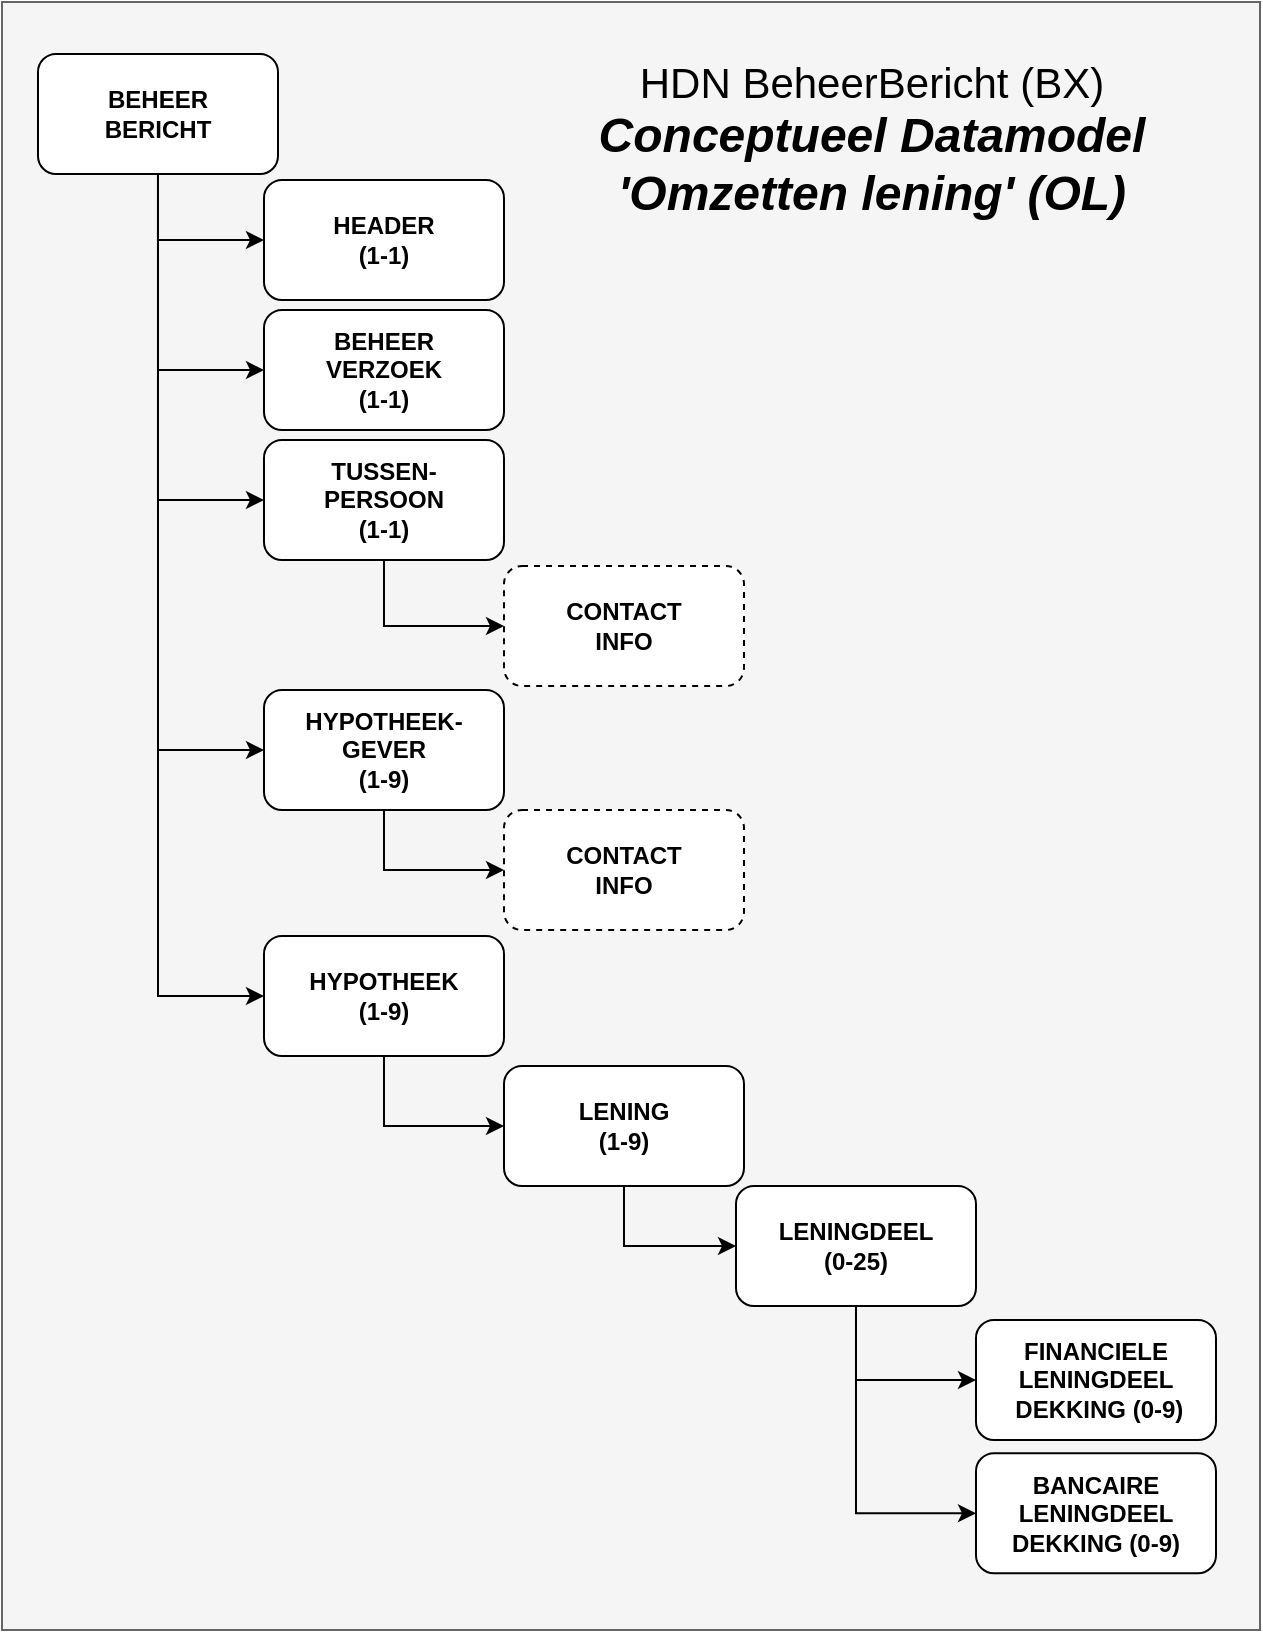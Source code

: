 <mxfile version="13.7.3" type="github" pages="8">
  <diagram id="ObZ0XpegDKFJXaOT6aB5" name="Datamodel OL">
    <mxGraphModel dx="3720" dy="-1583" grid="0" gridSize="10" guides="1" tooltips="1" connect="1" arrows="1" fold="1" page="1" pageScale="1" pageWidth="827" pageHeight="1169" math="0" shadow="0">
      <root>
        <mxCell id="wZz1PcjWLp2hbROl-nUM-0" />
        <mxCell id="wZz1PcjWLp2hbROl-nUM-1" parent="wZz1PcjWLp2hbROl-nUM-0" />
        <mxCell id="95d8f96Ly2MaefzUNXQQ-0" value="" style="rounded=0;whiteSpace=wrap;html=1;fillColor=#f5f5f5;strokeColor=#666666;fontColor=#333333;labelBackgroundColor=none;" parent="wZz1PcjWLp2hbROl-nUM-1" vertex="1">
          <mxGeometry x="-1589" y="2367" width="629" height="814" as="geometry" />
        </mxCell>
        <mxCell id="9Utnx4skHlt_dNXoVgSI-11" style="edgeStyle=orthogonalEdgeStyle;rounded=0;orthogonalLoop=1;jettySize=auto;html=1;exitX=0.5;exitY=1;exitDx=0;exitDy=0;entryX=0;entryY=0.5;entryDx=0;entryDy=0;" parent="wZz1PcjWLp2hbROl-nUM-1" source="XStj87s1ezD64R3mabo2-1" target="XStj87s1ezD64R3mabo2-2" edge="1">
          <mxGeometry relative="1" as="geometry" />
        </mxCell>
        <mxCell id="XStj87s1ezD64R3mabo2-1" value="LENING&lt;br&gt;(1-9)" style="rounded=1;whiteSpace=wrap;html=1;fontStyle=1;" parent="wZz1PcjWLp2hbROl-nUM-1" vertex="1">
          <mxGeometry x="-1338.003" y="2899" width="120" height="60" as="geometry" />
        </mxCell>
        <mxCell id="9Utnx4skHlt_dNXoVgSI-12" style="edgeStyle=orthogonalEdgeStyle;rounded=0;orthogonalLoop=1;jettySize=auto;html=1;exitX=0.5;exitY=1;exitDx=0;exitDy=0;entryX=0;entryY=0.5;entryDx=0;entryDy=0;" parent="wZz1PcjWLp2hbROl-nUM-1" source="XStj87s1ezD64R3mabo2-2" target="XStj87s1ezD64R3mabo2-3" edge="1">
          <mxGeometry relative="1" as="geometry" />
        </mxCell>
        <mxCell id="9Utnx4skHlt_dNXoVgSI-13" style="edgeStyle=orthogonalEdgeStyle;rounded=0;orthogonalLoop=1;jettySize=auto;html=1;exitX=0.5;exitY=1;exitDx=0;exitDy=0;entryX=0;entryY=0.5;entryDx=0;entryDy=0;" parent="wZz1PcjWLp2hbROl-nUM-1" source="XStj87s1ezD64R3mabo2-2" target="XStj87s1ezD64R3mabo2-4" edge="1">
          <mxGeometry relative="1" as="geometry" />
        </mxCell>
        <mxCell id="XStj87s1ezD64R3mabo2-2" value="LENINGDEEL&lt;br&gt;(0-25)" style="rounded=1;whiteSpace=wrap;html=1;fontStyle=1;" parent="wZz1PcjWLp2hbROl-nUM-1" vertex="1">
          <mxGeometry x="-1222.003" y="2959" width="120" height="60" as="geometry" />
        </mxCell>
        <mxCell id="XStj87s1ezD64R3mabo2-3" value="FINANCIELE&lt;br&gt;LENINGDEEL&lt;br&gt;&amp;nbsp;DEKKING (0-9)" style="rounded=1;whiteSpace=wrap;html=1;fontStyle=1;" parent="wZz1PcjWLp2hbROl-nUM-1" vertex="1">
          <mxGeometry x="-1102.003" y="3026" width="120" height="60" as="geometry" />
        </mxCell>
        <mxCell id="XStj87s1ezD64R3mabo2-4" value="BANCAIRE&lt;br&gt;LENINGDEEL DEKKING (0-9)" style="rounded=1;whiteSpace=wrap;html=1;fontStyle=1;" parent="wZz1PcjWLp2hbROl-nUM-1" vertex="1">
          <mxGeometry x="-1102.003" y="3092.64" width="120" height="60" as="geometry" />
        </mxCell>
        <mxCell id="wEU8D84SsApczTGn5iD_-3" style="edgeStyle=orthogonalEdgeStyle;rounded=0;orthogonalLoop=1;jettySize=auto;html=1;exitX=0.5;exitY=1;exitDx=0;exitDy=0;entryX=0;entryY=0.5;entryDx=0;entryDy=0;" parent="wZz1PcjWLp2hbROl-nUM-1" source="XStj87s1ezD64R3mabo2-5" target="wEU8D84SsApczTGn5iD_-0" edge="1">
          <mxGeometry relative="1" as="geometry" />
        </mxCell>
        <mxCell id="XStj87s1ezD64R3mabo2-5" value="HYPOTHEEK-&lt;br&gt;GEVER&lt;br&gt;(1-9)" style="rounded=1;whiteSpace=wrap;html=1;fontStyle=1;" parent="wZz1PcjWLp2hbROl-nUM-1" vertex="1">
          <mxGeometry x="-1458.003" y="2711" width="120" height="60" as="geometry" />
        </mxCell>
        <mxCell id="9Utnx4skHlt_dNXoVgSI-4" style="edgeStyle=orthogonalEdgeStyle;rounded=0;orthogonalLoop=1;jettySize=auto;html=1;exitX=0.5;exitY=1;exitDx=0;exitDy=0;entryX=0;entryY=0.5;entryDx=0;entryDy=0;" parent="wZz1PcjWLp2hbROl-nUM-1" source="XStj87s1ezD64R3mabo2-6" target="XStj87s1ezD64R3mabo2-8" edge="1">
          <mxGeometry relative="1" as="geometry" />
        </mxCell>
        <mxCell id="9Utnx4skHlt_dNXoVgSI-5" style="edgeStyle=orthogonalEdgeStyle;rounded=0;orthogonalLoop=1;jettySize=auto;html=1;exitX=0.5;exitY=1;exitDx=0;exitDy=0;entryX=0;entryY=0.5;entryDx=0;entryDy=0;" parent="wZz1PcjWLp2hbROl-nUM-1" source="XStj87s1ezD64R3mabo2-6" target="XStj87s1ezD64R3mabo2-7" edge="1">
          <mxGeometry relative="1" as="geometry" />
        </mxCell>
        <mxCell id="9Utnx4skHlt_dNXoVgSI-6" style="edgeStyle=orthogonalEdgeStyle;rounded=0;orthogonalLoop=1;jettySize=auto;html=1;exitX=0.5;exitY=1;exitDx=0;exitDy=0;entryX=0;entryY=0.5;entryDx=0;entryDy=0;" parent="wZz1PcjWLp2hbROl-nUM-1" source="XStj87s1ezD64R3mabo2-6" target="XStj87s1ezD64R3mabo2-9" edge="1">
          <mxGeometry relative="1" as="geometry" />
        </mxCell>
        <mxCell id="9Utnx4skHlt_dNXoVgSI-7" style="edgeStyle=orthogonalEdgeStyle;rounded=0;orthogonalLoop=1;jettySize=auto;html=1;exitX=0.5;exitY=1;exitDx=0;exitDy=0;entryX=0;entryY=0.5;entryDx=0;entryDy=0;" parent="wZz1PcjWLp2hbROl-nUM-1" source="XStj87s1ezD64R3mabo2-6" target="XStj87s1ezD64R3mabo2-5" edge="1">
          <mxGeometry relative="1" as="geometry" />
        </mxCell>
        <mxCell id="9Utnx4skHlt_dNXoVgSI-8" style="edgeStyle=orthogonalEdgeStyle;rounded=0;orthogonalLoop=1;jettySize=auto;html=1;exitX=0.5;exitY=1;exitDx=0;exitDy=0;entryX=0;entryY=0.5;entryDx=0;entryDy=0;" parent="wZz1PcjWLp2hbROl-nUM-1" source="XStj87s1ezD64R3mabo2-6" target="XStj87s1ezD64R3mabo2-10" edge="1">
          <mxGeometry relative="1" as="geometry" />
        </mxCell>
        <mxCell id="XStj87s1ezD64R3mabo2-6" value="BEHEER&lt;br&gt;BERICHT" style="rounded=1;whiteSpace=wrap;html=1;fontStyle=1;" parent="wZz1PcjWLp2hbROl-nUM-1" vertex="1">
          <mxGeometry x="-1571.003" y="2393" width="120" height="60" as="geometry" />
        </mxCell>
        <mxCell id="XStj87s1ezD64R3mabo2-7" value="BEHEER&lt;br&gt;VERZOEK&lt;br&gt;(1-1)" style="rounded=1;whiteSpace=wrap;html=1;fontStyle=1;" parent="wZz1PcjWLp2hbROl-nUM-1" vertex="1">
          <mxGeometry x="-1458.003" y="2521" width="120" height="60" as="geometry" />
        </mxCell>
        <mxCell id="XStj87s1ezD64R3mabo2-8" value="HEADER&lt;br&gt;(1-1)" style="rounded=1;whiteSpace=wrap;html=1;fontStyle=1;" parent="wZz1PcjWLp2hbROl-nUM-1" vertex="1">
          <mxGeometry x="-1458.003" y="2456" width="120" height="60" as="geometry" />
        </mxCell>
        <mxCell id="wEU8D84SsApczTGn5iD_-2" style="edgeStyle=orthogonalEdgeStyle;rounded=0;orthogonalLoop=1;jettySize=auto;html=1;exitX=0.5;exitY=1;exitDx=0;exitDy=0;entryX=0;entryY=0.5;entryDx=0;entryDy=0;" parent="wZz1PcjWLp2hbROl-nUM-1" source="XStj87s1ezD64R3mabo2-9" target="wEU8D84SsApczTGn5iD_-1" edge="1">
          <mxGeometry relative="1" as="geometry" />
        </mxCell>
        <mxCell id="XStj87s1ezD64R3mabo2-9" value="TUSSEN-&lt;br&gt;PERSOON&lt;br&gt;(1-1)" style="rounded=1;whiteSpace=wrap;html=1;fontStyle=1;" parent="wZz1PcjWLp2hbROl-nUM-1" vertex="1">
          <mxGeometry x="-1458.003" y="2586" width="120" height="60" as="geometry" />
        </mxCell>
        <mxCell id="9Utnx4skHlt_dNXoVgSI-10" style="edgeStyle=orthogonalEdgeStyle;rounded=0;orthogonalLoop=1;jettySize=auto;html=1;exitX=0.5;exitY=1;exitDx=0;exitDy=0;entryX=0;entryY=0.5;entryDx=0;entryDy=0;" parent="wZz1PcjWLp2hbROl-nUM-1" source="XStj87s1ezD64R3mabo2-10" target="XStj87s1ezD64R3mabo2-1" edge="1">
          <mxGeometry relative="1" as="geometry" />
        </mxCell>
        <mxCell id="XStj87s1ezD64R3mabo2-10" value="HYPOTHEEK&lt;br&gt;(1-9)" style="rounded=1;whiteSpace=wrap;html=1;fontStyle=1;" parent="wZz1PcjWLp2hbROl-nUM-1" vertex="1">
          <mxGeometry x="-1458.003" y="2834" width="120" height="60" as="geometry" />
        </mxCell>
        <mxCell id="9Utnx4skHlt_dNXoVgSI-1" value="&lt;font style=&quot;font-size: 21px&quot;&gt;HDN BeheerBericht (BX)&lt;br&gt;&lt;/font&gt;&lt;span style=&quot;font-size: 24px&quot;&gt;&lt;b&gt;&lt;i&gt;Conceptueel Datamodel&lt;br&gt;&#39;Omzetten lening&#39; (OL)&lt;/i&gt;&lt;/b&gt;&lt;/span&gt;" style="text;html=1;strokeColor=none;fillColor=none;align=center;verticalAlign=middle;whiteSpace=wrap;rounded=0;" parent="wZz1PcjWLp2hbROl-nUM-1" vertex="1">
          <mxGeometry x="-1332" y="2399" width="356.398" height="74.468" as="geometry" />
        </mxCell>
        <mxCell id="wEU8D84SsApczTGn5iD_-0" value="CONTACT&lt;br&gt;INFO" style="rounded=1;whiteSpace=wrap;html=1;fontStyle=1;dashed=1;" parent="wZz1PcjWLp2hbROl-nUM-1" vertex="1">
          <mxGeometry x="-1338.003" y="2771" width="120" height="60" as="geometry" />
        </mxCell>
        <mxCell id="wEU8D84SsApczTGn5iD_-1" value="CONTACT&lt;br&gt;INFO" style="rounded=1;whiteSpace=wrap;html=1;fontStyle=1;dashed=1;" parent="wZz1PcjWLp2hbROl-nUM-1" vertex="1">
          <mxGeometry x="-1338.003" y="2649" width="120" height="60" as="geometry" />
        </mxCell>
      </root>
    </mxGraphModel>
  </diagram>
  <diagram name="Datamodel OL met mutaties" id="yIyIp1D9a7AgIE_7B520">
    <mxGraphModel dx="7646" dy="-330" grid="0" gridSize="10" guides="1" tooltips="1" connect="1" arrows="1" fold="1" page="1" pageScale="1" pageWidth="827" pageHeight="1169" math="0" shadow="0">
      <root>
        <mxCell id="FWqiApXzBa61SpvZGq4E-0" />
        <mxCell id="FWqiApXzBa61SpvZGq4E-1" parent="FWqiApXzBa61SpvZGq4E-0" />
        <mxCell id="FWqiApXzBa61SpvZGq4E-2" value="" style="rounded=0;whiteSpace=wrap;html=1;fillColor=#f5f5f5;strokeColor=#666666;fontColor=#333333;labelBackgroundColor=none;" parent="FWqiApXzBa61SpvZGq4E-1" vertex="1">
          <mxGeometry x="-2468" y="2349" width="857" height="902" as="geometry" />
        </mxCell>
        <mxCell id="FWqiApXzBa61SpvZGq4E-3" style="edgeStyle=orthogonalEdgeStyle;rounded=0;orthogonalLoop=1;jettySize=auto;html=1;exitX=0.5;exitY=1;exitDx=0;exitDy=0;entryX=0;entryY=0.5;entryDx=0;entryDy=0;" parent="FWqiApXzBa61SpvZGq4E-1" source="FWqiApXzBa61SpvZGq4E-4" target="FWqiApXzBa61SpvZGq4E-7" edge="1">
          <mxGeometry relative="1" as="geometry" />
        </mxCell>
        <mxCell id="FWqiApXzBa61SpvZGq4E-5" style="edgeStyle=orthogonalEdgeStyle;rounded=0;orthogonalLoop=1;jettySize=auto;html=1;exitX=0.5;exitY=1;exitDx=0;exitDy=0;entryX=0;entryY=0.5;entryDx=0;entryDy=0;" parent="FWqiApXzBa61SpvZGq4E-1" source="FWqiApXzBa61SpvZGq4E-7" target="FWqiApXzBa61SpvZGq4E-8" edge="1">
          <mxGeometry relative="1" as="geometry" />
        </mxCell>
        <mxCell id="FWqiApXzBa61SpvZGq4E-6" style="edgeStyle=orthogonalEdgeStyle;rounded=0;orthogonalLoop=1;jettySize=auto;html=1;exitX=0.5;exitY=1;exitDx=0;exitDy=0;entryX=0;entryY=0.5;entryDx=0;entryDy=0;" parent="FWqiApXzBa61SpvZGq4E-1" source="FWqiApXzBa61SpvZGq4E-7" target="FWqiApXzBa61SpvZGq4E-9" edge="1">
          <mxGeometry relative="1" as="geometry" />
        </mxCell>
        <mxCell id="FWqiApXzBa61SpvZGq4E-12" style="edgeStyle=orthogonalEdgeStyle;rounded=0;orthogonalLoop=1;jettySize=auto;html=1;exitX=0.5;exitY=1;exitDx=0;exitDy=0;entryX=0;entryY=0.5;entryDx=0;entryDy=0;" parent="FWqiApXzBa61SpvZGq4E-1" source="FWqiApXzBa61SpvZGq4E-17" target="FWqiApXzBa61SpvZGq4E-18" edge="1">
          <mxGeometry relative="1" as="geometry" />
        </mxCell>
        <mxCell id="FWqiApXzBa61SpvZGq4E-15" style="edgeStyle=orthogonalEdgeStyle;rounded=0;orthogonalLoop=1;jettySize=auto;html=1;exitX=0.5;exitY=1;exitDx=0;exitDy=0;entryX=0;entryY=0.5;entryDx=0;entryDy=0;" parent="FWqiApXzBa61SpvZGq4E-1" source="FWqiApXzBa61SpvZGq4E-17" target="FWqiApXzBa61SpvZGq4E-24" edge="1">
          <mxGeometry relative="1" as="geometry" />
        </mxCell>
        <mxCell id="FWqiApXzBa61SpvZGq4E-17" value="BEHEER&lt;br&gt;BERICHT" style="rounded=1;whiteSpace=wrap;html=1;fontStyle=1;" parent="FWqiApXzBa61SpvZGq4E-1" vertex="1">
          <mxGeometry x="-2446.003" y="2469" width="120" height="60" as="geometry" />
        </mxCell>
        <mxCell id="FWqiApXzBa61SpvZGq4E-18" value="BEHEER&lt;br&gt;VERZOEK&lt;br&gt;(1-1)" style="rounded=1;whiteSpace=wrap;html=1;fontStyle=1;" parent="FWqiApXzBa61SpvZGq4E-1" vertex="1">
          <mxGeometry x="-2326.003" y="2532" width="120" height="60" as="geometry" />
        </mxCell>
        <mxCell id="FWqiApXzBa61SpvZGq4E-22" style="edgeStyle=orthogonalEdgeStyle;rounded=0;orthogonalLoop=1;jettySize=auto;html=1;exitX=0.5;exitY=1;exitDx=0;exitDy=0;entryX=0;entryY=0.5;entryDx=0;entryDy=0;" parent="FWqiApXzBa61SpvZGq4E-1" source="FWqiApXzBa61SpvZGq4E-24" target="FWqiApXzBa61SpvZGq4E-4" edge="1">
          <mxGeometry relative="1" as="geometry" />
        </mxCell>
        <mxCell id="D6ddNUhTzg6c-gkImOCY-5" style="edgeStyle=orthogonalEdgeStyle;rounded=0;orthogonalLoop=1;jettySize=auto;html=1;exitX=0.5;exitY=1;exitDx=0;exitDy=0;entryX=0;entryY=0.5;entryDx=0;entryDy=0;" parent="FWqiApXzBa61SpvZGq4E-1" source="FWqiApXzBa61SpvZGq4E-24" target="D6ddNUhTzg6c-gkImOCY-0" edge="1">
          <mxGeometry relative="1" as="geometry" />
        </mxCell>
        <mxCell id="FWqiApXzBa61SpvZGq4E-24" value="&lt;span style=&quot;font-weight: normal&quot;&gt;HYPOTHEEK&lt;br&gt;(1-9)&lt;/span&gt;" style="rounded=1;whiteSpace=wrap;html=1;fontStyle=1;" parent="FWqiApXzBa61SpvZGq4E-1" vertex="1">
          <mxGeometry x="-2328.003" y="2594" width="120" height="60" as="geometry" />
        </mxCell>
        <mxCell id="FWqiApXzBa61SpvZGq4E-26" value="&lt;font style=&quot;font-size: 21px&quot;&gt;HDN BeheerBericht (BX)&lt;br&gt;&lt;/font&gt;&lt;span style=&quot;font-size: 24px&quot;&gt;&lt;b&gt;&lt;i&gt;Conceptueel Datamodel met mutaties&lt;br&gt;&#39;Omzetten lening&#39; (OL)&lt;/i&gt;&lt;/b&gt;&lt;/span&gt;" style="text;html=1;strokeColor=none;fillColor=none;align=center;verticalAlign=middle;whiteSpace=wrap;rounded=0;" parent="FWqiApXzBa61SpvZGq4E-1" vertex="1">
          <mxGeometry x="-2125" y="2389" width="446" height="93" as="geometry" />
        </mxCell>
        <mxCell id="FWqiApXzBa61SpvZGq4E-29" value="&lt;span style=&quot;font-weight: 400&quot;&gt;Bestaand&lt;/span&gt;" style="rounded=1;whiteSpace=wrap;html=1;fontStyle=1;fillColor=#f5f5f5;strokeColor=#666666;fontColor=#333333;" parent="FWqiApXzBa61SpvZGq4E-1" vertex="1">
          <mxGeometry x="-2230" y="2611" width="85" height="14" as="geometry" />
        </mxCell>
        <mxCell id="FWqiApXzBa61SpvZGq4E-30" value="&lt;span style=&quot;font-weight: 400&quot;&gt;Wijzigen&lt;/span&gt;" style="rounded=1;whiteSpace=wrap;html=1;fontStyle=1;fillColor=#ffe6cc;strokeColor=#d79b00;" parent="FWqiApXzBa61SpvZGq4E-1" vertex="1">
          <mxGeometry x="-2230" y="2627" width="85" height="14" as="geometry" />
        </mxCell>
        <mxCell id="FWqiApXzBa61SpvZGq4E-43" value="&lt;span style=&quot;font-weight: 400&quot;&gt;27-Omzetten lening&lt;/span&gt;" style="rounded=1;whiteSpace=wrap;html=1;fontStyle=1;fillColor=#ffe6cc;strokeColor=#d79b00;" parent="FWqiApXzBa61SpvZGq4E-1" vertex="1">
          <mxGeometry x="-2226" y="2553" width="135.5" height="14" as="geometry" />
        </mxCell>
        <mxCell id="D6ddNUhTzg6c-gkImOCY-0" value="HYPOTHEEK&lt;br&gt;WIJZIGING&lt;br&gt;(0-9)" style="rounded=1;whiteSpace=wrap;html=1;fontStyle=1;" parent="FWqiApXzBa61SpvZGq4E-1" vertex="1">
          <mxGeometry x="-2208.003" y="2657" width="120" height="60" as="geometry" />
        </mxCell>
        <mxCell id="D6ddNUhTzg6c-gkImOCY-8" value="" style="group" parent="FWqiApXzBa61SpvZGq4E-1" vertex="1" connectable="0">
          <mxGeometry x="-2208.003" y="2721" width="185.003" height="60" as="geometry" />
        </mxCell>
        <mxCell id="FWqiApXzBa61SpvZGq4E-4" value="&lt;span style=&quot;font-weight: normal&quot;&gt;LENING&lt;br&gt;(1-9)&lt;/span&gt;" style="rounded=1;whiteSpace=wrap;html=1;fontStyle=1;" parent="D6ddNUhTzg6c-gkImOCY-8" vertex="1">
          <mxGeometry width="120" height="60" as="geometry" />
        </mxCell>
        <mxCell id="FWqiApXzBa61SpvZGq4E-35" value="&lt;span style=&quot;font-weight: 400&quot;&gt;Bestaand&lt;/span&gt;" style="rounded=1;whiteSpace=wrap;html=1;fontStyle=1;fillColor=#f5f5f5;strokeColor=#666666;fontColor=#333333;" parent="D6ddNUhTzg6c-gkImOCY-8" vertex="1">
          <mxGeometry x="100.003" y="15" width="85" height="14" as="geometry" />
        </mxCell>
        <mxCell id="FWqiApXzBa61SpvZGq4E-36" value="&lt;span style=&quot;font-weight: 400&quot;&gt;Wijzigen&lt;/span&gt;" style="rounded=1;whiteSpace=wrap;html=1;fontStyle=1;fillColor=#ffe6cc;strokeColor=#d79b00;" parent="D6ddNUhTzg6c-gkImOCY-8" vertex="1">
          <mxGeometry x="100.003" y="31" width="85" height="14" as="geometry" />
        </mxCell>
        <mxCell id="D6ddNUhTzg6c-gkImOCY-9" value="LENING&lt;br&gt;WIJZIGING&lt;br&gt;(0-9)" style="rounded=1;whiteSpace=wrap;html=1;fontStyle=1;" parent="FWqiApXzBa61SpvZGq4E-1" vertex="1">
          <mxGeometry x="-2087.003" y="2787" width="120" height="60" as="geometry" />
        </mxCell>
        <mxCell id="D6ddNUhTzg6c-gkImOCY-10" style="edgeStyle=orthogonalEdgeStyle;rounded=0;orthogonalLoop=1;jettySize=auto;html=1;exitX=0.5;exitY=1;exitDx=0;exitDy=0;entryX=0;entryY=0.5;entryDx=0;entryDy=0;" parent="FWqiApXzBa61SpvZGq4E-1" source="FWqiApXzBa61SpvZGq4E-4" target="D6ddNUhTzg6c-gkImOCY-9" edge="1">
          <mxGeometry relative="1" as="geometry" />
        </mxCell>
        <mxCell id="D6ddNUhTzg6c-gkImOCY-11" value="" style="group" parent="FWqiApXzBa61SpvZGq4E-1" vertex="1" connectable="0">
          <mxGeometry x="-2087.003" y="2849" width="192.003" height="62" as="geometry" />
        </mxCell>
        <mxCell id="FWqiApXzBa61SpvZGq4E-7" value="&lt;span style=&quot;font-weight: normal&quot;&gt;LENINGDEEL&lt;br&gt;(0-25)&lt;/span&gt;" style="rounded=1;whiteSpace=wrap;html=1;fontStyle=1;" parent="D6ddNUhTzg6c-gkImOCY-11" vertex="1">
          <mxGeometry y="2" width="120" height="60" as="geometry" />
        </mxCell>
        <mxCell id="FWqiApXzBa61SpvZGq4E-37" value="&lt;span style=&quot;font-weight: 400&quot;&gt;Beëindigen&lt;/span&gt;" style="rounded=1;whiteSpace=wrap;html=1;fontStyle=1;fillColor=#f8cecc;strokeColor=#b85450;" parent="D6ddNUhTzg6c-gkImOCY-11" vertex="1">
          <mxGeometry x="107.003" y="48" width="85" height="14" as="geometry" />
        </mxCell>
        <mxCell id="FWqiApXzBa61SpvZGq4E-38" value="&lt;span style=&quot;font-weight: 400&quot;&gt;Nieuw&lt;/span&gt;" style="rounded=1;whiteSpace=wrap;html=1;fontStyle=1;fillColor=#d5e8d4;strokeColor=#82b366;" parent="D6ddNUhTzg6c-gkImOCY-11" vertex="1">
          <mxGeometry x="107.003" width="85" height="14" as="geometry" />
        </mxCell>
        <mxCell id="FWqiApXzBa61SpvZGq4E-39" value="&lt;span style=&quot;font-weight: 400&quot;&gt;Bestaand&lt;/span&gt;" style="rounded=1;whiteSpace=wrap;html=1;fontStyle=1;fillColor=#f5f5f5;strokeColor=#666666;fontColor=#333333;" parent="D6ddNUhTzg6c-gkImOCY-11" vertex="1">
          <mxGeometry x="107.003" y="16" width="85" height="14" as="geometry" />
        </mxCell>
        <mxCell id="FWqiApXzBa61SpvZGq4E-40" value="&lt;span style=&quot;font-weight: 400&quot;&gt;Wijzigen&lt;/span&gt;" style="rounded=1;whiteSpace=wrap;html=1;fontStyle=1;fillColor=#ffe6cc;strokeColor=#d79b00;" parent="D6ddNUhTzg6c-gkImOCY-11" vertex="1">
          <mxGeometry x="107.003" y="32" width="85" height="14" as="geometry" />
        </mxCell>
        <mxCell id="D6ddNUhTzg6c-gkImOCY-12" value="" style="group" parent="FWqiApXzBa61SpvZGq4E-1" vertex="1" connectable="0">
          <mxGeometry x="-1968.003" y="2976" width="192.003" height="60" as="geometry" />
        </mxCell>
        <mxCell id="FWqiApXzBa61SpvZGq4E-8" value="&lt;span style=&quot;font-weight: normal&quot;&gt;FINANCIELE&lt;br&gt;LENINGDEEL&lt;br&gt;&amp;nbsp;DEKKING (0-9)&lt;/span&gt;" style="rounded=1;whiteSpace=wrap;html=1;fontStyle=1;" parent="D6ddNUhTzg6c-gkImOCY-12" vertex="1">
          <mxGeometry width="120" height="60" as="geometry" />
        </mxCell>
        <mxCell id="FWqiApXzBa61SpvZGq4E-41" value="&lt;span style=&quot;font-weight: 400&quot;&gt;Beëindigen&lt;/span&gt;" style="rounded=1;whiteSpace=wrap;html=1;fontStyle=1;fillColor=#f8cecc;strokeColor=#b85450;" parent="D6ddNUhTzg6c-gkImOCY-12" vertex="1">
          <mxGeometry x="107.003" y="41" width="85" height="14" as="geometry" />
        </mxCell>
        <mxCell id="FWqiApXzBa61SpvZGq4E-42" value="&lt;span style=&quot;font-weight: 400&quot;&gt;Bestaand&lt;/span&gt;" style="rounded=1;whiteSpace=wrap;html=1;fontStyle=1;fillColor=#f5f5f5;strokeColor=#666666;fontColor=#333333;" parent="D6ddNUhTzg6c-gkImOCY-12" vertex="1">
          <mxGeometry x="107.003" y="8" width="85" height="14" as="geometry" />
        </mxCell>
        <mxCell id="FWqiApXzBa61SpvZGq4E-49" value="&lt;span style=&quot;font-weight: 400&quot;&gt;Wijzigen&lt;/span&gt;" style="rounded=1;whiteSpace=wrap;html=1;fontStyle=1;fillColor=#ffe6cc;strokeColor=#d79b00;" parent="D6ddNUhTzg6c-gkImOCY-12" vertex="1">
          <mxGeometry x="107.003" y="24" width="85" height="14" as="geometry" />
        </mxCell>
        <mxCell id="D6ddNUhTzg6c-gkImOCY-13" value="" style="group" parent="FWqiApXzBa61SpvZGq4E-1" vertex="1" connectable="0">
          <mxGeometry x="-1968.003" y="3098.0" width="192.003" height="60" as="geometry" />
        </mxCell>
        <mxCell id="FWqiApXzBa61SpvZGq4E-9" value="&lt;span style=&quot;font-weight: normal&quot;&gt;BANCAIRE&lt;br&gt;LENINGDEEL DEKKING (0-9)&lt;/span&gt;" style="rounded=1;whiteSpace=wrap;html=1;fontStyle=1;" parent="D6ddNUhTzg6c-gkImOCY-13" vertex="1">
          <mxGeometry width="120" height="60" as="geometry" />
        </mxCell>
        <mxCell id="FWqiApXzBa61SpvZGq4E-50" value="&lt;span style=&quot;font-weight: 400&quot;&gt;Beëindigen&lt;/span&gt;" style="rounded=1;whiteSpace=wrap;html=1;fontStyle=1;fillColor=#f8cecc;strokeColor=#b85450;" parent="D6ddNUhTzg6c-gkImOCY-13" vertex="1">
          <mxGeometry x="107.003" y="39.5" width="85" height="14" as="geometry" />
        </mxCell>
        <mxCell id="FWqiApXzBa61SpvZGq4E-51" value="&lt;span style=&quot;font-weight: 400&quot;&gt;Bestaand&lt;/span&gt;" style="rounded=1;whiteSpace=wrap;html=1;fontStyle=1;fillColor=#f5f5f5;strokeColor=#666666;fontColor=#333333;" parent="D6ddNUhTzg6c-gkImOCY-13" vertex="1">
          <mxGeometry x="107.003" y="6.5" width="85" height="14" as="geometry" />
        </mxCell>
        <mxCell id="FWqiApXzBa61SpvZGq4E-52" value="&lt;span style=&quot;font-weight: 400&quot;&gt;Wijzigen&lt;/span&gt;" style="rounded=1;whiteSpace=wrap;html=1;fontStyle=1;fillColor=#ffe6cc;strokeColor=#d79b00;" parent="D6ddNUhTzg6c-gkImOCY-13" vertex="1">
          <mxGeometry x="107.003" y="22.5" width="85" height="14" as="geometry" />
        </mxCell>
        <mxCell id="D6ddNUhTzg6c-gkImOCY-14" value="LENINGDEEL&lt;br&gt;WIJZIGING&lt;br&gt;(0-9)" style="rounded=1;whiteSpace=wrap;html=1;fontStyle=1;" parent="FWqiApXzBa61SpvZGq4E-1" vertex="1">
          <mxGeometry x="-1968.003" y="2914" width="120" height="60" as="geometry" />
        </mxCell>
        <mxCell id="D6ddNUhTzg6c-gkImOCY-15" style="edgeStyle=orthogonalEdgeStyle;rounded=0;orthogonalLoop=1;jettySize=auto;html=1;exitX=0.5;exitY=1;exitDx=0;exitDy=0;entryX=0;entryY=0.5;entryDx=0;entryDy=0;" parent="FWqiApXzBa61SpvZGq4E-1" source="FWqiApXzBa61SpvZGq4E-7" target="D6ddNUhTzg6c-gkImOCY-14" edge="1">
          <mxGeometry relative="1" as="geometry" />
        </mxCell>
        <mxCell id="D6ddNUhTzg6c-gkImOCY-16" value="FINANCIELE&lt;br&gt;DEKKING&lt;br&gt;WIJZIGING&lt;br&gt;(0-9)" style="rounded=1;whiteSpace=wrap;html=1;fontStyle=1;" parent="FWqiApXzBa61SpvZGq4E-1" vertex="1">
          <mxGeometry x="-1845.003" y="3037" width="120" height="60" as="geometry" />
        </mxCell>
        <mxCell id="D6ddNUhTzg6c-gkImOCY-17" style="edgeStyle=orthogonalEdgeStyle;rounded=0;orthogonalLoop=1;jettySize=auto;html=1;exitX=0.5;exitY=1;exitDx=0;exitDy=0;entryX=0;entryY=0.5;entryDx=0;entryDy=0;" parent="FWqiApXzBa61SpvZGq4E-1" source="FWqiApXzBa61SpvZGq4E-8" target="D6ddNUhTzg6c-gkImOCY-16" edge="1">
          <mxGeometry relative="1" as="geometry" />
        </mxCell>
        <mxCell id="D6ddNUhTzg6c-gkImOCY-18" value="BANCAIRE&lt;br&gt;DEKKING&lt;br&gt;WIJZIGING&lt;br&gt;(0-9)" style="rounded=1;whiteSpace=wrap;html=1;fontStyle=1;" parent="FWqiApXzBa61SpvZGq4E-1" vertex="1">
          <mxGeometry x="-1845.003" y="3159" width="120" height="60" as="geometry" />
        </mxCell>
        <mxCell id="D6ddNUhTzg6c-gkImOCY-19" style="edgeStyle=orthogonalEdgeStyle;rounded=0;orthogonalLoop=1;jettySize=auto;html=1;exitX=0.5;exitY=1;exitDx=0;exitDy=0;entryX=0;entryY=0.5;entryDx=0;entryDy=0;" parent="FWqiApXzBa61SpvZGq4E-1" source="FWqiApXzBa61SpvZGq4E-9" target="D6ddNUhTzg6c-gkImOCY-18" edge="1">
          <mxGeometry relative="1" as="geometry" />
        </mxCell>
        <mxCell id="17Xjfg4UmYOcPuYRemE3-1" value="&lt;span style=&quot;color: rgb(0 , 0 , 0) ; font-family: &amp;#34;helvetica&amp;#34; ; font-size: 12px ; font-style: normal ; font-weight: 400 ; letter-spacing: normal ; text-align: left ; text-indent: 0px ; text-transform: none ; word-spacing: 0px ; background-color: rgb(248 , 249 , 250) ; display: inline ; float: none&quot;&gt;27-Omzetten lening (wijzigen)&lt;/span&gt;" style="text;whiteSpace=wrap;html=1;" parent="FWqiApXzBa61SpvZGq4E-1" vertex="1">
          <mxGeometry x="-2083" y="2673" width="197" height="28" as="geometry" />
        </mxCell>
        <mxCell id="17Xjfg4UmYOcPuYRemE3-2" value="&lt;span style=&quot;font-family: &amp;#34;helvetica&amp;#34;&quot;&gt;27-Omzetten lening (wijzigen)&lt;/span&gt;" style="text;whiteSpace=wrap;html=1;" parent="FWqiApXzBa61SpvZGq4E-1" vertex="1">
          <mxGeometry x="-1960" y="2803" width="177" height="28" as="geometry" />
        </mxCell>
        <mxCell id="17Xjfg4UmYOcPuYRemE3-4" value="&lt;meta charset=&quot;utf-8&quot;&gt;&lt;span style=&quot;color: rgb(0, 0, 0); font-family: helvetica; font-size: 12px; font-style: normal; font-weight: 400; letter-spacing: normal; text-align: left; text-indent: 0px; text-transform: none; word-spacing: 0px; background-color: rgb(248, 249, 250); display: inline; float: none;&quot;&gt;13-Verlagen door aflossing met afkoopwaarde dekking (wijzigen)&lt;/span&gt;&lt;br style=&quot;color: rgb(0, 0, 0); font-family: helvetica; font-size: 12px; font-style: normal; font-weight: 400; letter-spacing: normal; text-align: left; text-indent: 0px; text-transform: none; word-spacing: 0px; background-color: rgb(248, 249, 250);&quot;&gt;" style="text;whiteSpace=wrap;html=1;" parent="FWqiApXzBa61SpvZGq4E-1" vertex="1">
          <mxGeometry x="-1830" y="2910" width="128" height="69" as="geometry" />
        </mxCell>
        <mxCell id="kKGVYlilApEfWzwhNRod-0" value="&lt;span style=&quot;color: rgb(0 , 0 , 0) ; font-family: &amp;#34;helvetica&amp;#34; ; font-size: 12px ; font-style: normal ; font-weight: 400 ; letter-spacing: normal ; text-align: left ; text-indent: 0px ; text-transform: none ; word-spacing: 0px ; background-color: rgb(248 , 249 , 250) ; display: inline ; float: none&quot;&gt;11-Beëindigen door afkoop bancaire dekking (beëindigen)&lt;/span&gt;" style="text;whiteSpace=wrap;html=1;" parent="FWqiApXzBa61SpvZGq4E-1" vertex="1">
          <mxGeometry x="-1706.29" y="3131.86" width="71.29" height="106.14" as="geometry" />
        </mxCell>
        <mxCell id="kKGVYlilApEfWzwhNRod-1" value="&lt;meta charset=&quot;utf-8&quot;&gt;&lt;span style=&quot;color: rgb(0, 0, 0); font-family: helvetica; font-size: 12px; font-style: normal; font-weight: 400; letter-spacing: normal; text-align: left; text-indent: 0px; text-transform: none; word-spacing: 0px; background-color: rgb(248, 249, 250); display: inline; float: none;&quot;&gt;51-Fiscaal geruisloze voortzetting (wijzigen)&lt;/span&gt;&lt;br style=&quot;color: rgb(0, 0, 0); font-family: helvetica; font-size: 12px; font-style: normal; font-weight: 400; letter-spacing: normal; text-align: left; text-indent: 0px; text-transform: none; word-spacing: 0px; background-color: rgb(248, 249, 250);&quot;&gt;" style="text;whiteSpace=wrap;html=1;" parent="FWqiApXzBa61SpvZGq4E-1" vertex="1">
          <mxGeometry x="-1712" y="3028" width="76" height="28" as="geometry" />
        </mxCell>
      </root>
    </mxGraphModel>
  </diagram>
  <diagram name="Datamodel OL met mutatie attributen" id="8t_HwoiA2ZEBvhXqA8Zg">
    <mxGraphModel dx="9687" dy="677" grid="0" gridSize="10" guides="1" tooltips="1" connect="1" arrows="1" fold="1" page="0" pageScale="1" pageWidth="827" pageHeight="1169" math="0" shadow="0">
      <root>
        <mxCell id="qm9ti2WdV2-SaKGYruyf-0" />
        <mxCell id="qm9ti2WdV2-SaKGYruyf-1" parent="qm9ti2WdV2-SaKGYruyf-0" />
        <mxCell id="qm9ti2WdV2-SaKGYruyf-3" value="&lt;p style=&quot;font-size: 12px&quot;&gt;&lt;br&gt;&lt;/p&gt;" style="text;html=1;fillColor=#fff2cc;spacing=5;spacingTop=-20;whiteSpace=wrap;overflow=hidden;rounded=0;align=left;fontSize=12;verticalAlign=top;strokeColor=#000000;dashed=1;" parent="qm9ti2WdV2-SaKGYruyf-1" vertex="1">
          <mxGeometry x="-1599.5" y="2357" width="239" height="900" as="geometry" />
        </mxCell>
        <mxCell id="qm9ti2WdV2-SaKGYruyf-53" value="&lt;p class=&quot;p1&quot; style=&quot;margin: 0px ; font-stretch: normal ; line-height: normal ; font-family: &amp;#34;arial&amp;#34; ; color: rgb(0 , 0 , 0)&quot;&gt;&lt;span&gt;WijzigingsNr*&lt;/span&gt;&lt;/p&gt;&lt;p class=&quot;p1&quot; style=&quot;margin: 0px ; font-stretch: normal ; line-height: normal ; font-family: &amp;#34;arial&amp;#34; ; color: rgb(0 , 0 , 0)&quot;&gt;&lt;span&gt;LeningdeelNr*&lt;/span&gt;&lt;br&gt;&lt;/p&gt;&lt;p class=&quot;p1&quot; style=&quot;margin: 0px ; font-weight: 400 ; font-stretch: normal ; line-height: normal ; font-family: &amp;#34;arial&amp;#34; ; color: rgb(0 , 0 , 0)&quot;&gt;&lt;font style=&quot;font-size: 12px&quot;&gt;&lt;i&gt;MutatieCode*&lt;/i&gt;&lt;/font&gt;&lt;/p&gt;&lt;p class=&quot;p1&quot; style=&quot;margin: 0px ; font-weight: 400 ; font-stretch: normal ; line-height: normal ; font-family: &amp;#34;arial&amp;#34; ; color: rgb(0 , 0 , 0)&quot;&gt;&lt;font style=&quot;font-size: 12px&quot;&gt;Ingangsdatum wijziging*&lt;/font&gt;&lt;/p&gt;&lt;p class=&quot;p1&quot; style=&quot;margin: 0px ; font-weight: 400 ; font-stretch: normal ; line-height: normal ; font-family: &amp;#34;arial&amp;#34; ; color: rgb(0 , 0 , 0)&quot;&gt;&lt;font style=&quot;font-size: 12px&quot;&gt;Prioriteit/volgorde wijziging*&lt;br&gt;&lt;/font&gt;&lt;/p&gt;&lt;p class=&quot;p1&quot; style=&quot;margin: 0px ; font-weight: 400 ; font-stretch: normal ; line-height: normal ; font-family: &amp;#34;arial&amp;#34; ; color: rgb(0 , 0 , 0)&quot;&gt;&lt;font style=&quot;font-size: 12px&quot;&gt;Aflosvorm&lt;/font&gt;&lt;/p&gt;&lt;p class=&quot;p1&quot; style=&quot;margin: 0px ; font-weight: 400 ; font-stretch: normal ; line-height: normal ; font-family: &amp;#34;arial&amp;#34; ; color: rgb(0 , 0 , 0)&quot;&gt;&lt;font style=&quot;font-size: 12px&quot;&gt;ProductCode&lt;/font&gt;&lt;/p&gt;&lt;p class=&quot;p1&quot; style=&quot;margin: 0px ; font-weight: 400 ; font-stretch: normal ; line-height: normal ; font-family: &amp;#34;arial&amp;#34; ; color: rgb(0 , 0 , 0)&quot;&gt;&lt;font style=&quot;font-size: 12px&quot;&gt;Hoofdsom bedrag&lt;/font&gt;&lt;/p&gt;&lt;p class=&quot;p1&quot; style=&quot;margin: 0px ; font-weight: 400 ; font-stretch: normal ; line-height: normal ; font-family: &amp;#34;arial&amp;#34; ; color: rgb(0 , 0 , 0)&quot;&gt;&lt;font style=&quot;font-size: 12px&quot;&gt;Proresto bedrag&lt;/font&gt;&lt;/p&gt;&lt;p class=&quot;p1&quot; style=&quot;margin: 0px ; font-weight: 400 ; font-stretch: normal ; line-height: normal ; font-family: &amp;#34;arial&amp;#34; ; color: rgb(0 , 0 , 0)&quot;&gt;&lt;font style=&quot;font-size: 12px&quot;&gt;Bedrag box 3&lt;/font&gt;&lt;/p&gt;&lt;p class=&quot;p1&quot; style=&quot;margin: 0px ; font-weight: 400 ; font-stretch: normal ; line-height: normal ; font-family: &amp;#34;arial&amp;#34; ; color: rgb(0 , 0 , 0)&quot;&gt;&lt;font style=&quot;font-size: 12px&quot;&gt;Einddatum looptijd&lt;/font&gt;&lt;/p&gt;&lt;p class=&quot;p1&quot; style=&quot;margin: 0px ; font-weight: 400 ; font-stretch: normal ; line-height: normal ; font-family: &amp;#34;arial&amp;#34; ; color: rgb(0 , 0 , 0)&quot;&gt;&lt;font style=&quot;font-size: 12px&quot;&gt;Duur in maanden&lt;/font&gt;&lt;/p&gt;&lt;p class=&quot;p1&quot; style=&quot;margin: 0px ; font-weight: 400 ; font-stretch: normal ; line-height: normal ; font-family: &amp;#34;arial&amp;#34; ; color: rgb(0 , 0 , 0)&quot;&gt;&lt;font style=&quot;font-size: 12px&quot;&gt;Bedrag aflossing&lt;/font&gt;&lt;/p&gt;&lt;p class=&quot;p1&quot; style=&quot;margin: 0px ; font-weight: 400 ; font-stretch: normal ; line-height: normal ; font-family: &amp;#34;arial&amp;#34; ; color: rgb(0 , 0 , 0)&quot;&gt;&lt;span&gt;LeningdeelNrRef&lt;/span&gt;&lt;br&gt;&lt;/p&gt;&lt;p class=&quot;p1&quot; style=&quot;margin: 0px ; font-weight: 400 ; font-stretch: normal ; line-height: normal ; font-family: &amp;#34;arial&amp;#34; ; color: rgb(0 , 0 , 0)&quot;&gt;DekkingNrRef&lt;/p&gt;" style="rounded=1;whiteSpace=wrap;html=1;fontStyle=1;fontColor=#808080;verticalAlign=top;" parent="qm9ti2WdV2-SaKGYruyf-1" vertex="1">
          <mxGeometry x="-1565" y="2856" width="170" height="236" as="geometry" />
        </mxCell>
        <mxCell id="qm9ti2WdV2-SaKGYruyf-54" value="&lt;p class=&quot;p1&quot; style=&quot;margin: 0px ; font-stretch: normal ; line-height: normal ; font-family: &amp;#34;arial&amp;#34; ; color: rgb(0 , 0 , 0)&quot;&gt;&lt;span&gt;WijzigingsNr*&lt;/span&gt;&lt;/p&gt;&lt;p class=&quot;p1&quot; style=&quot;margin: 0px ; font-stretch: normal ; line-height: normal ; font-family: &amp;#34;arial&amp;#34; ; color: rgb(0 , 0 , 0)&quot;&gt;&lt;span&gt;LeningtNr*&lt;/span&gt;&lt;br&gt;&lt;/p&gt;&lt;p class=&quot;p1&quot; style=&quot;margin: 0px ; font-weight: 400 ; font-stretch: normal ; line-height: normal ; font-family: &amp;#34;arial&amp;#34; ; color: rgb(0 , 0 , 0)&quot;&gt;&lt;font style=&quot;font-size: 12px&quot;&gt;&lt;i&gt;MutatieCode*&lt;/i&gt;&lt;/font&gt;&lt;/p&gt;&lt;p class=&quot;p1&quot; style=&quot;margin: 0px ; font-weight: 400 ; font-stretch: normal ; line-height: normal ; font-family: &amp;#34;arial&amp;#34; ; color: rgb(0 , 0 , 0)&quot;&gt;&lt;font style=&quot;font-size: 12px&quot;&gt;Ingangsdatum wijziging*&lt;/font&gt;&lt;/p&gt;&lt;p class=&quot;p1&quot; style=&quot;margin: 0px ; font-weight: 400 ; font-stretch: normal ; line-height: normal ; font-family: &amp;#34;arial&amp;#34; ; color: rgb(0 , 0 , 0)&quot;&gt;Prioriteit/volgorde wijziging*&lt;span style=&quot;font-family: &amp;#34;helvetica&amp;#34; ; text-align: left&quot;&gt;&lt;br&gt;&lt;/span&gt;&lt;/p&gt;&lt;p class=&quot;p1&quot; style=&quot;margin: 0px ; font-weight: 400 ; font-stretch: normal ; line-height: normal ; font-family: &amp;#34;arial&amp;#34; ; color: rgb(0 , 0 , 0)&quot;&gt;&lt;span style=&quot;font-family: &amp;#34;helvetica&amp;#34; ; text-align: left&quot;&gt;Nieuwe aantal leningdelen*&lt;/span&gt;&lt;br style=&quot;font-family: &amp;#34;helvetica&amp;#34; ; text-align: left&quot;&gt;&lt;span style=&quot;font-family: &amp;#34;helvetica&amp;#34; ; text-align: left&quot;&gt;Nieuwe hoofdsom bedrag*&lt;/span&gt;&lt;br style=&quot;font-family: &amp;#34;helvetica&amp;#34; ; text-align: left&quot;&gt;&lt;span style=&quot;font-family: &amp;#34;helvetica&amp;#34; ; text-align: left&quot;&gt;Totale aflossing bedrag&lt;/span&gt;&lt;br&gt;&lt;/p&gt;" style="rounded=1;whiteSpace=wrap;html=1;fontStyle=1;fontColor=#808080;verticalAlign=top;" parent="qm9ti2WdV2-SaKGYruyf-1" vertex="1">
          <mxGeometry x="-1565" y="2686.5" width="170" height="120" as="geometry" />
        </mxCell>
        <mxCell id="qm9ti2WdV2-SaKGYruyf-55" value="&lt;p class=&quot;p1&quot; style=&quot;margin: 0px ; font-stretch: normal ; line-height: normal ; font-family: &amp;#34;arial&amp;#34; ; color: rgb(0 , 0 , 0)&quot;&gt;&lt;span&gt;WijzigingsNr*&lt;/span&gt;&lt;/p&gt;&lt;p class=&quot;p1&quot; style=&quot;margin: 0px ; font-stretch: normal ; line-height: normal ; font-family: &amp;#34;arial&amp;#34; ; color: rgb(0 , 0 , 0)&quot;&gt;&lt;span&gt;DekkingNr*&lt;/span&gt;&lt;br&gt;&lt;/p&gt;&lt;p class=&quot;p1&quot; style=&quot;margin: 0px ; font-weight: 400 ; font-stretch: normal ; line-height: normal ; font-family: &amp;#34;arial&amp;#34; ; color: rgb(0 , 0 , 0)&quot;&gt;&lt;font style=&quot;font-size: 12px&quot;&gt;&lt;i&gt;MutatieCode*&lt;/i&gt;&lt;/font&gt;&lt;/p&gt;&lt;p class=&quot;p1&quot; style=&quot;margin: 0px ; font-weight: 400 ; font-stretch: normal ; line-height: normal ; font-family: &amp;#34;arial&amp;#34; ; color: rgb(0 , 0 , 0)&quot;&gt;&lt;font style=&quot;font-size: 12px&quot;&gt;Ingangsdatum wijziging*&lt;/font&gt;&lt;/p&gt;&lt;p class=&quot;p1&quot; style=&quot;margin: 0px ; font-weight: 400 ; font-stretch: normal ; line-height: normal ; font-family: &amp;#34;arial&amp;#34; ; color: rgb(0 , 0 , 0)&quot;&gt;&lt;font style=&quot;font-size: 12px&quot;&gt;Prioriteit/volgorde wijziging*&lt;br&gt;&lt;/font&gt;&lt;/p&gt;&lt;p class=&quot;p1&quot; style=&quot;margin: 0px ; font-weight: 400 ; font-stretch: normal ; line-height: normal ; font-family: &amp;#34;arial&amp;#34; ; color: rgb(0 , 0 , 0)&quot;&gt;Afkoopwaarde bedrag&lt;/p&gt;" style="rounded=1;whiteSpace=wrap;html=1;fontStyle=1;fontColor=#808080;verticalAlign=top;" parent="qm9ti2WdV2-SaKGYruyf-1" vertex="1">
          <mxGeometry x="-1565" y="3137" width="170" height="110" as="geometry" />
        </mxCell>
        <mxCell id="qm9ti2WdV2-SaKGYruyf-56" value="&lt;p class=&quot;p1&quot; style=&quot;margin: 0px ; font-stretch: normal ; line-height: normal ; font-family: &amp;#34;arial&amp;#34; ; color: rgb(0 , 0 , 0)&quot;&gt;&lt;span&gt;WijzigingsNr*&lt;/span&gt;&lt;/p&gt;&lt;p class=&quot;p1&quot; style=&quot;margin: 0px ; font-stretch: normal ; line-height: normal ; font-family: &amp;#34;arial&amp;#34; ; color: rgb(0 , 0 , 0)&quot;&gt;&lt;span&gt;HypotheekNr*&lt;/span&gt;&lt;br&gt;&lt;/p&gt;&lt;p class=&quot;p1&quot; style=&quot;margin: 0px ; font-weight: 400 ; font-stretch: normal ; line-height: normal ; font-family: &amp;#34;arial&amp;#34; ; color: rgb(0 , 0 , 0)&quot;&gt;&lt;font style=&quot;font-size: 12px&quot;&gt;&lt;i&gt;MutatieCode*&lt;/i&gt;&lt;/font&gt;&lt;/p&gt;&lt;p class=&quot;p1&quot; style=&quot;margin: 0px ; font-weight: 400 ; font-stretch: normal ; line-height: normal ; font-family: &amp;#34;arial&amp;#34; ; color: rgb(0 , 0 , 0)&quot;&gt;&lt;font style=&quot;font-size: 12px&quot;&gt;Ingangsdatum wijziging*&lt;/font&gt;&lt;/p&gt;&lt;p class=&quot;p1&quot; style=&quot;margin: 0px ; font-weight: 400 ; font-stretch: normal ; line-height: normal ; font-family: &amp;#34;arial&amp;#34; ; color: rgb(0 , 0 , 0)&quot;&gt;Prioriteit/volgorde wijziging*&lt;/p&gt;&lt;p class=&quot;p1&quot; style=&quot;margin: 0px ; font-weight: 400 ; font-stretch: normal ; line-height: normal ; font-family: &amp;#34;arial&amp;#34; ; color: rgb(0 , 0 , 0)&quot;&gt;Totale nwe hoofdsom bedrag&lt;/p&gt;" style="rounded=1;whiteSpace=wrap;html=1;fontStyle=1;fontColor=#808080;verticalAlign=top;" parent="qm9ti2WdV2-SaKGYruyf-1" vertex="1">
          <mxGeometry x="-1568.5" y="2531.0" width="170" height="110" as="geometry" />
        </mxCell>
        <mxCell id="qm9ti2WdV2-SaKGYruyf-57" value="Leningdeel&lt;br&gt;wijziging" style="text;whiteSpace=wrap;html=1;fontSize=15;align=center;labelBackgroundColor=none;fontStyle=3;fillColor=#E6E6E6;" parent="qm9ti2WdV2-SaKGYruyf-1" vertex="1">
          <mxGeometry x="-1557.5" y="2812.0" width="155" height="46" as="geometry" />
        </mxCell>
        <mxCell id="qm9ti2WdV2-SaKGYruyf-58" value="Lening&lt;br&gt;wijziging" style="text;whiteSpace=wrap;html=1;fontSize=15;align=center;labelBackgroundColor=none;fontStyle=3;fillColor=#E6E6E6;" parent="qm9ti2WdV2-SaKGYruyf-1" vertex="1">
          <mxGeometry x="-1557.5" y="2645" width="155" height="46" as="geometry" />
        </mxCell>
        <mxCell id="qm9ti2WdV2-SaKGYruyf-59" value="Leningdeel dekking wijziging" style="text;whiteSpace=wrap;html=1;fontSize=15;align=center;labelBackgroundColor=none;fontStyle=3;fillColor=#E6E6E6;" parent="qm9ti2WdV2-SaKGYruyf-1" vertex="1">
          <mxGeometry x="-1557.5" y="3093" width="155" height="46" as="geometry" />
        </mxCell>
        <mxCell id="qm9ti2WdV2-SaKGYruyf-60" value="Hypotheek &lt;br&gt;wijziging" style="text;whiteSpace=wrap;html=1;fontSize=15;align=center;labelBackgroundColor=none;fontStyle=3;fillColor=#E6E6E6;" parent="qm9ti2WdV2-SaKGYruyf-1" vertex="1">
          <mxGeometry x="-1561" y="2486.22" width="155" height="46" as="geometry" />
        </mxCell>
        <mxCell id="qm9ti2WdV2-SaKGYruyf-80" value="&lt;p class=&quot;p1&quot; style=&quot;margin: 0px ; font-stretch: normal ; line-height: normal ; font-family: &amp;#34;arial&amp;#34; ; color: rgb(0 , 0 , 0)&quot;&gt;&lt;font color=&quot;#000000&quot; style=&quot;text-align: left ; font-family: &amp;#34;helvetica&amp;#34;&quot;&gt;AanvraagVolgNr*&lt;br&gt;&lt;/font&gt;&lt;font color=&quot;#000000&quot; style=&quot;font-weight: normal ; text-align: left ; font-family: &amp;#34;helvetica&amp;#34;&quot;&gt;&lt;i&gt;Mutatie code = 27*&lt;/i&gt;&lt;br&gt;&lt;/font&gt;&lt;font color=&quot;#000000&quot; style=&quot;font-weight: normal ; text-align: left ; font-family: &amp;#34;helvetica&amp;#34;&quot;&gt;Ingangsdatum*&lt;br&gt;&lt;/font&gt;&lt;font color=&quot;#000000&quot; style=&quot;font-weight: normal ; text-align: left ; font-family: &amp;#34;helvetica&amp;#34;&quot;&gt;Referentiedatum*&lt;br&gt;&lt;/font&gt;&lt;font color=&quot;#000000&quot; style=&quot;font-weight: normal ; text-align: left ; font-family: &amp;#34;helvetica&amp;#34;&quot;&gt;HypotheekNrs*&lt;/font&gt;&lt;br&gt;&lt;/p&gt;" style="rounded=1;whiteSpace=wrap;html=1;fontStyle=1;fontColor=#808080;verticalAlign=top;" parent="qm9ti2WdV2-SaKGYruyf-1" vertex="1">
          <mxGeometry x="-1568.5" y="2405" width="170" height="80" as="geometry" />
        </mxCell>
        <mxCell id="qm9ti2WdV2-SaKGYruyf-81" value="Beheer&lt;br&gt;Verzoek" style="text;whiteSpace=wrap;html=1;fontSize=15;align=center;labelBackgroundColor=none;fontStyle=3;fillColor=#E6E6E6;" parent="qm9ti2WdV2-SaKGYruyf-1" vertex="1">
          <mxGeometry x="-1557.5" y="2362.0" width="155" height="46" as="geometry" />
        </mxCell>
        <mxCell id="4qRnNEPcUqFXz8mohYoA-0" value="" style="rounded=0;whiteSpace=wrap;html=1;fillColor=#f5f5f5;strokeColor=#666666;fontColor=#333333;labelBackgroundColor=none;" parent="qm9ti2WdV2-SaKGYruyf-1" vertex="1">
          <mxGeometry x="-2460.5" y="2357" width="857" height="902" as="geometry" />
        </mxCell>
        <mxCell id="4qRnNEPcUqFXz8mohYoA-1" style="edgeStyle=orthogonalEdgeStyle;rounded=0;orthogonalLoop=1;jettySize=auto;html=1;exitX=0.5;exitY=1;exitDx=0;exitDy=0;entryX=0;entryY=0.5;entryDx=0;entryDy=0;" parent="qm9ti2WdV2-SaKGYruyf-1" source="4qRnNEPcUqFXz8mohYoA-17" target="4qRnNEPcUqFXz8mohYoA-23" edge="1">
          <mxGeometry relative="1" as="geometry" />
        </mxCell>
        <mxCell id="4qRnNEPcUqFXz8mohYoA-2" style="edgeStyle=orthogonalEdgeStyle;rounded=0;orthogonalLoop=1;jettySize=auto;html=1;exitX=0.5;exitY=1;exitDx=0;exitDy=0;entryX=0;entryY=0.5;entryDx=0;entryDy=0;" parent="qm9ti2WdV2-SaKGYruyf-1" source="4qRnNEPcUqFXz8mohYoA-23" target="4qRnNEPcUqFXz8mohYoA-29" edge="1">
          <mxGeometry relative="1" as="geometry" />
        </mxCell>
        <mxCell id="4qRnNEPcUqFXz8mohYoA-3" style="edgeStyle=orthogonalEdgeStyle;rounded=0;orthogonalLoop=1;jettySize=auto;html=1;exitX=0.5;exitY=1;exitDx=0;exitDy=0;entryX=0;entryY=0.5;entryDx=0;entryDy=0;" parent="qm9ti2WdV2-SaKGYruyf-1" source="4qRnNEPcUqFXz8mohYoA-23" target="4qRnNEPcUqFXz8mohYoA-34" edge="1">
          <mxGeometry relative="1" as="geometry" />
        </mxCell>
        <mxCell id="4qRnNEPcUqFXz8mohYoA-4" style="edgeStyle=orthogonalEdgeStyle;rounded=0;orthogonalLoop=1;jettySize=auto;html=1;exitX=0.5;exitY=1;exitDx=0;exitDy=0;entryX=0;entryY=0.5;entryDx=0;entryDy=0;" parent="qm9ti2WdV2-SaKGYruyf-1" source="4qRnNEPcUqFXz8mohYoA-6" target="4qRnNEPcUqFXz8mohYoA-7" edge="1">
          <mxGeometry relative="1" as="geometry" />
        </mxCell>
        <mxCell id="4qRnNEPcUqFXz8mohYoA-5" style="edgeStyle=orthogonalEdgeStyle;rounded=0;orthogonalLoop=1;jettySize=auto;html=1;exitX=0.5;exitY=1;exitDx=0;exitDy=0;entryX=0;entryY=0.5;entryDx=0;entryDy=0;" parent="qm9ti2WdV2-SaKGYruyf-1" source="4qRnNEPcUqFXz8mohYoA-6" target="4qRnNEPcUqFXz8mohYoA-10" edge="1">
          <mxGeometry relative="1" as="geometry" />
        </mxCell>
        <mxCell id="4qRnNEPcUqFXz8mohYoA-6" value="BEHEER&lt;br&gt;BERICHT" style="rounded=1;whiteSpace=wrap;html=1;fontStyle=1;" parent="qm9ti2WdV2-SaKGYruyf-1" vertex="1">
          <mxGeometry x="-2442.003" y="2432" width="120" height="60" as="geometry" />
        </mxCell>
        <mxCell id="4qRnNEPcUqFXz8mohYoA-7" value="BEHEER&lt;br&gt;VERZOEK&lt;br&gt;(1-1)" style="rounded=1;whiteSpace=wrap;html=1;fontStyle=1;" parent="qm9ti2WdV2-SaKGYruyf-1" vertex="1">
          <mxGeometry x="-2322.003" y="2495" width="120" height="60" as="geometry" />
        </mxCell>
        <mxCell id="4qRnNEPcUqFXz8mohYoA-8" style="edgeStyle=orthogonalEdgeStyle;rounded=0;orthogonalLoop=1;jettySize=auto;html=1;exitX=0.5;exitY=1;exitDx=0;exitDy=0;entryX=0;entryY=0.5;entryDx=0;entryDy=0;" parent="qm9ti2WdV2-SaKGYruyf-1" source="4qRnNEPcUqFXz8mohYoA-10" target="4qRnNEPcUqFXz8mohYoA-17" edge="1">
          <mxGeometry relative="1" as="geometry" />
        </mxCell>
        <mxCell id="4qRnNEPcUqFXz8mohYoA-9" style="edgeStyle=orthogonalEdgeStyle;rounded=0;orthogonalLoop=1;jettySize=auto;html=1;exitX=0.5;exitY=1;exitDx=0;exitDy=0;entryX=0;entryY=0.5;entryDx=0;entryDy=0;" parent="qm9ti2WdV2-SaKGYruyf-1" source="4qRnNEPcUqFXz8mohYoA-10" target="4qRnNEPcUqFXz8mohYoA-15" edge="1">
          <mxGeometry relative="1" as="geometry" />
        </mxCell>
        <mxCell id="4qRnNEPcUqFXz8mohYoA-10" value="&lt;span style=&quot;font-weight: normal&quot;&gt;HYPOTHEEK&lt;br&gt;(1-9)&lt;/span&gt;" style="rounded=1;whiteSpace=wrap;html=1;fontStyle=1;" parent="qm9ti2WdV2-SaKGYruyf-1" vertex="1">
          <mxGeometry x="-2324.003" y="2557" width="120" height="60" as="geometry" />
        </mxCell>
        <mxCell id="4qRnNEPcUqFXz8mohYoA-12" value="&lt;span style=&quot;font-weight: 400&quot;&gt;Bestaand&lt;/span&gt;" style="rounded=1;whiteSpace=wrap;html=1;fontStyle=1;fillColor=#f5f5f5;strokeColor=#666666;fontColor=#333333;" parent="qm9ti2WdV2-SaKGYruyf-1" vertex="1">
          <mxGeometry x="-2226" y="2574" width="85" height="14" as="geometry" />
        </mxCell>
        <mxCell id="4qRnNEPcUqFXz8mohYoA-13" value="&lt;span style=&quot;font-weight: 400&quot;&gt;Wijzigen&lt;/span&gt;" style="rounded=1;whiteSpace=wrap;html=1;fontStyle=1;fillColor=#ffe6cc;strokeColor=#d79b00;" parent="qm9ti2WdV2-SaKGYruyf-1" vertex="1">
          <mxGeometry x="-2226" y="2590" width="85" height="14" as="geometry" />
        </mxCell>
        <mxCell id="4qRnNEPcUqFXz8mohYoA-14" value="&lt;span style=&quot;font-weight: 400&quot;&gt;27-Omzetten lening&lt;/span&gt;" style="rounded=1;whiteSpace=wrap;html=1;fontStyle=1;fillColor=#ffe6cc;strokeColor=#d79b00;" parent="qm9ti2WdV2-SaKGYruyf-1" vertex="1">
          <mxGeometry x="-2222" y="2516" width="135.5" height="14" as="geometry" />
        </mxCell>
        <mxCell id="4qRnNEPcUqFXz8mohYoA-15" value="HYPOTHEEK&lt;br&gt;WIJZIGING&lt;br&gt;(0-9)" style="rounded=1;whiteSpace=wrap;html=1;fontStyle=1;" parent="qm9ti2WdV2-SaKGYruyf-1" vertex="1">
          <mxGeometry x="-2204.003" y="2620" width="120" height="60" as="geometry" />
        </mxCell>
        <mxCell id="4qRnNEPcUqFXz8mohYoA-16" value="" style="group" parent="qm9ti2WdV2-SaKGYruyf-1" vertex="1" connectable="0">
          <mxGeometry x="-2204.003" y="2684" width="185.003" height="60" as="geometry" />
        </mxCell>
        <mxCell id="4qRnNEPcUqFXz8mohYoA-17" value="&lt;span style=&quot;font-weight: normal&quot;&gt;LENING&lt;br&gt;(1-9)&lt;/span&gt;" style="rounded=1;whiteSpace=wrap;html=1;fontStyle=1;" parent="4qRnNEPcUqFXz8mohYoA-16" vertex="1">
          <mxGeometry width="120" height="60" as="geometry" />
        </mxCell>
        <mxCell id="4qRnNEPcUqFXz8mohYoA-18" value="&lt;span style=&quot;font-weight: 400&quot;&gt;Bestaand&lt;/span&gt;" style="rounded=1;whiteSpace=wrap;html=1;fontStyle=1;fillColor=#f5f5f5;strokeColor=#666666;fontColor=#333333;" parent="4qRnNEPcUqFXz8mohYoA-16" vertex="1">
          <mxGeometry x="100.003" y="15" width="85" height="14" as="geometry" />
        </mxCell>
        <mxCell id="4qRnNEPcUqFXz8mohYoA-19" value="&lt;span style=&quot;font-weight: 400&quot;&gt;Wijzigen&lt;/span&gt;" style="rounded=1;whiteSpace=wrap;html=1;fontStyle=1;fillColor=#ffe6cc;strokeColor=#d79b00;" parent="4qRnNEPcUqFXz8mohYoA-16" vertex="1">
          <mxGeometry x="100.003" y="31" width="85" height="14" as="geometry" />
        </mxCell>
        <mxCell id="4qRnNEPcUqFXz8mohYoA-20" value="LENING&lt;br&gt;WIJZIGING&lt;br&gt;(0-9)" style="rounded=1;whiteSpace=wrap;html=1;fontStyle=1;" parent="qm9ti2WdV2-SaKGYruyf-1" vertex="1">
          <mxGeometry x="-2083.003" y="2750" width="120" height="60" as="geometry" />
        </mxCell>
        <mxCell id="4qRnNEPcUqFXz8mohYoA-21" style="edgeStyle=orthogonalEdgeStyle;rounded=0;orthogonalLoop=1;jettySize=auto;html=1;exitX=0.5;exitY=1;exitDx=0;exitDy=0;entryX=0;entryY=0.5;entryDx=0;entryDy=0;" parent="qm9ti2WdV2-SaKGYruyf-1" source="4qRnNEPcUqFXz8mohYoA-17" target="4qRnNEPcUqFXz8mohYoA-20" edge="1">
          <mxGeometry relative="1" as="geometry" />
        </mxCell>
        <mxCell id="4qRnNEPcUqFXz8mohYoA-22" value="" style="group" parent="qm9ti2WdV2-SaKGYruyf-1" vertex="1" connectable="0">
          <mxGeometry x="-2083.003" y="2812" width="192.003" height="62" as="geometry" />
        </mxCell>
        <mxCell id="4qRnNEPcUqFXz8mohYoA-23" value="&lt;span style=&quot;font-weight: normal&quot;&gt;LENINGDEEL&lt;br&gt;(0-25)&lt;/span&gt;" style="rounded=1;whiteSpace=wrap;html=1;fontStyle=1;" parent="4qRnNEPcUqFXz8mohYoA-22" vertex="1">
          <mxGeometry y="2" width="120" height="60" as="geometry" />
        </mxCell>
        <mxCell id="4qRnNEPcUqFXz8mohYoA-24" value="&lt;span style=&quot;font-weight: 400&quot;&gt;Beëindigen&lt;/span&gt;" style="rounded=1;whiteSpace=wrap;html=1;fontStyle=1;fillColor=#f8cecc;strokeColor=#b85450;" parent="4qRnNEPcUqFXz8mohYoA-22" vertex="1">
          <mxGeometry x="107.003" y="48" width="85" height="14" as="geometry" />
        </mxCell>
        <mxCell id="4qRnNEPcUqFXz8mohYoA-25" value="&lt;span style=&quot;font-weight: 400&quot;&gt;Nieuw&lt;/span&gt;" style="rounded=1;whiteSpace=wrap;html=1;fontStyle=1;fillColor=#d5e8d4;strokeColor=#82b366;" parent="4qRnNEPcUqFXz8mohYoA-22" vertex="1">
          <mxGeometry x="107.003" width="85" height="14" as="geometry" />
        </mxCell>
        <mxCell id="4qRnNEPcUqFXz8mohYoA-26" value="&lt;span style=&quot;font-weight: 400&quot;&gt;Bestaand&lt;/span&gt;" style="rounded=1;whiteSpace=wrap;html=1;fontStyle=1;fillColor=#f5f5f5;strokeColor=#666666;fontColor=#333333;" parent="4qRnNEPcUqFXz8mohYoA-22" vertex="1">
          <mxGeometry x="107.003" y="16" width="85" height="14" as="geometry" />
        </mxCell>
        <mxCell id="4qRnNEPcUqFXz8mohYoA-27" value="&lt;span style=&quot;font-weight: 400&quot;&gt;Wijzigen&lt;/span&gt;" style="rounded=1;whiteSpace=wrap;html=1;fontStyle=1;fillColor=#ffe6cc;strokeColor=#d79b00;" parent="4qRnNEPcUqFXz8mohYoA-22" vertex="1">
          <mxGeometry x="107.003" y="32" width="85" height="14" as="geometry" />
        </mxCell>
        <mxCell id="4qRnNEPcUqFXz8mohYoA-28" value="" style="group" parent="qm9ti2WdV2-SaKGYruyf-1" vertex="1" connectable="0">
          <mxGeometry x="-1964.003" y="2939" width="192.003" height="60" as="geometry" />
        </mxCell>
        <mxCell id="4qRnNEPcUqFXz8mohYoA-29" value="&lt;span style=&quot;font-weight: normal&quot;&gt;FINANCIELE&lt;br&gt;LENINGDEEL&lt;br&gt;&amp;nbsp;DEKKING (0-9)&lt;/span&gt;" style="rounded=1;whiteSpace=wrap;html=1;fontStyle=1;" parent="4qRnNEPcUqFXz8mohYoA-28" vertex="1">
          <mxGeometry width="120" height="60" as="geometry" />
        </mxCell>
        <mxCell id="4qRnNEPcUqFXz8mohYoA-30" value="&lt;span style=&quot;font-weight: 400&quot;&gt;Beëindigen&lt;/span&gt;" style="rounded=1;whiteSpace=wrap;html=1;fontStyle=1;fillColor=#f8cecc;strokeColor=#b85450;" parent="4qRnNEPcUqFXz8mohYoA-28" vertex="1">
          <mxGeometry x="107.003" y="41" width="85" height="14" as="geometry" />
        </mxCell>
        <mxCell id="4qRnNEPcUqFXz8mohYoA-31" value="&lt;span style=&quot;font-weight: 400&quot;&gt;Bestaand&lt;/span&gt;" style="rounded=1;whiteSpace=wrap;html=1;fontStyle=1;fillColor=#f5f5f5;strokeColor=#666666;fontColor=#333333;" parent="4qRnNEPcUqFXz8mohYoA-28" vertex="1">
          <mxGeometry x="107.003" y="8" width="85" height="14" as="geometry" />
        </mxCell>
        <mxCell id="4qRnNEPcUqFXz8mohYoA-32" value="&lt;span style=&quot;font-weight: 400&quot;&gt;Wijzigen&lt;/span&gt;" style="rounded=1;whiteSpace=wrap;html=1;fontStyle=1;fillColor=#ffe6cc;strokeColor=#d79b00;" parent="4qRnNEPcUqFXz8mohYoA-28" vertex="1">
          <mxGeometry x="107.003" y="24" width="85" height="14" as="geometry" />
        </mxCell>
        <mxCell id="4qRnNEPcUqFXz8mohYoA-33" value="" style="group" parent="qm9ti2WdV2-SaKGYruyf-1" vertex="1" connectable="0">
          <mxGeometry x="-1964.003" y="3061.0" width="192.003" height="60" as="geometry" />
        </mxCell>
        <mxCell id="4qRnNEPcUqFXz8mohYoA-34" value="&lt;span style=&quot;font-weight: normal&quot;&gt;BANCAIRE&lt;br&gt;LENINGDEEL DEKKING (0-9)&lt;/span&gt;" style="rounded=1;whiteSpace=wrap;html=1;fontStyle=1;" parent="4qRnNEPcUqFXz8mohYoA-33" vertex="1">
          <mxGeometry width="120" height="60" as="geometry" />
        </mxCell>
        <mxCell id="4qRnNEPcUqFXz8mohYoA-35" value="&lt;span style=&quot;font-weight: 400&quot;&gt;Beëindigen&lt;/span&gt;" style="rounded=1;whiteSpace=wrap;html=1;fontStyle=1;fillColor=#f8cecc;strokeColor=#b85450;" parent="4qRnNEPcUqFXz8mohYoA-33" vertex="1">
          <mxGeometry x="107.003" y="39.5" width="85" height="14" as="geometry" />
        </mxCell>
        <mxCell id="4qRnNEPcUqFXz8mohYoA-36" value="&lt;span style=&quot;font-weight: 400&quot;&gt;Bestaand&lt;/span&gt;" style="rounded=1;whiteSpace=wrap;html=1;fontStyle=1;fillColor=#f5f5f5;strokeColor=#666666;fontColor=#333333;" parent="4qRnNEPcUqFXz8mohYoA-33" vertex="1">
          <mxGeometry x="107.003" y="6.5" width="85" height="14" as="geometry" />
        </mxCell>
        <mxCell id="4qRnNEPcUqFXz8mohYoA-37" value="&lt;span style=&quot;font-weight: 400&quot;&gt;Wijzigen&lt;/span&gt;" style="rounded=1;whiteSpace=wrap;html=1;fontStyle=1;fillColor=#ffe6cc;strokeColor=#d79b00;" parent="4qRnNEPcUqFXz8mohYoA-33" vertex="1">
          <mxGeometry x="107.003" y="22.5" width="85" height="14" as="geometry" />
        </mxCell>
        <mxCell id="4qRnNEPcUqFXz8mohYoA-38" value="LENINGDEEL&lt;br&gt;WIJZIGING&lt;br&gt;(0-9)" style="rounded=1;whiteSpace=wrap;html=1;fontStyle=1;" parent="qm9ti2WdV2-SaKGYruyf-1" vertex="1">
          <mxGeometry x="-1964.003" y="2877" width="120" height="60" as="geometry" />
        </mxCell>
        <mxCell id="4qRnNEPcUqFXz8mohYoA-39" style="edgeStyle=orthogonalEdgeStyle;rounded=0;orthogonalLoop=1;jettySize=auto;html=1;exitX=0.5;exitY=1;exitDx=0;exitDy=0;entryX=0;entryY=0.5;entryDx=0;entryDy=0;" parent="qm9ti2WdV2-SaKGYruyf-1" source="4qRnNEPcUqFXz8mohYoA-23" target="4qRnNEPcUqFXz8mohYoA-38" edge="1">
          <mxGeometry relative="1" as="geometry" />
        </mxCell>
        <mxCell id="4qRnNEPcUqFXz8mohYoA-40" value="FINANCIELE&lt;br&gt;DEKKING&lt;br&gt;WIJZIGING&lt;br&gt;(0-9)" style="rounded=1;whiteSpace=wrap;html=1;fontStyle=1;" parent="qm9ti2WdV2-SaKGYruyf-1" vertex="1">
          <mxGeometry x="-1841.003" y="3000" width="120" height="60" as="geometry" />
        </mxCell>
        <mxCell id="4qRnNEPcUqFXz8mohYoA-41" style="edgeStyle=orthogonalEdgeStyle;rounded=0;orthogonalLoop=1;jettySize=auto;html=1;exitX=0.5;exitY=1;exitDx=0;exitDy=0;entryX=0;entryY=0.5;entryDx=0;entryDy=0;" parent="qm9ti2WdV2-SaKGYruyf-1" source="4qRnNEPcUqFXz8mohYoA-29" target="4qRnNEPcUqFXz8mohYoA-40" edge="1">
          <mxGeometry relative="1" as="geometry" />
        </mxCell>
        <mxCell id="4qRnNEPcUqFXz8mohYoA-42" value="BANCAIRE&lt;br&gt;DEKKING&lt;br&gt;WIJZIGING&lt;br&gt;(0-9)" style="rounded=1;whiteSpace=wrap;html=1;fontStyle=1;" parent="qm9ti2WdV2-SaKGYruyf-1" vertex="1">
          <mxGeometry x="-1841.003" y="3122" width="120" height="60" as="geometry" />
        </mxCell>
        <mxCell id="4qRnNEPcUqFXz8mohYoA-43" style="edgeStyle=orthogonalEdgeStyle;rounded=0;orthogonalLoop=1;jettySize=auto;html=1;exitX=0.5;exitY=1;exitDx=0;exitDy=0;entryX=0;entryY=0.5;entryDx=0;entryDy=0;" parent="qm9ti2WdV2-SaKGYruyf-1" source="4qRnNEPcUqFXz8mohYoA-34" target="4qRnNEPcUqFXz8mohYoA-42" edge="1">
          <mxGeometry relative="1" as="geometry" />
        </mxCell>
        <mxCell id="4qRnNEPcUqFXz8mohYoA-44" value="&lt;span style=&quot;color: rgb(0 , 0 , 0) ; font-family: &amp;#34;helvetica&amp;#34; ; font-size: 12px ; font-style: normal ; font-weight: 400 ; letter-spacing: normal ; text-align: left ; text-indent: 0px ; text-transform: none ; word-spacing: 0px ; background-color: rgb(248 , 249 , 250) ; display: inline ; float: none&quot;&gt;27-Omzetten lening (wijzigen)&lt;/span&gt;" style="text;whiteSpace=wrap;html=1;" parent="qm9ti2WdV2-SaKGYruyf-1" vertex="1">
          <mxGeometry x="-2079" y="2636" width="197" height="28" as="geometry" />
        </mxCell>
        <mxCell id="4qRnNEPcUqFXz8mohYoA-45" value="&lt;span style=&quot;font-family: &amp;#34;helvetica&amp;#34;&quot;&gt;27-Omzetten lening (wijzigen)&lt;/span&gt;" style="text;whiteSpace=wrap;html=1;" parent="qm9ti2WdV2-SaKGYruyf-1" vertex="1">
          <mxGeometry x="-1956" y="2766" width="177" height="28" as="geometry" />
        </mxCell>
        <mxCell id="4qRnNEPcUqFXz8mohYoA-46" value="&lt;meta charset=&quot;utf-8&quot;&gt;&lt;span style=&quot;color: rgb(0, 0, 0); font-family: helvetica; font-size: 12px; font-style: normal; font-weight: 400; letter-spacing: normal; text-align: left; text-indent: 0px; text-transform: none; word-spacing: 0px; background-color: rgb(248, 249, 250); display: inline; float: none;&quot;&gt;13-Verlagen door aflossing met afkoopwaarde dekking (wijzigen)&lt;/span&gt;&lt;br style=&quot;color: rgb(0, 0, 0); font-family: helvetica; font-size: 12px; font-style: normal; font-weight: 400; letter-spacing: normal; text-align: left; text-indent: 0px; text-transform: none; word-spacing: 0px; background-color: rgb(248, 249, 250);&quot;&gt;" style="text;whiteSpace=wrap;html=1;" parent="qm9ti2WdV2-SaKGYruyf-1" vertex="1">
          <mxGeometry x="-1826" y="2873" width="128" height="69" as="geometry" />
        </mxCell>
        <mxCell id="4qRnNEPcUqFXz8mohYoA-47" value="&lt;span style=&quot;color: rgb(0 , 0 , 0) ; font-family: &amp;#34;helvetica&amp;#34; ; font-size: 12px ; font-style: normal ; font-weight: 400 ; letter-spacing: normal ; text-align: left ; text-indent: 0px ; text-transform: none ; word-spacing: 0px ; background-color: rgb(248 , 249 , 250) ; display: inline ; float: none&quot;&gt;11-Beëindigen door afkoop bancaire dekking (beëindigen)&lt;/span&gt;" style="text;whiteSpace=wrap;html=1;" parent="qm9ti2WdV2-SaKGYruyf-1" vertex="1">
          <mxGeometry x="-1705.64" y="3108" width="71.29" height="106.14" as="geometry" />
        </mxCell>
        <mxCell id="4qRnNEPcUqFXz8mohYoA-48" value="&lt;meta charset=&quot;utf-8&quot;&gt;&lt;span style=&quot;color: rgb(0, 0, 0); font-family: helvetica; font-size: 12px; font-style: normal; font-weight: 400; letter-spacing: normal; text-align: left; text-indent: 0px; text-transform: none; word-spacing: 0px; background-color: rgb(248, 249, 250); display: inline; float: none;&quot;&gt;51-Fiscaal geruisloze voortzetting (wijzigen)&lt;/span&gt;&lt;br style=&quot;color: rgb(0, 0, 0); font-family: helvetica; font-size: 12px; font-style: normal; font-weight: 400; letter-spacing: normal; text-align: left; text-indent: 0px; text-transform: none; word-spacing: 0px; background-color: rgb(248, 249, 250);&quot;&gt;" style="text;whiteSpace=wrap;html=1;" parent="qm9ti2WdV2-SaKGYruyf-1" vertex="1">
          <mxGeometry x="-1708" y="2991" width="76" height="28" as="geometry" />
        </mxCell>
        <mxCell id="qm9ti2WdV2-SaKGYruyf-15" value="&lt;font style=&quot;font-size: 21px&quot;&gt;HDN BeheerBericht (BX)&lt;br&gt;&lt;/font&gt;&lt;span style=&quot;font-size: 24px&quot;&gt;&lt;b&gt;&lt;i&gt;Conceptueel Datamodel &lt;br&gt;met mutatie attributen&lt;br&gt;&#39;Omzetten lening&#39; (OL)&lt;/i&gt;&lt;/b&gt;&lt;/span&gt;" style="text;html=1;strokeColor=none;fillColor=none;align=center;verticalAlign=middle;whiteSpace=wrap;rounded=0;" parent="qm9ti2WdV2-SaKGYruyf-1" vertex="1">
          <mxGeometry x="-2081" y="2385" width="446" height="93" as="geometry" />
        </mxCell>
      </root>
    </mxGraphModel>
  </diagram>
  <diagram id="wPmN-SIMmLNJgdiLbzCr" name="MutatieModel OL">
    <mxGraphModel dx="9837" dy="2008" grid="0" gridSize="10" guides="1" tooltips="1" connect="1" arrows="1" fold="1" page="1" pageScale="1" pageWidth="2336" pageHeight="1654" math="0" shadow="0">
      <root>
        <mxCell id="0" />
        <mxCell id="1" parent="0" />
        <mxCell id="B8ZQgnajAHr_xDxayh_B-1" value="" style="rounded=0;whiteSpace=wrap;html=1;fillColor=#f5f5f5;strokeColor=#666666;fontColor=#333333;labelBackgroundColor=none;" parent="1" vertex="1">
          <mxGeometry x="-4660" y="17" width="1520" height="1506" as="geometry" />
        </mxCell>
        <mxCell id="NNkKKPQGloW8oPzU0nHz-25" value="" style="rounded=0;whiteSpace=wrap;html=1;dashed=1;strokeColor=#666666;fillColor=#f5f5f5;fontSize=10;fontColor=#333333;" parent="1" vertex="1">
          <mxGeometry x="-4437.5" y="1027" width="631.5" height="132" as="geometry" />
        </mxCell>
        <mxCell id="SZJYAS9pd5RPV26CTDnI-1" value="" style="rounded=0;whiteSpace=wrap;html=1;dashed=1;strokeColor=#666666;fillColor=#f5f5f5;fontSize=10;fontColor=#333333;" parent="1" vertex="1">
          <mxGeometry x="-4590.75" y="1027" width="144.75" height="132" as="geometry" />
        </mxCell>
        <mxCell id="3h6On-32iGuSbAVzxkUO-39" value="" style="rounded=0;whiteSpace=wrap;html=1;dashed=1;strokeColor=#666666;fillColor=#f5f5f5;fontSize=10;fontColor=#333333;" parent="1" vertex="1">
          <mxGeometry x="-3796" y="1027" width="605" height="132" as="geometry" />
        </mxCell>
        <mxCell id="QNE-gf7ruEJyO-bcKLms-2" value="BEHEER&lt;br&gt;VERZOEK&lt;br&gt;(1-1)" style="rounded=1;whiteSpace=wrap;html=1;fontStyle=1;" parent="1" vertex="1">
          <mxGeometry x="-3771" y="34" width="120" height="63" as="geometry" />
        </mxCell>
        <mxCell id="B8ZQgnajAHr_xDxayh_B-12" style="edgeStyle=orthogonalEdgeStyle;rounded=0;orthogonalLoop=1;jettySize=auto;html=1;exitX=0.5;exitY=1;exitDx=0;exitDy=0;entryX=0.5;entryY=0;entryDx=0;entryDy=0;fontSize=15;labelBackgroundColor=none;" parent="1" source="3h6On-32iGuSbAVzxkUO-33" target="isEk0roquJR0aJapro1R-1" edge="1">
          <mxGeometry relative="1" as="geometry">
            <mxPoint x="-3941.503" y="395.0" as="sourcePoint" />
          </mxGeometry>
        </mxCell>
        <mxCell id="B8ZQgnajAHr_xDxayh_B-17" style="edgeStyle=orthogonalEdgeStyle;rounded=0;orthogonalLoop=1;jettySize=auto;html=1;exitX=0.5;exitY=1;exitDx=0;exitDy=0;fontSize=15;labelBackgroundColor=none;" parent="1" edge="1">
          <mxGeometry relative="1" as="geometry">
            <mxPoint x="-4024.5" y="392" as="sourcePoint" />
            <mxPoint x="-4024.5" y="392" as="targetPoint" />
          </mxGeometry>
        </mxCell>
        <mxCell id="B8ZQgnajAHr_xDxayh_B-35" style="edgeStyle=orthogonalEdgeStyle;rounded=0;orthogonalLoop=1;jettySize=auto;html=1;fontSize=15;labelBackgroundColor=none;exitX=0.5;exitY=1;exitDx=0;exitDy=0;entryX=0.5;entryY=0;entryDx=0;entryDy=0;" parent="1" source="K1mNybRGm9RjlzKhXsLC-2" target="3h6On-32iGuSbAVzxkUO-33" edge="1">
          <mxGeometry relative="1" as="geometry">
            <mxPoint x="-3869" y="347" as="targetPoint" />
          </mxGeometry>
        </mxCell>
        <mxCell id="B8ZQgnajAHr_xDxayh_B-36" style="edgeStyle=orthogonalEdgeStyle;rounded=0;orthogonalLoop=1;jettySize=auto;html=1;exitX=0.5;exitY=1;exitDx=0;exitDy=0;entryX=0.5;entryY=0;entryDx=0;entryDy=0;fontSize=15;labelBackgroundColor=none;" parent="1" source="3h6On-32iGuSbAVzxkUO-34" target="K1mNybRGm9RjlzKhXsLC-2" edge="1">
          <mxGeometry relative="1" as="geometry" />
        </mxCell>
        <mxCell id="B8ZQgnajAHr_xDxayh_B-38" style="edgeStyle=orthogonalEdgeStyle;rounded=0;orthogonalLoop=1;jettySize=auto;html=1;exitX=0.5;exitY=1;exitDx=0;exitDy=0;entryX=0.5;entryY=0;entryDx=0;entryDy=0;fontSize=15;labelBackgroundColor=none;" parent="1" source="3h6On-32iGuSbAVzxkUO-34" target="8qY3_qEfE3AdEuGVbDdz-2" edge="1">
          <mxGeometry relative="1" as="geometry">
            <mxPoint x="-3443.753" y="221" as="targetPoint" />
          </mxGeometry>
        </mxCell>
        <mxCell id="B8ZQgnajAHr_xDxayh_B-44" style="edgeStyle=orthogonalEdgeStyle;rounded=0;orthogonalLoop=1;jettySize=auto;html=1;exitX=0.5;exitY=1;exitDx=0;exitDy=0;entryX=0.5;entryY=0;entryDx=0;entryDy=0;fontSize=15;labelBackgroundColor=none;" parent="1" source="K1mNybRGm9RjlzKhXsLC-2" target="wzabEObyaV7O-AM80_Xp-2" edge="1">
          <mxGeometry relative="1" as="geometry">
            <mxPoint x="-4156" y="425" as="targetPoint" />
          </mxGeometry>
        </mxCell>
        <mxCell id="K1mNybRGm9RjlzKhXsLC-2" value="HYPOTHEKEN&lt;br&gt;(1-9)" style="rounded=1;whiteSpace=wrap;html=1;fontStyle=1;" parent="1" vertex="1">
          <mxGeometry x="-4038.503" y="221.0" width="121" height="60" as="geometry" />
        </mxCell>
        <mxCell id="71NKZOpN-lP2J7345lH7-3" style="edgeStyle=orthogonalEdgeStyle;rounded=0;orthogonalLoop=1;jettySize=auto;html=1;exitX=0.5;exitY=1;exitDx=0;exitDy=0;entryX=0.5;entryY=0;entryDx=0;entryDy=0;fontSize=10;" parent="1" source="isEk0roquJR0aJapro1R-1" target="wzabEObyaV7O-AM80_Xp-34" edge="1">
          <mxGeometry relative="1" as="geometry" />
        </mxCell>
        <mxCell id="71NKZOpN-lP2J7345lH7-4" style="edgeStyle=orthogonalEdgeStyle;rounded=0;orthogonalLoop=1;jettySize=auto;html=1;exitX=0.5;exitY=1;exitDx=0;exitDy=0;entryX=0.5;entryY=0;entryDx=0;entryDy=0;fontSize=10;" parent="1" source="isEk0roquJR0aJapro1R-1" target="3h6On-32iGuSbAVzxkUO-31" edge="1">
          <mxGeometry relative="1" as="geometry" />
        </mxCell>
        <mxCell id="71NKZOpN-lP2J7345lH7-5" style="edgeStyle=orthogonalEdgeStyle;rounded=0;orthogonalLoop=1;jettySize=auto;html=1;exitX=0.5;exitY=1;exitDx=0;exitDy=0;entryX=0.5;entryY=0;entryDx=0;entryDy=0;fontSize=10;" parent="1" source="isEk0roquJR0aJapro1R-1" target="3h6On-32iGuSbAVzxkUO-30" edge="1">
          <mxGeometry relative="1" as="geometry" />
        </mxCell>
        <mxCell id="isEk0roquJR0aJapro1R-1" value="LENING&lt;br&gt;(1-9)" style="rounded=1;whiteSpace=wrap;html=1;fontStyle=1;" parent="1" vertex="1">
          <mxGeometry x="-3929.753" y="568.0" width="120" height="60" as="geometry" />
        </mxCell>
        <mxCell id="isEk0roquJR0aJapro1R-2" value="&lt;span style=&quot;font-weight: 400&quot;&gt;Bestaand&lt;/span&gt;" style="rounded=1;whiteSpace=wrap;html=1;fontStyle=1;fillColor=#f5f5f5;strokeColor=#666666;fontColor=#333333;" parent="1" vertex="1">
          <mxGeometry x="-3829.75" y="583" width="85" height="14" as="geometry" />
        </mxCell>
        <mxCell id="isEk0roquJR0aJapro1R-3" value="&lt;span style=&quot;font-weight: 400&quot;&gt;Wijzigen&lt;/span&gt;" style="rounded=1;whiteSpace=wrap;html=1;fontStyle=1;fillColor=#ffe6cc;strokeColor=#d79b00;" parent="1" vertex="1">
          <mxGeometry x="-3829.75" y="599" width="85" height="14" as="geometry" />
        </mxCell>
        <mxCell id="PFeEoqk-Sr0O6l0k6diq-4" value="&lt;span style=&quot;font-weight: 400&quot;&gt;Bestaand&lt;/span&gt;" style="rounded=1;whiteSpace=wrap;html=1;fontStyle=1;fillColor=#f5f5f5;strokeColor=#666666;fontColor=#333333;" parent="1" vertex="1">
          <mxGeometry x="-3931.5" y="229.0" width="86" height="14" as="geometry" />
        </mxCell>
        <mxCell id="PFeEoqk-Sr0O6l0k6diq-6" value="&lt;span style=&quot;font-weight: 400&quot;&gt;Wijzigen&lt;/span&gt;" style="rounded=1;whiteSpace=wrap;html=1;fontStyle=1;fillColor=#ffe6cc;strokeColor=#d79b00;" parent="1" vertex="1">
          <mxGeometry x="-3931.5" y="246.0" width="86" height="14" as="geometry" />
        </mxCell>
        <mxCell id="NNkKKPQGloW8oPzU0nHz-3" style="edgeStyle=orthogonalEdgeStyle;rounded=0;orthogonalLoop=1;jettySize=auto;html=1;exitX=0.5;exitY=1;exitDx=0;exitDy=0;entryX=0.5;entryY=0;entryDx=0;entryDy=0;fontSize=10;" parent="1" source="3h6On-32iGuSbAVzxkUO-31" target="m4Y2Lm3nNj29KcLu6pQW-1" edge="1">
          <mxGeometry relative="1" as="geometry">
            <Array as="points">
              <mxPoint x="-3869" y="807" />
              <mxPoint x="-3801" y="807" />
            </Array>
          </mxGeometry>
        </mxCell>
        <mxCell id="wzabEObyaV7O-AM80_Xp-18" style="edgeStyle=orthogonalEdgeStyle;rounded=0;orthogonalLoop=1;jettySize=auto;html=1;exitX=0.5;exitY=1;exitDx=0;exitDy=0;entryX=0.5;entryY=0;entryDx=0;entryDy=0;" parent="1" source="m4Y2Lm3nNj29KcLu6pQW-1" target="NNkKKPQGloW8oPzU0nHz-17" edge="1">
          <mxGeometry relative="1" as="geometry" />
        </mxCell>
        <mxCell id="wzabEObyaV7O-AM80_Xp-19" style="edgeStyle=orthogonalEdgeStyle;rounded=0;orthogonalLoop=1;jettySize=auto;html=1;exitX=0.5;exitY=1;exitDx=0;exitDy=0;" parent="1" source="m4Y2Lm3nNj29KcLu6pQW-1" target="NNkKKPQGloW8oPzU0nHz-13" edge="1">
          <mxGeometry relative="1" as="geometry" />
        </mxCell>
        <mxCell id="wzabEObyaV7O-AM80_Xp-20" style="edgeStyle=orthogonalEdgeStyle;rounded=0;orthogonalLoop=1;jettySize=auto;html=1;exitX=0.5;exitY=1;exitDx=0;exitDy=0;entryX=0.5;entryY=0;entryDx=0;entryDy=0;" parent="1" source="m4Y2Lm3nNj29KcLu6pQW-1" target="NNkKKPQGloW8oPzU0nHz-5" edge="1">
          <mxGeometry relative="1" as="geometry" />
        </mxCell>
        <mxCell id="wzabEObyaV7O-AM80_Xp-21" style="edgeStyle=orthogonalEdgeStyle;rounded=0;orthogonalLoop=1;jettySize=auto;html=1;exitX=0.5;exitY=1;exitDx=0;exitDy=0;entryX=0.5;entryY=0;entryDx=0;entryDy=0;" parent="1" source="m4Y2Lm3nNj29KcLu6pQW-1" target="NNkKKPQGloW8oPzU0nHz-18" edge="1">
          <mxGeometry relative="1" as="geometry" />
        </mxCell>
        <mxCell id="wzabEObyaV7O-AM80_Xp-22" style="edgeStyle=orthogonalEdgeStyle;rounded=0;orthogonalLoop=1;jettySize=auto;html=1;exitX=0.5;exitY=1;exitDx=0;exitDy=0;entryX=0.5;entryY=0;entryDx=0;entryDy=0;" parent="1" source="m4Y2Lm3nNj29KcLu6pQW-1" target="NNkKKPQGloW8oPzU0nHz-9" edge="1">
          <mxGeometry relative="1" as="geometry" />
        </mxCell>
        <mxCell id="wzabEObyaV7O-AM80_Xp-23" style="edgeStyle=orthogonalEdgeStyle;rounded=0;orthogonalLoop=1;jettySize=auto;html=1;exitX=0.5;exitY=1;exitDx=0;exitDy=0;entryX=0.5;entryY=0;entryDx=0;entryDy=0;" parent="1" source="m4Y2Lm3nNj29KcLu6pQW-1" target="NNkKKPQGloW8oPzU0nHz-7" edge="1">
          <mxGeometry relative="1" as="geometry" />
        </mxCell>
        <mxCell id="wzabEObyaV7O-AM80_Xp-24" style="edgeStyle=orthogonalEdgeStyle;rounded=0;orthogonalLoop=1;jettySize=auto;html=1;exitX=0.5;exitY=1;exitDx=0;exitDy=0;" parent="1" source="m4Y2Lm3nNj29KcLu6pQW-1" target="wzabEObyaV7O-AM80_Xp-11" edge="1">
          <mxGeometry relative="1" as="geometry" />
        </mxCell>
        <mxCell id="wzabEObyaV7O-AM80_Xp-25" style="edgeStyle=orthogonalEdgeStyle;rounded=0;orthogonalLoop=1;jettySize=auto;html=1;exitX=0.5;exitY=1;exitDx=0;exitDy=0;" parent="1" source="m4Y2Lm3nNj29KcLu6pQW-1" target="NNkKKPQGloW8oPzU0nHz-12" edge="1">
          <mxGeometry relative="1" as="geometry" />
        </mxCell>
        <mxCell id="wzabEObyaV7O-AM80_Xp-26" style="edgeStyle=orthogonalEdgeStyle;rounded=0;orthogonalLoop=1;jettySize=auto;html=1;exitX=0.5;exitY=1;exitDx=0;exitDy=0;" parent="1" source="m4Y2Lm3nNj29KcLu6pQW-1" target="NNkKKPQGloW8oPzU0nHz-19" edge="1">
          <mxGeometry relative="1" as="geometry" />
        </mxCell>
        <mxCell id="A98uUYDIZxHnJnGWpkLP-1" style="edgeStyle=orthogonalEdgeStyle;rounded=0;orthogonalLoop=1;jettySize=auto;html=1;exitX=0.5;exitY=1;exitDx=0;exitDy=0;" parent="1" source="m4Y2Lm3nNj29KcLu6pQW-1" target="2mH83IqUhRN2r3NOEJyu-4" edge="1">
          <mxGeometry relative="1" as="geometry" />
        </mxCell>
        <mxCell id="A98uUYDIZxHnJnGWpkLP-2" style="edgeStyle=orthogonalEdgeStyle;rounded=0;orthogonalLoop=1;jettySize=auto;html=1;exitX=0.5;exitY=1;exitDx=0;exitDy=0;entryX=0.5;entryY=0;entryDx=0;entryDy=0;" parent="1" source="m4Y2Lm3nNj29KcLu6pQW-1" target="2mH83IqUhRN2r3NOEJyu-5" edge="1">
          <mxGeometry relative="1" as="geometry" />
        </mxCell>
        <mxCell id="m4Y2Lm3nNj29KcLu6pQW-1" value="LENINGDEEL&lt;br&gt;(0-25)" style="rounded=1;whiteSpace=wrap;html=1;fontStyle=1;" parent="1" vertex="1">
          <mxGeometry x="-3861.253" y="857" width="120" height="60" as="geometry" />
        </mxCell>
        <mxCell id="m4Y2Lm3nNj29KcLu6pQW-2" value="&lt;span style=&quot;font-weight: 400&quot;&gt;Beëindigen&lt;/span&gt;" style="rounded=1;whiteSpace=wrap;html=1;fontStyle=1;fillColor=#f8cecc;strokeColor=#b85450;" parent="1" vertex="1">
          <mxGeometry x="-3754.25" y="903" width="85" height="14" as="geometry" />
        </mxCell>
        <mxCell id="m4Y2Lm3nNj29KcLu6pQW-3" value="&lt;span style=&quot;font-weight: 400&quot;&gt;Nieuw&lt;/span&gt;" style="rounded=1;whiteSpace=wrap;html=1;fontStyle=1;fillColor=#d5e8d4;strokeColor=#82b366;" parent="1" vertex="1">
          <mxGeometry x="-3754.25" y="855" width="85" height="14" as="geometry" />
        </mxCell>
        <mxCell id="m4Y2Lm3nNj29KcLu6pQW-4" value="&lt;span style=&quot;font-weight: 400&quot;&gt;Bestaand&lt;/span&gt;" style="rounded=1;whiteSpace=wrap;html=1;fontStyle=1;fillColor=#f5f5f5;strokeColor=#666666;fontColor=#333333;" parent="1" vertex="1">
          <mxGeometry x="-3754.25" y="871" width="85" height="14" as="geometry" />
        </mxCell>
        <mxCell id="m4Y2Lm3nNj29KcLu6pQW-5" value="&lt;span style=&quot;font-weight: 400&quot;&gt;Wijzigen&lt;/span&gt;" style="rounded=1;whiteSpace=wrap;html=1;fontStyle=1;fillColor=#ffe6cc;strokeColor=#d79b00;" parent="1" vertex="1">
          <mxGeometry x="-3754.25" y="887" width="85" height="14" as="geometry" />
        </mxCell>
        <mxCell id="NNkKKPQGloW8oPzU0nHz-12" value="&lt;span style=&quot;font-weight: 400&quot;&gt;Verlagen door aflossen (door afkoop dekking)&lt;/span&gt;" style="rounded=1;whiteSpace=wrap;html=1;fontStyle=1;fillColor=#ffe6cc;strokeColor=#d79b00;" parent="1" vertex="1">
          <mxGeometry x="-3656" y="1047" width="87" height="75" as="geometry" />
        </mxCell>
        <mxCell id="BXXHB3O5aiNU3pNvBoRW-5" style="edgeStyle=orthogonalEdgeStyle;rounded=0;orthogonalLoop=1;jettySize=auto;html=1;exitX=0.5;exitY=1;exitDx=0;exitDy=0;entryX=0.5;entryY=0;entryDx=0;entryDy=0;fontSize=10;" parent="1" source="NNkKKPQGloW8oPzU0nHz-17" target="BXXHB3O5aiNU3pNvBoRW-4" edge="1">
          <mxGeometry relative="1" as="geometry" />
        </mxCell>
        <mxCell id="NNkKKPQGloW8oPzU0nHz-17" value="&lt;span style=&quot;font-weight: 400&quot;&gt;Wijzigen dekking&lt;br&gt;(omzetten)&lt;br&gt;&lt;/span&gt;" style="rounded=1;whiteSpace=wrap;html=1;fontStyle=1;fillColor=#ffe6cc;strokeColor=#d79b00;" parent="1" vertex="1">
          <mxGeometry x="-3924" y="1047" width="87" height="75" as="geometry" />
        </mxCell>
        <mxCell id="NNkKKPQGloW8oPzU0nHz-19" value="&lt;span style=&quot;font-weight: 400&quot;&gt;Beëindigen&lt;/span&gt;&lt;span style=&quot;font-weight: 400&quot;&gt;&amp;nbsp;door totaal aflossen (met afkoopwaarde)&lt;/span&gt;" style="rounded=1;whiteSpace=wrap;html=1;fontStyle=1;fillColor=#f8cecc;strokeColor=#b85450;" parent="1" vertex="1">
          <mxGeometry x="-3535" y="1047" width="87" height="75" as="geometry" />
        </mxCell>
        <mxCell id="NNkKKPQGloW8oPzU0nHz-18" value="&lt;span style=&quot;font-weight: 400&quot;&gt;Splitsen bestaand&amp;nbsp; leningdeel&lt;/span&gt;" style="rounded=1;whiteSpace=wrap;html=1;fontStyle=1;fillColor=#ffe6cc;strokeColor=#d79b00;" parent="1" vertex="1">
          <mxGeometry x="-4299" y="1047" width="87" height="75" as="geometry" />
        </mxCell>
        <mxCell id="NNkKKPQGloW8oPzU0nHz-13" value="&lt;span style=&quot;font-weight: 400&quot;&gt;Verkorten looptijd&lt;/span&gt;" style="rounded=1;whiteSpace=wrap;html=1;fontStyle=1;fillColor=#ffe6cc;strokeColor=#d79b00;" parent="1" vertex="1">
          <mxGeometry x="-4049" y="1047" width="87" height="75" as="geometry" />
        </mxCell>
        <mxCell id="NNkKKPQGloW8oPzU0nHz-7" value="&lt;span style=&quot;font-weight: 400&quot;&gt;Ongewijzigd&lt;br&gt;voortzetten&lt;/span&gt;" style="rounded=1;whiteSpace=wrap;html=1;fontStyle=1;fillColor=#f5f5f5;strokeColor=#666666;fontColor=#333333;" parent="1" vertex="1">
          <mxGeometry x="-4558.5" y="1046" width="85" height="75" as="geometry" />
        </mxCell>
        <mxCell id="wzabEObyaV7O-AM80_Xp-28" style="edgeStyle=orthogonalEdgeStyle;rounded=0;orthogonalLoop=1;jettySize=auto;html=1;exitX=0.5;exitY=1;exitDx=0;exitDy=0;entryX=0.5;entryY=0;entryDx=0;entryDy=0;" parent="1" source="D_lCZunjazPkKPkQEo-f-1" target="3h6On-32iGuSbAVzxkUO-10" edge="1">
          <mxGeometry relative="1" as="geometry" />
        </mxCell>
        <mxCell id="wzabEObyaV7O-AM80_Xp-29" style="edgeStyle=orthogonalEdgeStyle;rounded=0;orthogonalLoop=1;jettySize=auto;html=1;exitX=0.5;exitY=1;exitDx=0;exitDy=0;" parent="1" source="D_lCZunjazPkKPkQEo-f-1" target="3h6On-32iGuSbAVzxkUO-11" edge="1">
          <mxGeometry relative="1" as="geometry" />
        </mxCell>
        <mxCell id="wzabEObyaV7O-AM80_Xp-30" style="edgeStyle=orthogonalEdgeStyle;rounded=0;orthogonalLoop=1;jettySize=auto;html=1;exitX=0.5;exitY=1;exitDx=0;exitDy=0;entryX=0.5;entryY=0;entryDx=0;entryDy=0;" parent="1" source="D_lCZunjazPkKPkQEo-f-1" target="3h6On-32iGuSbAVzxkUO-13" edge="1">
          <mxGeometry relative="1" as="geometry" />
        </mxCell>
        <mxCell id="D_lCZunjazPkKPkQEo-f-1" value="FINANCIELE DEKKING &lt;br&gt;(0-9)" style="rounded=1;whiteSpace=wrap;html=1;fontStyle=1;" parent="1" vertex="1">
          <mxGeometry x="-4094.503" y="1294" width="120" height="60" as="geometry" />
        </mxCell>
        <mxCell id="wzabEObyaV7O-AM80_Xp-31" style="edgeStyle=orthogonalEdgeStyle;rounded=0;orthogonalLoop=1;jettySize=auto;html=1;exitX=0.5;exitY=1;exitDx=0;exitDy=0;" parent="1" source="D_lCZunjazPkKPkQEo-f-2" target="3h6On-32iGuSbAVzxkUO-17" edge="1">
          <mxGeometry relative="1" as="geometry" />
        </mxCell>
        <mxCell id="wzabEObyaV7O-AM80_Xp-32" style="edgeStyle=orthogonalEdgeStyle;rounded=0;orthogonalLoop=1;jettySize=auto;html=1;exitX=0.5;exitY=1;exitDx=0;exitDy=0;" parent="1" source="D_lCZunjazPkKPkQEo-f-2" target="3h6On-32iGuSbAVzxkUO-16" edge="1">
          <mxGeometry relative="1" as="geometry" />
        </mxCell>
        <mxCell id="wzabEObyaV7O-AM80_Xp-33" style="edgeStyle=orthogonalEdgeStyle;rounded=0;orthogonalLoop=1;jettySize=auto;html=1;exitX=0.5;exitY=1;exitDx=0;exitDy=0;entryX=0.5;entryY=0;entryDx=0;entryDy=0;" parent="1" source="D_lCZunjazPkKPkQEo-f-2" target="3h6On-32iGuSbAVzxkUO-19" edge="1">
          <mxGeometry relative="1" as="geometry" />
        </mxCell>
        <mxCell id="D_lCZunjazPkKPkQEo-f-2" value="BANCAIRE DEKKING &lt;br&gt;(0-9)" style="rounded=1;whiteSpace=wrap;html=1;fontStyle=1;" parent="1" vertex="1">
          <mxGeometry x="-3652.013" y="1293.5" width="120" height="60" as="geometry" />
        </mxCell>
        <mxCell id="3h6On-32iGuSbAVzxkUO-1" value="&lt;span style=&quot;font-weight: 400&quot;&gt;Beëindigen&lt;/span&gt;" style="rounded=1;whiteSpace=wrap;html=1;fontStyle=1;fillColor=#f8cecc;strokeColor=#b85450;" parent="1" vertex="1">
          <mxGeometry x="-3991.5" y="1333.5" width="85" height="14" as="geometry" />
        </mxCell>
        <mxCell id="3h6On-32iGuSbAVzxkUO-2" value="&lt;span style=&quot;font-weight: 400&quot;&gt;Bestaand&lt;/span&gt;" style="rounded=1;whiteSpace=wrap;html=1;fontStyle=1;fillColor=#f5f5f5;strokeColor=#666666;fontColor=#333333;" parent="1" vertex="1">
          <mxGeometry x="-3991.5" y="1300.5" width="85" height="14" as="geometry" />
        </mxCell>
        <mxCell id="3h6On-32iGuSbAVzxkUO-3" value="&lt;span style=&quot;font-weight: 400&quot;&gt;Wijzigen&lt;/span&gt;" style="rounded=1;whiteSpace=wrap;html=1;fontStyle=1;fillColor=#ffe6cc;strokeColor=#d79b00;" parent="1" vertex="1">
          <mxGeometry x="-3991.5" y="1316.5" width="85" height="14" as="geometry" />
        </mxCell>
        <mxCell id="3h6On-32iGuSbAVzxkUO-4" value="&lt;span style=&quot;font-weight: 400&quot;&gt;Beëindigen&lt;/span&gt;" style="rounded=1;whiteSpace=wrap;html=1;fontStyle=1;fillColor=#f8cecc;strokeColor=#b85450;" parent="1" vertex="1">
          <mxGeometry x="-3551.01" y="1333.5" width="85" height="14" as="geometry" />
        </mxCell>
        <mxCell id="3h6On-32iGuSbAVzxkUO-5" value="&lt;span style=&quot;font-weight: 400&quot;&gt;Bestaand&lt;/span&gt;" style="rounded=1;whiteSpace=wrap;html=1;fontStyle=1;fillColor=#f5f5f5;strokeColor=#666666;fontColor=#333333;" parent="1" vertex="1">
          <mxGeometry x="-3551.01" y="1300.5" width="85" height="14" as="geometry" />
        </mxCell>
        <mxCell id="3h6On-32iGuSbAVzxkUO-6" value="&lt;span style=&quot;font-weight: 400&quot;&gt;Wijzigen&lt;/span&gt;" style="rounded=1;whiteSpace=wrap;html=1;fontStyle=1;fillColor=#ffe6cc;strokeColor=#d79b00;" parent="1" vertex="1">
          <mxGeometry x="-3551.01" y="1316.5" width="85" height="14" as="geometry" />
        </mxCell>
        <mxCell id="3h6On-32iGuSbAVzxkUO-10" value="&lt;span style=&quot;font-weight: 400&quot;&gt;Ongewijzigd&lt;br&gt;voortzetten&lt;/span&gt;" style="rounded=1;whiteSpace=wrap;html=1;fontStyle=1;fillColor=#f5f5f5;strokeColor=#666666;fontColor=#333333;" parent="1" vertex="1">
          <mxGeometry x="-4202.74" y="1416" width="85" height="75" as="geometry" />
        </mxCell>
        <mxCell id="3h6On-32iGuSbAVzxkUO-11" value="&lt;span style=&quot;font-weight: 400&quot;&gt;&lt;font style=&quot;font-size: 12px&quot;&gt;Fiscaal geruisloos voortzetten&amp;nbsp;&lt;/font&gt;&lt;/span&gt;" style="rounded=1;whiteSpace=wrap;html=1;fontStyle=1;fillColor=#ffe6cc;strokeColor=#d79b00;" parent="1" vertex="1">
          <mxGeometry x="-4077.24" y="1416" width="85" height="75" as="geometry" />
        </mxCell>
        <mxCell id="3h6On-32iGuSbAVzxkUO-13" value="&lt;span style=&quot;font-weight: normal&quot;&gt;Afkoop&lt;br&gt;dekking (aflossen op leningdeel)&lt;/span&gt;" style="rounded=1;whiteSpace=wrap;html=1;fontStyle=1;fillColor=#f8cecc;strokeColor=#b85450;" parent="1" vertex="1">
          <mxGeometry x="-3957.24" y="1416" width="87" height="75" as="geometry" />
        </mxCell>
        <mxCell id="3h6On-32iGuSbAVzxkUO-16" value="&lt;span style=&quot;font-weight: 400&quot;&gt;Ongewijzigd&lt;br&gt;voortzetten&lt;/span&gt;" style="rounded=1;whiteSpace=wrap;html=1;fontStyle=1;fillColor=#f5f5f5;strokeColor=#666666;fontColor=#333333;" parent="1" vertex="1">
          <mxGeometry x="-3760.25" y="1416" width="85" height="75" as="geometry" />
        </mxCell>
        <mxCell id="3h6On-32iGuSbAVzxkUO-17" value="&lt;span style=&quot;font-weight: 400&quot;&gt;&lt;font style=&quot;font-size: 12px&quot;&gt;Fiscaal geruisloos voortzetten&amp;nbsp;&lt;/font&gt;&lt;/span&gt;" style="rounded=1;whiteSpace=wrap;html=1;fontStyle=1;fillColor=#ffe6cc;strokeColor=#d79b00;" parent="1" vertex="1">
          <mxGeometry x="-3634.75" y="1416" width="85" height="75" as="geometry" />
        </mxCell>
        <mxCell id="3h6On-32iGuSbAVzxkUO-19" value="&lt;span style=&quot;font-weight: 400&quot;&gt;Afkoop&lt;/span&gt;&lt;br style=&quot;font-weight: 400&quot;&gt;&lt;span style=&quot;font-weight: 400&quot;&gt;dekking (aflossen op leningdeel)&lt;/span&gt;" style="rounded=1;whiteSpace=wrap;html=1;fontStyle=1;fillColor=#f8cecc;strokeColor=#b85450;" parent="1" vertex="1">
          <mxGeometry x="-3514.75" y="1416" width="87" height="75" as="geometry" />
        </mxCell>
        <mxCell id="3h6On-32iGuSbAVzxkUO-30" value="&lt;span style=&quot;font-weight: 400&quot;&gt;Ongewijzigd&lt;br&gt;voortzetten&lt;/span&gt;" style="rounded=1;whiteSpace=wrap;html=1;fontStyle=1;fillColor=#f5f5f5;strokeColor=#666666;fontColor=#333333;" parent="1" vertex="1">
          <mxGeometry x="-4050" y="697.0" width="85" height="75" as="geometry" />
        </mxCell>
        <mxCell id="3h6On-32iGuSbAVzxkUO-31" value="&lt;span style=&quot;font-weight: 400&quot;&gt;Omzetten lening (27)&lt;/span&gt;" style="rounded=1;whiteSpace=wrap;html=1;fontStyle=1;fillColor=#ffe6cc;strokeColor=#d79b00;" parent="1" vertex="1">
          <mxGeometry x="-3912" y="697.0" width="85" height="75" as="geometry" />
        </mxCell>
        <mxCell id="8qY3_qEfE3AdEuGVbDdz-3" style="edgeStyle=orthogonalEdgeStyle;rounded=0;orthogonalLoop=1;jettySize=auto;html=1;exitX=0.5;exitY=1;exitDx=0;exitDy=0;entryX=0.5;entryY=0;entryDx=0;entryDy=0;" parent="1" source="3h6On-32iGuSbAVzxkUO-34" target="8qY3_qEfE3AdEuGVbDdz-1" edge="1">
          <mxGeometry relative="1" as="geometry" />
        </mxCell>
        <mxCell id="3h6On-32iGuSbAVzxkUO-34" value="&lt;span style=&quot;font-weight: 400&quot;&gt;Omzetten lening (27)&lt;/span&gt;" style="rounded=1;whiteSpace=wrap;html=1;fontStyle=1;fillColor=#ffe6cc;strokeColor=#d79b00;" parent="1" vertex="1">
          <mxGeometry x="-3753.5" y="74.0" width="85" height="50" as="geometry" />
        </mxCell>
        <mxCell id="3h6On-32iGuSbAVzxkUO-40" value="Verlagen leningdeel" style="text;whiteSpace=wrap;html=1;fontSize=15;align=center;labelBackgroundColor=none;" parent="1" vertex="1">
          <mxGeometry x="-3786" y="1131" width="585" height="30" as="geometry" />
        </mxCell>
        <mxCell id="3h6On-32iGuSbAVzxkUO-33" value="&lt;span style=&quot;font-weight: 400&quot;&gt;Omzetten lening (27)&lt;/span&gt;" style="rounded=1;whiteSpace=wrap;html=1;fontStyle=1;fillColor=#ffe6cc;strokeColor=#d79b00;" parent="1" vertex="1">
          <mxGeometry x="-3912.5" y="395.0" width="86" height="75" as="geometry" />
        </mxCell>
        <mxCell id="wzabEObyaV7O-AM80_Xp-1" style="edgeStyle=orthogonalEdgeStyle;rounded=0;orthogonalLoop=1;jettySize=auto;html=1;exitX=0.5;exitY=1;exitDx=0;exitDy=0;entryX=0.5;entryY=0;entryDx=0;entryDy=0;fontSize=15;labelBackgroundColor=none;" parent="1" target="3h6On-32iGuSbAVzxkUO-33" edge="1">
          <mxGeometry relative="1" as="geometry">
            <mxPoint x="-3869.503" y="395.0" as="sourcePoint" />
            <mxPoint x="-3869.753" y="568" as="targetPoint" />
          </mxGeometry>
        </mxCell>
        <mxCell id="wzabEObyaV7O-AM80_Xp-2" value="&lt;span style=&quot;font-weight: 400&quot;&gt;Ongewijzigd&lt;br&gt;voortzetten&lt;/span&gt;" style="rounded=1;whiteSpace=wrap;html=1;fontStyle=1;fillColor=#f5f5f5;strokeColor=#666666;fontColor=#333333;" parent="1" vertex="1">
          <mxGeometry x="-4120" y="395" width="86" height="75" as="geometry" />
        </mxCell>
        <mxCell id="wzabEObyaV7O-AM80_Xp-3" value="&lt;span style=&quot;font-weight: 400&quot;&gt;Ongewijzigd&lt;br&gt;voortzetten&lt;/span&gt;" style="rounded=1;whiteSpace=wrap;html=1;fontStyle=1;fillColor=#f5f5f5;strokeColor=#666666;fontColor=#333333;" parent="1" vertex="1">
          <mxGeometry x="-3350.01" y="395" width="85" height="75" as="geometry" />
        </mxCell>
        <mxCell id="wzabEObyaV7O-AM80_Xp-4" value="&lt;span style=&quot;font-weight: 400&quot;&gt;Ongewijzigd&lt;br&gt;voortzetten&lt;/span&gt;" style="rounded=1;whiteSpace=wrap;html=1;fontStyle=1;fillColor=#f5f5f5;strokeColor=#666666;fontColor=#333333;" parent="1" vertex="1">
          <mxGeometry x="-3616" y="395" width="85" height="75" as="geometry" />
        </mxCell>
        <mxCell id="NNkKKPQGloW8oPzU0nHz-5" value="&lt;span style=&quot;font-weight: 400&quot;&gt;Nieuw leningdeel door splitsen&lt;/span&gt;" style="rounded=1;whiteSpace=wrap;html=1;fontStyle=1;fillColor=#d5e8d4;strokeColor=#82b366;" parent="1" vertex="1">
          <mxGeometry x="-4173" y="1047" width="85" height="75" as="geometry" />
        </mxCell>
        <mxCell id="NNkKKPQGloW8oPzU0nHz-9" value="&lt;span style=&quot;font-weight: 400&quot;&gt;Omzetten Aflosvorm&lt;/span&gt;" style="rounded=1;whiteSpace=wrap;html=1;fontStyle=1;fillColor=#ffe6cc;strokeColor=#d79b00;" parent="1" vertex="1">
          <mxGeometry x="-4424" y="1047" width="85" height="75" as="geometry" />
        </mxCell>
        <mxCell id="NNkKKPQGloW8oPzU0nHz-28" value="Omzetten leningdeel" style="text;whiteSpace=wrap;html=1;fontSize=15;align=center;labelBackgroundColor=none;" parent="1" vertex="1">
          <mxGeometry x="-4437.5" y="1129" width="631.5" height="30" as="geometry" />
        </mxCell>
        <mxCell id="SZJYAS9pd5RPV26CTDnI-2" value="Niets wijzigen" style="text;whiteSpace=wrap;html=1;fontSize=15;align=center;labelBackgroundColor=none;" parent="1" vertex="1">
          <mxGeometry x="-4596" y="1129" width="158.5" height="30" as="geometry" />
        </mxCell>
        <mxCell id="BXXHB3O5aiNU3pNvBoRW-6" style="edgeStyle=orthogonalEdgeStyle;rounded=0;orthogonalLoop=1;jettySize=auto;html=1;exitX=0.5;exitY=1;exitDx=0;exitDy=0;entryX=0.5;entryY=0;entryDx=0;entryDy=0;fontSize=10;" parent="1" source="wzabEObyaV7O-AM80_Xp-11" target="BXXHB3O5aiNU3pNvBoRW-4" edge="1">
          <mxGeometry relative="1" as="geometry" />
        </mxCell>
        <mxCell id="wzabEObyaV7O-AM80_Xp-11" value="&lt;span style=&quot;font-weight: 400&quot;&gt;Wijzigen dekking&lt;br&gt;(afkoop)&lt;br&gt;&lt;/span&gt;" style="rounded=1;whiteSpace=wrap;html=1;fontStyle=1;fillColor=#ffe6cc;strokeColor=#d79b00;" parent="1" vertex="1">
          <mxGeometry x="-3777" y="1047" width="87" height="75" as="geometry" />
        </mxCell>
        <mxCell id="wzabEObyaV7O-AM80_Xp-36" style="edgeStyle=orthogonalEdgeStyle;rounded=0;orthogonalLoop=1;jettySize=auto;html=1;exitX=0.5;exitY=1;exitDx=0;exitDy=0;entryX=0.5;entryY=0;entryDx=0;entryDy=0;" parent="1" source="wzabEObyaV7O-AM80_Xp-34" target="m4Y2Lm3nNj29KcLu6pQW-1" edge="1">
          <mxGeometry relative="1" as="geometry">
            <Array as="points">
              <mxPoint x="-3733" y="807" />
              <mxPoint x="-3801" y="807" />
            </Array>
          </mxGeometry>
        </mxCell>
        <mxCell id="wzabEObyaV7O-AM80_Xp-34" value="&lt;span style=&quot;font-weight: 400&quot;&gt;Verlagen &lt;br&gt;lening&lt;/span&gt;" style="rounded=1;whiteSpace=wrap;html=1;fontStyle=1;fillColor=#ffe6cc;strokeColor=#d79b00;" parent="1" vertex="1">
          <mxGeometry x="-3775.25" y="697.0" width="85" height="75" as="geometry" />
        </mxCell>
        <mxCell id="2mH83IqUhRN2r3NOEJyu-3" value="&lt;p style=&quot;color: rgb(0, 0, 0); font-family: helvetica; font-size: 12px; letter-spacing: normal; text-align: left; text-indent: 0px; text-transform: none; word-spacing: 0px; background-color: rgb(248, 249, 250);&quot;&gt;&lt;span&gt;* Bij hoofdmutatie &quot;Omzetten lening (27)&quot; mag de lening dus ook verlaagd worden door aflossingen met Afkoopwaarde Dekking of het restant van een actief depot. Eventueel kunnen ook &#39;extra aflossingen&quot; (uit eigen middelen) toegestaan worden.&lt;/span&gt;&lt;/p&gt;" style="text;whiteSpace=wrap;html=1;fontStyle=2" parent="1" vertex="1">
          <mxGeometry x="-3430" y="842" width="223" height="100" as="geometry" />
        </mxCell>
        <mxCell id="2mH83IqUhRN2r3NOEJyu-4" value="&lt;span style=&quot;font-weight: 400&quot;&gt;Verlagen door extra aflossing (uit eigen middelen)*&lt;/span&gt;" style="rounded=1;whiteSpace=wrap;html=1;fontStyle=1;fillColor=#ffe6cc;strokeColor=#d79b00;" parent="1" vertex="1">
          <mxGeometry x="-3421" y="1046" width="87" height="75" as="geometry" />
        </mxCell>
        <mxCell id="2mH83IqUhRN2r3NOEJyu-5" value="&lt;span style=&quot;font-weight: 400&quot;&gt;Beëindigen&lt;/span&gt;&lt;span style=&quot;font-weight: 400&quot;&gt;&amp;nbsp;door totale aflossing (uit eigen middelen)*&lt;/span&gt;" style="rounded=1;whiteSpace=wrap;html=1;fontStyle=1;fillColor=#f8cecc;strokeColor=#b85450;" parent="1" vertex="1">
          <mxGeometry x="-3309" y="1046" width="87" height="75" as="geometry" />
        </mxCell>
        <mxCell id="8qY3_qEfE3AdEuGVbDdz-5" style="edgeStyle=orthogonalEdgeStyle;rounded=0;orthogonalLoop=1;jettySize=auto;html=1;exitX=0.5;exitY=1;exitDx=0;exitDy=0;" parent="1" source="8qY3_qEfE3AdEuGVbDdz-1" target="wzabEObyaV7O-AM80_Xp-3" edge="1">
          <mxGeometry relative="1" as="geometry" />
        </mxCell>
        <mxCell id="8qY3_qEfE3AdEuGVbDdz-1" value="TUSSEN-&lt;br&gt;PERSOON&lt;br&gt;(1-1)" style="rounded=1;whiteSpace=wrap;html=1;fontStyle=1;" parent="1" vertex="1">
          <mxGeometry x="-3367.51" y="221" width="120" height="61" as="geometry" />
        </mxCell>
        <mxCell id="8qY3_qEfE3AdEuGVbDdz-4" style="edgeStyle=orthogonalEdgeStyle;rounded=0;orthogonalLoop=1;jettySize=auto;html=1;exitX=0.5;exitY=1;exitDx=0;exitDy=0;entryX=0.5;entryY=0;entryDx=0;entryDy=0;" parent="1" source="8qY3_qEfE3AdEuGVbDdz-2" target="wzabEObyaV7O-AM80_Xp-4" edge="1">
          <mxGeometry relative="1" as="geometry" />
        </mxCell>
        <mxCell id="8qY3_qEfE3AdEuGVbDdz-2" value="HYPOTHEEK-&lt;br&gt;GEVER&lt;br&gt;(1-9)" style="rounded=1;whiteSpace=wrap;html=1;fontStyle=1;" parent="1" vertex="1">
          <mxGeometry x="-3633.503" y="221" width="120" height="60" as="geometry" />
        </mxCell>
        <mxCell id="BXXHB3O5aiNU3pNvBoRW-7" style="edgeStyle=orthogonalEdgeStyle;rounded=0;orthogonalLoop=1;jettySize=auto;html=1;exitX=0.5;exitY=1;exitDx=0;exitDy=0;entryX=0.5;entryY=0;entryDx=0;entryDy=0;fontSize=10;" parent="1" source="BXXHB3O5aiNU3pNvBoRW-4" target="D_lCZunjazPkKPkQEo-f-1" edge="1">
          <mxGeometry relative="1" as="geometry" />
        </mxCell>
        <mxCell id="BXXHB3O5aiNU3pNvBoRW-8" style="edgeStyle=orthogonalEdgeStyle;rounded=0;orthogonalLoop=1;jettySize=auto;html=1;exitX=0.5;exitY=1;exitDx=0;exitDy=0;entryX=0.5;entryY=0;entryDx=0;entryDy=0;fontSize=10;" parent="1" source="BXXHB3O5aiNU3pNvBoRW-4" target="D_lCZunjazPkKPkQEo-f-2" edge="1">
          <mxGeometry relative="1" as="geometry" />
        </mxCell>
        <mxCell id="BXXHB3O5aiNU3pNvBoRW-4" value="LENINGDEEL&lt;br&gt;DEKKING&lt;br&gt;(0-99)" style="rounded=1;whiteSpace=wrap;html=1;fontStyle=1;dashed=1;" parent="1" vertex="1">
          <mxGeometry x="-3861.253" y="1168.0" width="120" height="60" as="geometry" />
        </mxCell>
        <mxCell id="gY5dL9o8dj7bbSfDRTSY-1" value="&lt;span style=&quot;color: rgb(0, 0, 0); font-family: helvetica; font-size: 10px; font-weight: 400; letter-spacing: normal; text-indent: 0px; text-transform: none; word-spacing: 0px; background-color: rgb(248, 249, 250); display: inline; float: none;&quot;&gt;Meesturen contactgegevens&lt;br style=&quot;font-size: 10px;&quot;&gt;bij elke&lt;br style=&quot;font-size: 10px;&quot;&gt;aanvraag!&lt;br style=&quot;font-size: 10px;&quot;&gt;&lt;/span&gt;" style="text;whiteSpace=wrap;html=1;align=center;fontStyle=2;fontSize=10;" parent="1" vertex="1">
          <mxGeometry x="-3512" y="281" width="82" height="64" as="geometry" />
        </mxCell>
        <mxCell id="gY5dL9o8dj7bbSfDRTSY-2" value="&lt;span style=&quot;color: rgb(0, 0, 0); font-family: helvetica; font-size: 10px; font-weight: 400; letter-spacing: normal; text-indent: 0px; text-transform: none; word-spacing: 0px; background-color: rgb(248, 249, 250); display: inline; float: none;&quot;&gt;Meesturen contactgegevens&lt;br style=&quot;font-size: 10px;&quot;&gt;bij elke&lt;br style=&quot;font-size: 10px;&quot;&gt;aanvraag!&lt;br style=&quot;font-size: 10px;&quot;&gt;&lt;/span&gt;" style="text;whiteSpace=wrap;html=1;align=center;fontStyle=2;fontSize=10;" parent="1" vertex="1">
          <mxGeometry x="-3247.51" y="286" width="82" height="64" as="geometry" />
        </mxCell>
        <mxCell id="xWiBs6PnnBDQ7d7mW3xK-2" value="&lt;p style=&quot;font-size: 12px&quot;&gt;&lt;font color=&quot;#000000&quot;&gt;&lt;b&gt;Aegon producten in beheer (legacy)&lt;br&gt;&lt;/b&gt;&lt;/font&gt;&lt;font color=&quot;#000000&quot;&gt;AE101-Aegon Aflossingsvrije Hypotheek (A30)&lt;br&gt;&lt;/font&gt;&lt;font color=&quot;#000000&quot;&gt;AE102-Aegon Aflossingsvrije Hypotheek (ALV)&lt;br&gt;&lt;/font&gt;&lt;font color=&quot;#000000&quot;&gt;AE103-Aegon Annuïteiten Hypotheek (ANN)&lt;br&gt;&lt;/font&gt;&lt;font color=&quot;#000000&quot;&gt;AE104-Aegon BankSpaarHypotheek (BSH)&lt;br&gt;&lt;/font&gt;&lt;font color=&quot;#000000&quot;&gt;AE105-Aegon BeleggingsHypotheek (BEL)&lt;br&gt;&lt;/font&gt;&lt;font color=&quot;#000000&quot;&gt;AE106-Aegon KredietHypotheek (AKH)&lt;br&gt;&lt;/font&gt;&lt;font color=&quot;#000000&quot;&gt;AE107-Aegon Levenhypotheek (ALH)&lt;br&gt;&lt;/font&gt;&lt;font color=&quot;#000000&quot;&gt;AE108-Aegon Levenhypotheek (ALM)&lt;br&gt;&lt;/font&gt;&lt;font color=&quot;#000000&quot;&gt;AE109-Aegon Levensloop Hypotheek (UVL)&lt;br&gt;&lt;/font&gt;&lt;font color=&quot;#000000&quot;&gt;AE110-Aegon Levensloop Hypotheek (UVN)&lt;br&gt;&lt;/font&gt;&lt;font color=&quot;#000000&quot;&gt;AE111-Aegon Lijfrente Hypotheek (LYF)&lt;br&gt;&lt;/font&gt;&lt;font color=&quot;#000000&quot;&gt;AE112-Aegon Lineaire Hypotheek (LIN)&lt;br&gt;&lt;/font&gt;&lt;font color=&quot;#000000&quot;&gt;AE113-Aegon Overbruggingskrediet (OVB)&lt;br&gt;&lt;/font&gt;&lt;font color=&quot;#000000&quot;&gt;AE114-Aegon Pasklaar Hypotheek (PAS)&lt;br&gt;&lt;/font&gt;&lt;font color=&quot;#000000&quot;&gt;AE115-Aegon Safe Hypotheek (SAF)&lt;br&gt;&lt;/font&gt;&lt;font color=&quot;#000000&quot;&gt;AE116-Aegon Spaar Hypotheek (SPA)&lt;br&gt;&lt;/font&gt;&lt;font color=&quot;#000000&quot;&gt;AE117-Aegon Spaar Hypotheek (USH)&lt;br&gt;&lt;/font&gt;&lt;font color=&quot;#000000&quot;&gt;AE118-Aegon Spaar Hypotheek (USN)&lt;br&gt;&lt;/font&gt;&lt;font color=&quot;#000000&quot;&gt;AE119-Aegon Spaarbeurs Hypotheek (BRS)&lt;br&gt;&lt;/font&gt;&lt;font color=&quot;#000000&quot;&gt;AE120-Aegon Spaarkracht Hypotheek (SPK)&lt;br&gt;&lt;/font&gt;&lt;font color=&quot;#000000&quot;&gt;AE121-Aegon Spaarvrij Hypotheek (TWE)&lt;br&gt;&lt;/font&gt;&lt;font color=&quot;#000000&quot;&gt;AE122-Aegon Traditionele Levenhypotheek (LEV)&lt;/font&gt;&lt;br&gt;&lt;/p&gt;" style="text;html=1;fillColor=#fff2cc;spacing=5;spacingTop=-20;whiteSpace=wrap;overflow=hidden;rounded=0;align=left;fontSize=12;verticalAlign=top;dashed=1;strokeColor=#000000;" parent="1" vertex="1">
          <mxGeometry x="-3131" y="933" width="445" height="326" as="geometry" />
        </mxCell>
        <mxCell id="xWiBs6PnnBDQ7d7mW3xK-4" value="&lt;p style=&quot;font-size: 12px&quot;&gt;&lt;font color=&quot;#000000&quot;&gt;&lt;b&gt;Aegon producten (huidig/omzetten)&lt;br&gt;&lt;/b&gt;&lt;/font&gt;&lt;font color=&quot;#000000&quot;&gt;AE102-Aegon Aflossingsvrije Hypotheek (ALV)&lt;br&gt;&lt;/font&gt;&lt;font color=&quot;#000000&quot;&gt;AE103-Aegon Annuïteiten Hypotheek (ANN)&lt;br&gt;&lt;/font&gt;&lt;span style=&quot;color: rgb(0 , 0 , 0)&quot;&gt;AE104-Aegon BankSpaarHypotheek (BSH)&lt;br&gt;&lt;/span&gt;&lt;span style=&quot;color: rgb(0 , 0 , 0)&quot;&gt;AE112-Aegon Lineaire Hypotheek (LIN)&lt;br&gt;&lt;/span&gt;&lt;span style=&quot;color: rgb(0 , 0 , 0)&quot;&gt;AE116-Aegon Spaar Hypotheek (SPA)&lt;/span&gt;&lt;/p&gt;" style="text;html=1;fillColor=#fff2cc;spacing=5;spacingTop=-20;whiteSpace=wrap;overflow=hidden;rounded=0;align=left;fontSize=12;verticalAlign=top;dashed=1;strokeColor=#000000;" parent="1" vertex="1">
          <mxGeometry x="-3131" y="838" width="445" height="89" as="geometry" />
        </mxCell>
        <mxCell id="xWiBs6PnnBDQ7d7mW3xK-12" value="&lt;p&gt;&lt;b&gt;&lt;br class=&quot;Apple-interchange-newline&quot;&gt;&lt;br&gt;&lt;/b&gt;&lt;/p&gt;&lt;p&gt;&lt;b&gt;&lt;br class=&quot;Apple-interchange-newline&quot;&gt;&lt;br&gt;&lt;/b&gt;&lt;/p&gt;&lt;p&gt;&lt;br&gt;&lt;/p&gt;&lt;p&gt;&lt;br&gt;&lt;/p&gt;&lt;p&gt;&lt;b&gt;Door AEGON toegestane &#39;te wijzigen entiteiten&#39; binnen &#39;Omzetten lening&#39;&lt;/b&gt;&lt;br&gt;&lt;/p&gt;&lt;p&gt;Hypothe(e)k(-en) met&lt;br&gt;- Lening(-en)&lt;br&gt;- Leningde(e)l(-en)&lt;br&gt;- Leningdeel dekking(-en) (Financieel\Bancair)&lt;br&gt;&lt;/p&gt;&lt;p&gt;&lt;b&gt;BeheerVerzoek&lt;/b&gt;&lt;br&gt;27 Omzetten lening&lt;/p&gt;&lt;p&gt;&lt;b&gt;Partij\Tussenpersoon&lt;br&gt;&lt;/b&gt;50-Ongewijzigd voortzetten (bestaand) -&amp;nbsp;&lt;i&gt;meesturen contact info&lt;/i&gt;&lt;/p&gt;&lt;p&gt;&lt;b&gt;Partij\Hypotheekgever&lt;br&gt;&lt;/b&gt;50-Ongewijzigd voortzetten (bestaand) -&amp;nbsp;&lt;i&gt;meesturen contact info&lt;/i&gt;&lt;/p&gt;&lt;p&gt;&lt;b&gt;Hypotheek&lt;/b&gt;&lt;br&gt;26 Omzetten lening (wijzigen)&lt;br&gt;28 Verlagen hypotheek (wijzigen)&lt;br&gt;50 Ongewijzigd voortzetten (bestaand)&lt;/p&gt;&lt;p&gt;&lt;b&gt;Lening&lt;/b&gt;&lt;br&gt;&lt;/p&gt;&lt;p&gt;26 Verlagen lening (wijzigen)&lt;br&gt;27 Omzetten lening (wijzigen)&lt;br&gt;50 Ongewijzigd voortzetten (bestaand)&lt;/p&gt;&lt;p&gt;&lt;b&gt;Leningdeel&lt;/b&gt;&lt;br&gt;04 Nieuw leningdeel door splitsen bestaand leningdeel (nieuw)&lt;br&gt;11 Omzetten aflosvorm (wijzigen)&lt;br&gt;12 Splitsen leningdeel (wijzigen)&lt;br&gt;13 Aflossen met afkoopwaarde dekking (wijzigen)&lt;br&gt;14 Aflossen met restantwaarde depot (wijzigen)&lt;br&gt;15 Aflossen uit eigen middelen (wijzigen)&lt;br&gt;17 Verkorten looptijd (wijzigen)&lt;br&gt;25 Wijzigen leningdeel dekking (wijzigen)&amp;nbsp;&lt;br&gt;31 Totaal aflossen uit eigen middelen (beëindigen)&lt;br&gt;32 Totaal aflossen met afkoopwaarde dekking (beëindigen)&lt;br&gt;33 Totaal aflossen met restantwaarde depot (beëindigen)&lt;br&gt;50 Ongewijzigd voortzetten (bestaand)&lt;/p&gt;&lt;p&gt;&lt;b&gt;Financiële Leningdeel Dekking&lt;/b&gt;&lt;br&gt;51 Fiscaal geruisloze voortzetting (wijzigen)&lt;br&gt;11 Afkoop financiële dekking (beëindigen)&lt;br&gt;50 Ongewijzigd voortzetten (bestaand)&lt;/p&gt;&lt;p&gt;&lt;b&gt;Bancaire Leningdeel Dekking&lt;/b&gt;&lt;br&gt;51 Fiscaal geruisloze voortzetting (wijzigen)&lt;br&gt;11 Afkoop bancaire dekking (beëindigen)&lt;br&gt;50 Ongewijzigd voortzetten (bestaand)&lt;/p&gt;&lt;p&gt;&lt;/p&gt;" style="text;html=1;fillColor=#fff2cc;spacing=5;spacingTop=-20;whiteSpace=wrap;overflow=hidden;rounded=0;align=left;fontSize=12;verticalAlign=top;strokeColor=#000000;dashed=1;" parent="1" vertex="1">
          <mxGeometry x="-3131" y="17" width="445" height="815" as="geometry" />
        </mxCell>
        <mxCell id="xWiBs6PnnBDQ7d7mW3xK-13" value="&lt;font style=&quot;font-size: 21px&quot;&gt;HDN BeheerBericht (BX)&lt;br&gt;&lt;/font&gt;&lt;span style=&quot;font-size: 24px&quot;&gt;&lt;b&gt;Mutatie Attributen&lt;/b&gt;&lt;br&gt;&lt;i&gt;&#39;Omzetten lening&#39; (27)&lt;/i&gt;&lt;br&gt;&lt;/span&gt;" style="text;html=1;strokeColor=none;fillColor=none;align=center;verticalAlign=middle;whiteSpace=wrap;rounded=0;" parent="1" vertex="1">
          <mxGeometry x="-3090.9" y="43" width="356.398" height="74.468" as="geometry" />
        </mxCell>
        <mxCell id="xWiBs6PnnBDQ7d7mW3xK-14" value="&lt;p style=&quot;font-size: 12px&quot;&gt;&lt;b&gt;Legenda&lt;/b&gt;&lt;/p&gt;&lt;p&gt;&lt;/p&gt;" style="text;html=1;fillColor=#fff2cc;spacing=5;spacingTop=-20;whiteSpace=wrap;overflow=hidden;rounded=0;align=left;fontSize=12;verticalAlign=top;strokeColor=#000000;dashed=1;" parent="1" vertex="1">
          <mxGeometry x="-3131" y="1262" width="445" height="260" as="geometry" />
        </mxCell>
        <mxCell id="xWiBs6PnnBDQ7d7mW3xK-15" value="ENTITEIT&lt;br&gt;(1-4)" style="rounded=1;whiteSpace=wrap;html=1;fontStyle=1;" parent="1" vertex="1">
          <mxGeometry x="-3129" y="1293.5" width="109" height="60" as="geometry" />
        </mxCell>
        <mxCell id="xWiBs6PnnBDQ7d7mW3xK-16" style="edgeStyle=orthogonalEdgeStyle;rounded=0;orthogonalLoop=1;jettySize=auto;html=1;exitX=0.5;exitY=1;exitDx=0;exitDy=0;entryX=0.5;entryY=0;entryDx=0;entryDy=0;" parent="1" source="xWiBs6PnnBDQ7d7mW3xK-17" target="xWiBs6PnnBDQ7d7mW3xK-21" edge="1">
          <mxGeometry relative="1" as="geometry" />
        </mxCell>
        <mxCell id="xWiBs6PnnBDQ7d7mW3xK-17" value="&lt;span style=&quot;font-weight: 400&quot;&gt;Nieuw&lt;/span&gt;" style="rounded=1;whiteSpace=wrap;html=1;fontStyle=1;fillColor=#d5e8d4;strokeColor=#82b366;" parent="1" vertex="1">
          <mxGeometry x="-3117" y="1347" width="85" height="14" as="geometry" />
        </mxCell>
        <mxCell id="xWiBs6PnnBDQ7d7mW3xK-18" value="ENTITEIT&lt;br&gt;(0-25)" style="rounded=1;whiteSpace=wrap;html=1;fontStyle=1;" parent="1" vertex="1">
          <mxGeometry x="-3018" y="1293.5" width="109" height="60" as="geometry" />
        </mxCell>
        <mxCell id="xWiBs6PnnBDQ7d7mW3xK-19" value="ENTITEIT&lt;br&gt;(0-99)" style="rounded=1;whiteSpace=wrap;html=1;fontStyle=1;" parent="1" vertex="1">
          <mxGeometry x="-2908" y="1293.5" width="109" height="60" as="geometry" />
        </mxCell>
        <mxCell id="xWiBs6PnnBDQ7d7mW3xK-20" value="ENTITEIT&lt;br&gt;(1-9)" style="rounded=1;whiteSpace=wrap;html=1;fontStyle=1;" parent="1" vertex="1">
          <mxGeometry x="-2797" y="1293.5" width="109" height="60" as="geometry" />
        </mxCell>
        <mxCell id="xWiBs6PnnBDQ7d7mW3xK-21" value="WIJZIGING&lt;br&gt;(0-9)" style="rounded=1;whiteSpace=wrap;html=1;fontStyle=1;" parent="1" vertex="1">
          <mxGeometry x="-3129" y="1396" width="109" height="60" as="geometry" />
        </mxCell>
        <mxCell id="xWiBs6PnnBDQ7d7mW3xK-22" value="WIJZIGING&lt;br&gt;(0-9)" style="rounded=1;whiteSpace=wrap;html=1;fontStyle=1;" parent="1" vertex="1">
          <mxGeometry x="-3018" y="1396" width="109" height="60" as="geometry" />
        </mxCell>
        <mxCell id="xWiBs6PnnBDQ7d7mW3xK-23" value="WIJZIGING&lt;br&gt;(0-9)" style="rounded=1;whiteSpace=wrap;html=1;fontStyle=1;" parent="1" vertex="1">
          <mxGeometry x="-2908" y="1396" width="109" height="60" as="geometry" />
        </mxCell>
        <mxCell id="xWiBs6PnnBDQ7d7mW3xK-24" value="WIJZIGING&lt;br&gt;(0-9)" style="rounded=1;whiteSpace=wrap;html=1;fontStyle=1;" parent="1" vertex="1">
          <mxGeometry x="-2797" y="1396" width="109" height="60" as="geometry" />
        </mxCell>
        <mxCell id="xWiBs6PnnBDQ7d7mW3xK-25" value="&lt;span style=&quot;font-weight: 400&quot;&gt;Ongewijzigd&lt;br&gt;voortzetten&lt;br&gt;(50)&lt;br&gt;&lt;/span&gt;" style="rounded=1;whiteSpace=wrap;html=1;fontStyle=1;fillColor=#f5f5f5;strokeColor=#666666;fontColor=#333333;" parent="1" vertex="1">
          <mxGeometry x="-3006.5" y="1445.0" width="85" height="75" as="geometry" />
        </mxCell>
        <mxCell id="xWiBs6PnnBDQ7d7mW3xK-26" value="&lt;span style=&quot;font-weight: 400&quot;&gt;Nieuw aanvragen met reden &lt;br&gt;(x)&lt;br&gt;&lt;/span&gt;" style="rounded=1;whiteSpace=wrap;html=1;fontStyle=1;fillColor=#d5e8d4;strokeColor=#82b366;" parent="1" vertex="1">
          <mxGeometry x="-3112.5" y="1445" width="85" height="75" as="geometry" />
        </mxCell>
        <mxCell id="xWiBs6PnnBDQ7d7mW3xK-27" value="&lt;span style=&quot;font-weight: 400&quot;&gt;Beëindigen door mutatie z&lt;br&gt;&lt;/span&gt;&lt;span style=&quot;font-weight: 400&quot;&gt;(z)&lt;br&gt;&lt;/span&gt;" style="rounded=1;whiteSpace=wrap;html=1;fontStyle=1;fillColor=#f8cecc;strokeColor=#b85450;" parent="1" vertex="1">
          <mxGeometry x="-2783" y="1445.0" width="87" height="75" as="geometry" />
        </mxCell>
        <mxCell id="xWiBs6PnnBDQ7d7mW3xK-28" value="&lt;span style=&quot;font-weight: 400&quot;&gt;Wijzigen door mutatie y&lt;br&gt;(y)&lt;br&gt;&lt;/span&gt;" style="rounded=1;whiteSpace=wrap;html=1;fontStyle=1;fillColor=#ffe6cc;strokeColor=#d79b00;" parent="1" vertex="1">
          <mxGeometry x="-2896" y="1445.0" width="85" height="75" as="geometry" />
        </mxCell>
        <mxCell id="xWiBs6PnnBDQ7d7mW3xK-29" style="edgeStyle=orthogonalEdgeStyle;rounded=0;orthogonalLoop=1;jettySize=auto;html=1;exitX=0.5;exitY=1;exitDx=0;exitDy=0;entryX=0.5;entryY=0;entryDx=0;entryDy=0;" parent="1" source="xWiBs6PnnBDQ7d7mW3xK-30" target="xWiBs6PnnBDQ7d7mW3xK-22" edge="1">
          <mxGeometry relative="1" as="geometry" />
        </mxCell>
        <mxCell id="xWiBs6PnnBDQ7d7mW3xK-30" value="&lt;span style=&quot;font-weight: 400&quot;&gt;Bestaand&lt;/span&gt;" style="rounded=1;whiteSpace=wrap;html=1;fontStyle=1;fillColor=#f5f5f5;strokeColor=#666666;fontColor=#333333;" parent="1" vertex="1">
          <mxGeometry x="-3004.5" y="1347" width="85" height="14" as="geometry" />
        </mxCell>
        <mxCell id="xWiBs6PnnBDQ7d7mW3xK-31" style="edgeStyle=orthogonalEdgeStyle;rounded=0;orthogonalLoop=1;jettySize=auto;html=1;exitX=0.5;exitY=1;exitDx=0;exitDy=0;entryX=0.5;entryY=0;entryDx=0;entryDy=0;" parent="1" source="xWiBs6PnnBDQ7d7mW3xK-32" target="xWiBs6PnnBDQ7d7mW3xK-23" edge="1">
          <mxGeometry relative="1" as="geometry" />
        </mxCell>
        <mxCell id="xWiBs6PnnBDQ7d7mW3xK-32" value="&lt;span style=&quot;font-weight: 400&quot;&gt;Wijzigen&lt;/span&gt;" style="rounded=1;whiteSpace=wrap;html=1;fontStyle=1;fillColor=#ffe6cc;strokeColor=#d79b00;" parent="1" vertex="1">
          <mxGeometry x="-2896" y="1347" width="85" height="14" as="geometry" />
        </mxCell>
        <mxCell id="xWiBs6PnnBDQ7d7mW3xK-33" style="edgeStyle=orthogonalEdgeStyle;rounded=0;orthogonalLoop=1;jettySize=auto;html=1;exitX=0.5;exitY=1;exitDx=0;exitDy=0;entryX=0.5;entryY=0;entryDx=0;entryDy=0;" parent="1" source="xWiBs6PnnBDQ7d7mW3xK-34" target="xWiBs6PnnBDQ7d7mW3xK-24" edge="1">
          <mxGeometry relative="1" as="geometry" />
        </mxCell>
        <mxCell id="xWiBs6PnnBDQ7d7mW3xK-34" value="&lt;span style=&quot;font-weight: 400&quot;&gt;Beëindigen&lt;/span&gt;" style="rounded=1;whiteSpace=wrap;html=1;fontStyle=1;fillColor=#f8cecc;strokeColor=#b85450;" parent="1" vertex="1">
          <mxGeometry x="-2781" y="1347" width="85" height="14" as="geometry" />
        </mxCell>
        <mxCell id="xWiBs6PnnBDQ7d7mW3xK-35" value="&lt;i style=&quot;color: rgb(0 , 0 , 0) ; font-family: &amp;#34;helvetica&amp;#34; ; font-size: 12px ; font-weight: 400 ; letter-spacing: normal ; text-align: right ; text-indent: 0px ; text-transform: none ; word-spacing: 0px ; background-color: rgb(248 , 249 , 250)&quot;&gt;MutatieType*&lt;br&gt;&lt;/i&gt;" style="text;whiteSpace=wrap;html=1;fontColor=#808080;" parent="1" vertex="1">
          <mxGeometry x="-2946.002" y="1352.499" width="87" height="28" as="geometry" />
        </mxCell>
        <mxCell id="xWiBs6PnnBDQ7d7mW3xK-36" value="&lt;i style=&quot;color: rgb(0 , 0 , 0) ; font-family: &amp;#34;helvetica&amp;#34; ; font-size: 12px ; font-weight: 400 ; letter-spacing: normal ; text-align: right ; text-indent: 0px ; text-transform: none ; word-spacing: 0px ; background-color: rgb(248 , 249 , 250)&quot;&gt;MutatieCode*&lt;br&gt;&lt;/i&gt;" style="text;whiteSpace=wrap;html=1;fontColor=#808080;" parent="1" vertex="1">
          <mxGeometry x="-2946.002" y="1487.999" width="87" height="28" as="geometry" />
        </mxCell>
      </root>
    </mxGraphModel>
  </diagram>
  <diagram name="MutatieModel OL met attributen" id="TSRM2qW_eaOtIBOZ26eM">
    <mxGraphModel dx="9837" dy="2008" grid="0" gridSize="10" guides="1" tooltips="1" connect="1" arrows="1" fold="1" page="1" pageScale="1" pageWidth="2336" pageHeight="1654" math="0" shadow="0">
      <root>
        <mxCell id="kJp8-dgW-97H86QIam0T-0" />
        <mxCell id="kJp8-dgW-97H86QIam0T-1" parent="kJp8-dgW-97H86QIam0T-0" />
        <mxCell id="KRf2mZQH-TNhXBmE7o_z-1" value="" style="rounded=0;whiteSpace=wrap;html=1;dashed=1;fillColor=#f5f5f5;fontSize=10;fontColor=#333333;strokeColor=none;" parent="kJp8-dgW-97H86QIam0T-1" vertex="1">
          <mxGeometry x="-4651" y="713" width="1660" height="477" as="geometry" />
        </mxCell>
        <mxCell id="KRf2mZQH-TNhXBmE7o_z-0" value="" style="rounded=0;whiteSpace=wrap;html=1;dashed=1;fillColor=#f5f5f5;fontSize=10;fontColor=#333333;strokeColor=none;" parent="kJp8-dgW-97H86QIam0T-1" vertex="1">
          <mxGeometry x="-4651" y="210.75" width="1660" height="493.25" as="geometry" />
        </mxCell>
        <mxCell id="siKhD83rrWeHrjYDPl-p-0" value="" style="rounded=0;whiteSpace=wrap;html=1;dashed=1;strokeColor=#666666;fillColor=#f5f5f5;fontSize=10;fontColor=#333333;" parent="kJp8-dgW-97H86QIam0T-1" vertex="1">
          <mxGeometry x="-3307.5" y="243" width="311" height="440" as="geometry" />
        </mxCell>
        <mxCell id="rj6mLyaLbFB_vNsKh_dx-53" value="&lt;p style=&quot;font-size: 12px&quot;&gt;&lt;b&gt;MutatieModel (attributen per wijzigingsentiteit)&lt;/b&gt;&lt;br&gt;&lt;/p&gt;" style="text;html=1;fillColor=#fff2cc;spacing=5;spacingTop=-20;whiteSpace=wrap;overflow=hidden;rounded=0;align=left;fontSize=12;verticalAlign=top;strokeColor=#000000;dashed=1;" parent="kJp8-dgW-97H86QIam0T-1" vertex="1">
          <mxGeometry x="-2985" y="1373" width="445" height="704" as="geometry" />
        </mxCell>
        <mxCell id="rj6mLyaLbFB_vNsKh_dx-2" value="" style="rounded=0;whiteSpace=wrap;html=1;dashed=1;strokeColor=#666666;fillColor=#f5f5f5;fontSize=10;fontColor=#333333;" parent="kJp8-dgW-97H86QIam0T-1" vertex="1">
          <mxGeometry x="-4651" y="1753" width="1660" height="592" as="geometry" />
        </mxCell>
        <mxCell id="rj6mLyaLbFB_vNsKh_dx-4" value="" style="rounded=0;whiteSpace=wrap;html=1;dashed=1;strokeColor=#666666;fillColor=#f5f5f5;fontSize=10;fontColor=#333333;" parent="kJp8-dgW-97H86QIam0T-1" vertex="1">
          <mxGeometry x="-3855.5" y="1896" width="863.37" height="406" as="geometry" />
        </mxCell>
        <mxCell id="kJp8-dgW-97H86QIam0T-289" value="" style="rounded=0;whiteSpace=wrap;html=1;dashed=1;strokeColor=#666666;fillColor=#f5f5f5;fontSize=10;fontColor=#333333;" parent="kJp8-dgW-97H86QIam0T-1" vertex="1">
          <mxGeometry x="-4651" y="13" width="1660" height="187" as="geometry" />
        </mxCell>
        <mxCell id="kJp8-dgW-97H86QIam0T-275" value="" style="rounded=0;whiteSpace=wrap;html=1;dashed=1;strokeColor=#666666;fillColor=#f5f5f5;fontSize=10;fontColor=#333333;" parent="kJp8-dgW-97H86QIam0T-1" vertex="1">
          <mxGeometry x="-4257" y="243" width="603" height="440" as="geometry" />
        </mxCell>
        <mxCell id="kJp8-dgW-97H86QIam0T-280" value="" style="rounded=0;whiteSpace=wrap;html=1;dashed=1;strokeColor=#666666;fillColor=#f5f5f5;fontSize=10;fontColor=#333333;" parent="kJp8-dgW-97H86QIam0T-1" vertex="1">
          <mxGeometry x="-3646" y="243" width="311" height="440" as="geometry" />
        </mxCell>
        <mxCell id="kJp8-dgW-97H86QIam0T-268" value="" style="rounded=0;whiteSpace=wrap;html=1;dashed=1;strokeColor=#666666;fillColor=#f5f5f5;fontSize=10;fontColor=#333333;" parent="kJp8-dgW-97H86QIam0T-1" vertex="1">
          <mxGeometry x="-4651" y="1201" width="1660" height="527" as="geometry" />
        </mxCell>
        <mxCell id="kJp8-dgW-97H86QIam0T-272" value="" style="rounded=0;whiteSpace=wrap;html=1;dashed=1;strokeColor=#666666;fillColor=#f5f5f5;fontSize=10;fontColor=#333333;" parent="kJp8-dgW-97H86QIam0T-1" vertex="1">
          <mxGeometry x="-4631.5" y="1896" width="771" height="406" as="geometry" />
        </mxCell>
        <mxCell id="kJp8-dgW-97H86QIam0T-266" value="" style="rounded=0;whiteSpace=wrap;html=1;dashed=1;strokeColor=#666666;fillColor=#f5f5f5;fontSize=10;fontColor=#333333;" parent="kJp8-dgW-97H86QIam0T-1" vertex="1">
          <mxGeometry x="-4074.5" y="734" width="709.5" height="440" as="geometry" />
        </mxCell>
        <mxCell id="kJp8-dgW-97H86QIam0T-261" value="&lt;p style=&quot;font-size: 12px&quot;&gt;&lt;font color=&quot;#000000&quot;&gt;&lt;b&gt;Aegon producten in beheer (legacy)&lt;br&gt;&lt;/b&gt;&lt;/font&gt;&lt;font color=&quot;#000000&quot;&gt;AE101-Aegon Aflossingsvrije Hypotheek (A30)&lt;br&gt;&lt;/font&gt;&lt;font color=&quot;#000000&quot;&gt;AE102-Aegon Aflossingsvrije Hypotheek (ALV)&lt;br&gt;&lt;/font&gt;&lt;font color=&quot;#000000&quot;&gt;AE103-Aegon Annuïteiten Hypotheek (ANN)&lt;br&gt;&lt;/font&gt;&lt;font color=&quot;#000000&quot;&gt;AE104-Aegon BankSpaarHypotheek (BSH)&lt;br&gt;&lt;/font&gt;&lt;font color=&quot;#000000&quot;&gt;AE105-Aegon BeleggingsHypotheek (BEL)&lt;br&gt;&lt;/font&gt;&lt;font color=&quot;#000000&quot;&gt;AE106-Aegon KredietHypotheek (AKH)&lt;br&gt;&lt;/font&gt;&lt;font color=&quot;#000000&quot;&gt;AE107-Aegon Levenhypotheek (ALH)&lt;br&gt;&lt;/font&gt;&lt;font color=&quot;#000000&quot;&gt;AE108-Aegon Levenhypotheek (ALM)&lt;br&gt;&lt;/font&gt;&lt;font color=&quot;#000000&quot;&gt;AE109-Aegon Levensloop Hypotheek (UVL)&lt;br&gt;&lt;/font&gt;&lt;font color=&quot;#000000&quot;&gt;AE110-Aegon Levensloop Hypotheek (UVN)&lt;br&gt;&lt;/font&gt;&lt;font color=&quot;#000000&quot;&gt;AE111-Aegon Lijfrente Hypotheek (LYF)&lt;br&gt;&lt;/font&gt;&lt;font color=&quot;#000000&quot;&gt;AE112-Aegon Lineaire Hypotheek (LIN)&lt;br&gt;&lt;/font&gt;&lt;font color=&quot;#000000&quot;&gt;AE113-Aegon Overbruggingskrediet (OVB)&lt;br&gt;&lt;/font&gt;&lt;font color=&quot;#000000&quot;&gt;AE114-Aegon Pasklaar Hypotheek (PAS)&lt;br&gt;&lt;/font&gt;&lt;font color=&quot;#000000&quot;&gt;AE115-Aegon Safe Hypotheek (SAF)&lt;br&gt;&lt;/font&gt;&lt;font color=&quot;#000000&quot;&gt;AE116-Aegon Spaar Hypotheek (SPA)&lt;br&gt;&lt;/font&gt;&lt;font color=&quot;#000000&quot;&gt;AE117-Aegon Spaar Hypotheek (USH)&lt;br&gt;&lt;/font&gt;&lt;font color=&quot;#000000&quot;&gt;AE118-Aegon Spaar Hypotheek (USN)&lt;br&gt;&lt;/font&gt;&lt;font color=&quot;#000000&quot;&gt;AE119-Aegon Spaarbeurs Hypotheek (BRS)&lt;br&gt;&lt;/font&gt;&lt;font color=&quot;#000000&quot;&gt;AE120-Aegon Spaarkracht Hypotheek (SPK)&lt;br&gt;&lt;/font&gt;&lt;font color=&quot;#000000&quot;&gt;AE121-Aegon Spaarvrij Hypotheek (TWE)&lt;br&gt;&lt;/font&gt;&lt;font color=&quot;#000000&quot;&gt;AE122-Aegon Traditionele Levenhypotheek (LEV)&lt;/font&gt;&lt;br&gt;&lt;/p&gt;" style="text;html=1;fillColor=#fff2cc;spacing=5;spacingTop=-20;whiteSpace=wrap;overflow=hidden;rounded=0;align=left;fontSize=12;verticalAlign=top;dashed=1;strokeColor=#000000;" parent="kJp8-dgW-97H86QIam0T-1" vertex="1">
          <mxGeometry x="-2985" y="996" width="445" height="369" as="geometry" />
        </mxCell>
        <mxCell id="kJp8-dgW-97H86QIam0T-248" value="" style="rounded=0;whiteSpace=wrap;html=1;dashed=1;strokeColor=#666666;fillColor=#f5f5f5;fontSize=10;fontColor=#333333;" parent="kJp8-dgW-97H86QIam0T-1" vertex="1">
          <mxGeometry x="-3266.5" y="1431.61" width="266" height="250" as="geometry" />
        </mxCell>
        <mxCell id="kJp8-dgW-97H86QIam0T-6" value="" style="rounded=0;whiteSpace=wrap;html=1;dashed=1;strokeColor=#666666;fillColor=#f5f5f5;fontSize=10;fontColor=#333333;" parent="kJp8-dgW-97H86QIam0T-1" vertex="1">
          <mxGeometry x="-4469.5" y="1431.61" width="753.5" height="250" as="geometry" />
        </mxCell>
        <mxCell id="kJp8-dgW-97H86QIam0T-3" value="" style="rounded=0;whiteSpace=wrap;html=1;dashed=1;strokeColor=#666666;fillColor=#f5f5f5;fontSize=10;fontColor=#333333;" parent="kJp8-dgW-97H86QIam0T-1" vertex="1">
          <mxGeometry x="-4625.75" y="1431.61" width="149.5" height="250" as="geometry" />
        </mxCell>
        <mxCell id="kJp8-dgW-97H86QIam0T-18" value="" style="rounded=0;whiteSpace=wrap;html=1;dashed=1;strokeColor=#666666;fillColor=#f5f5f5;fontSize=10;fontColor=#333333;" parent="kJp8-dgW-97H86QIam0T-1" vertex="1">
          <mxGeometry x="-3547.75" y="1431.61" width="273" height="250" as="geometry" />
        </mxCell>
        <mxCell id="kJp8-dgW-97H86QIam0T-21" value="" style="rounded=0;whiteSpace=wrap;html=1;dashed=1;strokeColor=#666666;fillColor=#f5f5f5;fontSize=10;fontColor=#333333;" parent="kJp8-dgW-97H86QIam0T-1" vertex="1">
          <mxGeometry x="-3702" y="1431.61" width="148" height="250" as="geometry" />
        </mxCell>
        <mxCell id="kJp8-dgW-97H86QIam0T-25" style="edgeStyle=orthogonalEdgeStyle;rounded=0;orthogonalLoop=1;jettySize=auto;html=1;exitX=0.5;exitY=1;exitDx=0;exitDy=0;fontSize=15;labelBackgroundColor=none;" parent="kJp8-dgW-97H86QIam0T-1" edge="1">
          <mxGeometry relative="1" as="geometry">
            <mxPoint x="-3981" y="554" as="sourcePoint" />
            <mxPoint x="-3981" y="554" as="targetPoint" />
          </mxGeometry>
        </mxCell>
        <mxCell id="kJp8-dgW-97H86QIam0T-27" style="edgeStyle=orthogonalEdgeStyle;rounded=0;orthogonalLoop=1;jettySize=auto;html=1;fontSize=15;labelBackgroundColor=none;exitX=0.5;exitY=1;exitDx=0;exitDy=0;entryX=0.5;entryY=0;entryDx=0;entryDy=0;" parent="kJp8-dgW-97H86QIam0T-1" source="kJp8-dgW-97H86QIam0T-35" target="kJp8-dgW-97H86QIam0T-40" edge="1">
          <mxGeometry relative="1" as="geometry">
            <mxPoint x="-3826.0" y="495.5" as="targetPoint" />
          </mxGeometry>
        </mxCell>
        <mxCell id="kJp8-dgW-97H86QIam0T-30" style="edgeStyle=orthogonalEdgeStyle;rounded=0;orthogonalLoop=1;jettySize=auto;html=1;exitX=0.5;exitY=1;exitDx=0;exitDy=0;entryX=0.5;entryY=0;entryDx=0;entryDy=0;fontSize=15;labelBackgroundColor=none;" parent="kJp8-dgW-97H86QIam0T-1" source="kJp8-dgW-97H86QIam0T-35" target="kJp8-dgW-97H86QIam0T-39" edge="1">
          <mxGeometry relative="1" as="geometry" />
        </mxCell>
        <mxCell id="kJp8-dgW-97H86QIam0T-35" value="HYPOTHEEK&lt;br&gt;(1-9)" style="rounded=1;whiteSpace=wrap;html=1;fontStyle=1;" parent="kJp8-dgW-97H86QIam0T-1" vertex="1">
          <mxGeometry x="-4045.003" y="299.0" width="121" height="60" as="geometry" />
        </mxCell>
        <mxCell id="kJp8-dgW-97H86QIam0T-36" value="&lt;font color=&quot;#000000&quot; style=&quot;font-weight: 400 ; text-align: left&quot;&gt;&lt;b&gt;HypotheekgeverNr*&lt;br&gt;&lt;/b&gt;&lt;/font&gt;&lt;font color=&quot;#000000&quot; style=&quot;font-weight: 400 ; text-align: left&quot;&gt;&lt;i&gt;MutatieCode*=50&lt;br&gt;&lt;/i&gt;&lt;/font&gt;&lt;font color=&quot;#000000&quot; style=&quot;font-weight: 400 ; text-align: left&quot;&gt;Voorletters*&lt;br&gt;&lt;/font&gt;&lt;font color=&quot;#000000&quot; style=&quot;font-weight: 400 ; text-align: left&quot;&gt;Voornaam&lt;br&gt;&lt;/font&gt;&lt;font color=&quot;#000000&quot; style=&quot;font-weight: 400 ; text-align: left&quot;&gt;Tussenvoegsels&lt;br&gt;&lt;/font&gt;&lt;font color=&quot;#000000&quot; style=&quot;font-weight: 400 ; text-align: left&quot;&gt;Achternaam*&lt;br&gt;&lt;/font&gt;&lt;font color=&quot;#000000&quot; style=&quot;font-weight: 400 ; text-align: left&quot;&gt;Telefoonnr&lt;br&gt;&lt;/font&gt;&lt;font color=&quot;#000000&quot; style=&quot;font-weight: 400 ; text-align: left&quot;&gt;Mobiele nr*&lt;br&gt;&lt;/font&gt;&lt;font color=&quot;#000000&quot; style=&quot;font-weight: 400 ; text-align: left&quot;&gt;E-mailadres*&lt;/font&gt;" style="rounded=1;whiteSpace=wrap;html=1;fontStyle=1;fontColor=#808080;verticalAlign=top;" parent="kJp8-dgW-97H86QIam0T-1" vertex="1">
          <mxGeometry x="-3592.5" y="405.5" width="195" height="150" as="geometry" />
        </mxCell>
        <mxCell id="kJp8-dgW-97H86QIam0T-37" value="&lt;font color=&quot;#000000&quot; style=&quot;font-weight: 400 ; text-align: left&quot;&gt;&lt;b&gt;TussenpersoonNr*&lt;br&gt;&lt;/b&gt;&lt;/font&gt;&lt;font color=&quot;#000000&quot; style=&quot;font-weight: 400 ; text-align: left&quot;&gt;&lt;i&gt;MutatieCode*=50&lt;br&gt;&lt;/i&gt;&lt;/font&gt;&lt;font color=&quot;#000000&quot; style=&quot;font-weight: 400 ; text-align: left&quot;&gt;Bedrijfsnaam&lt;br&gt;&lt;/font&gt;&lt;font color=&quot;#000000&quot; style=&quot;font-weight: 400 ; text-align: left&quot;&gt;TelefoonNrWerk&lt;br&gt;&lt;/font&gt;&lt;font color=&quot;#000000&quot; style=&quot;font-weight: 400 ; text-align: left&quot;&gt;Contactpersoon Voorletters*&lt;br&gt;&lt;/font&gt;&lt;font color=&quot;#000000&quot; style=&quot;font-weight: 400 ; text-align: left&quot;&gt;Contactpersoon Voornaam&lt;br&gt;&lt;/font&gt;&lt;font color=&quot;#000000&quot; style=&quot;font-weight: 400 ; text-align: left&quot;&gt;Contactpersoon Tussenvoegsels&lt;br&gt;&lt;/font&gt;&lt;font color=&quot;#000000&quot; style=&quot;font-weight: 400 ; text-align: left&quot;&gt;Contactpersoon Achternaam*&lt;br&gt;&lt;/font&gt;&lt;font color=&quot;#000000&quot; style=&quot;font-weight: 400 ; text-align: left&quot;&gt;Contactpersoon Mobiele nummer&lt;br&gt;&lt;/font&gt;&lt;font color=&quot;#000000&quot; style=&quot;font-weight: 400 ; text-align: left&quot;&gt;Contactpersoon E-mailadres*&lt;/font&gt;" style="rounded=1;whiteSpace=wrap;html=1;fontStyle=1;fontColor=#808080;verticalAlign=top;" parent="kJp8-dgW-97H86QIam0T-1" vertex="1">
          <mxGeometry x="-3260.27" y="405.5" width="195" height="150" as="geometry" />
        </mxCell>
        <mxCell id="kJp8-dgW-97H86QIam0T-39" value="&lt;b style=&quot;color: rgb(0 , 0 , 0) ; text-align: left&quot;&gt;&lt;font color=&quot;#333333&quot; face=&quot;helvetica&quot;&gt;HypotheekNr*&lt;/font&gt;&lt;br&gt;&lt;/b&gt;&lt;font color=&quot;#333333&quot; face=&quot;helvetica&quot; style=&quot;font-weight: 400 ; text-align: left&quot;&gt;&lt;i&gt;MutatieCode* =50&lt;br&gt;&lt;/i&gt;&lt;/font&gt;" style="rounded=1;whiteSpace=wrap;html=1;fontStyle=1;fontColor=#808080;verticalAlign=top;" parent="kJp8-dgW-97H86QIam0T-1" vertex="1">
          <mxGeometry x="-4197.503" y="458.5" width="120" height="100" as="geometry" />
        </mxCell>
        <mxCell id="kJp8-dgW-97H86QIam0T-40" value="&lt;b style=&quot;color: rgb(0 , 0 , 0) ; text-align: left&quot;&gt;&lt;font color=&quot;#333333&quot; face=&quot;helvetica&quot;&gt;HypotheekNr*&lt;/font&gt;&lt;br&gt;&lt;/b&gt;&lt;font color=&quot;#333333&quot; face=&quot;helvetica&quot; style=&quot;font-weight: 400 ; text-align: left&quot;&gt;&lt;i&gt;MutatieCode*= 27&lt;/i&gt;&lt;br&gt;&lt;div&gt;Nieuwe hoofdsom*&lt;/div&gt;&lt;/font&gt;" style="rounded=1;whiteSpace=wrap;html=1;fontStyle=1;fontColor=#808080;verticalAlign=top;" parent="kJp8-dgW-97H86QIam0T-1" vertex="1">
          <mxGeometry x="-3860.503" y="458.5" width="120" height="100" as="geometry" />
        </mxCell>
        <mxCell id="kJp8-dgW-97H86QIam0T-49" style="edgeStyle=orthogonalEdgeStyle;rounded=0;orthogonalLoop=1;jettySize=auto;html=1;exitX=0.5;exitY=1;exitDx=0;exitDy=0;fontSize=10;" parent="kJp8-dgW-97H86QIam0T-1" source="kJp8-dgW-97H86QIam0T-51" target="kJp8-dgW-97H86QIam0T-58" edge="1">
          <mxGeometry relative="1" as="geometry" />
        </mxCell>
        <mxCell id="kJp8-dgW-97H86QIam0T-50" style="edgeStyle=orthogonalEdgeStyle;rounded=0;orthogonalLoop=1;jettySize=auto;html=1;exitX=0.5;exitY=1;exitDx=0;exitDy=0;entryX=0.5;entryY=0;entryDx=0;entryDy=0;fontSize=10;" parent="kJp8-dgW-97H86QIam0T-1" source="kJp8-dgW-97H86QIam0T-51" target="kJp8-dgW-97H86QIam0T-60" edge="1">
          <mxGeometry relative="1" as="geometry" />
        </mxCell>
        <mxCell id="2uNGjTgQqs77H6qJoemn-2" style="edgeStyle=orthogonalEdgeStyle;rounded=0;orthogonalLoop=1;jettySize=auto;html=1;exitX=0.5;exitY=1;exitDx=0;exitDy=0;entryX=0.5;entryY=0;entryDx=0;entryDy=0;" parent="kJp8-dgW-97H86QIam0T-1" source="kJp8-dgW-97H86QIam0T-51" target="2uNGjTgQqs77H6qJoemn-0" edge="1">
          <mxGeometry relative="1" as="geometry" />
        </mxCell>
        <mxCell id="kJp8-dgW-97H86QIam0T-51" value="LENING&lt;br&gt;(1-9)" style="rounded=1;whiteSpace=wrap;html=1;fontStyle=1;" parent="kJp8-dgW-97H86QIam0T-1" vertex="1">
          <mxGeometry x="-3860.253" y="778.0" width="120" height="60" as="geometry" />
        </mxCell>
        <mxCell id="kJp8-dgW-97H86QIam0T-52" value="&lt;span style=&quot;font-weight: 400&quot;&gt;Bestaand&lt;/span&gt;" style="rounded=1;whiteSpace=wrap;html=1;fontStyle=1;fillColor=#f5f5f5;strokeColor=#666666;fontColor=#333333;" parent="kJp8-dgW-97H86QIam0T-1" vertex="1">
          <mxGeometry x="-3760.25" y="782" width="85" height="14" as="geometry" />
        </mxCell>
        <mxCell id="kJp8-dgW-97H86QIam0T-53" value="&lt;span style=&quot;font-weight: 400&quot;&gt;Wijzigen&lt;/span&gt;" style="rounded=1;whiteSpace=wrap;html=1;fontStyle=1;fillColor=#ffe6cc;strokeColor=#d79b00;" parent="kJp8-dgW-97H86QIam0T-1" vertex="1">
          <mxGeometry x="-3760.25" y="798" width="85" height="14" as="geometry" />
        </mxCell>
        <mxCell id="kJp8-dgW-97H86QIam0T-56" value="&lt;span style=&quot;font-weight: 400&quot;&gt;Bestaand&lt;/span&gt;" style="rounded=1;whiteSpace=wrap;html=1;fontStyle=1;fillColor=#f5f5f5;strokeColor=#666666;fontColor=#333333;" parent="kJp8-dgW-97H86QIam0T-1" vertex="1">
          <mxGeometry x="-3938" y="303.0" width="86" height="14" as="geometry" />
        </mxCell>
        <mxCell id="kJp8-dgW-97H86QIam0T-57" value="&lt;span style=&quot;font-weight: 400&quot;&gt;Wijzigen&lt;/span&gt;" style="rounded=1;whiteSpace=wrap;html=1;fontStyle=1;fillColor=#ffe6cc;strokeColor=#d79b00;" parent="kJp8-dgW-97H86QIam0T-1" vertex="1">
          <mxGeometry x="-3938" y="320.0" width="86" height="14" as="geometry" />
        </mxCell>
        <mxCell id="kJp8-dgW-97H86QIam0T-58" value="&lt;b style=&quot;color: rgb(0 , 0 , 0) ; text-align: left&quot;&gt;&lt;font color=&quot;#333333&quot; face=&quot;helvetica&quot;&gt;LeningNr*&lt;br&gt;&lt;/font&gt;&lt;/b&gt;&lt;i style=&quot;color: rgb(0 , 0 , 0) ; font-weight: 400 ; text-align: left&quot;&gt;MutatieCode*=50&lt;/i&gt;" style="rounded=1;whiteSpace=wrap;html=1;fontStyle=1;fontColor=#808080;verticalAlign=top;" parent="kJp8-dgW-97H86QIam0T-1" vertex="1">
          <mxGeometry x="-4029.503" y="913.0" width="120" height="100" as="geometry" />
        </mxCell>
        <mxCell id="kJp8-dgW-97H86QIam0T-59" style="edgeStyle=orthogonalEdgeStyle;rounded=0;orthogonalLoop=1;jettySize=auto;html=1;entryX=0.5;entryY=0;entryDx=0;entryDy=0;fontSize=10;" parent="kJp8-dgW-97H86QIam0T-1" source="kJp8-dgW-97H86QIam0T-118" target="kJp8-dgW-97H86QIam0T-70" edge="1">
          <mxGeometry relative="1" as="geometry" />
        </mxCell>
        <mxCell id="kJp8-dgW-97H86QIam0T-60" value="&lt;b style=&quot;color: rgb(0 , 0 , 0) ; text-align: left&quot;&gt;&lt;font color=&quot;#333333&quot; face=&quot;helvetica&quot;&gt;LeningNr*&lt;br&gt;&lt;/font&gt;&lt;/b&gt;&lt;i style=&quot;color: rgb(0 , 0 , 0) ; font-weight: 400 ; text-align: left&quot;&gt;MutatieCode* = 27&lt;/i&gt;&lt;br style=&quot;color: rgb(0 , 0 , 0) ; font-weight: 400 ; text-align: left&quot;&gt;&lt;span style=&quot;color: rgb(0 , 0 , 0) ; font-weight: 400 ; text-align: left&quot;&gt;Nieuwe aantal leningdelen*&lt;/span&gt;" style="rounded=1;whiteSpace=wrap;html=1;fontStyle=1;fontColor=#808080;verticalAlign=top;" parent="kJp8-dgW-97H86QIam0T-1" vertex="1">
          <mxGeometry x="-3860.5" y="913.0" width="120" height="100" as="geometry" />
        </mxCell>
        <mxCell id="kJp8-dgW-97H86QIam0T-66" style="edgeStyle=orthogonalEdgeStyle;rounded=0;orthogonalLoop=1;jettySize=auto;html=1;exitX=0.5;exitY=1;exitDx=0;exitDy=0;entryX=0.5;entryY=0;entryDx=0;entryDy=0;fontSize=10;" parent="kJp8-dgW-97H86QIam0T-1" source="kJp8-dgW-97H86QIam0T-70" target="kJp8-dgW-97H86QIam0T-76" edge="1">
          <mxGeometry relative="1" as="geometry" />
        </mxCell>
        <mxCell id="kJp8-dgW-97H86QIam0T-232" style="edgeStyle=orthogonalEdgeStyle;rounded=0;orthogonalLoop=1;jettySize=auto;html=1;exitX=0.5;exitY=1;exitDx=0;exitDy=0;entryX=0.5;entryY=0;entryDx=0;entryDy=0;fontColor=#808080;" parent="kJp8-dgW-97H86QIam0T-1" source="kJp8-dgW-97H86QIam0T-70" target="kJp8-dgW-97H86QIam0T-84" edge="1">
          <mxGeometry relative="1" as="geometry" />
        </mxCell>
        <mxCell id="kJp8-dgW-97H86QIam0T-234" style="edgeStyle=orthogonalEdgeStyle;rounded=0;orthogonalLoop=1;jettySize=auto;html=1;exitX=0.5;exitY=1;exitDx=0;exitDy=0;entryX=0.5;entryY=0;entryDx=0;entryDy=0;fontColor=#808080;" parent="kJp8-dgW-97H86QIam0T-1" source="kJp8-dgW-97H86QIam0T-70" target="kJp8-dgW-97H86QIam0T-75" edge="1">
          <mxGeometry relative="1" as="geometry" />
        </mxCell>
        <mxCell id="kJp8-dgW-97H86QIam0T-235" style="edgeStyle=orthogonalEdgeStyle;rounded=0;orthogonalLoop=1;jettySize=auto;html=1;exitX=0.5;exitY=1;exitDx=0;exitDy=0;entryX=0.5;entryY=0;entryDx=0;entryDy=0;fontColor=#808080;" parent="kJp8-dgW-97H86QIam0T-1" source="kJp8-dgW-97H86QIam0T-70" target="kJp8-dgW-97H86QIam0T-199" edge="1">
          <mxGeometry relative="1" as="geometry" />
        </mxCell>
        <mxCell id="kJp8-dgW-97H86QIam0T-236" style="edgeStyle=orthogonalEdgeStyle;rounded=0;orthogonalLoop=1;jettySize=auto;html=1;exitX=0.5;exitY=1;exitDx=0;exitDy=0;fontColor=#808080;" parent="kJp8-dgW-97H86QIam0T-1" source="kJp8-dgW-97H86QIam0T-70" target="kJp8-dgW-97H86QIam0T-120" edge="1">
          <mxGeometry relative="1" as="geometry" />
        </mxCell>
        <mxCell id="kJp8-dgW-97H86QIam0T-237" style="edgeStyle=orthogonalEdgeStyle;rounded=0;orthogonalLoop=1;jettySize=auto;html=1;exitX=0.5;exitY=1;exitDx=0;exitDy=0;entryX=0.5;entryY=0;entryDx=0;entryDy=0;fontColor=#808080;" parent="kJp8-dgW-97H86QIam0T-1" source="kJp8-dgW-97H86QIam0T-70" target="kJp8-dgW-97H86QIam0T-79" edge="1">
          <mxGeometry relative="1" as="geometry" />
        </mxCell>
        <mxCell id="kJp8-dgW-97H86QIam0T-238" style="edgeStyle=orthogonalEdgeStyle;rounded=0;orthogonalLoop=1;jettySize=auto;html=1;exitX=0.5;exitY=1;exitDx=0;exitDy=0;entryX=0.5;entryY=0;entryDx=0;entryDy=0;fontColor=#808080;" parent="kJp8-dgW-97H86QIam0T-1" source="kJp8-dgW-97H86QIam0T-70" target="kJp8-dgW-97H86QIam0T-7" edge="1">
          <mxGeometry relative="1" as="geometry" />
        </mxCell>
        <mxCell id="kJp8-dgW-97H86QIam0T-239" style="edgeStyle=orthogonalEdgeStyle;rounded=0;orthogonalLoop=1;jettySize=auto;html=1;exitX=0.5;exitY=1;exitDx=0;exitDy=0;fontColor=#808080;" parent="kJp8-dgW-97H86QIam0T-1" source="kJp8-dgW-97H86QIam0T-70" target="kJp8-dgW-97H86QIam0T-11" edge="1">
          <mxGeometry relative="1" as="geometry" />
        </mxCell>
        <mxCell id="kJp8-dgW-97H86QIam0T-240" style="edgeStyle=orthogonalEdgeStyle;rounded=0;orthogonalLoop=1;jettySize=auto;html=1;exitX=0.5;exitY=1;exitDx=0;exitDy=0;entryX=0.5;entryY=0;entryDx=0;entryDy=0;fontColor=#808080;" parent="kJp8-dgW-97H86QIam0T-1" source="kJp8-dgW-97H86QIam0T-70" target="kJp8-dgW-97H86QIam0T-9" edge="1">
          <mxGeometry relative="1" as="geometry" />
        </mxCell>
        <mxCell id="j7HzOT-A_wd9hHgfCooG-0" style="edgeStyle=orthogonalEdgeStyle;rounded=0;orthogonalLoop=1;jettySize=auto;html=1;exitX=0.5;exitY=1;exitDx=0;exitDy=0;entryX=0.5;entryY=0;entryDx=0;entryDy=0;fontSize=10;" parent="kJp8-dgW-97H86QIam0T-1" source="kJp8-dgW-97H86QIam0T-70" target="kJp8-dgW-97H86QIam0T-82" edge="1">
          <mxGeometry relative="1" as="geometry" />
        </mxCell>
        <mxCell id="kJp8-dgW-97H86QIam0T-70" value="LENINGDEEL&lt;br&gt;(0-25)" style="rounded=1;whiteSpace=wrap;html=1;fontStyle=1;" parent="kJp8-dgW-97H86QIam0T-1" vertex="1">
          <mxGeometry x="-3862.25" y="1264" width="120" height="60" as="geometry" />
        </mxCell>
        <mxCell id="kJp8-dgW-97H86QIam0T-71" value="&lt;span style=&quot;font-weight: 400&quot;&gt;Beëindigen&lt;/span&gt;" style="rounded=1;whiteSpace=wrap;html=1;fontStyle=1;fillColor=#f8cecc;strokeColor=#b85450;" parent="kJp8-dgW-97H86QIam0T-1" vertex="1">
          <mxGeometry x="-3750.75" y="1310" width="85" height="14" as="geometry" />
        </mxCell>
        <mxCell id="kJp8-dgW-97H86QIam0T-72" value="&lt;span style=&quot;font-weight: 400&quot;&gt;Nieuw&lt;/span&gt;" style="rounded=1;whiteSpace=wrap;html=1;fontStyle=1;fillColor=#d5e8d4;strokeColor=#82b366;" parent="kJp8-dgW-97H86QIam0T-1" vertex="1">
          <mxGeometry x="-3750.75" y="1262" width="85" height="14" as="geometry" />
        </mxCell>
        <mxCell id="kJp8-dgW-97H86QIam0T-73" value="&lt;span style=&quot;font-weight: 400&quot;&gt;Bestaand&lt;/span&gt;" style="rounded=1;whiteSpace=wrap;html=1;fontStyle=1;fillColor=#f5f5f5;strokeColor=#666666;fontColor=#333333;" parent="kJp8-dgW-97H86QIam0T-1" vertex="1">
          <mxGeometry x="-3750.75" y="1278" width="85" height="14" as="geometry" />
        </mxCell>
        <mxCell id="kJp8-dgW-97H86QIam0T-74" value="&lt;span style=&quot;font-weight: 400&quot;&gt;Wijzigen&lt;/span&gt;" style="rounded=1;whiteSpace=wrap;html=1;fontStyle=1;fillColor=#ffe6cc;strokeColor=#d79b00;" parent="kJp8-dgW-97H86QIam0T-1" vertex="1">
          <mxGeometry x="-3750.75" y="1294" width="85" height="14" as="geometry" />
        </mxCell>
        <mxCell id="kJp8-dgW-97H86QIam0T-75" value="&lt;b style=&quot;color: rgb(0 , 0 , 0) ; text-align: left&quot;&gt;&lt;font color=&quot;#333333&quot; face=&quot;helvetica&quot;&gt;Leningdeelnr*&lt;/font&gt;&lt;br&gt;&lt;/b&gt;&lt;font color=&quot;#333333&quot; face=&quot;helvetica&quot; style=&quot;font-weight: 400 ; text-align: left&quot;&gt;&lt;i&gt;MutatieCode*=13&lt;/i&gt;&lt;/font&gt;&lt;br style=&quot;color: rgb(0 , 0 , 0) ; font-weight: 400 ; text-align: left&quot;&gt;&lt;span style=&quot;color: rgb(0 , 0 , 0) ; font-weight: 400 ; text-align: left&quot;&gt;DekkingNrRef*&lt;/span&gt;&lt;br style=&quot;color: rgb(0 , 0 , 0) ; font-weight: 400 ; text-align: left&quot;&gt;&lt;span style=&quot;color: rgb(0 , 0 , 0) ; font-weight: 400 ; text-align: left&quot;&gt;Bedrag aflossing&lt;br&gt;&lt;/span&gt;&lt;span style=&quot;color: rgb(0 , 0 , 0) ; font-weight: 400 ; text-align: left&quot;&gt;Pro resto na afl.&lt;br&gt;&lt;/span&gt;" style="rounded=1;whiteSpace=wrap;html=1;fontStyle=1;fontColor=#808080;verticalAlign=top;" parent="kJp8-dgW-97H86QIam0T-1" vertex="1">
          <mxGeometry x="-3537.75" y="1437.0" width="120" height="110" as="geometry" />
        </mxCell>
        <mxCell id="kJp8-dgW-97H86QIam0T-76" value="&lt;b style=&quot;color: rgb(0 , 0 , 0) ; text-align: left&quot;&gt;&lt;font color=&quot;#333333&quot; face=&quot;helvetica&quot;&gt;Leningdeelnr*&lt;/font&gt;&lt;br&gt;&lt;/b&gt;&lt;font color=&quot;#333333&quot; face=&quot;helvetica&quot; style=&quot;font-weight: 400 ; text-align: left&quot;&gt;&lt;i&gt;MutatieCode*=25&lt;br&gt;&lt;/i&gt;&lt;/font&gt;&lt;span style=&quot;color: rgb(0 , 0 , 0) ; font-weight: 400 ; text-align: left&quot;&gt;DekkingNrRef*&lt;/span&gt;" style="rounded=1;whiteSpace=wrap;html=1;fontStyle=1;fontColor=#808080;verticalAlign=top;" parent="kJp8-dgW-97H86QIam0T-1" vertex="1">
          <mxGeometry x="-3692.5" y="1437" width="120" height="110" as="geometry" />
        </mxCell>
        <mxCell id="BsHIFjhRs3vOsABGwXeg-3" style="edgeStyle=orthogonalEdgeStyle;rounded=0;orthogonalLoop=1;jettySize=auto;html=1;exitX=0.5;exitY=1;exitDx=0;exitDy=0;entryX=0.5;entryY=0;entryDx=0;entryDy=0;fontColor=#FF33FF;" parent="kJp8-dgW-97H86QIam0T-1" source="kJp8-dgW-97H86QIam0T-78" target="BsHIFjhRs3vOsABGwXeg-0" edge="1">
          <mxGeometry relative="1" as="geometry">
            <Array as="points">
              <mxPoint x="-3632" y="1740" />
              <mxPoint x="-3805" y="1740" />
            </Array>
          </mxGeometry>
        </mxCell>
        <mxCell id="kJp8-dgW-97H86QIam0T-79" value="&lt;b style=&quot;color: rgb(0 , 0 , 0) ; text-align: left&quot;&gt;&lt;font color=&quot;#333333&quot; face=&quot;helvetica&quot;&gt;Leningdeelnr*&lt;/font&gt;&lt;br&gt;&lt;/b&gt;&lt;font color=&quot;#333333&quot; face=&quot;helvetica&quot; style=&quot;font-weight: 400 ; text-align: left&quot;&gt;&lt;i&gt;MutatieCode*=32&lt;br&gt;&lt;/i&gt;&lt;/font&gt;&lt;span style=&quot;color: rgb(0 , 0 , 0) ; font-weight: 400 ; text-align: left&quot;&gt;DekkingNrRef*&lt;/span&gt;&lt;br style=&quot;color: rgb(0 , 0 , 0) ; font-weight: 400 ; text-align: left&quot;&gt;&lt;span style=&quot;color: rgb(0 , 0 , 0) ; font-weight: 400 ; text-align: left&quot;&gt;Bedrag aflossing&lt;br&gt;&lt;/span&gt;&lt;span style=&quot;color: rgb(0 , 0 , 0) ; font-weight: 400 ; text-align: left&quot;&gt;Pro resto na afl.&lt;/span&gt;&lt;span style=&quot;color: rgb(0 , 0 , 0) ; font-weight: 400 ; text-align: left&quot;&gt;&lt;br&gt;&lt;/span&gt;" style="rounded=1;whiteSpace=wrap;html=1;fontStyle=1;fontColor=#808080;verticalAlign=top;" parent="kJp8-dgW-97H86QIam0T-1" vertex="1">
          <mxGeometry x="-3407.75" y="1437" width="120" height="110" as="geometry" />
        </mxCell>
        <mxCell id="kJp8-dgW-97H86QIam0T-84" value="&lt;b style=&quot;color: rgb(0 , 0 , 0) ; text-align: left&quot;&gt;&lt;font color=&quot;#333333&quot; face=&quot;helvetica&quot;&gt;LeningdeelNr*&lt;/font&gt;&lt;br&gt;&lt;/b&gt;&lt;font color=&quot;#333333&quot; face=&quot;helvetica&quot; style=&quot;font-weight: 400 ; text-align: left&quot;&gt;&lt;i&gt;MutatieCode*=50&lt;/i&gt;&lt;/font&gt;" style="rounded=1;whiteSpace=wrap;html=1;fontStyle=1;fontColor=#808080;verticalAlign=top;" parent="kJp8-dgW-97H86QIam0T-1" vertex="1">
          <mxGeometry x="-4608.503" y="1437" width="120" height="110" as="geometry" />
        </mxCell>
        <mxCell id="kJp8-dgW-97H86QIam0T-88" value="Wijzigen dekking" style="text;whiteSpace=wrap;html=1;fontSize=15;align=center;labelBackgroundColor=none;fontStyle=2;fillColor=#E6E6E6;" parent="kJp8-dgW-97H86QIam0T-1" vertex="1">
          <mxGeometry x="-3697.5" y="1645.61" width="136" height="30" as="geometry" />
        </mxCell>
        <mxCell id="kJp8-dgW-97H86QIam0T-90" style="edgeStyle=orthogonalEdgeStyle;rounded=0;orthogonalLoop=1;jettySize=auto;html=1;exitX=0.5;exitY=1;exitDx=0;exitDy=0;entryX=0.5;entryY=0;entryDx=0;entryDy=0;fontSize=10;" parent="kJp8-dgW-97H86QIam0T-1" source="kJp8-dgW-97H86QIam0T-93" target="kJp8-dgW-97H86QIam0T-105" edge="1">
          <mxGeometry relative="1" as="geometry" />
        </mxCell>
        <mxCell id="kJp8-dgW-97H86QIam0T-91" style="edgeStyle=orthogonalEdgeStyle;rounded=0;orthogonalLoop=1;jettySize=auto;html=1;exitX=0.5;exitY=1;exitDx=0;exitDy=0;entryX=0.5;entryY=0;entryDx=0;entryDy=0;fontSize=10;" parent="kJp8-dgW-97H86QIam0T-1" source="kJp8-dgW-97H86QIam0T-93" target="kJp8-dgW-97H86QIam0T-104" edge="1">
          <mxGeometry relative="1" as="geometry" />
        </mxCell>
        <mxCell id="kJp8-dgW-97H86QIam0T-92" style="edgeStyle=orthogonalEdgeStyle;rounded=0;orthogonalLoop=1;jettySize=auto;html=1;exitX=0.5;exitY=1;exitDx=0;exitDy=0;fontSize=10;" parent="kJp8-dgW-97H86QIam0T-1" source="kJp8-dgW-97H86QIam0T-93" target="kJp8-dgW-97H86QIam0T-108" edge="1">
          <mxGeometry relative="1" as="geometry" />
        </mxCell>
        <mxCell id="kJp8-dgW-97H86QIam0T-93" value="FINANCIELE &lt;br&gt;DEKKING (0-9)" style="rounded=1;whiteSpace=wrap;html=1;fontStyle=1;" parent="kJp8-dgW-97H86QIam0T-1" vertex="1">
          <mxGeometry x="-4234.753" y="1943.25" width="120" height="60" as="geometry" />
        </mxCell>
        <mxCell id="kJp8-dgW-97H86QIam0T-94" style="edgeStyle=orthogonalEdgeStyle;rounded=0;orthogonalLoop=1;jettySize=auto;html=1;exitX=0.5;exitY=1;exitDx=0;exitDy=0;entryX=0.5;entryY=0;entryDx=0;entryDy=0;fontSize=10;" parent="kJp8-dgW-97H86QIam0T-1" source="kJp8-dgW-97H86QIam0T-97" target="kJp8-dgW-97H86QIam0T-111" edge="1">
          <mxGeometry relative="1" as="geometry" />
        </mxCell>
        <mxCell id="kJp8-dgW-97H86QIam0T-95" style="edgeStyle=orthogonalEdgeStyle;rounded=0;orthogonalLoop=1;jettySize=auto;html=1;exitX=0.5;exitY=1;exitDx=0;exitDy=0;entryX=0.5;entryY=0;entryDx=0;entryDy=0;fontSize=10;" parent="kJp8-dgW-97H86QIam0T-1" source="kJp8-dgW-97H86QIam0T-97" target="kJp8-dgW-97H86QIam0T-110" edge="1">
          <mxGeometry relative="1" as="geometry" />
        </mxCell>
        <mxCell id="kJp8-dgW-97H86QIam0T-96" style="edgeStyle=orthogonalEdgeStyle;rounded=0;orthogonalLoop=1;jettySize=auto;html=1;exitX=0.5;exitY=1;exitDx=0;exitDy=0;entryX=0.5;entryY=0;entryDx=0;entryDy=0;fontSize=10;" parent="kJp8-dgW-97H86QIam0T-1" source="kJp8-dgW-97H86QIam0T-97" target="kJp8-dgW-97H86QIam0T-114" edge="1">
          <mxGeometry relative="1" as="geometry" />
        </mxCell>
        <mxCell id="kJp8-dgW-97H86QIam0T-97" value="BANCAIRE &lt;br&gt;DEKKING (0-9)" style="rounded=1;whiteSpace=wrap;html=1;fontStyle=1;" parent="kJp8-dgW-97H86QIam0T-1" vertex="1">
          <mxGeometry x="-3464.003" y="1943.25" width="120" height="60" as="geometry" />
        </mxCell>
        <mxCell id="kJp8-dgW-97H86QIam0T-98" value="&lt;span style=&quot;font-weight: 400&quot;&gt;Beëindigen&lt;/span&gt;" style="rounded=1;whiteSpace=wrap;html=1;fontStyle=1;fillColor=#f8cecc;strokeColor=#b85450;" parent="kJp8-dgW-97H86QIam0T-1" vertex="1">
          <mxGeometry x="-4126.75" y="1987.5" width="85" height="14" as="geometry" />
        </mxCell>
        <mxCell id="kJp8-dgW-97H86QIam0T-99" value="&lt;span style=&quot;font-weight: 400&quot;&gt;Bestaand&lt;/span&gt;" style="rounded=1;whiteSpace=wrap;html=1;fontStyle=1;fillColor=#f5f5f5;strokeColor=#666666;fontColor=#333333;" parent="kJp8-dgW-97H86QIam0T-1" vertex="1">
          <mxGeometry x="-4126.75" y="1954.5" width="85" height="14" as="geometry" />
        </mxCell>
        <mxCell id="kJp8-dgW-97H86QIam0T-100" value="&lt;span style=&quot;font-weight: 400&quot;&gt;Wijzigen&lt;/span&gt;" style="rounded=1;whiteSpace=wrap;html=1;fontStyle=1;fillColor=#ffe6cc;strokeColor=#d79b00;" parent="kJp8-dgW-97H86QIam0T-1" vertex="1">
          <mxGeometry x="-4126.75" y="1970.5" width="85" height="14" as="geometry" />
        </mxCell>
        <mxCell id="kJp8-dgW-97H86QIam0T-101" value="&lt;span style=&quot;font-weight: 400&quot;&gt;Beëindigen&lt;/span&gt;" style="rounded=1;whiteSpace=wrap;html=1;fontStyle=1;fillColor=#f8cecc;strokeColor=#b85450;" parent="kJp8-dgW-97H86QIam0T-1" vertex="1">
          <mxGeometry x="-3356" y="1986.5" width="85" height="14" as="geometry" />
        </mxCell>
        <mxCell id="kJp8-dgW-97H86QIam0T-102" value="&lt;span style=&quot;font-weight: 400&quot;&gt;Bestaand&lt;/span&gt;" style="rounded=1;whiteSpace=wrap;html=1;fontStyle=1;fillColor=#f5f5f5;strokeColor=#666666;fontColor=#333333;" parent="kJp8-dgW-97H86QIam0T-1" vertex="1">
          <mxGeometry x="-3356" y="1953.5" width="85" height="14" as="geometry" />
        </mxCell>
        <mxCell id="kJp8-dgW-97H86QIam0T-103" value="&lt;span style=&quot;font-weight: 400&quot;&gt;Wijzigen&lt;/span&gt;" style="rounded=1;whiteSpace=wrap;html=1;fontStyle=1;fillColor=#ffe6cc;strokeColor=#d79b00;" parent="kJp8-dgW-97H86QIam0T-1" vertex="1">
          <mxGeometry x="-3356" y="1969.5" width="85" height="14" as="geometry" />
        </mxCell>
        <mxCell id="kJp8-dgW-97H86QIam0T-104" value="&lt;b style=&quot;color: rgb(0 , 0 , 0) ; font-family: &amp;#34;helvetica&amp;#34; ; text-align: right&quot;&gt;Dekkingnr*&lt;br&gt;&lt;/b&gt;&lt;i style=&quot;color: rgb(0 , 0 , 0) ; font-family: &amp;#34;helvetica&amp;#34; ; font-weight: 400 ; text-align: right&quot;&gt;MutatieCode* = 51&lt;/i&gt;" style="rounded=1;whiteSpace=wrap;html=1;fontStyle=1;fontColor=#808080;verticalAlign=top;" parent="kJp8-dgW-97H86QIam0T-1" vertex="1">
          <mxGeometry x="-4234.753" y="2064" width="120" height="100" as="geometry" />
        </mxCell>
        <mxCell id="kJp8-dgW-97H86QIam0T-105" value="&lt;b style=&quot;color: rgb(0 , 0 , 0) ; font-family: &amp;#34;helvetica&amp;#34; ; text-align: right&quot;&gt;Dekkingnr*&lt;br&gt;&lt;/b&gt;&lt;i style=&quot;font-weight: 400 ; color: rgb(0 , 0 , 0) ; font-family: &amp;#34;helvetica&amp;#34; ; text-align: right&quot;&gt;MutatieCode* = 50&lt;/i&gt;" style="rounded=1;whiteSpace=wrap;html=1;fontStyle=1;fontColor=#808080;verticalAlign=top;" parent="kJp8-dgW-97H86QIam0T-1" vertex="1">
          <mxGeometry x="-4360.253" y="2064" width="120" height="100" as="geometry" />
        </mxCell>
        <mxCell id="kJp8-dgW-97H86QIam0T-106" value="&lt;span style=&quot;font-weight: 400&quot;&gt;Ongewijzigd&lt;/span&gt;&lt;br style=&quot;font-weight: 400&quot;&gt;&lt;span style=&quot;font-weight: 400&quot;&gt;voortzetten (50)&lt;/span&gt;" style="rounded=1;whiteSpace=wrap;html=1;fontStyle=1;fillColor=#f5f5f5;strokeColor=#666666;fontColor=#333333;" parent="kJp8-dgW-97H86QIam0T-1" vertex="1">
          <mxGeometry x="-4342.75" y="2158" width="85" height="75" as="geometry" />
        </mxCell>
        <mxCell id="kJp8-dgW-97H86QIam0T-107" value="&lt;span style=&quot;font-weight: 400&quot;&gt;&lt;font style=&quot;font-size: 12px&quot;&gt;Fiscaal geruisloos voortzetten&lt;br&gt;(51)&lt;/font&gt;&lt;/span&gt;" style="rounded=1;whiteSpace=wrap;html=1;fontStyle=1;fillColor=#ffe6cc;strokeColor=#d79b00;" parent="kJp8-dgW-97H86QIam0T-1" vertex="1">
          <mxGeometry x="-4217.25" y="2158" width="85" height="75" as="geometry" />
        </mxCell>
        <mxCell id="kJp8-dgW-97H86QIam0T-108" value="&lt;b style=&quot;color: rgb(0 , 0 , 0) ; font-family: &amp;#34;helvetica&amp;#34; ; text-align: right&quot;&gt;Dekkingnr*&lt;br&gt;&lt;/b&gt;&lt;i style=&quot;color: rgb(0 , 0 , 0) ; font-family: &amp;#34;helvetica&amp;#34; ; font-weight: 400 ; text-align: right&quot;&gt;MutatieCode* = 11&lt;/i&gt;&lt;br style=&quot;color: rgb(0 , 0 , 0) ; font-family: &amp;#34;helvetica&amp;#34; ; font-weight: 400 ; text-align: right&quot;&gt;&lt;span style=&quot;color: rgb(0 , 0 , 0) ; font-family: &amp;#34;helvetica&amp;#34; ; font-weight: 400 ; text-align: right&quot;&gt;AfkoopWaarde bedrag*&lt;/span&gt;" style="rounded=1;whiteSpace=wrap;html=1;fontStyle=1;fontColor=#808080;verticalAlign=top;" parent="kJp8-dgW-97H86QIam0T-1" vertex="1">
          <mxGeometry x="-4108.753" y="2064" width="120" height="100" as="geometry" />
        </mxCell>
        <mxCell id="kJp8-dgW-97H86QIam0T-109" value="&lt;span style=&quot;font-weight: normal&quot;&gt;Afkoop&lt;br&gt;dekking &lt;br&gt;(11)&lt;/span&gt;" style="rounded=1;whiteSpace=wrap;html=1;fontStyle=1;fillColor=#f8cecc;strokeColor=#b85450;" parent="kJp8-dgW-97H86QIam0T-1" vertex="1">
          <mxGeometry x="-4092.25" y="2158" width="87" height="75" as="geometry" />
        </mxCell>
        <mxCell id="kJp8-dgW-97H86QIam0T-110" value="&lt;b style=&quot;color: rgb(0 , 0 , 0) ; font-family: &amp;#34;helvetica&amp;#34; ; text-align: right&quot;&gt;Dekkingnr*&lt;br&gt;&lt;/b&gt;&lt;i style=&quot;color: rgb(0 , 0 , 0) ; font-family: &amp;#34;helvetica&amp;#34; ; font-weight: 400 ; text-align: right&quot;&gt;MutatieCode* = 51&lt;/i&gt;" style="rounded=1;whiteSpace=wrap;html=1;fontStyle=1;fontColor=#808080;verticalAlign=top;" parent="kJp8-dgW-97H86QIam0T-1" vertex="1">
          <mxGeometry x="-3464.003" y="2066" width="120" height="100" as="geometry" />
        </mxCell>
        <mxCell id="kJp8-dgW-97H86QIam0T-111" value="&lt;b style=&quot;color: rgb(0 , 0 , 0) ; font-family: &amp;#34;helvetica&amp;#34; ; text-align: right&quot;&gt;Dekkingnr*&lt;br&gt;&lt;/b&gt;&lt;i style=&quot;font-weight: 400 ; color: rgb(0 , 0 , 0) ; font-family: &amp;#34;helvetica&amp;#34; ; text-align: right&quot;&gt;MutatieCode* = 50&lt;/i&gt;" style="rounded=1;whiteSpace=wrap;html=1;fontStyle=1;fontColor=#808080;verticalAlign=top;" parent="kJp8-dgW-97H86QIam0T-1" vertex="1">
          <mxGeometry x="-3589.503" y="2066" width="120" height="100" as="geometry" />
        </mxCell>
        <mxCell id="kJp8-dgW-97H86QIam0T-112" value="&lt;span style=&quot;font-weight: 400&quot;&gt;Ongewijzigd&lt;/span&gt;&lt;br style=&quot;font-weight: 400&quot;&gt;&lt;span style=&quot;font-weight: 400&quot;&gt;voortzetten (50)&lt;/span&gt;" style="rounded=1;whiteSpace=wrap;html=1;fontStyle=1;fillColor=#f5f5f5;strokeColor=#666666;fontColor=#333333;" parent="kJp8-dgW-97H86QIam0T-1" vertex="1">
          <mxGeometry x="-3572" y="2160" width="85" height="75" as="geometry" />
        </mxCell>
        <mxCell id="kJp8-dgW-97H86QIam0T-113" value="&lt;span style=&quot;font-weight: 400&quot;&gt;Fiscaal geruisloos voortzetten&lt;br&gt;(51)&lt;/span&gt;" style="rounded=1;whiteSpace=wrap;html=1;fontStyle=1;fillColor=#ffe6cc;strokeColor=#d79b00;" parent="kJp8-dgW-97H86QIam0T-1" vertex="1">
          <mxGeometry x="-3446.5" y="2160" width="85" height="75" as="geometry" />
        </mxCell>
        <mxCell id="kJp8-dgW-97H86QIam0T-114" value="&lt;b style=&quot;color: rgb(0 , 0 , 0) ; font-family: &amp;#34;helvetica&amp;#34; ; text-align: right&quot;&gt;Dekkingnr*&lt;br&gt;&lt;/b&gt;&lt;i style=&quot;color: rgb(0 , 0 , 0) ; font-weight: 400 ; font-family: &amp;#34;helvetica&amp;#34; ; text-align: right&quot;&gt;MutatieCode* = 11&lt;/i&gt;&lt;br style=&quot;color: rgb(0 , 0 , 0) ; font-weight: 400 ; font-family: &amp;#34;helvetica&amp;#34; ; text-align: right&quot;&gt;&lt;span style=&quot;color: rgb(0 , 0 , 0) ; font-weight: 400 ; font-family: &amp;#34;helvetica&amp;#34; ; text-align: right&quot;&gt;AfkoopWaarde bedrag*&lt;/span&gt;" style="rounded=1;whiteSpace=wrap;html=1;fontStyle=1;fontColor=#808080;verticalAlign=top;" parent="kJp8-dgW-97H86QIam0T-1" vertex="1">
          <mxGeometry x="-3338.003" y="2066" width="120" height="100" as="geometry" />
        </mxCell>
        <mxCell id="kJp8-dgW-97H86QIam0T-115" value="&lt;span style=&quot;font-weight: 400&quot;&gt;Afkoop&lt;/span&gt;&lt;br style=&quot;font-weight: 400&quot;&gt;&lt;span style=&quot;font-weight: 400&quot;&gt;dekking &lt;br&gt;(11)&lt;/span&gt;" style="rounded=1;whiteSpace=wrap;html=1;fontStyle=1;fillColor=#f8cecc;strokeColor=#b85450;" parent="kJp8-dgW-97H86QIam0T-1" vertex="1">
          <mxGeometry x="-3321.5" y="2160" width="87" height="75" as="geometry" />
        </mxCell>
        <mxCell id="kJp8-dgW-97H86QIam0T-116" value="&lt;span style=&quot;font-weight: 400&quot;&gt;Ongewijzigd&lt;/span&gt;&lt;br style=&quot;font-weight: 400&quot;&gt;&lt;span style=&quot;font-weight: 400&quot;&gt;voortzetten (50)&lt;/span&gt;" style="rounded=1;whiteSpace=wrap;html=1;fontStyle=1;fillColor=#f5f5f5;strokeColor=#666666;fontColor=#333333;" parent="kJp8-dgW-97H86QIam0T-1" vertex="1">
          <mxGeometry x="-4180.5" y="551.0" width="86" height="75" as="geometry" />
        </mxCell>
        <mxCell id="kJp8-dgW-97H86QIam0T-117" value="&lt;span style=&quot;font-weight: 400&quot;&gt;Ongewijzigd&lt;/span&gt;&lt;br style=&quot;font-weight: 400&quot;&gt;&lt;span style=&quot;font-weight: 400&quot;&gt;voortzetten (50)&lt;/span&gt;" style="rounded=1;whiteSpace=wrap;html=1;fontStyle=1;fillColor=#f5f5f5;strokeColor=#666666;fontColor=#333333;" parent="kJp8-dgW-97H86QIam0T-1" vertex="1">
          <mxGeometry x="-4014.5" y="1007.0" width="85" height="75" as="geometry" />
        </mxCell>
        <mxCell id="siKhD83rrWeHrjYDPl-p-4" style="edgeStyle=orthogonalEdgeStyle;rounded=0;orthogonalLoop=1;jettySize=auto;html=1;exitX=0.5;exitY=1;exitDx=0;exitDy=0;" parent="kJp8-dgW-97H86QIam0T-1" source="kJp8-dgW-97H86QIam0T-119" target="kJp8-dgW-97H86QIam0T-35" edge="1">
          <mxGeometry relative="1" as="geometry" />
        </mxCell>
        <mxCell id="siKhD83rrWeHrjYDPl-p-5" style="edgeStyle=orthogonalEdgeStyle;rounded=0;orthogonalLoop=1;jettySize=auto;html=1;exitX=0.5;exitY=1;exitDx=0;exitDy=0;" parent="kJp8-dgW-97H86QIam0T-1" source="kJp8-dgW-97H86QIam0T-119" target="kJp8-dgW-97H86QIam0T-172" edge="1">
          <mxGeometry relative="1" as="geometry" />
        </mxCell>
        <mxCell id="siKhD83rrWeHrjYDPl-p-6" style="edgeStyle=orthogonalEdgeStyle;rounded=0;orthogonalLoop=1;jettySize=auto;html=1;exitX=0.5;exitY=1;exitDx=0;exitDy=0;" parent="kJp8-dgW-97H86QIam0T-1" source="kJp8-dgW-97H86QIam0T-119" target="kJp8-dgW-97H86QIam0T-175" edge="1">
          <mxGeometry relative="1" as="geometry" />
        </mxCell>
        <mxCell id="kJp8-dgW-97H86QIam0T-120" value="&lt;b style=&quot;background-color: rgb(255 , 255 , 255) ; color: rgb(0 , 0 , 0) ; text-align: left&quot;&gt;&lt;font color=&quot;#333333&quot; face=&quot;helvetica&quot;&gt;Leningdeelnr*&lt;/font&gt;&lt;br&gt;&lt;/b&gt;&lt;font color=&quot;#333333&quot; face=&quot;helvetica&quot; style=&quot;background-color: rgb(255 , 255 , 255) ; font-weight: 400 ; text-align: left&quot;&gt;&lt;i&gt;MutatieCode*= 15&lt;br&gt;&lt;/i&gt;&lt;/font&gt;&lt;span style=&quot;background-color: rgb(255 , 255 , 255) ; color: rgb(0 , 0 , 0) ; font-weight: 400 ; text-align: left&quot;&gt;KenmerkNrRef*&lt;/span&gt;&lt;br style=&quot;background-color: rgb(255 , 255 , 255) ; color: rgb(0 , 0 , 0) ; font-weight: 400 ; text-align: left&quot;&gt;&lt;span style=&quot;background-color: rgb(255 , 255 , 255) ; color: rgb(0 , 0 , 0) ; font-weight: 400 ; text-align: left&quot;&gt;Bedrag aflossing&lt;br&gt;&lt;/span&gt;&lt;span style=&quot;background-color: rgb(255 , 255 , 255) ; color: rgb(0 , 0 , 0) ; font-weight: 400 ; text-align: left&quot;&gt;Pro resto na afl.&lt;br&gt;&lt;/span&gt;&lt;span style=&quot;background-color: rgb(255 , 255 , 255) ; color: rgb(0 , 0 , 0) ; font-weight: 400 ; text-align: left&quot;&gt;Betaalwijze&lt;/span&gt;&lt;span style=&quot;color: rgb(0 , 0 , 0) ; font-weight: 400 ; text-align: left&quot;&gt;&lt;br&gt;&lt;/span&gt;" style="rounded=1;whiteSpace=wrap;html=1;fontStyle=1;fontColor=#808080;verticalAlign=top;" parent="kJp8-dgW-97H86QIam0T-1" vertex="1">
          <mxGeometry x="-3256.75" y="1437.0" width="120" height="110" as="geometry" />
        </mxCell>
        <mxCell id="kJp8-dgW-97H86QIam0T-122" value="Verlagen leningdeel (afkoop)" style="text;whiteSpace=wrap;html=1;fontSize=15;align=center;labelBackgroundColor=none;fontStyle=2;fillColor=#E6E6E6;" parent="kJp8-dgW-97H86QIam0T-1" vertex="1">
          <mxGeometry x="-3542.25" y="1645.61" width="263.5" height="30" as="geometry" />
        </mxCell>
        <mxCell id="kJp8-dgW-97H86QIam0T-137" value="&lt;span style=&quot;font-weight: 400&quot;&gt;Ongewijzigd&lt;/span&gt;&lt;br style=&quot;font-weight: 400&quot;&gt;&lt;span style=&quot;font-weight: 400&quot;&gt;voortzetten (50)&lt;/span&gt;" style="rounded=1;whiteSpace=wrap;html=1;fontStyle=1;fillColor=#f5f5f5;strokeColor=#666666;fontColor=#333333;" parent="kJp8-dgW-97H86QIam0T-1" vertex="1">
          <mxGeometry x="-3539.5" y="551.0" width="85" height="75" as="geometry" />
        </mxCell>
        <mxCell id="kJp8-dgW-97H86QIam0T-138" value="&lt;span style=&quot;font-weight: 400&quot;&gt;Ongewijzigd&lt;/span&gt;&lt;br style=&quot;font-weight: 400&quot;&gt;&lt;span style=&quot;font-weight: 400&quot;&gt;voortzetten (50)&lt;/span&gt;" style="rounded=1;whiteSpace=wrap;html=1;fontStyle=1;fillColor=#f5f5f5;strokeColor=#666666;fontColor=#333333;" parent="kJp8-dgW-97H86QIam0T-1" vertex="1">
          <mxGeometry x="-3195.5" y="551.0" width="85" height="75" as="geometry" />
        </mxCell>
        <mxCell id="kJp8-dgW-97H86QIam0T-143" value="&lt;span style=&quot;color: rgb(0, 0, 0); font-family: helvetica; font-size: 10px; font-weight: 400; letter-spacing: normal; text-indent: 0px; text-transform: none; word-spacing: 0px; background-color: rgb(248, 249, 250); display: inline; float: none;&quot;&gt;Meesturen contactgegevens&lt;br style=&quot;font-size: 10px;&quot;&gt;bij elke&lt;br style=&quot;font-size: 10px;&quot;&gt;aanvraag!&lt;br style=&quot;font-size: 10px;&quot;&gt;&lt;/span&gt;" style="text;whiteSpace=wrap;html=1;align=center;fontStyle=2;fontSize=10;" parent="kJp8-dgW-97H86QIam0T-1" vertex="1">
          <mxGeometry x="-3086.5" y="251" width="82" height="64" as="geometry" />
        </mxCell>
        <mxCell id="kJp8-dgW-97H86QIam0T-144" value="&lt;span style=&quot;text-indent: 0px ; background-color: rgb(248 , 249 , 250) ; display: inline ; float: none&quot;&gt;&lt;b&gt;&lt;font color=&quot;#333333&quot; face=&quot;helvetica&quot;&gt;Leningnr*&lt;/font&gt;&lt;br&gt;&lt;/b&gt;&lt;font color=&quot;#333333&quot; face=&quot;helvetica&quot;&gt;&lt;i&gt;MutatieType*&lt;br&gt;&lt;/i&gt;&lt;div&gt;Ingangsdatum&lt;/div&gt;&lt;div&gt;Einddatum&lt;/div&gt;&lt;div&gt;Hoofdsom&lt;br&gt;&lt;/div&gt;&lt;div&gt;Proresto bedrag&lt;/div&gt;&lt;/font&gt;Bedrag box 3&lt;br&gt;&lt;/span&gt;" style="text;whiteSpace=wrap;html=1;align=left;" parent="kJp8-dgW-97H86QIam0T-1" vertex="1">
          <mxGeometry x="-4065.5" y="738.5" width="120" height="100" as="geometry" />
        </mxCell>
        <mxCell id="kJp8-dgW-97H86QIam0T-146" value="&lt;span style=&quot;text-indent: 0px ; background-color: rgb(248 , 249 , 250) ; display: inline ; float: none&quot;&gt;&lt;b&gt;&lt;font color=&quot;#333333&quot; face=&quot;helvetica&quot;&gt;Leningdeelnr*&lt;br&gt;&lt;/font&gt;&lt;/b&gt;&lt;div style=&quot;color: rgb(51 , 51 , 51) ; font-family: &amp;quot;helvetica&amp;quot;&quot;&gt;&lt;i&gt;MutatieType*&lt;br&gt;&lt;/i&gt;&lt;/div&gt;&lt;div&gt;&lt;span style=&quot;color: rgb(51 , 51 , 51) ; font-family: &amp;quot;helvetica&amp;quot;&quot;&gt;ProductCode&lt;/span&gt;&lt;br&gt;&lt;/div&gt;&lt;div style=&quot;color: rgb(51 , 51 , 51) ; font-family: &amp;quot;helvetica&amp;quot;&quot;&gt;Aflosvorm&lt;/div&gt;&lt;span style=&quot;color: rgb(51 , 51 , 51) ; font-family: &amp;quot;helvetica&amp;quot;&quot;&gt;Ingangsdatum looptijd&lt;/span&gt;&lt;b&gt;&lt;br&gt;&lt;/b&gt;&lt;font color=&quot;#333333&quot; face=&quot;helvetica&quot;&gt;&lt;div&gt;Einddatum looptijd&lt;/div&gt;&lt;div&gt;Hoofdsom&lt;/div&gt;&lt;div&gt;Proresto bedrag&lt;/div&gt;&lt;div&gt;NHG&lt;/div&gt;&lt;/font&gt;&lt;br&gt;&lt;/span&gt;" style="text;whiteSpace=wrap;html=1;align=left;" parent="kJp8-dgW-97H86QIam0T-1" vertex="1">
          <mxGeometry x="-4645.5" y="1210" width="126" height="100" as="geometry" />
        </mxCell>
        <mxCell id="kJp8-dgW-97H86QIam0T-148" value="&lt;span style=&quot;text-indent: 0px ; background-color: rgb(248 , 249 , 250) ; display: inline ; float: none&quot;&gt;&lt;br&gt;&lt;/span&gt;" style="text;whiteSpace=wrap;html=1;align=left;" parent="kJp8-dgW-97H86QIam0T-1" vertex="1">
          <mxGeometry x="-4180.5" y="596.5" width="104" height="41" as="geometry" />
        </mxCell>
        <mxCell id="kJp8-dgW-97H86QIam0T-149" value="&lt;span style=&quot;text-indent: 0px ; background-color: rgb(248 , 249 , 250) ; display: inline ; float: none&quot;&gt;&lt;b&gt;&lt;font color=&quot;#333333&quot; face=&quot;helvetica&quot;&gt;HypotheekNr*&lt;/font&gt;&lt;br&gt;&lt;/b&gt;&lt;font color=&quot;#333333&quot; face=&quot;helvetica&quot;&gt;&lt;i&gt;MutatieType*&amp;nbsp;&lt;/i&gt;&lt;br&gt;&lt;div&gt;Ingangsdatum (Passeerdatum)&lt;/div&gt;&lt;div&gt;Einddatum&lt;/div&gt;&lt;div&gt;Bedrag inschrijving&lt;/div&gt;&lt;div&gt;Hoofdsom&lt;/div&gt;&lt;div&gt;Proresto bedrag&lt;/div&gt;&lt;/font&gt;&lt;br&gt;&lt;/span&gt;" style="text;whiteSpace=wrap;html=1;align=left;verticalAlign=top;" parent="kJp8-dgW-97H86QIam0T-1" vertex="1">
          <mxGeometry x="-4245.5" y="250" width="183" height="108.5" as="geometry" />
        </mxCell>
        <mxCell id="kJp8-dgW-97H86QIam0T-152" value="&lt;p&gt;&lt;b&gt;PolisNr*&lt;br&gt;&lt;/b&gt;&lt;i&gt;MutatieType*&lt;br&gt;&lt;/i&gt;Dekking Soort&lt;br&gt;Dekking Code&lt;br&gt;Dekking Type&lt;br&gt;ProductNaam&lt;br&gt;Maatschappij&lt;br&gt;DekkingNrRef*&lt;/p&gt;" style="text;html=1;strokeColor=none;fillColor=none;spacing=5;spacingTop=-20;whiteSpace=wrap;overflow=hidden;rounded=0;align=left;" parent="kJp8-dgW-97H86QIam0T-1" vertex="1">
          <mxGeometry x="-4619.5" y="1903" width="164" height="131" as="geometry" />
        </mxCell>
        <mxCell id="kJp8-dgW-97H86QIam0T-153" value="&lt;p&gt;&lt;b&gt;ContractNr*&lt;br&gt;&lt;/b&gt;&lt;i&gt;MutatieType*&lt;br&gt;&lt;/i&gt;Dekking Soort&amp;nbsp;&amp;nbsp;&lt;br&gt;Dekking Code&lt;br&gt;Dekking Type&lt;br&gt;ProductNaam&lt;br&gt;Maatschappi&lt;br&gt;DekkingNrRef*&lt;/p&gt;" style="text;html=1;strokeColor=none;fillColor=none;spacing=5;spacingTop=-20;whiteSpace=wrap;overflow=hidden;rounded=0;align=left;" parent="kJp8-dgW-97H86QIam0T-1" vertex="1">
          <mxGeometry x="-3850" y="1903" width="176.5" height="118" as="geometry" />
        </mxCell>
        <mxCell id="kJp8-dgW-97H86QIam0T-7" value="&lt;b style=&quot;color: rgb(0 , 0 , 0) ; text-align: left&quot;&gt;&lt;font color=&quot;#333333&quot; face=&quot;helvetica&quot;&gt;LeningdeelNr*&lt;/font&gt;&lt;br&gt;&lt;/b&gt;&lt;font color=&quot;#333333&quot; face=&quot;helvetica&quot; style=&quot;font-weight: 400 ; text-align: left&quot;&gt;&lt;i&gt;MutatieCode*=1&lt;br&gt;&lt;/i&gt;&lt;/font&gt;&lt;span style=&quot;color: rgb(0 , 0 , 0) ; font-weight: 400 ; text-align: left&quot;&gt;Aflosvorm*&lt;/span&gt;&lt;br style=&quot;color: rgb(0 , 0 , 0) ; font-weight: 400 ; text-align: left&quot;&gt;&lt;span style=&quot;color: rgb(0 , 0 , 0) ; font-weight: 400 ; text-align: left&quot;&gt;Hoofdsom*&lt;br&gt;Bedrag box3&lt;/span&gt;&lt;br style=&quot;color: rgb(0 , 0 , 0) ; font-weight: 400 ; text-align: left&quot;&gt;&lt;span style=&quot;color: rgb(0 , 0 , 0) ; font-weight: 400 ; text-align: left&quot;&gt;ProductCode&lt;/span&gt;&lt;font color=&quot;#333333&quot; face=&quot;helvetica&quot; style=&quot;font-weight: 400 ; text-align: left&quot;&gt;&lt;br&gt;LeningdeelNrRef*&lt;/font&gt;" style="rounded=1;whiteSpace=wrap;html=1;fontStyle=1;fontColor=#808080;verticalAlign=top;" parent="kJp8-dgW-97H86QIam0T-1" vertex="1">
          <mxGeometry x="-4460.5" y="1437" width="120" height="110" as="geometry" />
        </mxCell>
        <mxCell id="kJp8-dgW-97H86QIam0T-9" value="&lt;b style=&quot;color: rgb(0 , 0 , 0) ; text-align: left&quot;&gt;&lt;font color=&quot;#333333&quot; face=&quot;helvetica&quot;&gt;LeningdeelNr*&lt;/font&gt;&lt;br&gt;&lt;/b&gt;&lt;font color=&quot;#333333&quot; face=&quot;helvetica&quot; style=&quot;font-weight: 400 ; text-align: left&quot;&gt;&lt;i&gt;MutatieCode*=11&lt;br&gt;&lt;/i&gt;&lt;/font&gt;&lt;span style=&quot;color: rgb(0 , 0 , 0) ; font-weight: 400 ; text-align: left&quot;&gt;Aflosvorm*&lt;/span&gt;&lt;br style=&quot;color: rgb(0 , 0 , 0) ; font-weight: 400 ; text-align: left&quot;&gt;&lt;span style=&quot;color: rgb(0 , 0 , 0) ; font-weight: 400 ; text-align: left&quot;&gt;ProductCode&lt;/span&gt;" style="rounded=1;whiteSpace=wrap;html=1;fontStyle=1;fontColor=#808080;verticalAlign=top;" parent="kJp8-dgW-97H86QIam0T-1" vertex="1">
          <mxGeometry x="-4329.5" y="1437" width="120" height="110" as="geometry" />
        </mxCell>
        <mxCell id="kJp8-dgW-97H86QIam0T-11" value="&lt;b style=&quot;color: rgb(0 , 0 , 0) ; text-align: left&quot;&gt;&lt;font color=&quot;#333333&quot; face=&quot;helvetica&quot;&gt;LeningdeelNr*&lt;/font&gt;&lt;br&gt;&lt;/b&gt;&lt;font color=&quot;#333333&quot; face=&quot;helvetica&quot; style=&quot;font-weight: 400 ; text-align: left&quot;&gt;&lt;i&gt;MutatieCode*=12&lt;br&gt;&lt;/i&gt;&lt;/font&gt;&lt;span style=&quot;color: rgb(0 , 0 , 0) ; font-weight: 400 ; text-align: left&quot;&gt;Aflosvorm*&lt;br&gt;&lt;/span&gt;&lt;span style=&quot;color: rgb(0 , 0 , 0) ; font-weight: 400 ; text-align: left&quot;&gt;ProductCode&lt;/span&gt;&lt;span style=&quot;color: rgb(0 , 0 , 0) ; font-weight: 400 ; text-align: left&quot;&gt;&lt;br&gt;&lt;/span&gt;&lt;span style=&quot;color: rgb(0 , 0 , 0) ; font-weight: 400 ; text-align: left&quot;&gt;Nieuwe hoofdsom*&lt;br&gt;&lt;/span&gt;&lt;span style=&quot;color: rgb(0 , 0 , 0) ; font-weight: 400 ; text-align: left&quot;&gt;Bedrag box3&lt;/span&gt;" style="rounded=1;whiteSpace=wrap;html=1;fontStyle=1;fontColor=#808080;verticalAlign=top;" parent="kJp8-dgW-97H86QIam0T-1" vertex="1">
          <mxGeometry x="-4198.5" y="1437" width="120" height="110" as="geometry" />
        </mxCell>
        <mxCell id="kJp8-dgW-97H86QIam0T-12" value="Omzetten en splitsen" style="text;whiteSpace=wrap;html=1;fontSize=15;align=center;labelBackgroundColor=none;fontStyle=2;fillColor=#E6E6E6;" parent="kJp8-dgW-97H86QIam0T-1" vertex="1">
          <mxGeometry x="-4464" y="1645.61" width="744" height="30" as="geometry" />
        </mxCell>
        <mxCell id="kJp8-dgW-97H86QIam0T-13" value="Ongewijzigd" style="text;whiteSpace=wrap;html=1;fontSize=15;align=center;labelBackgroundColor=none;fontStyle=2;fillColor=#E6E6E6;" parent="kJp8-dgW-97H86QIam0T-1" vertex="1">
          <mxGeometry x="-4623" y="1645.61" width="144" height="30" as="geometry" />
        </mxCell>
        <mxCell id="kJp8-dgW-97H86QIam0T-173" style="edgeStyle=orthogonalEdgeStyle;rounded=0;orthogonalLoop=1;jettySize=auto;html=1;exitX=0.5;exitY=1;exitDx=0;exitDy=0;entryX=0.5;entryY=0;entryDx=0;entryDy=0;fontColor=#808080;" parent="kJp8-dgW-97H86QIam0T-1" source="kJp8-dgW-97H86QIam0T-172" target="kJp8-dgW-97H86QIam0T-36" edge="1">
          <mxGeometry relative="1" as="geometry" />
        </mxCell>
        <mxCell id="kJp8-dgW-97H86QIam0T-172" value="HYPOTHEEK-&lt;br&gt;GEVER(S)&lt;br&gt;(1-9)" style="rounded=1;whiteSpace=wrap;html=1;fontStyle=1;" parent="kJp8-dgW-97H86QIam0T-1" vertex="1">
          <mxGeometry x="-3554.51" y="299" width="120" height="61" as="geometry" />
        </mxCell>
        <mxCell id="kJp8-dgW-97H86QIam0T-176" style="edgeStyle=orthogonalEdgeStyle;rounded=0;orthogonalLoop=1;jettySize=auto;html=1;exitX=0.5;exitY=1;exitDx=0;exitDy=0;fontColor=#808080;" parent="kJp8-dgW-97H86QIam0T-1" source="kJp8-dgW-97H86QIam0T-175" target="kJp8-dgW-97H86QIam0T-37" edge="1">
          <mxGeometry relative="1" as="geometry" />
        </mxCell>
        <mxCell id="kJp8-dgW-97H86QIam0T-175" value="TUSSEN-&lt;br&gt;PERSOON&lt;br&gt;(1-1)" style="rounded=1;whiteSpace=wrap;html=1;fontStyle=1;" parent="kJp8-dgW-97H86QIam0T-1" vertex="1">
          <mxGeometry x="-3222.013" y="299" width="120" height="60" as="geometry" />
        </mxCell>
        <mxCell id="kJp8-dgW-97H86QIam0T-178" value="&lt;span style=&quot;font-weight: 400&quot;&gt;Bestaand&lt;/span&gt;" style="rounded=1;whiteSpace=wrap;html=1;fontStyle=1;fillColor=#f5f5f5;strokeColor=#666666;fontColor=#333333;" parent="kJp8-dgW-97H86QIam0T-1" vertex="1">
          <mxGeometry x="-3448.5" y="320.0" width="86" height="14" as="geometry" />
        </mxCell>
        <mxCell id="kJp8-dgW-97H86QIam0T-179" value="&lt;span style=&quot;font-weight: 400&quot;&gt;Bestaand&lt;/span&gt;" style="rounded=1;whiteSpace=wrap;html=1;fontStyle=1;fillColor=#f5f5f5;strokeColor=#666666;fontColor=#333333;" parent="kJp8-dgW-97H86QIam0T-1" vertex="1">
          <mxGeometry x="-3119" y="320.0" width="86" height="14" as="geometry" />
        </mxCell>
        <mxCell id="kJp8-dgW-97H86QIam0T-199" value="&lt;b style=&quot;background-color: rgb(255 , 255 , 255) ; color: rgb(0 , 0 , 0) ; text-align: left&quot;&gt;&lt;font color=&quot;#333333&quot; face=&quot;helvetica&quot;&gt;Leningdeelnr*&lt;/font&gt;&lt;br&gt;&lt;/b&gt;&lt;font color=&quot;#333333&quot; face=&quot;helvetica&quot; style=&quot;background-color: rgb(255 , 255 , 255) ; font-weight: 400 ; text-align: left&quot;&gt;&lt;i&gt;MutatieCode*= 31&lt;br&gt;&lt;/i&gt;&lt;/font&gt;&lt;span style=&quot;background-color: rgb(255 , 255 , 255) ; color: rgb(0 , 0 , 0) ; font-weight: 400 ; text-align: left&quot;&gt;KenmerkNrRef*&lt;/span&gt;&lt;br style=&quot;background-color: rgb(255 , 255 , 255) ; color: rgb(0 , 0 , 0) ; font-weight: 400 ; text-align: left&quot;&gt;&lt;span style=&quot;background-color: rgb(255 , 255 , 255) ; color: rgb(0 , 0 , 0) ; font-weight: 400 ; text-align: left&quot;&gt;Bedrag aflossing&lt;br&gt;&lt;/span&gt;&lt;span style=&quot;background-color: rgb(255 , 255 , 255) ; color: rgb(0 , 0 , 0) ; font-weight: 400 ; text-align: left&quot;&gt;Pro resto na afl.&lt;br&gt;&lt;/span&gt;&lt;span style=&quot;background-color: rgb(255 , 255 , 255) ; color: rgb(0 , 0 , 0) ; font-weight: 400 ; text-align: left&quot;&gt;Betaalwijze&lt;/span&gt;&lt;span style=&quot;color: rgb(0 , 0 , 0) ; font-weight: 400 ; text-align: left&quot;&gt;&lt;br&gt;&lt;/span&gt;" style="rounded=1;whiteSpace=wrap;html=1;fontStyle=1;fontColor=#808080;verticalAlign=top;" parent="kJp8-dgW-97H86QIam0T-1" vertex="1">
          <mxGeometry x="-3129.25" y="1437" width="120" height="110" as="geometry" />
        </mxCell>
        <mxCell id="kJp8-dgW-97H86QIam0T-224" value="Financiele leningdeel dekking" style="text;whiteSpace=wrap;html=1;fontSize=15;align=center;labelBackgroundColor=none;fontStyle=3;fillColor=#E6E6E6;" parent="kJp8-dgW-97H86QIam0T-1" vertex="1">
          <mxGeometry x="-4619.5" y="2267" width="755" height="30" as="geometry" />
        </mxCell>
        <mxCell id="kJp8-dgW-97H86QIam0T-225" value="Bancaire leningdeel dekking" style="text;whiteSpace=wrap;html=1;fontSize=15;align=center;labelBackgroundColor=none;fontStyle=3;fillColor=#E6E6E6;" parent="kJp8-dgW-97H86QIam0T-1" vertex="1">
          <mxGeometry x="-3850" y="2267" width="849.5" height="30" as="geometry" />
        </mxCell>
        <mxCell id="kJp8-dgW-97H86QIam0T-228" value="&lt;p&gt;&lt;font color=&quot;#000000&quot;&gt;&lt;b&gt;Dekking Soort&lt;br&gt;&lt;/b&gt;&lt;/font&gt;&lt;font color=&quot;#000000&quot;&gt;Bancaire Leningdeel Dekking&lt;/font&gt;&lt;font color=&quot;#000000&quot;&gt;&lt;b&gt;&lt;br&gt;&lt;/b&gt;&lt;/font&gt;&lt;/p&gt;&lt;p&gt;&lt;font color=&quot;#000000&quot;&gt;&lt;b&gt;Dekking Code (Bancair)&lt;br&gt;&lt;/b&gt;&lt;/font&gt;&lt;font color=&quot;#000000&quot;&gt;01-Spaarrekening&lt;br&gt;&lt;/font&gt;&lt;font color=&quot;#000000&quot;&gt;02-Beleggingsrekening (fondsen)&lt;br&gt;&lt;/font&gt;&lt;font color=&quot;#000000&quot;&gt;03-Effectenrekening (aandelen)&lt;/font&gt;&lt;/p&gt;&lt;p&gt;&lt;font color=&quot;#000000&quot;&gt;&lt;b&gt;Dekking Type (Fiscaal)&lt;br&gt;&lt;/b&gt;&lt;/font&gt;&lt;font color=&quot;#000000&quot;&gt;01-Spaarrekening eigen woning (SEW)&lt;br&gt;&lt;/font&gt;&lt;font color=&quot;#000000&quot;&gt;02-Beleggingsrecht eigen woning (BEW)&lt;br&gt;&lt;/font&gt;&lt;font color=&quot;#000000&quot;&gt;03-Kapitaalverzekering eigen woning (KEW)&amp;nbsp;&lt;/font&gt;&lt;font color=&quot;#000000&quot;&gt;&lt;br&gt;&lt;/font&gt;&lt;/p&gt;" style="text;html=1;strokeColor=none;fillColor=none;spacing=5;spacingTop=-20;whiteSpace=wrap;overflow=hidden;rounded=0;fontColor=#808080;align=left;" parent="kJp8-dgW-97H86QIam0T-1" vertex="1">
          <mxGeometry x="-3850" y="2082" width="256" height="177" as="geometry" />
        </mxCell>
        <mxCell id="kJp8-dgW-97H86QIam0T-229" value="&lt;p&gt;&lt;font color=&quot;#000000&quot;&gt;&lt;b&gt;Dekking Soort&lt;br&gt;&lt;/b&gt;&lt;/font&gt;&lt;font color=&quot;#000000&quot;&gt;Financiele Leningdeel Dekking&lt;/font&gt;&lt;/p&gt;&lt;p&gt;&lt;font color=&quot;#000000&quot;&gt;&lt;b&gt;Dekking Code (&lt;/b&gt;&lt;/font&gt;&lt;b style=&quot;color: rgb(0 , 0 , 0)&quot;&gt;Financieel)&lt;br&gt;&lt;/b&gt;&lt;font color=&quot;#000000&quot;&gt;01-levensverzekering&amp;nbsp;&lt;br&gt;&lt;/font&gt;&lt;font color=&quot;#000000&quot;&gt;04-(zelfstandige) risicoverzekering&lt;br&gt;&lt;/font&gt;&lt;font color=&quot;#000000&quot;&gt;06-Erf/lijfrente&lt;br&gt;&lt;/font&gt;&lt;font color=&quot;#000000&quot;&gt;07-Spaarverzekering&lt;br&gt;&lt;/font&gt;&lt;font color=&quot;#000000&quot;&gt;08-Beleggingsverzekering&lt;br&gt;&lt;/font&gt;&lt;font color=&quot;#000000&quot;&gt;09-Hybride verzekering&lt;/font&gt;&lt;font color=&quot;#000000&quot;&gt;&lt;b&gt;&lt;br&gt;&lt;/b&gt;&lt;/font&gt;&lt;/p&gt;&lt;p&gt;&lt;font color=&quot;#000000&quot;&gt;&lt;b&gt;Dekking Type (Fiscaal)&lt;br&gt;&lt;/b&gt;&lt;/font&gt;&lt;font color=&quot;#000000&quot;&gt;01-Spaarrekening eigen woning (SEW)&lt;br&gt;&lt;/font&gt;&lt;font color=&quot;#000000&quot;&gt;02-Beleggingsrecht eigen woning (BEW)&lt;br&gt;&lt;/font&gt;&lt;font color=&quot;#000000&quot;&gt;03-Kapitaalverzekering eigen woning (KEW)&amp;nbsp;&lt;/font&gt;&lt;/p&gt;" style="text;html=1;strokeColor=none;fillColor=none;spacing=5;spacingTop=-20;whiteSpace=wrap;overflow=hidden;rounded=0;fontColor=#808080;align=left;" parent="kJp8-dgW-97H86QIam0T-1" vertex="1">
          <mxGeometry x="-4619.5" y="2043" width="256" height="218" as="geometry" />
        </mxCell>
        <mxCell id="kJp8-dgW-97H86QIam0T-244" value="&lt;p&gt;&lt;font color=&quot;#000000&quot;&gt;&lt;b&gt;Aflosvormen&lt;br&gt;&lt;/b&gt;&lt;/font&gt;&lt;font color=&quot;#000000&quot;&gt;01-Annuiteit&amp;nbsp;&lt;br&gt;&lt;/font&gt;&lt;font color=&quot;#000000&quot;&gt;02-Lineair&amp;nbsp;&lt;br&gt;&lt;/font&gt;&lt;font color=&quot;#000000&quot;&gt;03-Levensverzekering&lt;br&gt;&lt;/font&gt;&lt;font color=&quot;#000000&quot;&gt;05-Aflossingsvrij&amp;nbsp;&lt;br&gt;&lt;/font&gt;&lt;font color=&quot;#000000&quot;&gt;10-Beleggingshypotheek&lt;br&gt;&lt;/font&gt;&lt;font color=&quot;#000000&quot;&gt;13-Spaarrekening&lt;/font&gt;&lt;/p&gt;" style="text;html=1;strokeColor=none;fillColor=none;spacing=5;spacingTop=-20;whiteSpace=wrap;overflow=hidden;rounded=0;fontColor=#808080;align=left;" parent="kJp8-dgW-97H86QIam0T-1" vertex="1">
          <mxGeometry x="-3923.0" y="1437.0" width="150.01" height="110" as="geometry" />
        </mxCell>
        <mxCell id="kJp8-dgW-97H86QIam0T-249" value="Verlagen leningdeel (extra aflossing)" style="text;whiteSpace=wrap;html=1;fontSize=15;align=center;labelBackgroundColor=none;fontStyle=2;fillColor=#E6E6E6;" parent="kJp8-dgW-97H86QIam0T-1" vertex="1">
          <mxGeometry x="-3264" y="1645.61" width="263.5" height="30" as="geometry" />
        </mxCell>
        <mxCell id="kJp8-dgW-97H86QIam0T-254" value="&lt;p&gt;&lt;font color=&quot;#000000&quot;&gt;&lt;b&gt;Productcodes (omzetten)&lt;br&gt;&lt;/b&gt;&lt;/font&gt;&lt;font color=&quot;#000000&quot;&gt;ANN-Annuïteiten Hypotheek&amp;nbsp; &amp;nbsp; &amp;nbsp;&amp;nbsp;&lt;br&gt;&lt;/font&gt;&lt;font color=&quot;#000000&quot;&gt;LIN-Lineaire Hypotheek&amp;nbsp; &amp;nbsp; &amp;nbsp; &amp;nbsp; &amp;nbsp;&lt;br&gt;&lt;/font&gt;&lt;font color=&quot;#000000&quot;&gt;ALV-Aflossingsvrije Hypotheek&amp;nbsp;&lt;br&gt;&lt;/font&gt;&lt;font color=&quot;#000000&quot;&gt;SPA-Spaar Hypotheek&amp;nbsp; &amp;nbsp; &amp;nbsp; &amp;nbsp; &amp;nbsp; &amp;nbsp;&amp;nbsp;&lt;br&gt;&lt;/font&gt;&lt;font color=&quot;#000000&quot;&gt;BSH-BankSpaarHypotheek&amp;nbsp; &amp;nbsp; &amp;nbsp; &amp;nbsp; &amp;nbsp;&lt;/font&gt;&lt;/p&gt;" style="text;html=1;strokeColor=none;fillColor=none;spacing=5;spacingTop=-20;whiteSpace=wrap;overflow=hidden;rounded=0;fontColor=#808080;align=left;" parent="kJp8-dgW-97H86QIam0T-1" vertex="1">
          <mxGeometry x="-3923" y="1556" width="206" height="98" as="geometry" />
        </mxCell>
        <mxCell id="kJp8-dgW-97H86QIam0T-285" style="edgeStyle=orthogonalEdgeStyle;rounded=0;orthogonalLoop=1;jettySize=auto;html=1;exitX=0.5;exitY=1;exitDx=0;exitDy=0;entryX=0.5;entryY=0;entryDx=0;entryDy=0;fontColor=#808080;" parent="kJp8-dgW-97H86QIam0T-1" source="kJp8-dgW-97H86QIam0T-139" target="kJp8-dgW-97H86QIam0T-51" edge="1">
          <mxGeometry relative="1" as="geometry" />
        </mxCell>
        <mxCell id="kJp8-dgW-97H86QIam0T-139" value="&lt;span style=&quot;font-weight: 400&quot;&gt;Omzetten lening (27)&lt;/span&gt;" style="rounded=1;whiteSpace=wrap;html=1;fontStyle=1;fillColor=#ffe6cc;strokeColor=#d79b00;" parent="kJp8-dgW-97H86QIam0T-1" vertex="1">
          <mxGeometry x="-3843" y="551.0" width="86" height="75" as="geometry" />
        </mxCell>
        <mxCell id="kJp8-dgW-97H86QIam0T-271" value="Leningdeel" style="text;whiteSpace=wrap;html=1;fontSize=15;align=center;labelBackgroundColor=none;fontStyle=3;fillColor=#E6E6E6;" parent="kJp8-dgW-97H86QIam0T-1" vertex="1">
          <mxGeometry x="-4638.5" y="1693" width="1640.75" height="30" as="geometry" />
        </mxCell>
        <mxCell id="kJp8-dgW-97H86QIam0T-282" value="Partij / Hypotheekgever" style="text;whiteSpace=wrap;html=1;fontSize=15;align=center;labelBackgroundColor=none;fontStyle=3;fillColor=#E6E6E6;" parent="kJp8-dgW-97H86QIam0T-1" vertex="1">
          <mxGeometry x="-3630" y="647" width="287" height="30" as="geometry" />
        </mxCell>
        <mxCell id="BsHIFjhRs3vOsABGwXeg-1" style="edgeStyle=orthogonalEdgeStyle;rounded=0;orthogonalLoop=1;jettySize=auto;html=1;exitX=0.5;exitY=1;exitDx=0;exitDy=0;entryX=0.5;entryY=0;entryDx=0;entryDy=0;fontColor=#FF33FF;" parent="kJp8-dgW-97H86QIam0T-1" target="kJp8-dgW-97H86QIam0T-97" edge="1">
          <mxGeometry relative="1" as="geometry">
            <mxPoint x="-3805.503" y="1850" as="sourcePoint" />
            <Array as="points">
              <mxPoint x="-3805.5" y="1870" />
              <mxPoint x="-3404.5" y="1870" />
            </Array>
          </mxGeometry>
        </mxCell>
        <mxCell id="BsHIFjhRs3vOsABGwXeg-2" style="edgeStyle=orthogonalEdgeStyle;rounded=0;orthogonalLoop=1;jettySize=auto;html=1;exitX=0.5;exitY=1;exitDx=0;exitDy=0;entryX=0.5;entryY=0;entryDx=0;entryDy=0;fontColor=#FF33FF;" parent="kJp8-dgW-97H86QIam0T-1" target="kJp8-dgW-97H86QIam0T-93" edge="1">
          <mxGeometry relative="1" as="geometry">
            <mxPoint x="-3805.503" y="1850" as="sourcePoint" />
            <mxPoint x="-4341.503" y="1932" as="targetPoint" />
            <Array as="points">
              <mxPoint x="-3805.5" y="1870" />
              <mxPoint x="-4174.5" y="1870" />
            </Array>
          </mxGeometry>
        </mxCell>
        <mxCell id="BsHIFjhRs3vOsABGwXeg-0" value="LENINGDEEL&lt;br&gt;DEKKING&lt;br&gt;(0-99)" style="rounded=1;whiteSpace=wrap;html=1;fontStyle=1;dashed=1;" parent="kJp8-dgW-97H86QIam0T-1" vertex="1">
          <mxGeometry x="-3865.503" y="1780" width="120" height="60" as="geometry" />
        </mxCell>
        <mxCell id="kJp8-dgW-97H86QIam0T-118" value="&lt;span style=&quot;font-weight: 400&quot;&gt;Omzetten lening &lt;br&gt;(27)&lt;/span&gt;" style="rounded=1;whiteSpace=wrap;html=1;fontStyle=1;fillColor=#ffe6cc;strokeColor=#d79b00;" parent="kJp8-dgW-97H86QIam0T-1" vertex="1">
          <mxGeometry x="-3844.5" y="1007.0" width="85" height="75" as="geometry" />
        </mxCell>
        <mxCell id="rj6mLyaLbFB_vNsKh_dx-3" value="Leningdeel Dekking" style="text;whiteSpace=wrap;html=1;fontSize=15;align=center;labelBackgroundColor=none;fontStyle=3;fillColor=#E6E6E6;" parent="kJp8-dgW-97H86QIam0T-1" vertex="1">
          <mxGeometry x="-4639.5" y="2309" width="1640.75" height="30" as="geometry" />
        </mxCell>
        <mxCell id="rj6mLyaLbFB_vNsKh_dx-5" value="&lt;p&gt;&lt;b&gt;Dekkingnr*&lt;br&gt;&lt;/b&gt;&lt;i&gt;MutatieType*&lt;br&gt;&lt;/i&gt;Dekking Soort&lt;/p&gt;" style="text;html=1;strokeColor=none;fillColor=none;spacing=5;spacingTop=-20;whiteSpace=wrap;overflow=hidden;rounded=0;align=left;" parent="kJp8-dgW-97H86QIam0T-1" vertex="1">
          <mxGeometry x="-4645.5" y="1765" width="92" height="51" as="geometry" />
        </mxCell>
        <mxCell id="kJp8-dgW-97H86QIam0T-290" value="Beheerverzoek: &quot;Omzetten lening&quot;" style="text;whiteSpace=wrap;html=1;fontSize=15;align=center;labelBackgroundColor=none;fontStyle=3;fillColor=#E6E6E6;" parent="kJp8-dgW-97H86QIam0T-1" vertex="1">
          <mxGeometry x="-4644.5" y="160" width="1649" height="30" as="geometry" />
        </mxCell>
        <mxCell id="kJp8-dgW-97H86QIam0T-281" value="Hypotheek" style="text;whiteSpace=wrap;html=1;fontSize=15;align=center;labelBackgroundColor=none;fontStyle=3;fillColor=#E6E6E6;" parent="kJp8-dgW-97H86QIam0T-1" vertex="1">
          <mxGeometry x="-4250.5" y="647" width="548" height="30" as="geometry" />
        </mxCell>
        <mxCell id="kJp8-dgW-97H86QIam0T-267" value="Lening" style="text;whiteSpace=wrap;html=1;fontSize=15;align=center;labelBackgroundColor=none;fontStyle=3;fillColor=#E6E6E6;" parent="kJp8-dgW-97H86QIam0T-1" vertex="1">
          <mxGeometry x="-4061.5" y="1138" width="686.5" height="30" as="geometry" />
        </mxCell>
        <mxCell id="rj6mLyaLbFB_vNsKh_dx-16" value="BEHEER&lt;br&gt;VERZOEK&lt;br&gt;(1-1)" style="rounded=1;whiteSpace=wrap;html=1;fontStyle=1;" parent="kJp8-dgW-97H86QIam0T-1" vertex="1">
          <mxGeometry x="-3872.5" y="32" width="120" height="60" as="geometry" />
        </mxCell>
        <mxCell id="rj6mLyaLbFB_vNsKh_dx-20" value="&lt;p class=&quot;p1&quot; style=&quot;margin: 0px ; font-stretch: normal ; line-height: normal ; font-family: &amp;#34;arial&amp;#34; ; color: rgb(0 , 0 , 0)&quot;&gt;&lt;span&gt;WijzigingsNr*&lt;/span&gt;&lt;/p&gt;&lt;p class=&quot;p1&quot; style=&quot;margin: 0px ; font-stretch: normal ; line-height: normal ; font-family: &amp;#34;arial&amp;#34; ; color: rgb(0 , 0 , 0)&quot;&gt;&lt;span&gt;LeningdeelNr*&lt;/span&gt;&lt;br&gt;&lt;/p&gt;&lt;p class=&quot;p1&quot; style=&quot;margin: 0px ; font-weight: 400 ; font-stretch: normal ; line-height: normal ; font-family: &amp;#34;arial&amp;#34; ; color: rgb(0 , 0 , 0)&quot;&gt;&lt;font style=&quot;font-size: 12px&quot;&gt;&lt;i&gt;MutatieCode*&lt;/i&gt;&lt;/font&gt;&lt;/p&gt;&lt;p class=&quot;p1&quot; style=&quot;margin: 0px ; font-weight: 400 ; font-stretch: normal ; line-height: normal ; font-family: &amp;#34;arial&amp;#34; ; color: rgb(0 , 0 , 0)&quot;&gt;&lt;font style=&quot;font-size: 12px&quot;&gt;Ingangsdatum wijziging*&lt;/font&gt;&lt;/p&gt;&lt;p class=&quot;p1&quot; style=&quot;margin: 0px ; font-weight: 400 ; font-stretch: normal ; line-height: normal ; font-family: &amp;#34;arial&amp;#34; ; color: rgb(0 , 0 , 0)&quot;&gt;&lt;font style=&quot;font-size: 12px&quot;&gt;Prioriteit/volgorde wijziging*&lt;br&gt;&lt;/font&gt;&lt;/p&gt;&lt;p class=&quot;p1&quot; style=&quot;margin: 0px ; font-weight: 400 ; font-stretch: normal ; line-height: normal ; font-family: &amp;#34;arial&amp;#34; ; color: rgb(0 , 0 , 0)&quot;&gt;&lt;font style=&quot;font-size: 12px&quot;&gt;Aflosvorm&lt;/font&gt;&lt;/p&gt;&lt;p class=&quot;p1&quot; style=&quot;margin: 0px ; font-weight: 400 ; font-stretch: normal ; line-height: normal ; font-family: &amp;#34;arial&amp;#34; ; color: rgb(0 , 0 , 0)&quot;&gt;&lt;font style=&quot;font-size: 12px&quot;&gt;ProductCode&lt;/font&gt;&lt;/p&gt;&lt;p class=&quot;p1&quot; style=&quot;margin: 0px ; font-weight: 400 ; font-stretch: normal ; line-height: normal ; font-family: &amp;#34;arial&amp;#34; ; color: rgb(0 , 0 , 0)&quot;&gt;&lt;font style=&quot;font-size: 12px&quot;&gt;Hoofdsom&lt;/font&gt;&lt;/p&gt;&lt;p class=&quot;p1&quot; style=&quot;margin: 0px ; font-weight: 400 ; font-stretch: normal ; line-height: normal ; font-family: &amp;#34;arial&amp;#34; ; color: rgb(0 , 0 , 0)&quot;&gt;&lt;font style=&quot;font-size: 12px&quot;&gt;Einddatum looptijd&lt;/font&gt;&lt;/p&gt;&lt;p class=&quot;p1&quot; style=&quot;margin: 0px ; font-weight: 400 ; font-stretch: normal ; line-height: normal ; font-family: &amp;#34;arial&amp;#34; ; color: rgb(0 , 0 , 0)&quot;&gt;&lt;font style=&quot;font-size: 12px&quot;&gt;Duur in maanden&lt;/font&gt;&lt;/p&gt;&lt;p class=&quot;p1&quot; style=&quot;margin: 0px ; font-weight: 400 ; font-stretch: normal ; line-height: normal ; font-family: &amp;#34;arial&amp;#34; ; color: rgb(0 , 0 , 0)&quot;&gt;&lt;font style=&quot;font-size: 12px&quot;&gt;Bedrag aflossing&lt;/font&gt;&lt;/p&gt;&lt;p class=&quot;p1&quot; style=&quot;margin: 0px ; font-weight: 400 ; font-stretch: normal ; line-height: normal ; font-family: &amp;#34;arial&amp;#34; ; color: rgb(0 , 0 , 0)&quot;&gt;&lt;span&gt;LeningdeelNrRef&lt;/span&gt;&lt;br&gt;&lt;/p&gt;&lt;p class=&quot;p1&quot; style=&quot;margin: 0px ; font-weight: 400 ; font-stretch: normal ; line-height: normal ; font-family: &amp;#34;arial&amp;#34; ; color: rgb(0 , 0 , 0)&quot;&gt;DekkingNrRef&lt;/p&gt;&lt;p class=&quot;p1&quot; style=&quot;margin: 0px ; font-weight: 400 ; font-stretch: normal ; line-height: normal ; font-family: &amp;#34;arial&amp;#34; ; color: rgb(0 , 0 , 0)&quot;&gt;&lt;/p&gt;&lt;p class=&quot;p1&quot; style=&quot;margin: 0px ; font-weight: 400 ; font-stretch: normal ; line-height: normal ; font-family: &amp;#34;arial&amp;#34; ; color: rgb(0 , 0 , 0)&quot;&gt;DepotNrRef&lt;/p&gt;" style="rounded=1;whiteSpace=wrap;html=1;fontStyle=1;fontColor=#808080;verticalAlign=top;" parent="kJp8-dgW-97H86QIam0T-1" vertex="1">
          <mxGeometry x="-2962" y="1809" width="170" height="210.22" as="geometry" />
        </mxCell>
        <mxCell id="rj6mLyaLbFB_vNsKh_dx-23" value="&lt;p style=&quot;font-size: 12px&quot;&gt;&lt;font color=&quot;#000000&quot;&gt;&lt;b&gt;Aegon producten (huidig/omzetten)&lt;br&gt;&lt;/b&gt;&lt;/font&gt;&lt;font color=&quot;#000000&quot;&gt;AE102-Aegon Aflossingsvrije Hypotheek (ALV)&lt;br&gt;&lt;/font&gt;&lt;font color=&quot;#000000&quot;&gt;AE103-Aegon Annuïteiten Hypotheek (ANN)&lt;br&gt;&lt;/font&gt;&lt;span style=&quot;color: rgb(0 , 0 , 0)&quot;&gt;AE104-Aegon BankSpaarHypotheek (BSH)&lt;br&gt;&lt;/span&gt;&lt;span style=&quot;color: rgb(0 , 0 , 0)&quot;&gt;AE112-Aegon Lineaire Hypotheek (LIN)&lt;br&gt;&lt;/span&gt;&lt;span style=&quot;color: rgb(0 , 0 , 0)&quot;&gt;AE116-Aegon Spaar Hypotheek (SPA)&lt;/span&gt;&lt;/p&gt;" style="text;html=1;fillColor=#fff2cc;spacing=5;spacingTop=-20;whiteSpace=wrap;overflow=hidden;rounded=0;align=left;fontSize=12;verticalAlign=top;dashed=1;strokeColor=#000000;" parent="kJp8-dgW-97H86QIam0T-1" vertex="1">
          <mxGeometry x="-2985" y="861" width="445" height="129" as="geometry" />
        </mxCell>
        <mxCell id="rj6mLyaLbFB_vNsKh_dx-29" value="&lt;p class=&quot;p1&quot; style=&quot;margin: 0px ; font-stretch: normal ; line-height: normal ; font-family: &amp;#34;arial&amp;#34; ; color: rgb(0 , 0 , 0)&quot;&gt;&lt;span&gt;WijzigingsNr*&lt;/span&gt;&lt;/p&gt;&lt;p class=&quot;p1&quot; style=&quot;margin: 0px ; font-stretch: normal ; line-height: normal ; font-family: &amp;#34;arial&amp;#34; ; color: rgb(0 , 0 , 0)&quot;&gt;&lt;span&gt;LeningtNr*&lt;/span&gt;&lt;br&gt;&lt;/p&gt;&lt;p class=&quot;p1&quot; style=&quot;margin: 0px ; font-weight: 400 ; font-stretch: normal ; line-height: normal ; font-family: &amp;#34;arial&amp;#34; ; color: rgb(0 , 0 , 0)&quot;&gt;&lt;font style=&quot;font-size: 12px&quot;&gt;&lt;i&gt;MutatieCode*&lt;/i&gt;&lt;/font&gt;&lt;/p&gt;&lt;p class=&quot;p1&quot; style=&quot;margin: 0px ; font-weight: 400 ; font-stretch: normal ; line-height: normal ; font-family: &amp;#34;arial&amp;#34; ; color: rgb(0 , 0 , 0)&quot;&gt;&lt;font style=&quot;font-size: 12px&quot;&gt;Ingangsdatum wijziging*&lt;/font&gt;&lt;/p&gt;&lt;p class=&quot;p1&quot; style=&quot;margin: 0px ; font-weight: 400 ; font-stretch: normal ; line-height: normal ; font-family: &amp;#34;arial&amp;#34; ; color: rgb(0 , 0 , 0)&quot;&gt;Prioriteit/volgorde wijziging*&lt;span style=&quot;font-family: &amp;#34;helvetica&amp;#34; ; text-align: left&quot;&gt;&lt;br&gt;&lt;/span&gt;&lt;/p&gt;&lt;p class=&quot;p1&quot; style=&quot;margin: 0px ; font-weight: 400 ; font-stretch: normal ; line-height: normal ; font-family: &amp;#34;arial&amp;#34; ; color: rgb(0 , 0 , 0)&quot;&gt;&lt;span style=&quot;font-family: &amp;#34;helvetica&amp;#34; ; text-align: left&quot;&gt;Nieuwe aantal leningdelen*&lt;/span&gt;&lt;br style=&quot;font-family: &amp;#34;helvetica&amp;#34; ; text-align: left&quot;&gt;&lt;span style=&quot;font-family: &amp;#34;helvetica&amp;#34; ; text-align: left&quot;&gt;Nieuwe hoofdsom*&lt;/span&gt;&lt;br style=&quot;font-family: &amp;#34;helvetica&amp;#34; ; text-align: left&quot;&gt;&lt;span style=&quot;font-family: &amp;#34;helvetica&amp;#34; ; text-align: left&quot;&gt;Totale aflossing&lt;/span&gt;&lt;br&gt;&lt;/p&gt;" style="rounded=1;whiteSpace=wrap;html=1;fontStyle=1;fontColor=#808080;verticalAlign=top;" parent="kJp8-dgW-97H86QIam0T-1" vertex="1">
          <mxGeometry x="-2962" y="1621.25" width="170" height="120" as="geometry" />
        </mxCell>
        <mxCell id="rj6mLyaLbFB_vNsKh_dx-32" value="&lt;p class=&quot;p1&quot; style=&quot;margin: 0px ; font-stretch: normal ; line-height: normal ; font-family: &amp;#34;arial&amp;#34; ; color: rgb(0 , 0 , 0)&quot;&gt;&lt;span&gt;WijzigingsNr*&lt;/span&gt;&lt;/p&gt;&lt;p class=&quot;p1&quot; style=&quot;margin: 0px ; font-stretch: normal ; line-height: normal ; font-family: &amp;#34;arial&amp;#34; ; color: rgb(0 , 0 , 0)&quot;&gt;&lt;span&gt;DekkingNr*&lt;/span&gt;&lt;br&gt;&lt;/p&gt;&lt;p class=&quot;p1&quot; style=&quot;margin: 0px ; font-weight: 400 ; font-stretch: normal ; line-height: normal ; font-family: &amp;#34;arial&amp;#34; ; color: rgb(0 , 0 , 0)&quot;&gt;&lt;font style=&quot;font-size: 12px&quot;&gt;&lt;i&gt;MutatieCode*&lt;/i&gt;&lt;/font&gt;&lt;/p&gt;&lt;p class=&quot;p1&quot; style=&quot;margin: 0px ; font-weight: 400 ; font-stretch: normal ; line-height: normal ; font-family: &amp;#34;arial&amp;#34; ; color: rgb(0 , 0 , 0)&quot;&gt;&lt;font style=&quot;font-size: 12px&quot;&gt;Ingangsdatum wijziging*&lt;/font&gt;&lt;/p&gt;&lt;p class=&quot;p1&quot; style=&quot;margin: 0px ; font-weight: 400 ; font-stretch: normal ; line-height: normal ; font-family: &amp;#34;arial&amp;#34; ; color: rgb(0 , 0 , 0)&quot;&gt;&lt;font style=&quot;font-size: 12px&quot;&gt;Prioriteit/volgorde wijziging*&lt;br&gt;&lt;/font&gt;&lt;/p&gt;&lt;p class=&quot;p1&quot; style=&quot;margin: 0px ; font-weight: 400 ; font-stretch: normal ; line-height: normal ; font-family: &amp;#34;arial&amp;#34; ; color: rgb(0 , 0 , 0)&quot;&gt;Afkoopwaarde bedrag&lt;/p&gt;" style="rounded=1;whiteSpace=wrap;html=1;fontStyle=1;fontColor=#808080;verticalAlign=top;" parent="kJp8-dgW-97H86QIam0T-1" vertex="1">
          <mxGeometry x="-2763" y="1814.0" width="170" height="110" as="geometry" />
        </mxCell>
        <mxCell id="rj6mLyaLbFB_vNsKh_dx-33" value="&lt;p class=&quot;p1&quot; style=&quot;margin: 0px ; font-stretch: normal ; line-height: normal ; font-family: &amp;#34;arial&amp;#34; ; color: rgb(0 , 0 , 0)&quot;&gt;&lt;span&gt;WijzigingsNr*&lt;/span&gt;&lt;/p&gt;&lt;p class=&quot;p1&quot; style=&quot;margin: 0px ; font-stretch: normal ; line-height: normal ; font-family: &amp;#34;arial&amp;#34; ; color: rgb(0 , 0 , 0)&quot;&gt;&lt;span&gt;HypotheekNr*&lt;/span&gt;&lt;br&gt;&lt;/p&gt;&lt;p class=&quot;p1&quot; style=&quot;margin: 0px ; font-weight: 400 ; font-stretch: normal ; line-height: normal ; font-family: &amp;#34;arial&amp;#34; ; color: rgb(0 , 0 , 0)&quot;&gt;&lt;font style=&quot;font-size: 12px&quot;&gt;&lt;i&gt;MutatieCode*&lt;/i&gt;&lt;/font&gt;&lt;/p&gt;&lt;p class=&quot;p1&quot; style=&quot;margin: 0px ; font-weight: 400 ; font-stretch: normal ; line-height: normal ; font-family: &amp;#34;arial&amp;#34; ; color: rgb(0 , 0 , 0)&quot;&gt;&lt;font style=&quot;font-size: 12px&quot;&gt;Ingangsdatum wijziging*&lt;/font&gt;&lt;/p&gt;&lt;p class=&quot;p1&quot; style=&quot;margin: 0px ; font-weight: 400 ; font-stretch: normal ; line-height: normal ; font-family: &amp;#34;arial&amp;#34; ; color: rgb(0 , 0 , 0)&quot;&gt;Prioriteit/volgorde wijziging*&lt;/p&gt;&lt;p class=&quot;p1&quot; style=&quot;margin: 0px ; font-weight: 400 ; font-stretch: normal ; line-height: normal ; font-family: &amp;#34;arial&amp;#34; ; color: rgb(0 , 0 , 0)&quot;&gt;Totale nieuwe hoofdsom&lt;/p&gt;" style="rounded=1;whiteSpace=wrap;html=1;fontStyle=1;fontColor=#808080;verticalAlign=top;" parent="kJp8-dgW-97H86QIam0T-1" vertex="1">
          <mxGeometry x="-2954.5" y="1445.78" width="170" height="110" as="geometry" />
        </mxCell>
        <mxCell id="rj6mLyaLbFB_vNsKh_dx-26" value="Leningdeel&lt;br&gt;wijziging" style="text;whiteSpace=wrap;html=1;fontSize=15;align=center;labelBackgroundColor=none;fontStyle=3;fillColor=#E6E6E6;" parent="kJp8-dgW-97H86QIam0T-1" vertex="1">
          <mxGeometry x="-2954.5" y="1765.0" width="155" height="46" as="geometry" />
        </mxCell>
        <mxCell id="rj6mLyaLbFB_vNsKh_dx-30" value="Lening&lt;br&gt;wijziging" style="text;whiteSpace=wrap;html=1;fontSize=15;align=center;labelBackgroundColor=none;fontStyle=3;fillColor=#E6E6E6;" parent="kJp8-dgW-97H86QIam0T-1" vertex="1">
          <mxGeometry x="-2954.5" y="1579.75" width="155" height="46" as="geometry" />
        </mxCell>
        <mxCell id="rj6mLyaLbFB_vNsKh_dx-31" value="Leningdeel dekking wijziging" style="text;whiteSpace=wrap;html=1;fontSize=15;align=center;labelBackgroundColor=none;fontStyle=3;fillColor=#E6E6E6;" parent="kJp8-dgW-97H86QIam0T-1" vertex="1">
          <mxGeometry x="-2755.5" y="1770" width="155" height="46" as="geometry" />
        </mxCell>
        <mxCell id="rj6mLyaLbFB_vNsKh_dx-34" value="Hypotheek &lt;br&gt;wijziging" style="text;whiteSpace=wrap;html=1;fontSize=15;align=center;labelBackgroundColor=none;fontStyle=3;fillColor=#E6E6E6;" parent="kJp8-dgW-97H86QIam0T-1" vertex="1">
          <mxGeometry x="-2947" y="1401.0" width="155" height="46" as="geometry" />
        </mxCell>
        <mxCell id="rj6mLyaLbFB_vNsKh_dx-36" value="&lt;span style=&quot;text-indent: 0px ; background-color: rgb(248 , 249 , 250) ; display: inline ; float: none&quot;&gt;&lt;b&gt;&lt;font color=&quot;#333333&quot; face=&quot;helvetica&quot;&gt;HypotheekGeverNr*&lt;/font&gt;&lt;br&gt;&lt;/b&gt;&lt;font color=&quot;#333333&quot; face=&quot;helvetica&quot;&gt;&lt;i&gt;MutatieType*&amp;nbsp;&lt;/i&gt;&lt;/font&gt;&lt;br&gt;&lt;/span&gt;" style="text;whiteSpace=wrap;html=1;align=left;verticalAlign=top;" parent="kJp8-dgW-97H86QIam0T-1" vertex="1">
          <mxGeometry x="-3643" y="248" width="125" height="54" as="geometry" />
        </mxCell>
        <mxCell id="2uNGjTgQqs77H6qJoemn-0" value="&lt;b style=&quot;color: rgb(0 , 0 , 0) ; text-align: left&quot;&gt;&lt;font color=&quot;#333333&quot; face=&quot;helvetica&quot;&gt;LeningNr*&lt;br&gt;&lt;/font&gt;&lt;/b&gt;&lt;i style=&quot;color: rgb(0 , 0 , 0) ; font-weight: 400 ; text-align: left&quot;&gt;MutatieCode* = 26&lt;/i&gt;&lt;br style=&quot;color: rgb(0 , 0 , 0) ; font-weight: 400 ; text-align: left&quot;&gt;&lt;span style=&quot;color: rgb(0 , 0 , 0) ; font-weight: 400 ; text-align: left&quot;&gt;Nieuwe hoofdsom*&lt;/span&gt;&lt;br style=&quot;color: rgb(0 , 0 , 0) ; font-weight: 400 ; text-align: left&quot;&gt;&lt;span style=&quot;color: rgb(0 , 0 , 0) ; font-weight: 400 ; text-align: left&quot;&gt;Totale aflossing&lt;/span&gt;" style="rounded=1;whiteSpace=wrap;html=1;fontStyle=1;fontColor=#808080;verticalAlign=top;" parent="kJp8-dgW-97H86QIam0T-1" vertex="1">
          <mxGeometry x="-3686.5" y="913.0" width="120" height="100" as="geometry" />
        </mxCell>
        <mxCell id="2uNGjTgQqs77H6qJoemn-3" style="edgeStyle=orthogonalEdgeStyle;rounded=0;orthogonalLoop=1;jettySize=auto;html=1;exitX=0.5;exitY=1;exitDx=0;exitDy=0;entryX=0.5;entryY=0;entryDx=0;entryDy=0;" parent="kJp8-dgW-97H86QIam0T-1" source="2uNGjTgQqs77H6qJoemn-1" target="kJp8-dgW-97H86QIam0T-70" edge="1">
          <mxGeometry relative="1" as="geometry">
            <Array as="points">
              <mxPoint x="-3630" y="1122" />
              <mxPoint x="-3802" y="1122" />
            </Array>
          </mxGeometry>
        </mxCell>
        <mxCell id="2uNGjTgQqs77H6qJoemn-1" value="&lt;span style=&quot;font-weight: 400&quot;&gt;Verlagen&lt;br&gt;&amp;nbsp;lening &lt;br&gt;(26)&lt;/span&gt;" style="rounded=1;whiteSpace=wrap;html=1;fontStyle=1;fillColor=#ffe6cc;strokeColor=#d79b00;" parent="kJp8-dgW-97H86QIam0T-1" vertex="1">
          <mxGeometry x="-3672.5" y="1007.0" width="85" height="75" as="geometry" />
        </mxCell>
        <mxCell id="5wdfhJJf18e2njKFZeU7-2" value="&lt;meta charset=&quot;utf-8&quot;&gt;&lt;font color=&quot;#000000&quot; style=&quot;color: rgb(0, 0, 0); font-family: helvetica; font-size: 12px; font-style: normal; font-weight: 700; letter-spacing: normal; text-indent: 0px; text-transform: none; word-spacing: 0px; background-color: rgb(248, 249, 250); text-align: left;&quot;&gt;AanvraagVolgNr*&lt;br&gt;&lt;/font&gt;&lt;font color=&quot;#000000&quot; style=&quot;color: rgb(0, 0, 0); font-family: helvetica; font-size: 12px; font-style: normal; letter-spacing: normal; text-indent: 0px; text-transform: none; word-spacing: 0px; background-color: rgb(248, 249, 250); text-align: left; font-weight: normal;&quot;&gt;&lt;i&gt;Mutatie code = 27*&lt;/i&gt;&lt;br&gt;&lt;/font&gt;&lt;font color=&quot;#000000&quot; style=&quot;color: rgb(0, 0, 0); font-family: helvetica; font-size: 12px; font-style: normal; letter-spacing: normal; text-indent: 0px; text-transform: none; word-spacing: 0px; background-color: rgb(248, 249, 250); text-align: left; font-weight: normal;&quot;&gt;Ingangsdatum*&lt;br&gt;&lt;/font&gt;&lt;font color=&quot;#000000&quot; style=&quot;color: rgb(0, 0, 0); font-family: helvetica; font-size: 12px; font-style: normal; letter-spacing: normal; text-indent: 0px; text-transform: none; word-spacing: 0px; background-color: rgb(248, 249, 250); text-align: left; font-weight: normal;&quot;&gt;Referentiedatum*&lt;br&gt;&lt;/font&gt;&lt;font color=&quot;#000000&quot; style=&quot;color: rgb(0, 0, 0); font-family: helvetica; font-size: 12px; font-style: normal; letter-spacing: normal; text-indent: 0px; text-transform: none; word-spacing: 0px; background-color: rgb(248, 249, 250); text-align: left; font-weight: normal;&quot;&gt;HypotheekNrs*&lt;/font&gt;" style="text;whiteSpace=wrap;html=1;" parent="kJp8-dgW-97H86QIam0T-1" vertex="1">
          <mxGeometry x="-4638.5" y="20" width="120" height="84" as="geometry" />
        </mxCell>
        <mxCell id="siKhD83rrWeHrjYDPl-p-1" value="Partij / Tussenpersoon" style="text;whiteSpace=wrap;html=1;fontSize=15;align=center;labelBackgroundColor=none;fontStyle=3;fillColor=#E6E6E6;" parent="kJp8-dgW-97H86QIam0T-1" vertex="1">
          <mxGeometry x="-3291.5" y="647" width="287" height="30" as="geometry" />
        </mxCell>
        <mxCell id="siKhD83rrWeHrjYDPl-p-2" value="&lt;meta charset=&quot;utf-8&quot;&gt;&lt;b style=&quot;color: rgb(0, 0, 0); font-family: helvetica; font-size: 12px; font-style: normal; letter-spacing: normal; text-align: left; text-indent: 0px; text-transform: none; word-spacing: 0px;&quot;&gt;&lt;font color=&quot;#333333&quot; face=&quot;helvetica&quot;&gt;TussenpersoonNr*&lt;/font&gt;&lt;br&gt;&lt;/b&gt;&lt;font color=&quot;#333333&quot; face=&quot;helvetica&quot; style=&quot;font-size: 12px; font-style: normal; font-weight: 400; letter-spacing: normal; text-align: left; text-indent: 0px; text-transform: none; word-spacing: 0px;&quot;&gt;&lt;i&gt;MutatieType*&amp;nbsp;&lt;/i&gt;&lt;/font&gt;" style="text;whiteSpace=wrap;html=1;" parent="kJp8-dgW-97H86QIam0T-1" vertex="1">
          <mxGeometry x="-3299" y="251" width="126" height="42" as="geometry" />
        </mxCell>
        <mxCell id="siKhD83rrWeHrjYDPl-p-7" value="&lt;span style=&quot;color: rgb(0, 0, 0); font-family: helvetica; font-size: 10px; font-weight: 400; letter-spacing: normal; text-indent: 0px; text-transform: none; word-spacing: 0px; background-color: rgb(248, 249, 250); display: inline; float: none;&quot;&gt;Meesturen contactgegevens&lt;br style=&quot;font-size: 10px;&quot;&gt;bij elke&lt;br style=&quot;font-size: 10px;&quot;&gt;aanvraag!&lt;br style=&quot;font-size: 10px;&quot;&gt;&lt;/span&gt;" style="text;whiteSpace=wrap;html=1;align=center;fontStyle=2;fontSize=10;" parent="kJp8-dgW-97H86QIam0T-1" vertex="1">
          <mxGeometry x="-3426.5" y="253" width="82" height="64" as="geometry" />
        </mxCell>
        <mxCell id="kJp8-dgW-97H86QIam0T-82" value="&lt;b style=&quot;color: rgb(0 , 0 , 0) ; text-align: left&quot;&gt;&lt;font color=&quot;#333333&quot; face=&quot;helvetica&quot;&gt;Leningdeelnr*&lt;/font&gt;&lt;br&gt;&lt;/b&gt;&lt;font color=&quot;#333333&quot; face=&quot;helvetica&quot; style=&quot;font-weight: 400 ; text-align: left&quot;&gt;&lt;i&gt;MutatieCode*=17&lt;br&gt;&lt;/i&gt;&lt;/font&gt;&lt;span style=&quot;color: rgb(0 , 0 , 0) ; font-weight: 400 ; text-align: left&quot;&gt;Einddatum looptijd*&lt;/span&gt;&lt;br style=&quot;color: rgb(0 , 0 , 0) ; font-weight: 400 ; text-align: left&quot;&gt;&lt;span style=&quot;color: rgb(0 , 0 , 0) ; font-weight: 400 ; text-align: left&quot;&gt;Duur in mndn&lt;/span&gt;" style="rounded=1;whiteSpace=wrap;html=1;fontStyle=1;fontColor=#808080;verticalAlign=top;" parent="kJp8-dgW-97H86QIam0T-1" vertex="1">
          <mxGeometry x="-4071" y="1437" width="120" height="110" as="geometry" />
        </mxCell>
        <mxCell id="kJp8-dgW-97H86QIam0T-77" value="&lt;span style=&quot;font-weight: 400&quot;&gt;Verlagen door aflossen met afkoop &lt;br&gt;dekking &lt;br&gt;(13)&lt;/span&gt;" style="rounded=1;whiteSpace=wrap;html=1;fontStyle=1;fillColor=#ffe6cc;strokeColor=#d79b00;" parent="kJp8-dgW-97H86QIam0T-1" vertex="1">
          <mxGeometry x="-3520.76" y="1537.72" width="87" height="75" as="geometry" />
        </mxCell>
        <mxCell id="kJp8-dgW-97H86QIam0T-78" value="&lt;span style=&quot;font-weight: 400&quot;&gt;Wijzigen dekking &lt;br&gt;(25)&lt;/span&gt;" style="rounded=1;whiteSpace=wrap;html=1;fontStyle=1;fillColor=#ffe6cc;strokeColor=#d79b00;" parent="kJp8-dgW-97H86QIam0T-1" vertex="1">
          <mxGeometry x="-3676.0" y="1537.72" width="87" height="75" as="geometry" />
        </mxCell>
        <mxCell id="kJp8-dgW-97H86QIam0T-80" value="&lt;span style=&quot;font-weight: 400&quot;&gt;Beëindigen&lt;/span&gt;&lt;span style=&quot;font-weight: 400&quot;&gt;&amp;nbsp;door totaal aflossen door afkoop&lt;br&gt;dekking&amp;nbsp; &lt;br&gt;(32)&lt;/span&gt;" style="rounded=1;whiteSpace=wrap;html=1;fontStyle=1;fillColor=#f8cecc;strokeColor=#b85450;" parent="kJp8-dgW-97H86QIam0T-1" vertex="1">
          <mxGeometry x="-3391.25" y="1537.72" width="87" height="75" as="geometry" />
        </mxCell>
        <mxCell id="kJp8-dgW-97H86QIam0T-85" value="&lt;span style=&quot;font-weight: 400&quot;&gt;Ongewijzigd&lt;/span&gt;&lt;br style=&quot;font-weight: 400&quot;&gt;&lt;span style=&quot;font-weight: 400&quot;&gt;voortzetten (50)&lt;/span&gt;" style="rounded=1;whiteSpace=wrap;html=1;fontStyle=1;fillColor=#f5f5f5;strokeColor=#666666;fontColor=#333333;" parent="kJp8-dgW-97H86QIam0T-1" vertex="1">
          <mxGeometry x="-4591" y="1537.72" width="85" height="75" as="geometry" />
        </mxCell>
        <mxCell id="kJp8-dgW-97H86QIam0T-121" value="&lt;span style=&quot;font-weight: 400&quot;&gt;Verlagen door extra aflossing (uit eigen middelen)&amp;nbsp;&lt;/span&gt;&lt;br style=&quot;font-weight: 400&quot;&gt;&lt;span style=&quot;font-weight: 400&quot;&gt;(15)&lt;/span&gt;&lt;span style=&quot;font-weight: 400&quot;&gt;&lt;br&gt;&lt;/span&gt;" style="rounded=1;whiteSpace=wrap;html=1;fontStyle=1;fillColor=#ffe6cc;strokeColor=#d79b00;" parent="kJp8-dgW-97H86QIam0T-1" vertex="1">
          <mxGeometry x="-3237.76" y="1537.72" width="87" height="75" as="geometry" />
        </mxCell>
        <mxCell id="kJp8-dgW-97H86QIam0T-200" value="&lt;span style=&quot;font-weight: 400&quot;&gt;Beëindigen&lt;/span&gt;&lt;span style=&quot;font-weight: 400&quot;&gt;&amp;nbsp;door totale aflossing (uit eigen middelen)&amp;nbsp;&lt;br&gt;(31)&lt;/span&gt;" style="rounded=1;whiteSpace=wrap;html=1;fontStyle=1;fillColor=#f8cecc;strokeColor=#b85450;" parent="kJp8-dgW-97H86QIam0T-1" vertex="1">
          <mxGeometry x="-3112.75" y="1537.72" width="87" height="75" as="geometry" />
        </mxCell>
        <mxCell id="kJp8-dgW-97H86QIam0T-8" value="&lt;span style=&quot;font-weight: 400&quot;&gt;Nieuw door splitsen&lt;br&gt;(4)&lt;br&gt;&lt;/span&gt;" style="rounded=1;whiteSpace=wrap;html=1;fontStyle=1;fillColor=#d5e8d4;strokeColor=#82b366;" parent="kJp8-dgW-97H86QIam0T-1" vertex="1">
          <mxGeometry x="-4443" y="1537.72" width="85" height="75" as="geometry" />
        </mxCell>
        <mxCell id="kJp8-dgW-97H86QIam0T-10" value="&lt;span style=&quot;font-weight: 400&quot;&gt;Omzetten aflosvorm &lt;br&gt;(11)&lt;/span&gt;" style="rounded=1;whiteSpace=wrap;html=1;fontStyle=1;fillColor=#ffe6cc;strokeColor=#d79b00;" parent="kJp8-dgW-97H86QIam0T-1" vertex="1">
          <mxGeometry x="-4309.5" y="1537.72" width="85" height="75" as="geometry" />
        </mxCell>
        <mxCell id="kJp8-dgW-97H86QIam0T-81" value="&lt;span style=&quot;font-weight: 400&quot;&gt;Splitsen&amp;nbsp; leningdeel &lt;br&gt;(12)&lt;/span&gt;" style="rounded=1;whiteSpace=wrap;html=1;fontStyle=1;fillColor=#ffe6cc;strokeColor=#d79b00;" parent="kJp8-dgW-97H86QIam0T-1" vertex="1">
          <mxGeometry x="-4182" y="1537.72" width="87" height="75" as="geometry" />
        </mxCell>
        <mxCell id="kJp8-dgW-97H86QIam0T-83" value="&lt;span style=&quot;font-weight: 400&quot;&gt;Verkorten looptijd &lt;br&gt;(17)&lt;/span&gt;" style="rounded=1;whiteSpace=wrap;html=1;fontStyle=1;fillColor=#ffe6cc;strokeColor=#d79b00;" parent="kJp8-dgW-97H86QIam0T-1" vertex="1">
          <mxGeometry x="-4054.5" y="1537.72" width="87" height="75" as="geometry" />
        </mxCell>
        <mxCell id="kJp8-dgW-97H86QIam0T-119" value="&lt;span style=&quot;font-weight: 400&quot;&gt;Omzetten lening (27)&lt;/span&gt;" style="rounded=1;whiteSpace=wrap;html=1;fontStyle=1;fillColor=#ffe6cc;strokeColor=#d79b00;" parent="kJp8-dgW-97H86QIam0T-1" vertex="1">
          <mxGeometry x="-3855.5" y="88.0" width="85" height="50" as="geometry" />
        </mxCell>
        <mxCell id="Ihia8eb-r6V0_EsdioUB-0" value="&lt;div style=&quot;text-align: left&quot;&gt;&lt;span&gt;&lt;font color=&quot;#333333&quot; face=&quot;helvetica&quot;&gt;?&lt;/font&gt;&lt;/span&gt;&lt;/div&gt;" style="rounded=1;whiteSpace=wrap;html=1;fontStyle=1;fontColor=#808080;verticalAlign=top;" parent="kJp8-dgW-97H86QIam0T-1" vertex="1">
          <mxGeometry x="-3506" y="913.0" width="120" height="100" as="geometry" />
        </mxCell>
        <mxCell id="RVXQNH8hOk3jmKjsSqvr-1" value="&lt;span style=&quot;font-weight: 400&quot;&gt;? Beëindigen&lt;/span&gt;&lt;span style=&quot;font-weight: 400&quot;&gt;&amp;nbsp;&lt;br&gt;lening door totale aflossing&lt;br&gt;(30)&lt;br&gt;&lt;/span&gt;" style="rounded=1;whiteSpace=wrap;html=1;fontStyle=1;fillColor=#f8cecc;strokeColor=#b85450;" parent="kJp8-dgW-97H86QIam0T-1" vertex="1">
          <mxGeometry x="-3487.0" y="1007.0" width="87" height="75" as="geometry" />
        </mxCell>
        <mxCell id="Ihia8eb-r6V0_EsdioUB-1" value="&lt;div style=&quot;text-align: left&quot;&gt;&lt;span&gt;&lt;font color=&quot;#333333&quot; face=&quot;helvetica&quot;&gt;?&lt;/font&gt;&lt;/span&gt;&lt;/div&gt;" style="rounded=1;whiteSpace=wrap;html=1;fontStyle=1;fontColor=#808080;verticalAlign=top;" parent="kJp8-dgW-97H86QIam0T-1" vertex="1">
          <mxGeometry x="-4032" y="458.5" width="120" height="100" as="geometry" />
        </mxCell>
        <mxCell id="RVXQNH8hOk3jmKjsSqvr-0" value="&lt;span style=&quot;font-weight: 400&quot;&gt;? Beëindigen&lt;/span&gt;&lt;span style=&quot;font-weight: 400&quot;&gt;&amp;nbsp;&lt;br&gt;hypotheek door totale aflossing&lt;br&gt;(30)&lt;br&gt;&lt;/span&gt;" style="rounded=1;whiteSpace=wrap;html=1;fontStyle=1;fillColor=#f8cecc;strokeColor=#b85450;" parent="kJp8-dgW-97H86QIam0T-1" vertex="1">
          <mxGeometry x="-4016.5" y="551" width="87" height="75" as="geometry" />
        </mxCell>
        <mxCell id="zEoCQ0ppfqUnIT7Ql3cr-0" value="&lt;p&gt;&lt;b&gt;&lt;br class=&quot;Apple-interchange-newline&quot;&gt;&lt;br&gt;&lt;/b&gt;&lt;/p&gt;&lt;p&gt;&lt;b&gt;&lt;br class=&quot;Apple-interchange-newline&quot;&gt;&lt;br&gt;&lt;/b&gt;&lt;/p&gt;&lt;p&gt;&lt;br&gt;&lt;/p&gt;&lt;p&gt;&lt;br&gt;&lt;/p&gt;&lt;p&gt;&lt;b&gt;Door AEGON toegestane &#39;te wijzigen entiteiten&#39; binnen &#39;Omzetten lening&#39;&lt;/b&gt;&lt;br&gt;&lt;/p&gt;&lt;p&gt;Hypothe(e)k(-en) met&lt;br&gt;- Lening(-en)&lt;br&gt;- Leningde(e)l(-en)&lt;br&gt;- Leningdeel dekking(-en) (Financieel\Bancair)&lt;br&gt;&lt;/p&gt;&lt;p&gt;&lt;b&gt;BeheerVerzoek&lt;/b&gt;&lt;br&gt;27 Omzetten lening&lt;/p&gt;&lt;p&gt;&lt;b&gt;Partij\Tussenpersoon&lt;br&gt;&lt;/b&gt;50-Ongewijzigd voortzetten (bestaand) -&amp;nbsp;&lt;i&gt;meesturen contact info&lt;/i&gt;&lt;/p&gt;&lt;p&gt;&lt;b&gt;Partij\Hypotheekgever&lt;br&gt;&lt;/b&gt;50-Ongewijzigd voortzetten (bestaand) -&amp;nbsp;&lt;i&gt;meesturen contact info&lt;/i&gt;&lt;/p&gt;&lt;p&gt;&lt;b&gt;Hypotheek&lt;/b&gt;&lt;br&gt;26 Omzetten lening (wijzigen)&lt;br&gt;28 Verlagen hypotheek (wijzigen)&lt;br&gt;50 Ongewijzigd voortzetten (bestaand)&lt;/p&gt;&lt;p&gt;&lt;b&gt;Lening&lt;/b&gt;&lt;br&gt;&lt;/p&gt;&lt;p&gt;26 Verlagen lening (wijzigen)&lt;br&gt;27 Omzetten lening (wijzigen)&lt;br&gt;50 Ongewijzigd voortzetten (bestaand)&lt;/p&gt;&lt;p&gt;&lt;b&gt;Leningdeel&lt;/b&gt;&lt;br&gt;04 Nieuw leningdeel door splitsen bestaand leningdeel (nieuw)&lt;br&gt;11 Omzetten aflosvorm (wijzigen)&lt;br&gt;12 Splitsen leningdeel (wijzigen)&lt;br&gt;13 Aflossen met afkoopwaarde dekking (wijzigen)&lt;br&gt;14 Aflossen met restantwaarde depot (wijzigen)&lt;br&gt;15 Aflossen uit eigen middelen (wijzigen)&lt;br&gt;17 Verkorten looptijd (wijzigen)&lt;br&gt;25 Wijzigen leningdeel dekking (wijzigen)&amp;nbsp;&lt;br&gt;31 Totaal aflossen uit eigen middelen (beëindigen)&lt;br&gt;32 Totaal aflossen met afkoopwaarde dekking (beëindigen)&lt;br&gt;33 Totaal aflossen met restantwaarde depot (beëindigen)&lt;br&gt;50 Ongewijzigd voortzetten (bestaand)&lt;/p&gt;&lt;p&gt;&lt;b&gt;Financiële Leningdeel Dekking&lt;/b&gt;&lt;br&gt;51 Fiscaal geruisloze voortzetting (wijzigen)&lt;br&gt;11 Afkoop financiële dekking (beëindigen)&lt;br&gt;50 Ongewijzigd voortzetten (bestaand)&lt;/p&gt;&lt;p&gt;&lt;b&gt;Bancaire Leningdeel Dekking&lt;/b&gt;&lt;br&gt;51 Fiscaal geruisloze voortzetting (wijzigen)&lt;br&gt;11 Afkoop bancaire dekking (beëindigen)&lt;br&gt;50 Ongewijzigd voortzetten (bestaand)&lt;/p&gt;&lt;p&gt;&lt;/p&gt;" style="text;html=1;fillColor=#fff2cc;spacing=5;spacingTop=-20;whiteSpace=wrap;overflow=hidden;rounded=0;align=left;fontSize=12;verticalAlign=top;strokeColor=#000000;dashed=1;" parent="kJp8-dgW-97H86QIam0T-1" vertex="1">
          <mxGeometry x="-2985" y="13" width="445" height="844" as="geometry" />
        </mxCell>
        <mxCell id="5wdfhJJf18e2njKFZeU7-1" value="&lt;font style=&quot;font-size: 21px&quot;&gt;HDN BeheerBericht (BX)&lt;br&gt;&lt;/font&gt;&lt;span style=&quot;font-size: 24px&quot;&gt;&lt;b&gt;Mutatie model&lt;/b&gt;&lt;br&gt;&lt;i&gt;&#39;Omzetten lening&#39; (27)&lt;/i&gt;&lt;br&gt;&lt;/span&gt;" style="text;html=1;strokeColor=none;fillColor=none;align=center;verticalAlign=middle;whiteSpace=wrap;rounded=0;" parent="kJp8-dgW-97H86QIam0T-1" vertex="1">
          <mxGeometry x="-2944.9" y="39" width="356.398" height="74.468" as="geometry" />
        </mxCell>
        <mxCell id="RjNoBhd9RKGb_KcQShd0-23" value="&lt;p style=&quot;font-size: 12px&quot;&gt;&lt;b&gt;Legenda&lt;/b&gt;&lt;/p&gt;&lt;p&gt;&lt;/p&gt;" style="text;html=1;fillColor=#fff2cc;spacing=5;spacingTop=-20;whiteSpace=wrap;overflow=hidden;rounded=0;align=left;fontSize=12;verticalAlign=top;strokeColor=#000000;dashed=1;" parent="kJp8-dgW-97H86QIam0T-1" vertex="1">
          <mxGeometry x="-2985" y="2085" width="445" height="260" as="geometry" />
        </mxCell>
        <mxCell id="RjNoBhd9RKGb_KcQShd0-24" value="ENTITEIT&lt;br&gt;(1-4)" style="rounded=1;whiteSpace=wrap;html=1;fontStyle=1;" parent="kJp8-dgW-97H86QIam0T-1" vertex="1">
          <mxGeometry x="-2983" y="2116.5" width="109" height="60" as="geometry" />
        </mxCell>
        <mxCell id="RjNoBhd9RKGb_KcQShd0-25" style="edgeStyle=orthogonalEdgeStyle;rounded=0;orthogonalLoop=1;jettySize=auto;html=1;exitX=0.5;exitY=1;exitDx=0;exitDy=0;entryX=0.5;entryY=0;entryDx=0;entryDy=0;" parent="kJp8-dgW-97H86QIam0T-1" source="RjNoBhd9RKGb_KcQShd0-26" target="RjNoBhd9RKGb_KcQShd0-30" edge="1">
          <mxGeometry relative="1" as="geometry" />
        </mxCell>
        <mxCell id="RjNoBhd9RKGb_KcQShd0-26" value="&lt;span style=&quot;font-weight: 400&quot;&gt;Nieuw&lt;/span&gt;" style="rounded=1;whiteSpace=wrap;html=1;fontStyle=1;fillColor=#d5e8d4;strokeColor=#82b366;" parent="kJp8-dgW-97H86QIam0T-1" vertex="1">
          <mxGeometry x="-2971" y="2170" width="85" height="14" as="geometry" />
        </mxCell>
        <mxCell id="RjNoBhd9RKGb_KcQShd0-27" value="ENTITEIT&lt;br&gt;(0-25)" style="rounded=1;whiteSpace=wrap;html=1;fontStyle=1;" parent="kJp8-dgW-97H86QIam0T-1" vertex="1">
          <mxGeometry x="-2872" y="2116.5" width="109" height="60" as="geometry" />
        </mxCell>
        <mxCell id="RjNoBhd9RKGb_KcQShd0-28" value="ENTITEIT&lt;br&gt;(0-99)" style="rounded=1;whiteSpace=wrap;html=1;fontStyle=1;" parent="kJp8-dgW-97H86QIam0T-1" vertex="1">
          <mxGeometry x="-2762" y="2116.5" width="109" height="60" as="geometry" />
        </mxCell>
        <mxCell id="RjNoBhd9RKGb_KcQShd0-29" value="ENTITEIT&lt;br&gt;(1-9)" style="rounded=1;whiteSpace=wrap;html=1;fontStyle=1;" parent="kJp8-dgW-97H86QIam0T-1" vertex="1">
          <mxGeometry x="-2651" y="2116.5" width="109" height="60" as="geometry" />
        </mxCell>
        <mxCell id="RjNoBhd9RKGb_KcQShd0-30" value="WIJZIGING&lt;br&gt;(0-9)" style="rounded=1;whiteSpace=wrap;html=1;fontStyle=1;" parent="kJp8-dgW-97H86QIam0T-1" vertex="1">
          <mxGeometry x="-2983" y="2219" width="109" height="60" as="geometry" />
        </mxCell>
        <mxCell id="RjNoBhd9RKGb_KcQShd0-31" value="WIJZIGING&lt;br&gt;(0-9)" style="rounded=1;whiteSpace=wrap;html=1;fontStyle=1;" parent="kJp8-dgW-97H86QIam0T-1" vertex="1">
          <mxGeometry x="-2872" y="2219" width="109" height="60" as="geometry" />
        </mxCell>
        <mxCell id="RjNoBhd9RKGb_KcQShd0-32" value="WIJZIGING&lt;br&gt;(0-9)" style="rounded=1;whiteSpace=wrap;html=1;fontStyle=1;" parent="kJp8-dgW-97H86QIam0T-1" vertex="1">
          <mxGeometry x="-2762" y="2219" width="109" height="60" as="geometry" />
        </mxCell>
        <mxCell id="RjNoBhd9RKGb_KcQShd0-33" value="WIJZIGING&lt;br&gt;(0-9)" style="rounded=1;whiteSpace=wrap;html=1;fontStyle=1;" parent="kJp8-dgW-97H86QIam0T-1" vertex="1">
          <mxGeometry x="-2651" y="2219" width="109" height="60" as="geometry" />
        </mxCell>
        <mxCell id="RjNoBhd9RKGb_KcQShd0-34" value="&lt;span style=&quot;font-weight: 400&quot;&gt;Ongewijzigd&lt;br&gt;voortzetten&lt;br&gt;(50)&lt;br&gt;&lt;/span&gt;" style="rounded=1;whiteSpace=wrap;html=1;fontStyle=1;fillColor=#f5f5f5;strokeColor=#666666;fontColor=#333333;" parent="kJp8-dgW-97H86QIam0T-1" vertex="1">
          <mxGeometry x="-2860.5" y="2268.0" width="85" height="75" as="geometry" />
        </mxCell>
        <mxCell id="RjNoBhd9RKGb_KcQShd0-35" value="&lt;span style=&quot;font-weight: 400&quot;&gt;Nieuw aanvragen met reden &lt;br&gt;(x)&lt;br&gt;&lt;/span&gt;" style="rounded=1;whiteSpace=wrap;html=1;fontStyle=1;fillColor=#d5e8d4;strokeColor=#82b366;" parent="kJp8-dgW-97H86QIam0T-1" vertex="1">
          <mxGeometry x="-2966.5" y="2268" width="85" height="75" as="geometry" />
        </mxCell>
        <mxCell id="RjNoBhd9RKGb_KcQShd0-36" value="&lt;span style=&quot;font-weight: 400&quot;&gt;Beëindigen door mutatie z&lt;br&gt;&lt;/span&gt;&lt;span style=&quot;font-weight: 400&quot;&gt;(z)&lt;br&gt;&lt;/span&gt;" style="rounded=1;whiteSpace=wrap;html=1;fontStyle=1;fillColor=#f8cecc;strokeColor=#b85450;" parent="kJp8-dgW-97H86QIam0T-1" vertex="1">
          <mxGeometry x="-2637" y="2268.0" width="87" height="75" as="geometry" />
        </mxCell>
        <mxCell id="RjNoBhd9RKGb_KcQShd0-37" value="&lt;span style=&quot;font-weight: 400&quot;&gt;Wijzigen door mutatie y&lt;br&gt;(y)&lt;br&gt;&lt;/span&gt;" style="rounded=1;whiteSpace=wrap;html=1;fontStyle=1;fillColor=#ffe6cc;strokeColor=#d79b00;" parent="kJp8-dgW-97H86QIam0T-1" vertex="1">
          <mxGeometry x="-2750" y="2268.0" width="85" height="75" as="geometry" />
        </mxCell>
        <mxCell id="RjNoBhd9RKGb_KcQShd0-38" style="edgeStyle=orthogonalEdgeStyle;rounded=0;orthogonalLoop=1;jettySize=auto;html=1;exitX=0.5;exitY=1;exitDx=0;exitDy=0;entryX=0.5;entryY=0;entryDx=0;entryDy=0;" parent="kJp8-dgW-97H86QIam0T-1" source="RjNoBhd9RKGb_KcQShd0-39" target="RjNoBhd9RKGb_KcQShd0-31" edge="1">
          <mxGeometry relative="1" as="geometry" />
        </mxCell>
        <mxCell id="RjNoBhd9RKGb_KcQShd0-39" value="&lt;span style=&quot;font-weight: 400&quot;&gt;Bestaand&lt;/span&gt;" style="rounded=1;whiteSpace=wrap;html=1;fontStyle=1;fillColor=#f5f5f5;strokeColor=#666666;fontColor=#333333;" parent="kJp8-dgW-97H86QIam0T-1" vertex="1">
          <mxGeometry x="-2858.5" y="2170" width="85" height="14" as="geometry" />
        </mxCell>
        <mxCell id="RjNoBhd9RKGb_KcQShd0-40" style="edgeStyle=orthogonalEdgeStyle;rounded=0;orthogonalLoop=1;jettySize=auto;html=1;exitX=0.5;exitY=1;exitDx=0;exitDy=0;entryX=0.5;entryY=0;entryDx=0;entryDy=0;" parent="kJp8-dgW-97H86QIam0T-1" source="RjNoBhd9RKGb_KcQShd0-41" target="RjNoBhd9RKGb_KcQShd0-32" edge="1">
          <mxGeometry relative="1" as="geometry" />
        </mxCell>
        <mxCell id="RjNoBhd9RKGb_KcQShd0-41" value="&lt;span style=&quot;font-weight: 400&quot;&gt;Wijzigen&lt;/span&gt;" style="rounded=1;whiteSpace=wrap;html=1;fontStyle=1;fillColor=#ffe6cc;strokeColor=#d79b00;" parent="kJp8-dgW-97H86QIam0T-1" vertex="1">
          <mxGeometry x="-2750" y="2170" width="85" height="14" as="geometry" />
        </mxCell>
        <mxCell id="RjNoBhd9RKGb_KcQShd0-42" style="edgeStyle=orthogonalEdgeStyle;rounded=0;orthogonalLoop=1;jettySize=auto;html=1;exitX=0.5;exitY=1;exitDx=0;exitDy=0;entryX=0.5;entryY=0;entryDx=0;entryDy=0;" parent="kJp8-dgW-97H86QIam0T-1" source="RjNoBhd9RKGb_KcQShd0-43" target="RjNoBhd9RKGb_KcQShd0-33" edge="1">
          <mxGeometry relative="1" as="geometry" />
        </mxCell>
        <mxCell id="RjNoBhd9RKGb_KcQShd0-43" value="&lt;span style=&quot;font-weight: 400&quot;&gt;Beëindigen&lt;/span&gt;" style="rounded=1;whiteSpace=wrap;html=1;fontStyle=1;fillColor=#f8cecc;strokeColor=#b85450;" parent="kJp8-dgW-97H86QIam0T-1" vertex="1">
          <mxGeometry x="-2635" y="2170" width="85" height="14" as="geometry" />
        </mxCell>
        <mxCell id="RjNoBhd9RKGb_KcQShd0-44" value="&lt;i style=&quot;color: rgb(0 , 0 , 0) ; font-family: &amp;#34;helvetica&amp;#34; ; font-size: 12px ; font-weight: 400 ; letter-spacing: normal ; text-align: right ; text-indent: 0px ; text-transform: none ; word-spacing: 0px ; background-color: rgb(248 , 249 , 250)&quot;&gt;MutatieType*&lt;br&gt;&lt;/i&gt;" style="text;whiteSpace=wrap;html=1;fontColor=#808080;" parent="kJp8-dgW-97H86QIam0T-1" vertex="1">
          <mxGeometry x="-2800.002" y="2175.499" width="87" height="28" as="geometry" />
        </mxCell>
        <mxCell id="RjNoBhd9RKGb_KcQShd0-45" value="&lt;i style=&quot;color: rgb(0 , 0 , 0) ; font-family: &amp;#34;helvetica&amp;#34; ; font-size: 12px ; font-weight: 400 ; letter-spacing: normal ; text-align: right ; text-indent: 0px ; text-transform: none ; word-spacing: 0px ; background-color: rgb(248 , 249 , 250)&quot;&gt;MutatieCode*&lt;br&gt;&lt;/i&gt;" style="text;whiteSpace=wrap;html=1;fontColor=#808080;" parent="kJp8-dgW-97H86QIam0T-1" vertex="1">
          <mxGeometry x="-2800.002" y="2310.999" width="87" height="28" as="geometry" />
        </mxCell>
      </root>
    </mxGraphModel>
  </diagram>
  <diagram id="w7dTe4Ioni97FoL_nVtu" name="Kladblok">
    <mxGraphModel dx="5843" dy="1258" grid="0" gridSize="10" guides="1" tooltips="1" connect="1" arrows="1" fold="1" page="0" pageScale="1" pageWidth="1169" pageHeight="827" math="0" shadow="0">
      <root>
        <mxCell id="zFeOc48pYFXNl9Bvnzy--0" />
        <mxCell id="zFeOc48pYFXNl9Bvnzy--1" parent="zFeOc48pYFXNl9Bvnzy--0" />
        <mxCell id="k1AZ5IYjQeACuhdnmL7J-1" value="" style="rounded=0;whiteSpace=wrap;html=1;dashed=1;strokeColor=#666666;fillColor=#f5f5f5;fontSize=10;fontColor=#333333;" parent="zFeOc48pYFXNl9Bvnzy--1" vertex="1">
          <mxGeometry x="-2240.5" y="1119.11" width="631.5" height="132" as="geometry" />
        </mxCell>
        <mxCell id="PNc0MOFY7dZDVkTTrlR6-5" value="" style="rounded=0;whiteSpace=wrap;html=1;dashed=1;strokeColor=#666666;fillColor=#f5f5f5;fontSize=10;fontColor=#333333;" vertex="1" parent="zFeOc48pYFXNl9Bvnzy--1">
          <mxGeometry x="-1983" y="1131" width="225" height="89" as="geometry" />
        </mxCell>
        <mxCell id="zWN_l7ymVgvwCeahspMK-0" value="" style="rounded=0;whiteSpace=wrap;html=1;fillColor=#f5f5f5;strokeColor=#666666;fontColor=#333333;labelBackgroundColor=none;" parent="zFeOc48pYFXNl9Bvnzy--1" vertex="1">
          <mxGeometry x="-908" y="1730" width="640" height="560" as="geometry" />
        </mxCell>
        <mxCell id="zWN_l7ymVgvwCeahspMK-1" style="edgeStyle=orthogonalEdgeStyle;rounded=0;orthogonalLoop=1;jettySize=auto;html=1;exitX=0.5;exitY=1;exitDx=0;exitDy=0;entryX=0;entryY=0.5;entryDx=0;entryDy=0;" parent="zFeOc48pYFXNl9Bvnzy--1" source="zWN_l7ymVgvwCeahspMK-2" target="zWN_l7ymVgvwCeahspMK-5" edge="1">
          <mxGeometry relative="1" as="geometry" />
        </mxCell>
        <mxCell id="zWN_l7ymVgvwCeahspMK-2" value="LENING&lt;br&gt;(1-9)" style="rounded=1;whiteSpace=wrap;html=1;fontStyle=1;" parent="zFeOc48pYFXNl9Bvnzy--1" vertex="1">
          <mxGeometry x="-644.503" y="2015" width="120" height="60" as="geometry" />
        </mxCell>
        <mxCell id="zWN_l7ymVgvwCeahspMK-3" style="edgeStyle=orthogonalEdgeStyle;rounded=0;orthogonalLoop=1;jettySize=auto;html=1;exitX=0.5;exitY=1;exitDx=0;exitDy=0;entryX=0;entryY=0.5;entryDx=0;entryDy=0;" parent="zFeOc48pYFXNl9Bvnzy--1" source="zWN_l7ymVgvwCeahspMK-5" target="zWN_l7ymVgvwCeahspMK-6" edge="1">
          <mxGeometry relative="1" as="geometry" />
        </mxCell>
        <mxCell id="zWN_l7ymVgvwCeahspMK-4" style="edgeStyle=orthogonalEdgeStyle;rounded=0;orthogonalLoop=1;jettySize=auto;html=1;exitX=0.5;exitY=1;exitDx=0;exitDy=0;entryX=0;entryY=0.5;entryDx=0;entryDy=0;" parent="zFeOc48pYFXNl9Bvnzy--1" source="zWN_l7ymVgvwCeahspMK-5" target="zWN_l7ymVgvwCeahspMK-7" edge="1">
          <mxGeometry relative="1" as="geometry" />
        </mxCell>
        <mxCell id="zWN_l7ymVgvwCeahspMK-5" value="LENINGDEEL&lt;br&gt;(1-25)" style="rounded=1;whiteSpace=wrap;html=1;fontStyle=1;" parent="zFeOc48pYFXNl9Bvnzy--1" vertex="1">
          <mxGeometry x="-528.503" y="2075" width="120" height="60" as="geometry" />
        </mxCell>
        <mxCell id="zWN_l7ymVgvwCeahspMK-6" value="FINANCIELE&lt;br&gt;LENINGDEEL&lt;br&gt;&amp;nbsp;DEKKING (0-9)" style="rounded=1;whiteSpace=wrap;html=1;fontStyle=1;" parent="zFeOc48pYFXNl9Bvnzy--1" vertex="1">
          <mxGeometry x="-408.503" y="2142" width="120" height="60" as="geometry" />
        </mxCell>
        <mxCell id="zWN_l7ymVgvwCeahspMK-7" value="BANCAIRE&lt;br&gt;LENINGDEEL DEKKING (0-9)" style="rounded=1;whiteSpace=wrap;html=1;fontStyle=1;" parent="zFeOc48pYFXNl9Bvnzy--1" vertex="1">
          <mxGeometry x="-408.503" y="2208.64" width="120" height="60" as="geometry" />
        </mxCell>
        <mxCell id="zWN_l7ymVgvwCeahspMK-10" style="edgeStyle=orthogonalEdgeStyle;rounded=0;orthogonalLoop=1;jettySize=auto;html=1;exitX=0.5;exitY=1;exitDx=0;exitDy=0;entryX=0;entryY=0.5;entryDx=0;entryDy=0;" parent="zFeOc48pYFXNl9Bvnzy--1" source="zWN_l7ymVgvwCeahspMK-15" target="zWN_l7ymVgvwCeahspMK-17" edge="1">
          <mxGeometry relative="1" as="geometry" />
        </mxCell>
        <mxCell id="zWN_l7ymVgvwCeahspMK-11" style="edgeStyle=orthogonalEdgeStyle;rounded=0;orthogonalLoop=1;jettySize=auto;html=1;exitX=0.5;exitY=1;exitDx=0;exitDy=0;entryX=0;entryY=0.5;entryDx=0;entryDy=0;" parent="zFeOc48pYFXNl9Bvnzy--1" source="zWN_l7ymVgvwCeahspMK-15" target="zWN_l7ymVgvwCeahspMK-16" edge="1">
          <mxGeometry relative="1" as="geometry" />
        </mxCell>
        <mxCell id="zWN_l7ymVgvwCeahspMK-14" style="edgeStyle=orthogonalEdgeStyle;rounded=0;orthogonalLoop=1;jettySize=auto;html=1;exitX=0.5;exitY=1;exitDx=0;exitDy=0;entryX=0;entryY=0.5;entryDx=0;entryDy=0;" parent="zFeOc48pYFXNl9Bvnzy--1" source="zWN_l7ymVgvwCeahspMK-15" target="zWN_l7ymVgvwCeahspMK-21" edge="1">
          <mxGeometry relative="1" as="geometry" />
        </mxCell>
        <mxCell id="zWN_l7ymVgvwCeahspMK-15" value="BEHEER&lt;br&gt;BERICHT" style="rounded=1;whiteSpace=wrap;html=1;fontStyle=1;" parent="zFeOc48pYFXNl9Bvnzy--1" vertex="1">
          <mxGeometry x="-878.003" y="1756" width="120" height="60" as="geometry" />
        </mxCell>
        <mxCell id="zWN_l7ymVgvwCeahspMK-16" value="BEHEER&lt;br&gt;VERZOEK&lt;br&gt;(1-1)" style="rounded=1;whiteSpace=wrap;html=1;fontStyle=1;" parent="zFeOc48pYFXNl9Bvnzy--1" vertex="1">
          <mxGeometry x="-765.003" y="1884" width="120" height="60" as="geometry" />
        </mxCell>
        <mxCell id="zWN_l7ymVgvwCeahspMK-17" value="HEADER&lt;br&gt;(1-1)" style="rounded=1;whiteSpace=wrap;html=1;fontStyle=1;" parent="zFeOc48pYFXNl9Bvnzy--1" vertex="1">
          <mxGeometry x="-765.003" y="1819" width="120" height="60" as="geometry" />
        </mxCell>
        <mxCell id="zWN_l7ymVgvwCeahspMK-20" style="edgeStyle=orthogonalEdgeStyle;rounded=0;orthogonalLoop=1;jettySize=auto;html=1;exitX=0.5;exitY=1;exitDx=0;exitDy=0;entryX=0;entryY=0.5;entryDx=0;entryDy=0;" parent="zFeOc48pYFXNl9Bvnzy--1" source="zWN_l7ymVgvwCeahspMK-21" target="zWN_l7ymVgvwCeahspMK-2" edge="1">
          <mxGeometry relative="1" as="geometry" />
        </mxCell>
        <mxCell id="zWN_l7ymVgvwCeahspMK-21" value="HYPOTHEEK&lt;br&gt;(1-9)" style="rounded=1;whiteSpace=wrap;html=1;fontStyle=1;" parent="zFeOc48pYFXNl9Bvnzy--1" vertex="1">
          <mxGeometry x="-764.503" y="1950" width="120" height="60" as="geometry" />
        </mxCell>
        <mxCell id="H2uzgvytmqPLbhhqpYnc-1" value="&lt;span style=&quot;font-weight: 400&quot;&gt;Omzetten lening (27)&lt;/span&gt;" style="rounded=1;whiteSpace=wrap;html=1;fontStyle=1;fillColor=#ffe6cc;strokeColor=#d79b00;" parent="zFeOc48pYFXNl9Bvnzy--1" vertex="1">
          <mxGeometry x="-666" y="1907" width="120" height="14" as="geometry" />
        </mxCell>
        <mxCell id="k1AZ5IYjQeACuhdnmL7J-0" value="" style="rounded=0;whiteSpace=wrap;html=1;dashed=1;strokeColor=#666666;fillColor=#f5f5f5;fontSize=10;fontColor=#333333;" parent="zFeOc48pYFXNl9Bvnzy--1" vertex="1">
          <mxGeometry x="-983.75" y="1088.5" width="144.75" height="132" as="geometry" />
        </mxCell>
        <mxCell id="k1AZ5IYjQeACuhdnmL7J-2" value="LENING&lt;br&gt;(1-9)" style="rounded=1;whiteSpace=wrap;html=1;fontStyle=1;" parent="zFeOc48pYFXNl9Bvnzy--1" vertex="1">
          <mxGeometry x="-2053.003" y="775.11" width="120" height="60" as="geometry" />
        </mxCell>
        <mxCell id="k1AZ5IYjQeACuhdnmL7J-3" style="edgeStyle=orthogonalEdgeStyle;rounded=0;orthogonalLoop=1;jettySize=auto;html=1;exitX=0.5;exitY=1;exitDx=0;exitDy=0;entryX=0.5;entryY=0;entryDx=0;entryDy=0;" parent="zFeOc48pYFXNl9Bvnzy--1" source="k1AZ5IYjQeACuhdnmL7J-4" target="k1AZ5IYjQeACuhdnmL7J-10" edge="1">
          <mxGeometry relative="1" as="geometry" />
        </mxCell>
        <mxCell id="k1AZ5IYjQeACuhdnmL7J-4" value="&lt;span style=&quot;font-weight: 400&quot;&gt;Omzetten lening (27)&lt;/span&gt;" style="rounded=1;whiteSpace=wrap;html=1;fontStyle=1;fillColor=#ffe6cc;strokeColor=#d79b00;" parent="zFeOc48pYFXNl9Bvnzy--1" vertex="1">
          <mxGeometry x="-2035.5" y="882.11" width="85" height="75" as="geometry" />
        </mxCell>
        <mxCell id="k1AZ5IYjQeACuhdnmL7J-5" style="edgeStyle=orthogonalEdgeStyle;rounded=0;orthogonalLoop=1;jettySize=auto;html=1;exitX=0.5;exitY=1;exitDx=0;exitDy=0;" parent="zFeOc48pYFXNl9Bvnzy--1" source="k1AZ5IYjQeACuhdnmL7J-10" target="k1AZ5IYjQeACuhdnmL7J-19" edge="1">
          <mxGeometry relative="1" as="geometry" />
        </mxCell>
        <mxCell id="k1AZ5IYjQeACuhdnmL7J-6" style="edgeStyle=orthogonalEdgeStyle;rounded=0;orthogonalLoop=1;jettySize=auto;html=1;exitX=0.5;exitY=1;exitDx=0;exitDy=0;" parent="zFeOc48pYFXNl9Bvnzy--1" source="k1AZ5IYjQeACuhdnmL7J-10" target="k1AZ5IYjQeACuhdnmL7J-15" edge="1">
          <mxGeometry relative="1" as="geometry" />
        </mxCell>
        <mxCell id="k1AZ5IYjQeACuhdnmL7J-7" style="edgeStyle=orthogonalEdgeStyle;rounded=0;orthogonalLoop=1;jettySize=auto;html=1;exitX=0.5;exitY=1;exitDx=0;exitDy=0;entryX=0.5;entryY=0;entryDx=0;entryDy=0;" parent="zFeOc48pYFXNl9Bvnzy--1" source="k1AZ5IYjQeACuhdnmL7J-10" target="k1AZ5IYjQeACuhdnmL7J-16" edge="1">
          <mxGeometry relative="1" as="geometry" />
        </mxCell>
        <mxCell id="k1AZ5IYjQeACuhdnmL7J-8" style="edgeStyle=orthogonalEdgeStyle;rounded=0;orthogonalLoop=1;jettySize=auto;html=1;exitX=0.5;exitY=1;exitDx=0;exitDy=0;entryX=0.5;entryY=0;entryDx=0;entryDy=0;" parent="zFeOc48pYFXNl9Bvnzy--1" source="k1AZ5IYjQeACuhdnmL7J-10" target="k1AZ5IYjQeACuhdnmL7J-18" edge="1">
          <mxGeometry relative="1" as="geometry" />
        </mxCell>
        <mxCell id="k1AZ5IYjQeACuhdnmL7J-9" style="edgeStyle=orthogonalEdgeStyle;rounded=0;orthogonalLoop=1;jettySize=auto;html=1;exitX=0.5;exitY=1;exitDx=0;exitDy=0;" parent="zFeOc48pYFXNl9Bvnzy--1" source="k1AZ5IYjQeACuhdnmL7J-10" target="k1AZ5IYjQeACuhdnmL7J-17" edge="1">
          <mxGeometry relative="1" as="geometry" />
        </mxCell>
        <mxCell id="k1AZ5IYjQeACuhdnmL7J-10" value="LENINGDEEL&lt;br&gt;(0-25)" style="rounded=1;whiteSpace=wrap;html=1;fontStyle=1;" parent="zFeOc48pYFXNl9Bvnzy--1" vertex="1">
          <mxGeometry x="-2053.003" y="1006.11" width="120" height="60" as="geometry" />
        </mxCell>
        <mxCell id="k1AZ5IYjQeACuhdnmL7J-11" value="&lt;span style=&quot;font-weight: 400&quot;&gt;Nieuw&lt;/span&gt;" style="rounded=1;whiteSpace=wrap;html=1;fontStyle=1;fillColor=#d5e8d4;strokeColor=#82b366;" parent="zFeOc48pYFXNl9Bvnzy--1" vertex="1">
          <mxGeometry x="-1946" y="1013.11" width="85" height="14" as="geometry" />
        </mxCell>
        <mxCell id="k1AZ5IYjQeACuhdnmL7J-12" value="&lt;span style=&quot;font-weight: 400&quot;&gt;Bestaand&lt;/span&gt;" style="rounded=1;whiteSpace=wrap;html=1;fontStyle=1;fillColor=#f5f5f5;strokeColor=#666666;fontColor=#333333;" parent="zFeOc48pYFXNl9Bvnzy--1" vertex="1">
          <mxGeometry x="-1946" y="1029.11" width="85" height="14" as="geometry" />
        </mxCell>
        <mxCell id="k1AZ5IYjQeACuhdnmL7J-13" value="&lt;span style=&quot;font-weight: 400&quot;&gt;Wijzigen&lt;/span&gt;" style="rounded=1;whiteSpace=wrap;html=1;fontStyle=1;fillColor=#ffe6cc;strokeColor=#d79b00;" parent="zFeOc48pYFXNl9Bvnzy--1" vertex="1">
          <mxGeometry x="-1946" y="1045.11" width="85" height="14" as="geometry" />
        </mxCell>
        <mxCell id="k1AZ5IYjQeACuhdnmL7J-14" style="edgeStyle=orthogonalEdgeStyle;rounded=0;orthogonalLoop=1;jettySize=auto;html=1;exitX=0.5;exitY=1;exitDx=0;exitDy=0;" parent="zFeOc48pYFXNl9Bvnzy--1" source="k1AZ5IYjQeACuhdnmL7J-15" edge="1">
          <mxGeometry relative="1" as="geometry">
            <mxPoint x="-1683.5" y="1296.896" as="targetPoint" />
          </mxGeometry>
        </mxCell>
        <mxCell id="k1AZ5IYjQeACuhdnmL7J-15" value="&lt;span style=&quot;font-weight: 400&quot;&gt;Wijzigen&lt;br&gt;leningdeel dekking&lt;br&gt;&lt;/span&gt;" style="rounded=1;whiteSpace=wrap;html=1;fontStyle=1;fillColor=#ffe6cc;strokeColor=#d79b00;" parent="zFeOc48pYFXNl9Bvnzy--1" vertex="1">
          <mxGeometry x="-1727" y="1139.11" width="87" height="75" as="geometry" />
        </mxCell>
        <mxCell id="k1AZ5IYjQeACuhdnmL7J-16" value="&lt;span style=&quot;font-weight: 400&quot;&gt;Verkorten looptijd&lt;/span&gt;" style="rounded=1;whiteSpace=wrap;html=1;fontStyle=1;fillColor=#ffe6cc;strokeColor=#d79b00;" parent="zFeOc48pYFXNl9Bvnzy--1" vertex="1">
          <mxGeometry x="-2102" y="1139.11" width="87" height="75" as="geometry" />
        </mxCell>
        <mxCell id="k1AZ5IYjQeACuhdnmL7J-17" value="&lt;span style=&quot;font-weight: 400&quot;&gt;Nieuw leningdeel door splitsen&lt;/span&gt;&lt;span style=&quot;font-weight: 400&quot;&gt;&lt;br&gt;&lt;/span&gt;" style="rounded=1;whiteSpace=wrap;html=1;fontStyle=1;fillColor=#d5e8d4;strokeColor=#82b366;" parent="zFeOc48pYFXNl9Bvnzy--1" vertex="1">
          <mxGeometry x="-1852" y="1139.11" width="87" height="75" as="geometry" />
        </mxCell>
        <mxCell id="k1AZ5IYjQeACuhdnmL7J-18" value="&lt;span style=&quot;font-weight: 400&quot;&gt;Splitsen bestaand&amp;nbsp; leningdeel&lt;/span&gt;" style="rounded=1;whiteSpace=wrap;html=1;fontStyle=1;fillColor=#ffe6cc;strokeColor=#d79b00;" parent="zFeOc48pYFXNl9Bvnzy--1" vertex="1">
          <mxGeometry x="-1976" y="1139.11" width="85" height="75" as="geometry" />
        </mxCell>
        <mxCell id="k1AZ5IYjQeACuhdnmL7J-19" value="&lt;span style=&quot;font-weight: 400&quot;&gt;Omzetten Aflosvorm&lt;/span&gt;" style="rounded=1;whiteSpace=wrap;html=1;fontStyle=1;fillColor=#ffe6cc;strokeColor=#d79b00;" parent="zFeOc48pYFXNl9Bvnzy--1" vertex="1">
          <mxGeometry x="-2227" y="1139.11" width="85" height="75" as="geometry" />
        </mxCell>
        <mxCell id="k1AZ5IYjQeACuhdnmL7J-20" value="Omzetten leningdeel" style="text;whiteSpace=wrap;html=1;fontSize=15;align=center;labelBackgroundColor=none;" parent="zFeOc48pYFXNl9Bvnzy--1" vertex="1">
          <mxGeometry x="-2240.5" y="1221.11" width="631.5" height="30" as="geometry" />
        </mxCell>
        <mxCell id="k1AZ5IYjQeACuhdnmL7J-21" style="edgeStyle=orthogonalEdgeStyle;rounded=0;orthogonalLoop=1;jettySize=auto;html=1;exitX=0.5;exitY=1;exitDx=0;exitDy=0;entryX=0.5;entryY=0;entryDx=0;entryDy=0;" parent="zFeOc48pYFXNl9Bvnzy--1" source="k1AZ5IYjQeACuhdnmL7J-22" target="k1AZ5IYjQeACuhdnmL7J-4" edge="1">
          <mxGeometry relative="1" as="geometry" />
        </mxCell>
        <mxCell id="k1AZ5IYjQeACuhdnmL7J-22" value="&lt;span style=&quot;font-weight: 400&quot;&gt;Wijzigen&lt;/span&gt;" style="rounded=1;whiteSpace=wrap;html=1;fontStyle=1;fillColor=#ffe6cc;strokeColor=#d79b00;" parent="zFeOc48pYFXNl9Bvnzy--1" vertex="1">
          <mxGeometry x="-2035.5" y="819.11" width="85" height="14" as="geometry" />
        </mxCell>
        <mxCell id="k1AZ5IYjQeACuhdnmL7J-23" value="" style="rounded=0;whiteSpace=wrap;html=1;dashed=1;strokeColor=#666666;fillColor=#f5f5f5;fontSize=10;fontColor=#333333;" parent="zFeOc48pYFXNl9Bvnzy--1" vertex="1">
          <mxGeometry x="-836" y="1088.5" width="605" height="132" as="geometry" />
        </mxCell>
        <mxCell id="k1AZ5IYjQeACuhdnmL7J-24" value="&lt;span style=&quot;font-weight: 400&quot;&gt;Verlagen door aflossen (door afkoop dekking)&lt;/span&gt;" style="rounded=1;whiteSpace=wrap;html=1;fontStyle=1;fillColor=#ffe6cc;strokeColor=#d79b00;" parent="zFeOc48pYFXNl9Bvnzy--1" vertex="1">
          <mxGeometry x="-696" y="1108.5" width="87" height="75" as="geometry" />
        </mxCell>
        <mxCell id="k1AZ5IYjQeACuhdnmL7J-25" value="&lt;span style=&quot;font-weight: 400&quot;&gt;Beëindigen&lt;/span&gt;&lt;span style=&quot;font-weight: 400&quot;&gt;&amp;nbsp;door totaal aflossen (met afkoopwaarde)&lt;/span&gt;" style="rounded=1;whiteSpace=wrap;html=1;fontStyle=1;fillColor=#f8cecc;strokeColor=#b85450;" parent="zFeOc48pYFXNl9Bvnzy--1" vertex="1">
          <mxGeometry x="-575" y="1108.5" width="87" height="75" as="geometry" />
        </mxCell>
        <mxCell id="k1AZ5IYjQeACuhdnmL7J-26" value="Verlagen leningdeel" style="text;whiteSpace=wrap;html=1;fontSize=15;align=center;labelBackgroundColor=none;" parent="zFeOc48pYFXNl9Bvnzy--1" vertex="1">
          <mxGeometry x="-826" y="1192.5" width="585" height="30" as="geometry" />
        </mxCell>
        <mxCell id="k1AZ5IYjQeACuhdnmL7J-27" style="edgeStyle=orthogonalEdgeStyle;rounded=0;orthogonalLoop=1;jettySize=auto;html=1;exitX=0.5;exitY=1;exitDx=0;exitDy=0;" parent="zFeOc48pYFXNl9Bvnzy--1" source="k1AZ5IYjQeACuhdnmL7J-28" edge="1">
          <mxGeometry relative="1" as="geometry">
            <mxPoint x="-773.5" y="1273.286" as="targetPoint" />
          </mxGeometry>
        </mxCell>
        <mxCell id="k1AZ5IYjQeACuhdnmL7J-28" value="&lt;span style=&quot;font-weight: 400&quot;&gt;Wijzigen dekking&lt;br&gt;(afkoop)&lt;br&gt;&lt;/span&gt;" style="rounded=1;whiteSpace=wrap;html=1;fontStyle=1;fillColor=#ffe6cc;strokeColor=#d79b00;" parent="zFeOc48pYFXNl9Bvnzy--1" vertex="1">
          <mxGeometry x="-817" y="1108.5" width="87" height="75" as="geometry" />
        </mxCell>
        <mxCell id="k1AZ5IYjQeACuhdnmL7J-29" value="&lt;span style=&quot;font-weight: 400&quot;&gt;Verlagen door extra aflossing (uit eigen middelen)*&lt;/span&gt;" style="rounded=1;whiteSpace=wrap;html=1;fontStyle=1;fillColor=#ffe6cc;strokeColor=#d79b00;" parent="zFeOc48pYFXNl9Bvnzy--1" vertex="1">
          <mxGeometry x="-461" y="1107.5" width="87" height="75" as="geometry" />
        </mxCell>
        <mxCell id="k1AZ5IYjQeACuhdnmL7J-30" value="&lt;span style=&quot;font-weight: 400&quot;&gt;Beëindigen&lt;/span&gt;&lt;span style=&quot;font-weight: 400&quot;&gt;&amp;nbsp;door totale aflossing (uit eigen middelen)*&lt;/span&gt;" style="rounded=1;whiteSpace=wrap;html=1;fontStyle=1;fillColor=#f8cecc;strokeColor=#b85450;" parent="zFeOc48pYFXNl9Bvnzy--1" vertex="1">
          <mxGeometry x="-349" y="1107.5" width="87" height="75" as="geometry" />
        </mxCell>
        <mxCell id="k1AZ5IYjQeACuhdnmL7J-31" value="LENING&lt;br&gt;(1-9)" style="rounded=1;whiteSpace=wrap;html=1;fontStyle=1;" parent="zFeOc48pYFXNl9Bvnzy--1" vertex="1">
          <mxGeometry x="-654.003" y="746.5" width="120" height="60" as="geometry" />
        </mxCell>
        <mxCell id="k1AZ5IYjQeACuhdnmL7J-32" style="edgeStyle=orthogonalEdgeStyle;rounded=0;orthogonalLoop=1;jettySize=auto;html=1;exitX=0.5;exitY=1;exitDx=0;exitDy=0;entryX=0.5;entryY=0;entryDx=0;entryDy=0;" parent="zFeOc48pYFXNl9Bvnzy--1" target="k1AZ5IYjQeACuhdnmL7J-39" edge="1">
          <mxGeometry relative="1" as="geometry">
            <mxPoint x="-594" y="928.5" as="sourcePoint" />
          </mxGeometry>
        </mxCell>
        <mxCell id="k1AZ5IYjQeACuhdnmL7J-33" style="edgeStyle=orthogonalEdgeStyle;rounded=0;orthogonalLoop=1;jettySize=auto;html=1;exitX=0.5;exitY=1;exitDx=0;exitDy=0;" parent="zFeOc48pYFXNl9Bvnzy--1" source="k1AZ5IYjQeACuhdnmL7J-39" target="k1AZ5IYjQeACuhdnmL7J-25" edge="1">
          <mxGeometry relative="1" as="geometry" />
        </mxCell>
        <mxCell id="k1AZ5IYjQeACuhdnmL7J-34" style="edgeStyle=orthogonalEdgeStyle;rounded=0;orthogonalLoop=1;jettySize=auto;html=1;exitX=0.5;exitY=1;exitDx=0;exitDy=0;entryX=0.5;entryY=0;entryDx=0;entryDy=0;" parent="zFeOc48pYFXNl9Bvnzy--1" source="k1AZ5IYjQeACuhdnmL7J-39" target="k1AZ5IYjQeACuhdnmL7J-24" edge="1">
          <mxGeometry relative="1" as="geometry" />
        </mxCell>
        <mxCell id="k1AZ5IYjQeACuhdnmL7J-35" style="edgeStyle=orthogonalEdgeStyle;rounded=0;orthogonalLoop=1;jettySize=auto;html=1;exitX=0.5;exitY=1;exitDx=0;exitDy=0;entryX=0.5;entryY=0;entryDx=0;entryDy=0;" parent="zFeOc48pYFXNl9Bvnzy--1" source="k1AZ5IYjQeACuhdnmL7J-39" target="k1AZ5IYjQeACuhdnmL7J-29" edge="1">
          <mxGeometry relative="1" as="geometry" />
        </mxCell>
        <mxCell id="k1AZ5IYjQeACuhdnmL7J-36" style="edgeStyle=orthogonalEdgeStyle;rounded=0;orthogonalLoop=1;jettySize=auto;html=1;exitX=0.5;exitY=1;exitDx=0;exitDy=0;entryX=0.5;entryY=0;entryDx=0;entryDy=0;" parent="zFeOc48pYFXNl9Bvnzy--1" source="k1AZ5IYjQeACuhdnmL7J-39" target="k1AZ5IYjQeACuhdnmL7J-28" edge="1">
          <mxGeometry relative="1" as="geometry" />
        </mxCell>
        <mxCell id="k1AZ5IYjQeACuhdnmL7J-37" style="edgeStyle=orthogonalEdgeStyle;rounded=0;orthogonalLoop=1;jettySize=auto;html=1;exitX=0.5;exitY=1;exitDx=0;exitDy=0;entryX=0.5;entryY=0;entryDx=0;entryDy=0;" parent="zFeOc48pYFXNl9Bvnzy--1" source="k1AZ5IYjQeACuhdnmL7J-39" target="k1AZ5IYjQeACuhdnmL7J-30" edge="1">
          <mxGeometry relative="1" as="geometry" />
        </mxCell>
        <mxCell id="k1AZ5IYjQeACuhdnmL7J-38" style="edgeStyle=orthogonalEdgeStyle;rounded=0;orthogonalLoop=1;jettySize=auto;html=1;exitX=0.5;exitY=1;exitDx=0;exitDy=0;entryX=0.5;entryY=0;entryDx=0;entryDy=0;" parent="zFeOc48pYFXNl9Bvnzy--1" source="k1AZ5IYjQeACuhdnmL7J-39" target="k1AZ5IYjQeACuhdnmL7J-48" edge="1">
          <mxGeometry relative="1" as="geometry" />
        </mxCell>
        <mxCell id="k1AZ5IYjQeACuhdnmL7J-39" value="LENINGDEEL&lt;br&gt;(0-25)" style="rounded=1;whiteSpace=wrap;html=1;fontStyle=1;" parent="zFeOc48pYFXNl9Bvnzy--1" vertex="1">
          <mxGeometry x="-654.003" y="977.5" width="120" height="60" as="geometry" />
        </mxCell>
        <mxCell id="k1AZ5IYjQeACuhdnmL7J-40" value="&lt;span style=&quot;font-weight: 400&quot;&gt;Beëindigen&lt;/span&gt;" style="rounded=1;whiteSpace=wrap;html=1;fontStyle=1;fillColor=#f8cecc;strokeColor=#b85450;" parent="zFeOc48pYFXNl9Bvnzy--1" vertex="1">
          <mxGeometry x="-547" y="1016.5" width="85" height="14" as="geometry" />
        </mxCell>
        <mxCell id="k1AZ5IYjQeACuhdnmL7J-41" value="&lt;span style=&quot;font-weight: 400&quot;&gt;Bestaand&lt;/span&gt;" style="rounded=1;whiteSpace=wrap;html=1;fontStyle=1;fillColor=#f5f5f5;strokeColor=#666666;fontColor=#333333;" parent="zFeOc48pYFXNl9Bvnzy--1" vertex="1">
          <mxGeometry x="-547" y="984.5" width="85" height="14" as="geometry" />
        </mxCell>
        <mxCell id="k1AZ5IYjQeACuhdnmL7J-42" value="&lt;span style=&quot;font-weight: 400&quot;&gt;Wijzigen&lt;/span&gt;" style="rounded=1;whiteSpace=wrap;html=1;fontStyle=1;fillColor=#ffe6cc;strokeColor=#d79b00;" parent="zFeOc48pYFXNl9Bvnzy--1" vertex="1">
          <mxGeometry x="-547" y="1000.5" width="85" height="14" as="geometry" />
        </mxCell>
        <mxCell id="k1AZ5IYjQeACuhdnmL7J-43" style="edgeStyle=orthogonalEdgeStyle;rounded=0;orthogonalLoop=1;jettySize=auto;html=1;exitX=0.5;exitY=1;exitDx=0;exitDy=0;entryX=0.5;entryY=0;entryDx=0;entryDy=0;" parent="zFeOc48pYFXNl9Bvnzy--1" source="k1AZ5IYjQeACuhdnmL7J-44" edge="1">
          <mxGeometry relative="1" as="geometry">
            <mxPoint x="-594" y="853.5" as="targetPoint" />
          </mxGeometry>
        </mxCell>
        <mxCell id="k1AZ5IYjQeACuhdnmL7J-44" value="&lt;span style=&quot;font-weight: 400&quot;&gt;Wijzigen&lt;/span&gt;" style="rounded=1;whiteSpace=wrap;html=1;fontStyle=1;fillColor=#ffe6cc;strokeColor=#d79b00;" parent="zFeOc48pYFXNl9Bvnzy--1" vertex="1">
          <mxGeometry x="-636.5" y="790.5" width="85" height="14" as="geometry" />
        </mxCell>
        <mxCell id="k1AZ5IYjQeACuhdnmL7J-45" value="" style="rounded=0;whiteSpace=wrap;html=1;dashed=1;strokeColor=#666666;fillColor=#f5f5f5;fontSize=10;fontColor=#333333;" parent="zFeOc48pYFXNl9Bvnzy--1" vertex="1">
          <mxGeometry x="-2388.75" y="1119.61" width="144.75" height="132" as="geometry" />
        </mxCell>
        <mxCell id="k1AZ5IYjQeACuhdnmL7J-46" value="&lt;span style=&quot;font-weight: 400&quot;&gt;Ongewijzigd&lt;br&gt;voortzetten&lt;/span&gt;" style="rounded=1;whiteSpace=wrap;html=1;fontStyle=1;fillColor=#f5f5f5;strokeColor=#666666;fontColor=#333333;" parent="zFeOc48pYFXNl9Bvnzy--1" vertex="1">
          <mxGeometry x="-2356.5" y="1138.61" width="85" height="75" as="geometry" />
        </mxCell>
        <mxCell id="k1AZ5IYjQeACuhdnmL7J-47" value="Niets wijzigen" style="text;whiteSpace=wrap;html=1;fontSize=15;align=center;labelBackgroundColor=none;" parent="zFeOc48pYFXNl9Bvnzy--1" vertex="1">
          <mxGeometry x="-2394" y="1221.61" width="158.5" height="30" as="geometry" />
        </mxCell>
        <mxCell id="k1AZ5IYjQeACuhdnmL7J-48" value="&lt;span style=&quot;font-weight: 400&quot;&gt;Ongewijzigd&lt;br&gt;voortzetten&lt;/span&gt;" style="rounded=1;whiteSpace=wrap;html=1;fontStyle=1;fillColor=#f5f5f5;strokeColor=#666666;fontColor=#333333;" parent="zFeOc48pYFXNl9Bvnzy--1" vertex="1">
          <mxGeometry x="-951.5" y="1107.5" width="85" height="75" as="geometry" />
        </mxCell>
        <mxCell id="k1AZ5IYjQeACuhdnmL7J-49" value="Niets wijzigen" style="text;whiteSpace=wrap;html=1;fontSize=15;align=center;labelBackgroundColor=none;" parent="zFeOc48pYFXNl9Bvnzy--1" vertex="1">
          <mxGeometry x="-989" y="1190.5" width="158.5" height="30" as="geometry" />
        </mxCell>
        <mxCell id="k1AZ5IYjQeACuhdnmL7J-50" style="edgeStyle=orthogonalEdgeStyle;rounded=0;orthogonalLoop=1;jettySize=auto;html=1;exitX=0.5;exitY=1;exitDx=0;exitDy=0;entryX=0.5;entryY=0;entryDx=0;entryDy=0;" parent="zFeOc48pYFXNl9Bvnzy--1" source="k1AZ5IYjQeACuhdnmL7J-10" target="k1AZ5IYjQeACuhdnmL7J-46" edge="1">
          <mxGeometry relative="1" as="geometry" />
        </mxCell>
        <mxCell id="k1AZ5IYjQeACuhdnmL7J-51" style="edgeStyle=orthogonalEdgeStyle;rounded=0;orthogonalLoop=1;jettySize=auto;html=1;exitX=0.5;exitY=1;exitDx=0;exitDy=0;fontSize=15;labelBackgroundColor=none;" parent="zFeOc48pYFXNl9Bvnzy--1" edge="1">
          <mxGeometry relative="1" as="geometry">
            <mxPoint x="-1137.25" y="185" as="sourcePoint" />
            <mxPoint x="-1137.25" y="185" as="targetPoint" />
          </mxGeometry>
        </mxCell>
        <mxCell id="k1AZ5IYjQeACuhdnmL7J-52" style="edgeStyle=orthogonalEdgeStyle;rounded=0;orthogonalLoop=1;jettySize=auto;html=1;fontSize=15;labelBackgroundColor=none;exitX=0.5;exitY=1;exitDx=0;exitDy=0;entryX=0.5;entryY=0;entryDx=0;entryDy=0;" parent="zFeOc48pYFXNl9Bvnzy--1" source="k1AZ5IYjQeACuhdnmL7J-53" target="k1AZ5IYjQeACuhdnmL7J-58" edge="1">
          <mxGeometry relative="1" as="geometry">
            <mxPoint x="-977" y="205" as="targetPoint" />
          </mxGeometry>
        </mxCell>
        <mxCell id="k1AZ5IYjQeACuhdnmL7J-53" value="&lt;span style=&quot;font-weight: normal&quot;&gt;HYPOTHEEK#1&lt;/span&gt;&lt;br&gt;H7654321" style="rounded=1;whiteSpace=wrap;html=1;fontStyle=1;" parent="zFeOc48pYFXNl9Bvnzy--1" vertex="1">
          <mxGeometry x="-1042.253" y="84.0" width="121" height="60" as="geometry" />
        </mxCell>
        <mxCell id="k1AZ5IYjQeACuhdnmL7J-54" value="&lt;span style=&quot;font-weight: 400&quot;&gt;Wijzigen&lt;/span&gt;" style="rounded=1;whiteSpace=wrap;html=1;fontStyle=1;fillColor=#ffe6cc;strokeColor=#d79b00;" parent="zFeOc48pYFXNl9Bvnzy--1" vertex="1">
          <mxGeometry x="-1024.753" y="130.0" width="86" height="14" as="geometry" />
        </mxCell>
        <mxCell id="k1AZ5IYjQeACuhdnmL7J-55" style="edgeStyle=orthogonalEdgeStyle;rounded=0;orthogonalLoop=1;jettySize=auto;html=1;exitX=0.5;exitY=1;exitDx=0;exitDy=0;entryX=0.5;entryY=0;entryDx=0;entryDy=0;" parent="zFeOc48pYFXNl9Bvnzy--1" source="k1AZ5IYjQeACuhdnmL7J-58" target="k1AZ5IYjQeACuhdnmL7J-60" edge="1">
          <mxGeometry relative="1" as="geometry" />
        </mxCell>
        <mxCell id="k1AZ5IYjQeACuhdnmL7J-56" style="edgeStyle=orthogonalEdgeStyle;rounded=0;orthogonalLoop=1;jettySize=auto;html=1;exitX=0.5;exitY=1;exitDx=0;exitDy=0;" parent="zFeOc48pYFXNl9Bvnzy--1" source="k1AZ5IYjQeACuhdnmL7J-58" target="k1AZ5IYjQeACuhdnmL7J-73" edge="1">
          <mxGeometry relative="1" as="geometry" />
        </mxCell>
        <mxCell id="k1AZ5IYjQeACuhdnmL7J-57" style="edgeStyle=orthogonalEdgeStyle;rounded=0;orthogonalLoop=1;jettySize=auto;html=1;exitX=0.5;exitY=1;exitDx=0;exitDy=0;entryX=0.5;entryY=0;entryDx=0;entryDy=0;" parent="zFeOc48pYFXNl9Bvnzy--1" source="k1AZ5IYjQeACuhdnmL7J-58" target="k1AZ5IYjQeACuhdnmL7J-68" edge="1">
          <mxGeometry relative="1" as="geometry" />
        </mxCell>
        <mxCell id="k1AZ5IYjQeACuhdnmL7J-58" value="&lt;span style=&quot;font-weight: 400&quot;&gt;Ontslag hoofdelijke aansprakelijk-heid (21)&lt;/span&gt;" style="rounded=1;whiteSpace=wrap;html=1;fontStyle=1;fillColor=#ffe6cc;strokeColor=#d79b00;" parent="zFeOc48pYFXNl9Bvnzy--1" vertex="1">
          <mxGeometry x="-1024.753" y="188.0" width="86" height="75" as="geometry" />
        </mxCell>
        <mxCell id="k1AZ5IYjQeACuhdnmL7J-59" style="edgeStyle=orthogonalEdgeStyle;rounded=0;orthogonalLoop=1;jettySize=auto;html=1;exitX=0.5;exitY=1;exitDx=0;exitDy=0;entryX=0.5;entryY=0;entryDx=0;entryDy=0;fontSize=15;labelBackgroundColor=none;" parent="zFeOc48pYFXNl9Bvnzy--1" target="k1AZ5IYjQeACuhdnmL7J-58" edge="1">
          <mxGeometry relative="1" as="geometry">
            <mxPoint x="-982.253" y="188" as="sourcePoint" />
            <mxPoint x="-982.503" y="361" as="targetPoint" />
          </mxGeometry>
        </mxCell>
        <mxCell id="k1AZ5IYjQeACuhdnmL7J-60" value="LENING&lt;br&gt;(1-9)" style="rounded=1;whiteSpace=wrap;html=1;fontStyle=1;" parent="zFeOc48pYFXNl9Bvnzy--1" vertex="1">
          <mxGeometry x="-1041.753" y="304.0" width="120" height="60" as="geometry" />
        </mxCell>
        <mxCell id="k1AZ5IYjQeACuhdnmL7J-61" value="&lt;span style=&quot;font-weight: 400&quot;&gt;Omzetten lening (27)&lt;/span&gt;" style="rounded=1;whiteSpace=wrap;html=1;fontStyle=1;fillColor=#ffe6cc;strokeColor=#d79b00;" parent="zFeOc48pYFXNl9Bvnzy--1" vertex="1">
          <mxGeometry x="-950.5" y="415.0" width="85" height="75" as="geometry" />
        </mxCell>
        <mxCell id="k1AZ5IYjQeACuhdnmL7J-62" style="edgeStyle=orthogonalEdgeStyle;rounded=0;orthogonalLoop=1;jettySize=auto;html=1;exitX=0.5;exitY=1;exitDx=0;exitDy=0;entryX=0.5;entryY=0;entryDx=0;entryDy=0;" parent="zFeOc48pYFXNl9Bvnzy--1" source="k1AZ5IYjQeACuhdnmL7J-64" target="k1AZ5IYjQeACuhdnmL7J-61" edge="1">
          <mxGeometry relative="1" as="geometry" />
        </mxCell>
        <mxCell id="k1AZ5IYjQeACuhdnmL7J-63" style="edgeStyle=orthogonalEdgeStyle;rounded=0;orthogonalLoop=1;jettySize=auto;html=1;exitX=0.5;exitY=1;exitDx=0;exitDy=0;entryX=0.5;entryY=0;entryDx=0;entryDy=0;" parent="zFeOc48pYFXNl9Bvnzy--1" source="k1AZ5IYjQeACuhdnmL7J-64" target="k1AZ5IYjQeACuhdnmL7J-66" edge="1">
          <mxGeometry relative="1" as="geometry" />
        </mxCell>
        <mxCell id="k1AZ5IYjQeACuhdnmL7J-64" value="&lt;span style=&quot;font-weight: 400&quot;&gt;Wijzigen&lt;/span&gt;" style="rounded=1;whiteSpace=wrap;html=1;fontStyle=1;fillColor=#ffe6cc;strokeColor=#d79b00;" parent="zFeOc48pYFXNl9Bvnzy--1" vertex="1">
          <mxGeometry x="-1024.253" y="349" width="85" height="14" as="geometry" />
        </mxCell>
        <mxCell id="k1AZ5IYjQeACuhdnmL7J-65" value="&lt;span style=&quot;font-weight: 400&quot;&gt;Verlagen&lt;br&gt;lening (26)&lt;br&gt;&lt;/span&gt;" style="rounded=1;whiteSpace=wrap;html=1;fontStyle=1;fillColor=#ffe6cc;strokeColor=#d79b00;" parent="zFeOc48pYFXNl9Bvnzy--1" vertex="1">
          <mxGeometry x="-636.5" y="853.5" width="85" height="75" as="geometry" />
        </mxCell>
        <mxCell id="k1AZ5IYjQeACuhdnmL7J-66" value="&lt;span style=&quot;font-weight: 400&quot;&gt;Verhogen lening (28)&lt;/span&gt;&lt;span style=&quot;font-weight: 400&quot;&gt;&lt;br&gt;&lt;/span&gt;" style="rounded=1;whiteSpace=wrap;html=1;fontStyle=1;fillColor=#ffe6cc;strokeColor=#d79b00;" parent="zFeOc48pYFXNl9Bvnzy--1" vertex="1">
          <mxGeometry x="-1084" y="415.0" width="85" height="75" as="geometry" />
        </mxCell>
        <mxCell id="k1AZ5IYjQeACuhdnmL7J-67" style="edgeStyle=orthogonalEdgeStyle;rounded=0;orthogonalLoop=1;jettySize=auto;html=1;exitX=0.5;exitY=1;exitDx=0;exitDy=0;entryX=0.5;entryY=0;entryDx=0;entryDy=0;" parent="zFeOc48pYFXNl9Bvnzy--1" source="k1AZ5IYjQeACuhdnmL7J-68" target="k1AZ5IYjQeACuhdnmL7J-69" edge="1">
          <mxGeometry relative="1" as="geometry" />
        </mxCell>
        <mxCell id="k1AZ5IYjQeACuhdnmL7J-68" value="DEPOT&lt;br&gt;(0-9)" style="rounded=1;whiteSpace=wrap;html=1;fontStyle=1;" parent="zFeOc48pYFXNl9Bvnzy--1" vertex="1">
          <mxGeometry x="-826.003" y="304.0" width="120" height="60" as="geometry" />
        </mxCell>
        <mxCell id="k1AZ5IYjQeACuhdnmL7J-69" value="&lt;span style=&quot;font-weight: 400&quot;&gt;Nieuw&lt;br&gt;Bouw-\energie&lt;br&gt;Depot&lt;br&gt;&lt;/span&gt;" style="rounded=1;whiteSpace=wrap;html=1;fontStyle=1;fillColor=#d5e8d4;strokeColor=#82b366;" parent="zFeOc48pYFXNl9Bvnzy--1" vertex="1">
          <mxGeometry x="-808.503" y="415.0" width="85" height="75" as="geometry" />
        </mxCell>
        <mxCell id="k1AZ5IYjQeACuhdnmL7J-70" value="&lt;span style=&quot;font-weight: 400&quot;&gt;Nieuw&lt;/span&gt;" style="rounded=1;whiteSpace=wrap;html=1;fontStyle=1;fillColor=#d5e8d4;strokeColor=#82b366;" parent="zFeOc48pYFXNl9Bvnzy--1" vertex="1">
          <mxGeometry x="-808.503" y="349" width="85" height="14" as="geometry" />
        </mxCell>
        <mxCell id="k1AZ5IYjQeACuhdnmL7J-71" style="edgeStyle=orthogonalEdgeStyle;rounded=0;orthogonalLoop=1;jettySize=auto;html=1;exitX=0.5;exitY=1;exitDx=0;exitDy=0;entryX=0.5;entryY=0;entryDx=0;entryDy=0;" parent="zFeOc48pYFXNl9Bvnzy--1" source="k1AZ5IYjQeACuhdnmL7J-73" target="k1AZ5IYjQeACuhdnmL7J-75" edge="1">
          <mxGeometry relative="1" as="geometry" />
        </mxCell>
        <mxCell id="k1AZ5IYjQeACuhdnmL7J-72" style="edgeStyle=orthogonalEdgeStyle;rounded=0;orthogonalLoop=1;jettySize=auto;html=1;exitX=0.5;exitY=1;exitDx=0;exitDy=0;entryX=0.5;entryY=0;entryDx=0;entryDy=0;" parent="zFeOc48pYFXNl9Bvnzy--1" source="k1AZ5IYjQeACuhdnmL7J-73" target="k1AZ5IYjQeACuhdnmL7J-77" edge="1">
          <mxGeometry relative="1" as="geometry" />
        </mxCell>
        <mxCell id="k1AZ5IYjQeACuhdnmL7J-73" value="HYPOTHEEK&lt;br&gt;&amp;nbsp;DEKKING (0-9)" style="rounded=1;whiteSpace=wrap;html=1;fontStyle=1;" parent="zFeOc48pYFXNl9Bvnzy--1" vertex="1">
          <mxGeometry x="-1311.75" y="304" width="120" height="60" as="geometry" />
        </mxCell>
        <mxCell id="k1AZ5IYjQeACuhdnmL7J-74" value="&lt;span style=&quot;font-weight: 400&quot;&gt;Wijzigen&lt;/span&gt;" style="rounded=1;whiteSpace=wrap;html=1;fontStyle=1;fillColor=#ffe6cc;strokeColor=#d79b00;" parent="zFeOc48pYFXNl9Bvnzy--1" vertex="1">
          <mxGeometry x="-1294.25" y="349.0" width="85" height="14" as="geometry" />
        </mxCell>
        <mxCell id="k1AZ5IYjQeACuhdnmL7J-75" value="&lt;span style=&quot;font-weight: 400&quot;&gt;Aanpassen verzekerde waarde&lt;/span&gt;" style="rounded=1;whiteSpace=wrap;html=1;fontStyle=1;fillColor=#ffe6cc;strokeColor=#d79b00;" parent="zFeOc48pYFXNl9Bvnzy--1" vertex="1">
          <mxGeometry x="-1233.25" y="415.0" width="87" height="75" as="geometry" />
        </mxCell>
        <mxCell id="k1AZ5IYjQeACuhdnmL7J-76" style="edgeStyle=orthogonalEdgeStyle;rounded=0;orthogonalLoop=1;jettySize=auto;html=1;exitX=0.5;exitY=1;exitDx=0;exitDy=0;" parent="zFeOc48pYFXNl9Bvnzy--1" source="k1AZ5IYjQeACuhdnmL7J-74" target="k1AZ5IYjQeACuhdnmL7J-74" edge="1">
          <mxGeometry relative="1" as="geometry" />
        </mxCell>
        <mxCell id="k1AZ5IYjQeACuhdnmL7J-77" value="&lt;span style=&quot;font-weight: 400&quot;&gt;Aanpassen verzekerde personen&lt;/span&gt;" style="rounded=1;whiteSpace=wrap;html=1;fontStyle=1;fillColor=#ffe6cc;strokeColor=#d79b00;" parent="zFeOc48pYFXNl9Bvnzy--1" vertex="1">
          <mxGeometry x="-1357" y="415.0" width="87" height="75" as="geometry" />
        </mxCell>
        <mxCell id="k1AZ5IYjQeACuhdnmL7J-78" value="&lt;span style=&quot;font-weight: normal&quot;&gt;HYPOTHEEK#2&lt;br&gt;&lt;/span&gt;H1234567" style="rounded=1;whiteSpace=wrap;html=1;fontStyle=1;" parent="zFeOc48pYFXNl9Bvnzy--1" vertex="1">
          <mxGeometry x="-212.003" y="269.0" width="121" height="60" as="geometry" />
        </mxCell>
        <mxCell id="k1AZ5IYjQeACuhdnmL7J-79" style="edgeStyle=orthogonalEdgeStyle;rounded=0;orthogonalLoop=1;jettySize=auto;html=1;exitX=0.5;exitY=1;exitDx=0;exitDy=0;entryX=0.5;entryY=0;entryDx=0;entryDy=0;" parent="zFeOc48pYFXNl9Bvnzy--1" source="k1AZ5IYjQeACuhdnmL7J-80" target="k1AZ5IYjQeACuhdnmL7J-92" edge="1">
          <mxGeometry relative="1" as="geometry" />
        </mxCell>
        <mxCell id="k1AZ5IYjQeACuhdnmL7J-80" value="&lt;span style=&quot;font-weight: 400&quot;&gt;Wijzigen&lt;/span&gt;" style="rounded=1;whiteSpace=wrap;html=1;fontStyle=1;fillColor=#ffe6cc;strokeColor=#d79b00;" parent="zFeOc48pYFXNl9Bvnzy--1" vertex="1">
          <mxGeometry x="-194.503" y="315.0" width="86" height="14" as="geometry" />
        </mxCell>
        <mxCell id="k1AZ5IYjQeACuhdnmL7J-81" value="&lt;span style=&quot;font-weight: 400&quot;&gt;Verlagen&lt;/span&gt;&lt;br style=&quot;font-weight: 400&quot;&gt;&lt;span style=&quot;font-weight: 400&quot;&gt;lening (26)&lt;/span&gt;" style="rounded=1;whiteSpace=wrap;html=1;fontStyle=1;fillColor=#ffe6cc;strokeColor=#d79b00;" parent="zFeOc48pYFXNl9Bvnzy--1" vertex="1">
          <mxGeometry x="-194.503" y="569.0" width="86" height="75" as="geometry" />
        </mxCell>
        <mxCell id="k1AZ5IYjQeACuhdnmL7J-82" style="edgeStyle=orthogonalEdgeStyle;rounded=0;orthogonalLoop=1;jettySize=auto;html=1;exitX=0.5;exitY=1;exitDx=0;exitDy=0;fontSize=15;labelBackgroundColor=none;" parent="zFeOc48pYFXNl9Bvnzy--1" edge="1">
          <mxGeometry relative="1" as="geometry">
            <mxPoint x="-380" y="361" as="sourcePoint" />
            <mxPoint x="-380" y="361" as="targetPoint" />
          </mxGeometry>
        </mxCell>
        <mxCell id="k1AZ5IYjQeACuhdnmL7J-83" style="edgeStyle=orthogonalEdgeStyle;rounded=0;orthogonalLoop=1;jettySize=auto;html=1;fontSize=15;labelBackgroundColor=none;exitX=0.5;exitY=1;exitDx=0;exitDy=0;entryX=0.5;entryY=0;entryDx=0;entryDy=0;" parent="zFeOc48pYFXNl9Bvnzy--1" source="k1AZ5IYjQeACuhdnmL7J-84" target="k1AZ5IYjQeACuhdnmL7J-86" edge="1">
          <mxGeometry relative="1" as="geometry">
            <mxPoint x="-337.75" y="390" as="targetPoint" />
          </mxGeometry>
        </mxCell>
        <mxCell id="k1AZ5IYjQeACuhdnmL7J-84" value="&lt;span style=&quot;font-weight: normal&quot;&gt;HYPOTHEEK#1&lt;/span&gt;&lt;br&gt;H7654321" style="rounded=1;whiteSpace=wrap;html=1;fontStyle=1;" parent="zFeOc48pYFXNl9Bvnzy--1" vertex="1">
          <mxGeometry x="-403.003" y="269.0" width="121" height="60" as="geometry" />
        </mxCell>
        <mxCell id="k1AZ5IYjQeACuhdnmL7J-85" value="&lt;span style=&quot;font-weight: 400&quot;&gt;Wijzigen&lt;/span&gt;" style="rounded=1;whiteSpace=wrap;html=1;fontStyle=1;fillColor=#ffe6cc;strokeColor=#d79b00;" parent="zFeOc48pYFXNl9Bvnzy--1" vertex="1">
          <mxGeometry x="-385.503" y="315.0" width="86" height="14" as="geometry" />
        </mxCell>
        <mxCell id="k1AZ5IYjQeACuhdnmL7J-86" value="&lt;span style=&quot;font-weight: 400&quot;&gt;Ontslag hoofdelijke aansprakelijk-heid (21)&lt;/span&gt;" style="rounded=1;whiteSpace=wrap;html=1;fontStyle=1;fillColor=#ffe6cc;strokeColor=#d79b00;" parent="zFeOc48pYFXNl9Bvnzy--1" vertex="1">
          <mxGeometry x="-385.503" y="373.0" width="86" height="75" as="geometry" />
        </mxCell>
        <mxCell id="k1AZ5IYjQeACuhdnmL7J-87" style="edgeStyle=orthogonalEdgeStyle;rounded=0;orthogonalLoop=1;jettySize=auto;html=1;exitX=0.5;exitY=1;exitDx=0;exitDy=0;entryX=0.5;entryY=0;entryDx=0;entryDy=0;fontSize=15;labelBackgroundColor=none;" parent="zFeOc48pYFXNl9Bvnzy--1" target="k1AZ5IYjQeACuhdnmL7J-86" edge="1">
          <mxGeometry relative="1" as="geometry">
            <mxPoint x="-343.003" y="373" as="sourcePoint" />
            <mxPoint x="-343.253" y="546" as="targetPoint" />
          </mxGeometry>
        </mxCell>
        <mxCell id="k1AZ5IYjQeACuhdnmL7J-88" style="edgeStyle=orthogonalEdgeStyle;rounded=0;orthogonalLoop=1;jettySize=auto;html=1;exitX=0.5;exitY=1;exitDx=0;exitDy=0;entryX=0.5;entryY=0;entryDx=0;entryDy=0;" parent="zFeOc48pYFXNl9Bvnzy--1" source="k1AZ5IYjQeACuhdnmL7J-89" target="k1AZ5IYjQeACuhdnmL7J-81" edge="1">
          <mxGeometry relative="1" as="geometry" />
        </mxCell>
        <mxCell id="k1AZ5IYjQeACuhdnmL7J-89" value="LENING&lt;br&gt;(1-9)" style="rounded=1;whiteSpace=wrap;html=1;fontStyle=1;" parent="zFeOc48pYFXNl9Bvnzy--1" vertex="1">
          <mxGeometry x="-211.503" y="472.0" width="120" height="60" as="geometry" />
        </mxCell>
        <mxCell id="k1AZ5IYjQeACuhdnmL7J-90" value="&lt;span style=&quot;font-weight: 400&quot;&gt;Wijzigen&lt;/span&gt;" style="rounded=1;whiteSpace=wrap;html=1;fontStyle=1;fillColor=#ffe6cc;strokeColor=#d79b00;" parent="zFeOc48pYFXNl9Bvnzy--1" vertex="1">
          <mxGeometry x="-194.003" y="517" width="85" height="14" as="geometry" />
        </mxCell>
        <mxCell id="k1AZ5IYjQeACuhdnmL7J-91" style="edgeStyle=orthogonalEdgeStyle;rounded=0;orthogonalLoop=1;jettySize=auto;html=1;exitX=0.5;exitY=1;exitDx=0;exitDy=0;entryX=0.5;entryY=0;entryDx=0;entryDy=0;" parent="zFeOc48pYFXNl9Bvnzy--1" source="k1AZ5IYjQeACuhdnmL7J-92" target="k1AZ5IYjQeACuhdnmL7J-89" edge="1">
          <mxGeometry relative="1" as="geometry" />
        </mxCell>
        <mxCell id="k1AZ5IYjQeACuhdnmL7J-92" value="&lt;span style=&quot;font-weight: 400&quot;&gt;Omzetten hypotheek (26)&lt;/span&gt;" style="rounded=1;whiteSpace=wrap;html=1;fontStyle=1;fillColor=#ffe6cc;strokeColor=#d79b00;" parent="zFeOc48pYFXNl9Bvnzy--1" vertex="1">
          <mxGeometry x="-194.503" y="373.0" width="86" height="75" as="geometry" />
        </mxCell>
        <mxCell id="k1AZ5IYjQeACuhdnmL7J-93" value="BEHEER&lt;br&gt;VERZOEK&lt;br&gt;(1-1)" style="rounded=1;whiteSpace=wrap;html=1;fontStyle=1;" parent="zFeOc48pYFXNl9Bvnzy--1" vertex="1">
          <mxGeometry x="-304" y="77" width="120" height="63" as="geometry" />
        </mxCell>
        <mxCell id="k1AZ5IYjQeACuhdnmL7J-94" style="edgeStyle=orthogonalEdgeStyle;rounded=0;orthogonalLoop=1;jettySize=auto;html=1;exitX=0.5;exitY=1;exitDx=0;exitDy=0;" parent="zFeOc48pYFXNl9Bvnzy--1" source="k1AZ5IYjQeACuhdnmL7J-96" target="k1AZ5IYjQeACuhdnmL7J-84" edge="1">
          <mxGeometry relative="1" as="geometry" />
        </mxCell>
        <mxCell id="k1AZ5IYjQeACuhdnmL7J-95" style="edgeStyle=orthogonalEdgeStyle;rounded=0;orthogonalLoop=1;jettySize=auto;html=1;exitX=0.5;exitY=1;exitDx=0;exitDy=0;" parent="zFeOc48pYFXNl9Bvnzy--1" source="k1AZ5IYjQeACuhdnmL7J-96" target="k1AZ5IYjQeACuhdnmL7J-78" edge="1">
          <mxGeometry relative="1" as="geometry" />
        </mxCell>
        <mxCell id="k1AZ5IYjQeACuhdnmL7J-96" value="&lt;span style=&quot;font-weight: 400&quot;&gt;Ontslag hoofdelijke aansprakelijk-heid (21)&lt;/span&gt;" style="rounded=1;whiteSpace=wrap;html=1;fontStyle=1;fillColor=#ffe6cc;strokeColor=#d79b00;" parent="zFeOc48pYFXNl9Bvnzy--1" vertex="1">
          <mxGeometry x="-287.003" y="134.0" width="86" height="75" as="geometry" />
        </mxCell>
        <mxCell id="k1AZ5IYjQeACuhdnmL7J-97" style="edgeStyle=orthogonalEdgeStyle;rounded=0;orthogonalLoop=1;jettySize=auto;html=1;exitX=0.5;exitY=1;exitDx=0;exitDy=0;entryX=0.5;entryY=0;entryDx=0;entryDy=0;" parent="zFeOc48pYFXNl9Bvnzy--1" edge="1">
          <mxGeometry relative="1" as="geometry">
            <mxPoint x="-343.093" y="448" as="sourcePoint" />
            <mxPoint x="-343.093" y="472" as="targetPoint" />
          </mxGeometry>
        </mxCell>
        <mxCell id="kkFEmqiMr2bBYGoEz9zw-0" value="&lt;p style=&quot;font-size: 12px&quot;&gt;3 nieuwe begrippen:&lt;/p&gt;" style="text;html=1;fillColor=#fff2cc;spacing=5;spacingTop=-20;whiteSpace=wrap;overflow=hidden;rounded=0;align=left;fontSize=12;verticalAlign=top;strokeColor=#000000;dashed=1;" parent="zFeOc48pYFXNl9Bvnzy--1" vertex="1">
          <mxGeometry x="647" y="894.5" width="330" height="347" as="geometry" />
        </mxCell>
        <mxCell id="kkFEmqiMr2bBYGoEz9zw-1" value="&lt;p style=&quot;font-size: 12px&quot;&gt;&lt;b&gt;DataModel BX met &#39;wijzigingen entiteit&#39; (nieuw)&lt;/b&gt;&lt;b&gt;&lt;br&gt;&lt;/b&gt;Naast generiek waardelijst &#39;MutatieType&#39;, toevoegen van een &quot;Wijziging&quot; entiteit per entiteit. De &#39;wijzigingsentiteit&#39; krijgt eigen maatschappij specifieke waardelijst voor MutatieCode en bevat de voor een mutatie benodigde attributen. Voorbeeldje:&lt;/p&gt;&lt;p style=&quot;font-size: 12px&quot;&gt;&lt;br&gt;&lt;/p&gt;" style="text;html=1;fillColor=#fff2cc;spacing=5;spacingTop=-20;whiteSpace=wrap;overflow=hidden;rounded=0;align=left;fontSize=12;verticalAlign=top;strokeColor=#000000;dashed=1;" parent="zFeOc48pYFXNl9Bvnzy--1" vertex="1">
          <mxGeometry x="982" y="894" width="472" height="346" as="geometry" />
        </mxCell>
        <mxCell id="kkFEmqiMr2bBYGoEz9zw-2" style="edgeStyle=orthogonalEdgeStyle;rounded=0;orthogonalLoop=1;jettySize=auto;html=1;exitX=0.5;exitY=1;exitDx=0;exitDy=0;entryX=0;entryY=0.5;entryDx=0;entryDy=0;fontColor=none;" parent="zFeOc48pYFXNl9Bvnzy--1" source="kkFEmqiMr2bBYGoEz9zw-3" target="kkFEmqiMr2bBYGoEz9zw-52" edge="1">
          <mxGeometry relative="1" as="geometry" />
        </mxCell>
        <mxCell id="kkFEmqiMr2bBYGoEz9zw-3" value="&lt;div&gt;&lt;span&gt;&lt;font color=&quot;#000000&quot; face=&quot;helvetica&quot;&gt;ENTITEIT X&lt;/font&gt;&lt;/span&gt;&lt;/div&gt;&lt;div&gt;&lt;font color=&quot;#000000&quot; face=&quot;helvetica&quot;&gt;&lt;span style=&quot;&quot;&gt;(&lt;/span&gt;0-99)&lt;/font&gt;&lt;/div&gt;" style="rounded=1;whiteSpace=wrap;html=1;fontStyle=0;fontColor=#808080;align=center;" parent="zFeOc48pYFXNl9Bvnzy--1" vertex="1">
          <mxGeometry x="1113.997" y="1032" width="120" height="60" as="geometry" />
        </mxCell>
        <mxCell id="kkFEmqiMr2bBYGoEz9zw-4" value="&lt;div&gt;&lt;span style=&quot;color: rgb(0 , 0 , 0) ; font-family: &amp;#34;helvetica&amp;#34;&quot;&gt;WIJZIGING&lt;/span&gt;&lt;/div&gt;&lt;div&gt;&lt;span style=&quot;color: rgb(0 , 0 , 0) ; font-family: &amp;#34;helvetica&amp;#34;&quot;&gt;ENTITEIT X&lt;/span&gt;&lt;/div&gt;&lt;div&gt;&lt;font color=&quot;#000000&quot; face=&quot;helvetica&quot;&gt;(0-9)&lt;/font&gt;&lt;/div&gt;" style="rounded=1;whiteSpace=wrap;html=1;fontStyle=1;fontColor=#808080;align=center;" parent="zFeOc48pYFXNl9Bvnzy--1" vertex="1">
          <mxGeometry x="1234.497" y="1098" width="120" height="60" as="geometry" />
        </mxCell>
        <mxCell id="kkFEmqiMr2bBYGoEz9zw-5" style="edgeStyle=orthogonalEdgeStyle;rounded=0;orthogonalLoop=1;jettySize=auto;html=1;exitX=0.5;exitY=1;exitDx=0;exitDy=0;entryX=0;entryY=0.5;entryDx=0;entryDy=0;" parent="zFeOc48pYFXNl9Bvnzy--1" source="kkFEmqiMr2bBYGoEz9zw-3" target="kkFEmqiMr2bBYGoEz9zw-4" edge="1">
          <mxGeometry relative="1" as="geometry" />
        </mxCell>
        <mxCell id="kkFEmqiMr2bBYGoEz9zw-6" value="&lt;i style=&quot;color: rgb(0 , 0 , 0) ; font-family: &amp;#34;helvetica&amp;#34; ; font-size: 12px ; font-weight: 400 ; letter-spacing: normal ; text-align: right ; text-indent: 0px ; text-transform: none ; word-spacing: 0px ; background-color: rgb(248 , 249 , 250)&quot;&gt;MutatieType*&lt;br&gt;&lt;/i&gt;" style="text;whiteSpace=wrap;html=1;fontColor=#808080;" parent="zFeOc48pYFXNl9Bvnzy--1" vertex="1">
          <mxGeometry x="1219.498" y="1010.999" width="87" height="28" as="geometry" />
        </mxCell>
        <mxCell id="kkFEmqiMr2bBYGoEz9zw-7" value="&lt;span style=&quot;font-weight: 400&quot;&gt;Beëindigen&lt;/span&gt;" style="rounded=1;whiteSpace=wrap;html=1;fontStyle=1;fillColor=#f8cecc;strokeColor=#b85450;" parent="zFeOc48pYFXNl9Bvnzy--1" vertex="1">
          <mxGeometry x="1221.5" y="1078" width="85" height="14" as="geometry" />
        </mxCell>
        <mxCell id="kkFEmqiMr2bBYGoEz9zw-8" value="&lt;span style=&quot;font-weight: 400&quot;&gt;Nieuw&lt;/span&gt;" style="rounded=1;whiteSpace=wrap;html=1;fontStyle=1;fillColor=#d5e8d4;strokeColor=#82b366;" parent="zFeOc48pYFXNl9Bvnzy--1" vertex="1">
          <mxGeometry x="1221.5" y="1033" width="85" height="14" as="geometry" />
        </mxCell>
        <mxCell id="kkFEmqiMr2bBYGoEz9zw-9" value="&lt;span style=&quot;font-weight: 400&quot;&gt;Bestaand&lt;/span&gt;" style="rounded=1;whiteSpace=wrap;html=1;fontStyle=1;fillColor=#f5f5f5;strokeColor=#666666;fontColor=#333333;" parent="zFeOc48pYFXNl9Bvnzy--1" vertex="1">
          <mxGeometry x="1221.5" y="1048" width="85" height="14" as="geometry" />
        </mxCell>
        <mxCell id="kkFEmqiMr2bBYGoEz9zw-10" value="&lt;span style=&quot;font-weight: 400&quot;&gt;Wijzigen&lt;/span&gt;" style="rounded=1;whiteSpace=wrap;html=1;fontStyle=1;fillColor=#ffe6cc;strokeColor=#d79b00;" parent="zFeOc48pYFXNl9Bvnzy--1" vertex="1">
          <mxGeometry x="1221.5" y="1063" width="85" height="14" as="geometry" />
        </mxCell>
        <mxCell id="kkFEmqiMr2bBYGoEz9zw-11" style="edgeStyle=orthogonalEdgeStyle;rounded=0;orthogonalLoop=1;jettySize=auto;html=1;exitX=0.5;exitY=1;exitDx=0;exitDy=0;entryX=0;entryY=0.5;entryDx=0;entryDy=0;" parent="zFeOc48pYFXNl9Bvnzy--1" source="kkFEmqiMr2bBYGoEz9zw-12" target="kkFEmqiMr2bBYGoEz9zw-3" edge="1">
          <mxGeometry relative="1" as="geometry" />
        </mxCell>
        <mxCell id="kkFEmqiMr2bBYGoEz9zw-12" value="BEHEER&lt;br&gt;VERZOEK&lt;br&gt;(1-1)" style="rounded=1;whiteSpace=wrap;html=1;fontStyle=0;" parent="zFeOc48pYFXNl9Bvnzy--1" vertex="1">
          <mxGeometry x="993.997" y="972" width="120" height="60" as="geometry" />
        </mxCell>
        <mxCell id="kkFEmqiMr2bBYGoEz9zw-13" value="&lt;i style=&quot;color: rgb(0 , 0 , 0) ; font-family: &amp;#34;helvetica&amp;#34; ; font-size: 12px ; font-weight: 400 ; letter-spacing: normal ; text-align: right ; text-indent: 0px ; text-transform: none ; word-spacing: 0px ; background-color: rgb(248 , 249 , 250)&quot;&gt;DeelMutatieCode*&lt;br&gt;&lt;/i&gt;&lt;i style=&quot;color: rgb(0 , 0 , 0) ; font-family: &amp;#34;helvetica&amp;#34; ; font-size: 12px ; font-weight: 400 ; letter-spacing: normal ; text-align: right ; text-indent: 0px ; text-transform: none ; word-spacing: 0px ; background-color: rgb(248 , 249 , 250)&quot;&gt;&lt;br&gt;&lt;/i&gt;" style="text;whiteSpace=wrap;html=1;fontColor=#808080;" parent="zFeOc48pYFXNl9Bvnzy--1" vertex="1">
          <mxGeometry x="1329" y="1078.5" width="108.5" height="25" as="geometry" />
        </mxCell>
        <mxCell id="kkFEmqiMr2bBYGoEz9zw-14" value="&lt;i style=&quot;color: rgb(0 , 0 , 0) ; font-family: &amp;#34;helvetica&amp;#34; ; font-size: 12px ; font-weight: 400 ; letter-spacing: normal ; text-align: right ; text-indent: 0px ; text-transform: none ; word-spacing: 0px ; background-color: rgb(248 , 249 , 250)&quot;&gt;HoofdMutatieCode*&lt;/i&gt;&lt;i style=&quot;color: rgb(0 , 0 , 0) ; font-family: &amp;#34;helvetica&amp;#34; ; font-size: 12px ; font-weight: 400 ; letter-spacing: normal ; text-align: right ; text-indent: 0px ; text-transform: none ; word-spacing: 0px ; background-color: rgb(248 , 249 , 250)&quot;&gt;&lt;br&gt;&lt;/i&gt;" style="text;whiteSpace=wrap;html=1;fontColor=#808080;" parent="zFeOc48pYFXNl9Bvnzy--1" vertex="1">
          <mxGeometry x="1098" y="961" width="113" height="30" as="geometry" />
        </mxCell>
        <mxCell id="kkFEmqiMr2bBYGoEz9zw-15" value="&lt;span style=&quot;font-family: &amp;quot;helvetica&amp;quot; ; font-weight: 400&quot;&gt;21-Ontslag hoofdelijke aansprakelijkheid&lt;/span&gt;" style="rounded=1;whiteSpace=wrap;html=1;fontStyle=1;fillColor=#ffe6cc;strokeColor=#d79b00;align=left;" parent="zFeOc48pYFXNl9Bvnzy--1" vertex="1">
          <mxGeometry x="1101" y="983" width="225" height="14" as="geometry" />
        </mxCell>
        <mxCell id="kkFEmqiMr2bBYGoEz9zw-16" value="&lt;span style=&quot;font-weight: 400; font-family: helvetica;&quot;&gt;27-Omzetten&amp;nbsp;&lt;/span&gt;&lt;span style=&quot;font-weight: 400; font-family: helvetica;&quot;&gt;lening&lt;/span&gt;" style="rounded=1;whiteSpace=wrap;html=1;fontStyle=1;fillColor=#ffe6cc;strokeColor=#d79b00;labelBackgroundColor=none;align=left;" parent="zFeOc48pYFXNl9Bvnzy--1" vertex="1">
          <mxGeometry x="1329" y="1100.5" width="115" height="14" as="geometry" />
        </mxCell>
        <mxCell id="kkFEmqiMr2bBYGoEz9zw-17" value="&lt;p style=&quot;font-size: 12px&quot;&gt;&lt;b&gt;DataModel BX &#39;as-is&#39; (standaard en generiek)&lt;br&gt;&lt;/b&gt;Bevat de entiteiten en attributen uit HDN standaard (IA,IX,AX) waarmee een beheerverzoek tbv een &#39;HoofdMutatieCode&#39; samengesteld kan worden. Met deze structuur kan informatie over de huidige, bestaande situatie ingestuurd worden OF de gewenste toekomstige situtaie. Dit model bevat (nog) GEEN mutaties of mutatie attributen. Voorbeeldje:&lt;/p&gt;&lt;p style=&quot;font-size: 12px&quot;&gt;&lt;br&gt;&lt;/p&gt;" style="text;html=1;fillColor=#fff2cc;spacing=5;spacingTop=-20;whiteSpace=wrap;overflow=hidden;rounded=0;align=left;fontSize=12;verticalAlign=top;strokeColor=#000000;dashed=1;" parent="zFeOc48pYFXNl9Bvnzy--1" vertex="1">
          <mxGeometry x="164" y="893" width="472" height="347" as="geometry" />
        </mxCell>
        <mxCell id="kkFEmqiMr2bBYGoEz9zw-18" style="edgeStyle=orthogonalEdgeStyle;rounded=0;orthogonalLoop=1;jettySize=auto;html=1;exitX=0.5;exitY=1;exitDx=0;exitDy=0;entryX=0;entryY=0.5;entryDx=0;entryDy=0;fontColor=none;" parent="zFeOc48pYFXNl9Bvnzy--1" source="kkFEmqiMr2bBYGoEz9zw-21" target="kkFEmqiMr2bBYGoEz9zw-22" edge="1">
          <mxGeometry relative="1" as="geometry" />
        </mxCell>
        <mxCell id="kkFEmqiMr2bBYGoEz9zw-19" style="edgeStyle=orthogonalEdgeStyle;rounded=0;orthogonalLoop=1;jettySize=auto;html=1;exitX=0.5;exitY=1;exitDx=0;exitDy=0;entryX=0;entryY=0.5;entryDx=0;entryDy=0;fontColor=none;" parent="zFeOc48pYFXNl9Bvnzy--1" source="kkFEmqiMr2bBYGoEz9zw-22" target="kkFEmqiMr2bBYGoEz9zw-23" edge="1">
          <mxGeometry relative="1" as="geometry" />
        </mxCell>
        <mxCell id="kkFEmqiMr2bBYGoEz9zw-20" style="edgeStyle=orthogonalEdgeStyle;rounded=0;orthogonalLoop=1;jettySize=auto;html=1;exitX=0.5;exitY=1;exitDx=0;exitDy=0;entryX=0;entryY=0.5;entryDx=0;entryDy=0;fontColor=none;" parent="zFeOc48pYFXNl9Bvnzy--1" source="kkFEmqiMr2bBYGoEz9zw-21" target="kkFEmqiMr2bBYGoEz9zw-24" edge="1">
          <mxGeometry relative="1" as="geometry" />
        </mxCell>
        <mxCell id="kkFEmqiMr2bBYGoEz9zw-21" value="BEHEER&lt;br&gt;VERZOEK&lt;br&gt;(1-1)" style="rounded=1;whiteSpace=wrap;html=1;fontStyle=1;" parent="zFeOc48pYFXNl9Bvnzy--1" vertex="1">
          <mxGeometry x="173.497" y="990" width="120" height="60" as="geometry" />
        </mxCell>
        <mxCell id="kkFEmqiMr2bBYGoEz9zw-22" value="&lt;div&gt;&lt;span&gt;&lt;font color=&quot;#000000&quot; face=&quot;helvetica&quot;&gt;ENTITEIT X&lt;/font&gt;&lt;/span&gt;&lt;/div&gt;&lt;div&gt;&lt;font color=&quot;#000000&quot; face=&quot;helvetica&quot;&gt;&lt;span style=&quot;font-weight: normal&quot;&gt;(1&lt;/span&gt;-9)&lt;/font&gt;&lt;/div&gt;" style="rounded=1;whiteSpace=wrap;html=1;fontStyle=1;fontColor=#808080;align=center;" parent="zFeOc48pYFXNl9Bvnzy--1" vertex="1">
          <mxGeometry x="293.497" y="1052" width="120" height="60" as="geometry" />
        </mxCell>
        <mxCell id="kkFEmqiMr2bBYGoEz9zw-23" value="&lt;div&gt;&lt;span&gt;&lt;font color=&quot;#000000&quot; face=&quot;helvetica&quot;&gt;SUB ENTITEIT Y&lt;/font&gt;&lt;/span&gt;&lt;/div&gt;&lt;div&gt;&lt;font color=&quot;#000000&quot; face=&quot;helvetica&quot;&gt;&lt;span style=&quot;font-weight: normal&quot;&gt;(&lt;/span&gt;0-9)&lt;/font&gt;&lt;/div&gt;" style="rounded=1;whiteSpace=wrap;html=1;fontStyle=1;fontColor=#808080;align=center;" parent="zFeOc48pYFXNl9Bvnzy--1" vertex="1">
          <mxGeometry x="415.497" y="1112" width="120" height="60" as="geometry" />
        </mxCell>
        <mxCell id="kkFEmqiMr2bBYGoEz9zw-24" value="&lt;div&gt;&lt;font color=&quot;#000000&quot; face=&quot;helvetica&quot;&gt;....&lt;/font&gt;&lt;/div&gt;" style="rounded=1;whiteSpace=wrap;html=1;fontStyle=1;fontColor=#808080;align=center;" parent="zFeOc48pYFXNl9Bvnzy--1" vertex="1">
          <mxGeometry x="298.497" y="1172" width="120" height="60" as="geometry" />
        </mxCell>
        <mxCell id="kkFEmqiMr2bBYGoEz9zw-25" value="&lt;p style=&quot;font-size: 12px&quot;&gt;&lt;b&gt;MutatieModel (maatschappijspecifiek)&lt;br&gt;&lt;/b&gt;Het mutatiemodel borduurt voort op het datamodel en geeft aan (per maatschappij) welke mutaties er op een bepaalde entiteit mogelijk zijn en worden toegestaan &#39;binnen&#39; bepaald BeheerVerzoek met een HoofdMutatieCode. Omdat het een &#39;hierarchisch&#39; model is beinvloed de bovenliggende gekozen mutatie(-code) de mogelijkheden die eronder hebt (in een onderliggende subentiteit). Dus bijv. binnen een &#39;Verlagen lening&#39; kun je geen nieuwe leningdelen aanvragen en zo je lening verhogen. Bijv. bij Aegon kun je binnen &#39;omzetten lening&#39; ook je lening niet verhogen en moet de uitstaande hoofdsom (pro resto) gelijkblijven of lager worden. Voorbeeldje:&lt;/p&gt;&lt;p style=&quot;font-size: 12px&quot;&gt;&lt;br&gt;&lt;/p&gt;" style="text;html=1;fillColor=#fff2cc;spacing=5;spacingTop=-20;whiteSpace=wrap;overflow=hidden;rounded=0;align=left;fontSize=12;verticalAlign=top;strokeColor=#000000;dashed=1;" parent="zFeOc48pYFXNl9Bvnzy--1" vertex="1">
          <mxGeometry x="164" y="1656" width="637" height="704" as="geometry" />
        </mxCell>
        <mxCell id="kkFEmqiMr2bBYGoEz9zw-26" value="BEHEER&lt;br&gt;VERZOEK" style="rounded=1;whiteSpace=wrap;html=1;fontStyle=1;verticalAlign=middle;" parent="zFeOc48pYFXNl9Bvnzy--1" vertex="1">
          <mxGeometry x="189" y="1768" width="120" height="63" as="geometry" />
        </mxCell>
        <mxCell id="kkFEmqiMr2bBYGoEz9zw-27" value="HYPOTHEEK" style="rounded=1;whiteSpace=wrap;html=1;fontStyle=0;verticalAlign=top;" parent="zFeOc48pYFXNl9Bvnzy--1" vertex="1">
          <mxGeometry x="308.997" y="1961" width="121" height="60" as="geometry" />
        </mxCell>
        <mxCell id="kkFEmqiMr2bBYGoEz9zw-28" value="&lt;span style=&quot;font-weight: 400&quot;&gt;Wijzigen&lt;/span&gt;" style="rounded=1;whiteSpace=wrap;html=1;fontStyle=1;fillColor=#ffe6cc;strokeColor=#d79b00;" parent="zFeOc48pYFXNl9Bvnzy--1" vertex="1">
          <mxGeometry x="409" y="1964" width="86" height="14" as="geometry" />
        </mxCell>
        <mxCell id="kkFEmqiMr2bBYGoEz9zw-29" style="edgeStyle=orthogonalEdgeStyle;rounded=0;orthogonalLoop=1;jettySize=auto;html=1;exitX=0.5;exitY=1;exitDx=0;exitDy=0;entryX=0;entryY=0.5;entryDx=0;entryDy=0;fontColor=none;" parent="zFeOc48pYFXNl9Bvnzy--1" source="kkFEmqiMr2bBYGoEz9zw-26" target="kkFEmqiMr2bBYGoEz9zw-39" edge="1">
          <mxGeometry relative="1" as="geometry">
            <mxPoint x="249" y="1883" as="sourcePoint" />
          </mxGeometry>
        </mxCell>
        <mxCell id="kkFEmqiMr2bBYGoEz9zw-30" value="LENING" style="rounded=1;whiteSpace=wrap;html=1;fontStyle=0;verticalAlign=top;" parent="zFeOc48pYFXNl9Bvnzy--1" vertex="1">
          <mxGeometry x="448.997" y="2038" width="120" height="60" as="geometry" />
        </mxCell>
        <mxCell id="kkFEmqiMr2bBYGoEz9zw-31" value="&lt;span style=&quot;font-weight: 400&quot;&gt;Wijzigen&lt;/span&gt;" style="rounded=1;whiteSpace=wrap;html=1;fontStyle=1;fillColor=#ffe6cc;strokeColor=#d79b00;" parent="zFeOc48pYFXNl9Bvnzy--1" vertex="1">
          <mxGeometry x="553.0" y="2045" width="85" height="14" as="geometry" />
        </mxCell>
        <mxCell id="kkFEmqiMr2bBYGoEz9zw-32" value="LENINGDEEL" style="rounded=1;whiteSpace=wrap;html=1;fontStyle=0;verticalAlign=top;" parent="zFeOc48pYFXNl9Bvnzy--1" vertex="1">
          <mxGeometry x="566.997" y="2093" width="120" height="60" as="geometry" />
        </mxCell>
        <mxCell id="kkFEmqiMr2bBYGoEz9zw-33" value="&lt;span style=&quot;font-weight: 400&quot;&gt;Wijzigen&lt;/span&gt;" style="rounded=1;whiteSpace=wrap;html=1;fontStyle=1;fillColor=#ffe6cc;strokeColor=#d79b00;" parent="zFeOc48pYFXNl9Bvnzy--1" vertex="1">
          <mxGeometry x="670.5" y="2102" width="85" height="14" as="geometry" />
        </mxCell>
        <mxCell id="kkFEmqiMr2bBYGoEz9zw-34" value="FINANCIELE&lt;br&gt;HYPOTHEEK&lt;br&gt;&amp;nbsp;DEKKING (0-9)" style="rounded=1;whiteSpace=wrap;html=1;fontStyle=0;" parent="zFeOc48pYFXNl9Bvnzy--1" vertex="1">
          <mxGeometry x="446.997" y="2201" width="120" height="60" as="geometry" />
        </mxCell>
        <mxCell id="kkFEmqiMr2bBYGoEz9zw-35" style="edgeStyle=orthogonalEdgeStyle;rounded=0;orthogonalLoop=1;jettySize=auto;html=1;exitX=0.5;exitY=1;exitDx=0;exitDy=0;entryX=0;entryY=0.5;entryDx=0;entryDy=0;fontColor=none;" parent="zFeOc48pYFXNl9Bvnzy--1" source="kkFEmqiMr2bBYGoEz9zw-40" target="kkFEmqiMr2bBYGoEz9zw-44" edge="1">
          <mxGeometry relative="1" as="geometry" />
        </mxCell>
        <mxCell id="kkFEmqiMr2bBYGoEz9zw-36" value="HYPOTHEEK-&lt;br&gt;GEVER" style="rounded=1;whiteSpace=wrap;html=1;fontStyle=0;verticalAlign=top;" parent="zFeOc48pYFXNl9Bvnzy--1" vertex="1">
          <mxGeometry x="309.997" y="1829" width="120" height="60" as="geometry" />
        </mxCell>
        <mxCell id="kkFEmqiMr2bBYGoEz9zw-37" style="edgeStyle=orthogonalEdgeStyle;rounded=0;orthogonalLoop=1;jettySize=auto;html=1;exitX=0.5;exitY=1;exitDx=0;exitDy=0;entryX=0;entryY=0.75;entryDx=0;entryDy=0;fontColor=none;" parent="zFeOc48pYFXNl9Bvnzy--1" source="kkFEmqiMr2bBYGoEz9zw-26" target="kkFEmqiMr2bBYGoEz9zw-41" edge="1">
          <mxGeometry relative="1" as="geometry">
            <mxPoint x="249" y="1883" as="sourcePoint" />
          </mxGeometry>
        </mxCell>
        <mxCell id="kkFEmqiMr2bBYGoEz9zw-38" value="&lt;span style=&quot;font-weight: 400&quot;&gt;Beëindigen&lt;/span&gt;" style="rounded=1;whiteSpace=wrap;html=1;fontStyle=1;fillColor=#f8cecc;strokeColor=#b85450;" parent="zFeOc48pYFXNl9Bvnzy--1" vertex="1">
          <mxGeometry x="414" y="1835" width="85" height="14" as="geometry" />
        </mxCell>
        <mxCell id="kkFEmqiMr2bBYGoEz9zw-39" value="&lt;div&gt;&lt;span style=&quot;color: rgb(0 , 0 , 0) ; font-family: &amp;#34;helvetica&amp;#34;&quot;&gt;WIJZIGING&lt;/span&gt;&lt;/div&gt;" style="rounded=1;whiteSpace=wrap;html=1;fontStyle=1;fontColor=#808080;align=center;verticalAlign=top;" parent="zFeOc48pYFXNl9Bvnzy--1" vertex="1">
          <mxGeometry x="322.997" y="1982" width="120" height="60" as="geometry" />
        </mxCell>
        <mxCell id="kkFEmqiMr2bBYGoEz9zw-40" value="&lt;span style=&quot;font-weight: 400&quot;&gt;Ontslag hoofdelijke aansprakelijk-heid (21)&lt;/span&gt;" style="rounded=1;whiteSpace=wrap;html=1;fontStyle=1;fillColor=#ffe6cc;strokeColor=#d79b00;" parent="zFeOc48pYFXNl9Bvnzy--1" vertex="1">
          <mxGeometry x="340" y="2006" width="86" height="75" as="geometry" />
        </mxCell>
        <mxCell id="kkFEmqiMr2bBYGoEz9zw-41" value="&lt;div&gt;&lt;span style=&quot;color: rgb(0 , 0 , 0) ; font-family: &amp;#34;helvetica&amp;#34;&quot;&gt;WIJZIGING&lt;/span&gt;&lt;/div&gt;" style="rounded=1;whiteSpace=wrap;html=1;fontStyle=1;fontColor=#808080;align=center;verticalAlign=top;" parent="zFeOc48pYFXNl9Bvnzy--1" vertex="1">
          <mxGeometry x="322.997" y="1862" width="120" height="60" as="geometry" />
        </mxCell>
        <mxCell id="kkFEmqiMr2bBYGoEz9zw-42" value="&lt;span style=&quot;font-weight: 400&quot;&gt;Ontslaan Hypotheekgever&lt;br&gt;(30)&lt;br&gt;&lt;/span&gt;" style="rounded=1;whiteSpace=wrap;html=1;fontStyle=1;fillColor=#f8cecc;strokeColor=#b85450;" parent="zFeOc48pYFXNl9Bvnzy--1" vertex="1">
          <mxGeometry x="337" y="1883" width="85" height="75" as="geometry" />
        </mxCell>
        <mxCell id="kkFEmqiMr2bBYGoEz9zw-43" value="&lt;div&gt;&lt;span style=&quot;color: rgb(0 , 0 , 0) ; font-family: &amp;#34;helvetica&amp;#34;&quot;&gt;WIJZIGING&lt;/span&gt;&lt;/div&gt;" style="rounded=1;whiteSpace=wrap;html=1;fontStyle=1;fontColor=#808080;align=center;verticalAlign=top;" parent="zFeOc48pYFXNl9Bvnzy--1" vertex="1">
          <mxGeometry x="459.997" y="2059" width="120" height="60" as="geometry" />
        </mxCell>
        <mxCell id="kkFEmqiMr2bBYGoEz9zw-44" value="&lt;div&gt;&lt;span style=&quot;color: rgb(0 , 0 , 0) ; font-family: &amp;#34;helvetica&amp;#34;&quot;&gt;WIJZIGING&lt;/span&gt;&lt;/div&gt;" style="rounded=1;whiteSpace=wrap;html=1;fontStyle=1;fontColor=#808080;align=center;verticalAlign=top;" parent="zFeOc48pYFXNl9Bvnzy--1" vertex="1">
          <mxGeometry x="456.997" y="2252" width="120" height="60" as="geometry" />
        </mxCell>
        <mxCell id="kkFEmqiMr2bBYGoEz9zw-45" value="&lt;div&gt;&lt;span style=&quot;color: rgb(0 , 0 , 0) ; font-family: &amp;#34;helvetica&amp;#34;&quot;&gt;WIJZIGING#1&lt;/span&gt;&lt;/div&gt;" style="rounded=1;whiteSpace=wrap;html=1;fontStyle=1;fontColor=#808080;align=center;verticalAlign=top;" parent="zFeOc48pYFXNl9Bvnzy--1" vertex="1">
          <mxGeometry x="583.497" y="2119" width="120" height="60" as="geometry" />
        </mxCell>
        <mxCell id="kkFEmqiMr2bBYGoEz9zw-46" value="&lt;span style=&quot;font-weight: 400&quot;&gt;Wijzigen&lt;br&gt;aflosvorm (11)&lt;br&gt;&lt;/span&gt;" style="rounded=1;whiteSpace=wrap;html=1;fontStyle=1;fillColor=#ffe6cc;strokeColor=#d79b00;" parent="zFeOc48pYFXNl9Bvnzy--1" vertex="1">
          <mxGeometry x="590" y="2142" width="87" height="75" as="geometry" />
        </mxCell>
        <mxCell id="kkFEmqiMr2bBYGoEz9zw-47" value="&lt;span style=&quot;font-weight: 400&quot;&gt;Omzetten lening (27)&lt;/span&gt;" style="rounded=1;whiteSpace=wrap;html=1;fontStyle=1;fillColor=#ffe6cc;strokeColor=#d79b00;" parent="zFeOc48pYFXNl9Bvnzy--1" vertex="1">
          <mxGeometry x="478.5" y="2081.0" width="85" height="75" as="geometry" />
        </mxCell>
        <mxCell id="kkFEmqiMr2bBYGoEz9zw-48" value="&lt;span style=&quot;font-weight: 400&quot;&gt;Aanpassen aantal verzekerden (22)&lt;/span&gt;" style="rounded=1;whiteSpace=wrap;html=1;fontStyle=1;fillColor=#ffe6cc;strokeColor=#d79b00;" parent="zFeOc48pYFXNl9Bvnzy--1" vertex="1">
          <mxGeometry x="476.5" y="2276" width="87" height="75" as="geometry" />
        </mxCell>
        <mxCell id="kkFEmqiMr2bBYGoEz9zw-49" value="&lt;span style=&quot;font-weight: 400&quot;&gt;Wijzigen&lt;/span&gt;" style="rounded=1;whiteSpace=wrap;html=1;fontStyle=1;fillColor=#ffe6cc;strokeColor=#d79b00;" parent="zFeOc48pYFXNl9Bvnzy--1" vertex="1">
          <mxGeometry x="560.0" y="2221" width="85" height="14" as="geometry" />
        </mxCell>
        <mxCell id="kkFEmqiMr2bBYGoEz9zw-50" style="edgeStyle=orthogonalEdgeStyle;rounded=0;orthogonalLoop=1;jettySize=auto;html=1;exitX=0.5;exitY=1;exitDx=0;exitDy=0;entryX=0;entryY=0.5;entryDx=0;entryDy=0;fontColor=none;" parent="zFeOc48pYFXNl9Bvnzy--1" source="kkFEmqiMr2bBYGoEz9zw-40" target="kkFEmqiMr2bBYGoEz9zw-43" edge="1">
          <mxGeometry relative="1" as="geometry">
            <Array as="points">
              <mxPoint x="383" y="2089" />
            </Array>
          </mxGeometry>
        </mxCell>
        <mxCell id="kkFEmqiMr2bBYGoEz9zw-51" style="edgeStyle=orthogonalEdgeStyle;rounded=0;orthogonalLoop=1;jettySize=auto;html=1;exitX=0.5;exitY=1;exitDx=0;exitDy=0;entryX=0;entryY=0.5;entryDx=0;entryDy=0;fontColor=none;" parent="zFeOc48pYFXNl9Bvnzy--1" source="kkFEmqiMr2bBYGoEz9zw-47" target="kkFEmqiMr2bBYGoEz9zw-46" edge="1">
          <mxGeometry relative="1" as="geometry" />
        </mxCell>
        <mxCell id="kkFEmqiMr2bBYGoEz9zw-52" value="&lt;div&gt;&lt;span&gt;&lt;font color=&quot;#000000&quot; face=&quot;helvetica&quot;&gt;SUB ENTITEIT Y&lt;/font&gt;&lt;/span&gt;&lt;/div&gt;&lt;div&gt;&lt;font color=&quot;#000000&quot; face=&quot;helvetica&quot;&gt;&lt;span style=&quot;&quot;&gt;(1&lt;/span&gt;-4)&lt;/font&gt;&lt;/div&gt;" style="rounded=1;whiteSpace=wrap;html=1;fontStyle=0;fontColor=#808080;align=center;" parent="zFeOc48pYFXNl9Bvnzy--1" vertex="1">
          <mxGeometry x="1236.997" y="1163" width="120" height="60" as="geometry" />
        </mxCell>
        <mxCell id="kkFEmqiMr2bBYGoEz9zw-53" value="&lt;p style=&quot;font-size: 12px&quot;&gt;&lt;b&gt;MutatieModel met wijzigingsattributen (maatschappijspecifiek)&lt;br&gt;&lt;/b&gt;Elke &#39;wijzigingentiteit&#39; heeft een klein setje &#39;wijzigingsattributen&#39;. Elke maatschappij kan op basis van conditionele verplichtingen op basis van de gekozen HoofdMutatieCode en DeelMutatieCode zelf bepalen welke attributen een tussenpersoon verplicht moet insturen. Je kan ook meerdere wijzingen per entiteit insturen. Voorbeeldje:&lt;/p&gt;&lt;p style=&quot;font-size: 12px&quot;&gt;&lt;br&gt;&lt;/p&gt;" style="text;html=1;fillColor=#fff2cc;spacing=5;spacingTop=-20;whiteSpace=wrap;overflow=hidden;rounded=0;align=left;fontSize=12;verticalAlign=top;strokeColor=#000000;dashed=1;" parent="zFeOc48pYFXNl9Bvnzy--1" vertex="1">
          <mxGeometry x="817" y="1656" width="637" height="704" as="geometry" />
        </mxCell>
        <mxCell id="kkFEmqiMr2bBYGoEz9zw-54" style="edgeStyle=orthogonalEdgeStyle;rounded=0;orthogonalLoop=1;jettySize=auto;html=1;exitX=0.5;exitY=1;exitDx=0;exitDy=0;entryX=0;entryY=0.5;entryDx=0;entryDy=0;fontColor=none;" parent="zFeOc48pYFXNl9Bvnzy--1" source="kkFEmqiMr2bBYGoEz9zw-55" target="kkFEmqiMr2bBYGoEz9zw-58" edge="1">
          <mxGeometry relative="1" as="geometry" />
        </mxCell>
        <mxCell id="kkFEmqiMr2bBYGoEz9zw-55" value="OBJECT&lt;br&gt;(1-9)" style="rounded=1;whiteSpace=wrap;html=1;fontStyle=1;" parent="zFeOc48pYFXNl9Bvnzy--1" vertex="1">
          <mxGeometry x="942.497" y="1776.5" width="121" height="60" as="geometry" />
        </mxCell>
        <mxCell id="kkFEmqiMr2bBYGoEz9zw-56" value="&lt;span style=&quot;font-weight: 400&quot;&gt;Wijzigen&lt;/span&gt;" style="rounded=1;whiteSpace=wrap;html=1;fontStyle=1;fillColor=#ffe6cc;strokeColor=#d79b00;" parent="zFeOc48pYFXNl9Bvnzy--1" vertex="1">
          <mxGeometry x="1047" y="1787.5" width="86" height="14" as="geometry" />
        </mxCell>
        <mxCell id="kkFEmqiMr2bBYGoEz9zw-57" value="&lt;div&gt;&lt;span style=&quot;color: rgb(0 , 0 , 0) ; font-family: &amp;#34;helvetica&amp;#34;&quot;&gt;WIJZIGING&lt;/span&gt;&lt;/div&gt;&lt;div&gt;&lt;b style=&quot;color: rgb(51 , 51 , 51) ; font-family: &amp;#34;helvetica&amp;#34; ; text-align: left&quot;&gt;ObjectNr*&lt;br&gt;&lt;/b&gt;&lt;i style=&quot;color: rgb(51 , 51 , 51) ; font-family: &amp;#34;helvetica&amp;#34; ; font-weight: 400 ; text-align: left&quot;&gt;MutatieCode* =xx&lt;br&gt;&lt;/i&gt;&lt;p class=&quot;p1&quot; style=&quot;margin: 0px ; font-weight: 400 ; font-stretch: normal ; line-height: normal ; font-family: &amp;#34;arial&amp;#34; ; color: rgb(0 , 0 , 0)&quot;&gt;Marktwaarde*&lt;/p&gt;&lt;p class=&quot;p1&quot; style=&quot;margin: 0px ; font-weight: 400 ; font-stretch: normal ; line-height: normal ; font-family: &amp;#34;arial&amp;#34; ; color: rgb(0 , 0 , 0)&quot;&gt;RegistratieNr NWWI*&lt;/p&gt;&lt;/div&gt;" style="rounded=1;whiteSpace=wrap;html=1;fontStyle=1;fontColor=#808080;align=center;verticalAlign=top;" parent="zFeOc48pYFXNl9Bvnzy--1" vertex="1">
          <mxGeometry x="1111" y="1842" width="120" height="82" as="geometry" />
        </mxCell>
        <mxCell id="kkFEmqiMr2bBYGoEz9zw-58" value="Aanpassen&lt;br&gt;marktwaarde&lt;br&gt;(25)" style="rounded=1;whiteSpace=wrap;html=1;fontStyle=0;fillColor=#ffe6cc;strokeColor=#d79b00;" parent="zFeOc48pYFXNl9Bvnzy--1" vertex="1">
          <mxGeometry x="1031.5" y="1845.5" width="85" height="75" as="geometry" />
        </mxCell>
        <mxCell id="kkFEmqiMr2bBYGoEz9zw-59" value="&lt;span style=&quot;color: rgb(0 , 0 , 0) ; font-family: &amp;#34;helvetica&amp;#34;&quot;&gt;WIJZIGING#2&lt;/span&gt;&lt;b style=&quot;color: rgb(0 , 0 , 0) ; text-align: left&quot;&gt;&lt;font color=&quot;#333333&quot; face=&quot;helvetica&quot;&gt;&lt;br&gt;LeningdeelNr*&lt;/font&gt;&lt;br&gt;&lt;/b&gt;&lt;font color=&quot;#333333&quot; face=&quot;helvetica&quot; style=&quot;font-weight: 400 ; text-align: left&quot;&gt;&lt;i&gt;MutatieCode*=11&lt;br&gt;&lt;/i&gt;&lt;/font&gt;&lt;span style=&quot;color: rgb(0 , 0 , 0) ; font-weight: 400 ; text-align: left&quot;&gt;Aflosvorm*&lt;/span&gt;&lt;br style=&quot;color: rgb(0 , 0 , 0) ; font-weight: 400 ; text-align: left&quot;&gt;&lt;span style=&quot;color: rgb(0 , 0 , 0) ; font-weight: 400 ; text-align: left&quot;&gt;ProductCode&lt;/span&gt;" style="rounded=1;whiteSpace=wrap;html=1;fontStyle=1;fontColor=#808080;verticalAlign=top;" parent="zFeOc48pYFXNl9Bvnzy--1" vertex="1">
          <mxGeometry x="1232.5" y="2169" width="120" height="85" as="geometry" />
        </mxCell>
        <mxCell id="kkFEmqiMr2bBYGoEz9zw-60" value="&lt;span style=&quot;font-weight: 400&quot;&gt;Omzetten Aflosvorm &lt;br&gt;(11)&lt;/span&gt;" style="rounded=1;whiteSpace=wrap;html=1;fontStyle=1;fillColor=#ffe6cc;strokeColor=#d79b00;" parent="zFeOc48pYFXNl9Bvnzy--1" vertex="1">
          <mxGeometry x="1150.0" y="2173" width="85" height="75" as="geometry" />
        </mxCell>
        <mxCell id="kkFEmqiMr2bBYGoEz9zw-61" style="edgeStyle=orthogonalEdgeStyle;rounded=0;orthogonalLoop=1;jettySize=auto;html=1;exitX=0.5;exitY=1;exitDx=0;exitDy=0;entryX=0;entryY=0.5;entryDx=0;entryDy=0;fontColor=none;" parent="zFeOc48pYFXNl9Bvnzy--1" source="kkFEmqiMr2bBYGoEz9zw-74" target="kkFEmqiMr2bBYGoEz9zw-67" edge="1">
          <mxGeometry relative="1" as="geometry" />
        </mxCell>
        <mxCell id="kkFEmqiMr2bBYGoEz9zw-62" style="edgeStyle=orthogonalEdgeStyle;rounded=0;orthogonalLoop=1;jettySize=auto;html=1;exitX=0.5;exitY=1;exitDx=0;exitDy=0;entryX=0;entryY=0.5;entryDx=0;entryDy=0;fontColor=none;" parent="zFeOc48pYFXNl9Bvnzy--1" source="kkFEmqiMr2bBYGoEz9zw-74" target="kkFEmqiMr2bBYGoEz9zw-60" edge="1">
          <mxGeometry relative="1" as="geometry" />
        </mxCell>
        <mxCell id="kkFEmqiMr2bBYGoEz9zw-63" style="edgeStyle=orthogonalEdgeStyle;rounded=0;orthogonalLoop=1;jettySize=auto;html=1;exitX=0.5;exitY=1;exitDx=0;exitDy=0;entryX=0;entryY=0.5;entryDx=0;entryDy=0;fontColor=none;" parent="zFeOc48pYFXNl9Bvnzy--1" source="kkFEmqiMr2bBYGoEz9zw-74" target="kkFEmqiMr2bBYGoEz9zw-65" edge="1">
          <mxGeometry relative="1" as="geometry" />
        </mxCell>
        <mxCell id="kkFEmqiMr2bBYGoEz9zw-64" value="&lt;span style=&quot;color: rgb(0 , 0 , 0) ; font-family: &amp;#34;helvetica&amp;#34;&quot;&gt;WIJZIGING#3&lt;/span&gt;&lt;b style=&quot;color: rgb(0 , 0 , 0) ; text-align: left&quot;&gt;&lt;font color=&quot;#333333&quot; face=&quot;helvetica&quot;&gt;&lt;br&gt;Leningdeelnr*&lt;/font&gt;&lt;br&gt;&lt;/b&gt;&lt;font color=&quot;#333333&quot; face=&quot;helvetica&quot; style=&quot;font-weight: 400 ; text-align: left&quot;&gt;&lt;i&gt;MutatieCode*=17&lt;br&gt;&lt;/i&gt;&lt;/font&gt;&lt;span style=&quot;color: rgb(0 , 0 , 0) ; font-weight: 400 ; text-align: left&quot;&gt;Einddatum looptijd*&lt;/span&gt;&lt;br style=&quot;color: rgb(0 , 0 , 0) ; font-weight: 400 ; text-align: left&quot;&gt;&lt;span style=&quot;color: rgb(0 , 0 , 0) ; font-weight: 400 ; text-align: left&quot;&gt;Duur in mndn&lt;/span&gt;" style="rounded=1;whiteSpace=wrap;html=1;fontStyle=1;fontColor=#808080;verticalAlign=top;" parent="zFeOc48pYFXNl9Bvnzy--1" vertex="1">
          <mxGeometry x="1232.5" y="2260.5" width="120" height="82" as="geometry" />
        </mxCell>
        <mxCell id="kkFEmqiMr2bBYGoEz9zw-65" value="&lt;span style=&quot;font-weight: 400&quot;&gt;Verkorten looptijd &lt;br&gt;(17)&lt;/span&gt;" style="rounded=1;whiteSpace=wrap;html=1;fontStyle=1;fillColor=#ffe6cc;strokeColor=#d79b00;" parent="zFeOc48pYFXNl9Bvnzy--1" vertex="1">
          <mxGeometry x="1150" y="2265.5" width="87" height="75" as="geometry" />
        </mxCell>
        <mxCell id="kkFEmqiMr2bBYGoEz9zw-66" value="&lt;span style=&quot;color: rgb(0 , 0 , 0) ; font-family: &amp;#34;helvetica&amp;#34;&quot;&gt;WIJZIGING#1&lt;br&gt;&lt;/span&gt;&lt;b style=&quot;color: rgb(0 , 0 , 0) ; text-align: left&quot;&gt;&lt;font color=&quot;#333333&quot; face=&quot;helvetica&quot;&gt;Leningdeelnr*&lt;/font&gt;&lt;br&gt;&lt;/b&gt;&lt;font color=&quot;#333333&quot; face=&quot;helvetica&quot; style=&quot;font-weight: 400 ; text-align: left&quot;&gt;&lt;i&gt;MutatieCode*= 15&lt;br&gt;&lt;/i&gt;&lt;/font&gt;&lt;span style=&quot;color: rgb(0 , 0 , 0) ; font-weight: 400 ; text-align: left&quot;&gt;KenmerkNrRef*&lt;/span&gt;&lt;br style=&quot;color: rgb(0 , 0 , 0) ; font-weight: 400 ; text-align: left&quot;&gt;&lt;span style=&quot;color: rgb(0 , 0 , 0) ; font-weight: 400 ; text-align: left&quot;&gt;Bedrag aflossing&lt;br&gt;&lt;/span&gt;&lt;span style=&quot;color: rgb(0 , 0 , 0) ; font-weight: 400 ; text-align: left&quot;&gt;Pro resto na afl.&lt;br&gt;&lt;/span&gt;&lt;span style=&quot;color: rgb(0 , 0 , 0) ; font-weight: 400 ; text-align: left&quot;&gt;Betaalwijze&lt;br&gt;&lt;/span&gt;" style="rounded=1;whiteSpace=wrap;html=1;fontStyle=1;fontColor=#808080;verticalAlign=top;" parent="zFeOc48pYFXNl9Bvnzy--1" vertex="1">
          <mxGeometry x="1232.5" y="2055" width="120" height="110" as="geometry" />
        </mxCell>
        <mxCell id="kkFEmqiMr2bBYGoEz9zw-67" value="&lt;span style=&quot;font-weight: 400&quot;&gt;Verlagen door extra aflossing (uit eigen middelen) &lt;br&gt;(15)&lt;/span&gt;" style="rounded=1;whiteSpace=wrap;html=1;fontStyle=1;fillColor=#ffe6cc;strokeColor=#d79b00;" parent="zFeOc48pYFXNl9Bvnzy--1" vertex="1">
          <mxGeometry x="1149.0" y="2074.5" width="87" height="75" as="geometry" />
        </mxCell>
        <mxCell id="kkFEmqiMr2bBYGoEz9zw-68" style="edgeStyle=orthogonalEdgeStyle;rounded=0;orthogonalLoop=1;jettySize=auto;html=1;exitX=0.5;exitY=1;exitDx=0;exitDy=0;entryX=0;entryY=0.5;entryDx=0;entryDy=0;fontColor=none;" parent="zFeOc48pYFXNl9Bvnzy--1" source="kkFEmqiMr2bBYGoEz9zw-70" target="kkFEmqiMr2bBYGoEz9zw-55" edge="1">
          <mxGeometry relative="1" as="geometry" />
        </mxCell>
        <mxCell id="kkFEmqiMr2bBYGoEz9zw-69" style="edgeStyle=orthogonalEdgeStyle;rounded=0;orthogonalLoop=1;jettySize=auto;html=1;exitX=0.5;exitY=1;exitDx=0;exitDy=0;entryX=0;entryY=0.5;entryDx=0;entryDy=0;fontColor=none;" parent="zFeOc48pYFXNl9Bvnzy--1" source="kkFEmqiMr2bBYGoEz9zw-70" target="kkFEmqiMr2bBYGoEz9zw-72" edge="1">
          <mxGeometry relative="1" as="geometry" />
        </mxCell>
        <mxCell id="kkFEmqiMr2bBYGoEz9zw-70" value="BEHEER&lt;br&gt;VERZOEK" style="rounded=1;whiteSpace=wrap;html=1;fontStyle=1;verticalAlign=middle;" parent="zFeOc48pYFXNl9Bvnzy--1" vertex="1">
          <mxGeometry x="820.0" y="1714" width="120" height="63" as="geometry" />
        </mxCell>
        <mxCell id="kkFEmqiMr2bBYGoEz9zw-71" style="edgeStyle=orthogonalEdgeStyle;rounded=0;orthogonalLoop=1;jettySize=auto;html=1;exitX=0.5;exitY=1;exitDx=0;exitDy=0;entryX=0;entryY=0.5;entryDx=0;entryDy=0;fontColor=none;" parent="zFeOc48pYFXNl9Bvnzy--1" source="kkFEmqiMr2bBYGoEz9zw-72" target="kkFEmqiMr2bBYGoEz9zw-74" edge="1">
          <mxGeometry relative="1" as="geometry" />
        </mxCell>
        <mxCell id="kkFEmqiMr2bBYGoEz9zw-72" value="...." style="rounded=1;whiteSpace=wrap;html=1;fontStyle=1;" parent="zFeOc48pYFXNl9Bvnzy--1" vertex="1">
          <mxGeometry x="939.997" y="1933.25" width="121" height="60" as="geometry" />
        </mxCell>
        <mxCell id="kkFEmqiMr2bBYGoEz9zw-73" value="&lt;span style=&quot;font-weight: 400&quot;&gt;Wijzigen&lt;/span&gt;" style="rounded=1;whiteSpace=wrap;html=1;fontStyle=1;fillColor=#ffe6cc;strokeColor=#d79b00;" parent="zFeOc48pYFXNl9Bvnzy--1" vertex="1">
          <mxGeometry x="1048.5" y="1939.75" width="85" height="14" as="geometry" />
        </mxCell>
        <mxCell id="kkFEmqiMr2bBYGoEz9zw-74" value="LENINGDEEL#1" style="rounded=1;whiteSpace=wrap;html=1;fontStyle=1;verticalAlign=middle;" parent="zFeOc48pYFXNl9Bvnzy--1" vertex="1">
          <mxGeometry x="1060.997" y="2002" width="120" height="60" as="geometry" />
        </mxCell>
        <mxCell id="kkFEmqiMr2bBYGoEz9zw-75" value="&lt;span style=&quot;font-weight: 400&quot;&gt;Wijzigen&lt;/span&gt;" style="rounded=1;whiteSpace=wrap;html=1;fontStyle=1;fillColor=#ffe6cc;strokeColor=#d79b00;" parent="zFeOc48pYFXNl9Bvnzy--1" vertex="1">
          <mxGeometry x="1158" y="2009" width="85" height="14" as="geometry" />
        </mxCell>
        <mxCell id="kkFEmqiMr2bBYGoEz9zw-76" value="&lt;span style=&quot;font-family: &amp;quot;helvetica&amp;quot; ; font-weight: 400&quot;&gt;21-Ontslag hoofdelijke aansprakelijkheid&lt;/span&gt;" style="rounded=1;whiteSpace=wrap;html=1;fontStyle=1;fillColor=#ffe6cc;strokeColor=#d79b00;align=left;" parent="zFeOc48pYFXNl9Bvnzy--1" vertex="1">
          <mxGeometry x="920" y="1736" width="225" height="14" as="geometry" />
        </mxCell>
        <mxCell id="kkFEmqiMr2bBYGoEz9zw-77" value="&lt;span style=&quot;font-family: &amp;quot;helvetica&amp;quot; ; font-weight: 400&quot;&gt;21-Ontslag hoofdelijke aansprakelijkheid&lt;/span&gt;" style="rounded=1;whiteSpace=wrap;html=1;fontStyle=1;fillColor=#ffe6cc;strokeColor=#d79b00;align=left;" parent="zFeOc48pYFXNl9Bvnzy--1" vertex="1">
          <mxGeometry x="291.5" y="1787.5" width="225" height="14" as="geometry" />
        </mxCell>
        <mxCell id="kkFEmqiMr2bBYGoEz9zw-78" value="&lt;i style=&quot;color: rgb(0 , 0 , 0) ; font-family: &amp;#34;helvetica&amp;#34; ; font-size: 12px ; font-weight: 400 ; letter-spacing: normal ; text-align: right ; text-indent: 0px ; text-transform: none ; word-spacing: 0px ; background-color: rgb(248 , 249 , 250)&quot;&gt;MutatieType*&lt;br&gt;&lt;/i&gt;" style="text;whiteSpace=wrap;html=1;fontColor=#808080;" parent="zFeOc48pYFXNl9Bvnzy--1" vertex="1">
          <mxGeometry x="714.998" y="1062.999" width="87" height="28" as="geometry" />
        </mxCell>
        <mxCell id="kkFEmqiMr2bBYGoEz9zw-79" value="&lt;span style=&quot;font-weight: 400&quot;&gt;Beëindigen&lt;/span&gt;" style="rounded=1;whiteSpace=wrap;html=1;fontStyle=1;fillColor=#f8cecc;strokeColor=#b85450;" parent="zFeOc48pYFXNl9Bvnzy--1" vertex="1">
          <mxGeometry x="717" y="1130" width="85" height="14" as="geometry" />
        </mxCell>
        <mxCell id="kkFEmqiMr2bBYGoEz9zw-80" value="&lt;span style=&quot;font-weight: 400&quot;&gt;Nieuw&lt;/span&gt;" style="rounded=1;whiteSpace=wrap;html=1;fontStyle=1;fillColor=#d5e8d4;strokeColor=#82b366;" parent="zFeOc48pYFXNl9Bvnzy--1" vertex="1">
          <mxGeometry x="717" y="1085" width="85" height="14" as="geometry" />
        </mxCell>
        <mxCell id="kkFEmqiMr2bBYGoEz9zw-81" value="&lt;span style=&quot;font-weight: 400&quot;&gt;Bestaand&lt;/span&gt;" style="rounded=1;whiteSpace=wrap;html=1;fontStyle=1;fillColor=#f5f5f5;strokeColor=#666666;fontColor=#333333;" parent="zFeOc48pYFXNl9Bvnzy--1" vertex="1">
          <mxGeometry x="717" y="1100" width="85" height="14" as="geometry" />
        </mxCell>
        <mxCell id="kkFEmqiMr2bBYGoEz9zw-82" value="&lt;span style=&quot;font-weight: 400&quot;&gt;Wijzigen&lt;/span&gt;" style="rounded=1;whiteSpace=wrap;html=1;fontStyle=1;fillColor=#ffe6cc;strokeColor=#d79b00;" parent="zFeOc48pYFXNl9Bvnzy--1" vertex="1">
          <mxGeometry x="717" y="1115" width="85" height="14" as="geometry" />
        </mxCell>
        <mxCell id="kkFEmqiMr2bBYGoEz9zw-83" value="&lt;i style=&quot;color: rgb(0 , 0 , 0) ; font-family: &amp;#34;helvetica&amp;#34; ; font-size: 12px ; font-weight: 400 ; letter-spacing: normal ; text-align: right ; text-indent: 0px ; text-transform: none ; word-spacing: 0px ; background-color: rgb(248 , 249 , 250)&quot;&gt;DeelMutatieCode*&lt;br&gt;&lt;/i&gt;&lt;i style=&quot;color: rgb(0 , 0 , 0) ; font-family: &amp;#34;helvetica&amp;#34; ; font-size: 12px ; font-weight: 400 ; letter-spacing: normal ; text-align: right ; text-indent: 0px ; text-transform: none ; word-spacing: 0px ; background-color: rgb(248 , 249 , 250)&quot;&gt;&lt;br&gt;&lt;/i&gt;" style="text;whiteSpace=wrap;html=1;fontColor=#808080;" parent="zFeOc48pYFXNl9Bvnzy--1" vertex="1">
          <mxGeometry x="717" y="1164" width="108.5" height="25" as="geometry" />
        </mxCell>
        <mxCell id="kkFEmqiMr2bBYGoEz9zw-84" value="&lt;i style=&quot;color: rgb(0 , 0 , 0) ; font-family: &amp;#34;helvetica&amp;#34; ; font-size: 12px ; font-weight: 400 ; letter-spacing: normal ; text-align: right ; text-indent: 0px ; text-transform: none ; word-spacing: 0px ; background-color: rgb(248 , 249 , 250)&quot;&gt;HoofdMutatieCode*&lt;/i&gt;&lt;i style=&quot;color: rgb(0 , 0 , 0) ; font-family: &amp;#34;helvetica&amp;#34; ; font-size: 12px ; font-weight: 400 ; letter-spacing: normal ; text-align: right ; text-indent: 0px ; text-transform: none ; word-spacing: 0px ; background-color: rgb(248 , 249 , 250)&quot;&gt;&lt;br&gt;&lt;/i&gt;" style="text;whiteSpace=wrap;html=1;fontColor=#808080;" parent="zFeOc48pYFXNl9Bvnzy--1" vertex="1">
          <mxGeometry x="712" y="1021" width="113" height="30" as="geometry" />
        </mxCell>
        <mxCell id="kkFEmqiMr2bBYGoEz9zw-85" value="&lt;span style=&quot;font-family: &amp;quot;helvetica&amp;quot; ; font-weight: 400&quot;&gt;21-Ontslag hoofdelijke aansprakelijkheid&lt;/span&gt;" style="rounded=1;whiteSpace=wrap;html=1;fontStyle=1;fillColor=#ffe6cc;strokeColor=#d79b00;align=left;" parent="zFeOc48pYFXNl9Bvnzy--1" vertex="1">
          <mxGeometry x="715" y="1043" width="225" height="14" as="geometry" />
        </mxCell>
        <mxCell id="kkFEmqiMr2bBYGoEz9zw-86" value="&lt;span style=&quot;font-weight: 400; font-family: helvetica;&quot;&gt;27-Omzetten&amp;nbsp;&lt;/span&gt;&lt;span style=&quot;font-weight: 400; font-family: helvetica;&quot;&gt;lening&lt;/span&gt;" style="rounded=1;whiteSpace=wrap;html=1;fontStyle=1;fillColor=#ffe6cc;strokeColor=#d79b00;labelBackgroundColor=none;align=left;" parent="zFeOc48pYFXNl9Bvnzy--1" vertex="1">
          <mxGeometry x="717" y="1186" width="115" height="14" as="geometry" />
        </mxCell>
        <mxCell id="kkFEmqiMr2bBYGoEz9zw-87" value="" style="shape=flexArrow;endArrow=classic;html=1;fontColor=none;fillColor=#dae8fc;strokeColor=#6c8ebf;exitX=1;exitY=0.25;exitDx=0;exitDy=0;width=8.333;endSize=12.817;" parent="zFeOc48pYFXNl9Bvnzy--1" source="kkFEmqiMr2bBYGoEz9zw-17" edge="1">
          <mxGeometry width="50" height="50" relative="1" as="geometry">
            <mxPoint x="618" y="1200" as="sourcePoint" />
            <mxPoint x="970" y="980" as="targetPoint" />
          </mxGeometry>
        </mxCell>
        <mxCell id="kkFEmqiMr2bBYGoEz9zw-88" value="&lt;div&gt;&lt;span style=&quot;color: rgb(0 , 0 , 0) ; font-family: &amp;#34;helvetica&amp;#34;&quot;&gt;WIJZIGING#2&lt;/span&gt;&lt;/div&gt;" style="rounded=1;whiteSpace=wrap;html=1;fontStyle=1;fontColor=#808080;align=center;verticalAlign=top;" parent="zFeOc48pYFXNl9Bvnzy--1" vertex="1">
          <mxGeometry x="680.997" y="2139" width="120" height="60" as="geometry" />
        </mxCell>
        <mxCell id="kkFEmqiMr2bBYGoEz9zw-89" value="&lt;span style=&quot;font-weight: 400&quot;&gt;Verkorten looptijd (17)&lt;br&gt;&lt;/span&gt;" style="rounded=1;whiteSpace=wrap;html=1;fontStyle=1;fillColor=#ffe6cc;strokeColor=#d79b00;" parent="zFeOc48pYFXNl9Bvnzy--1" vertex="1">
          <mxGeometry x="707.5" y="2164" width="87" height="75" as="geometry" />
        </mxCell>
        <mxCell id="kkFEmqiMr2bBYGoEz9zw-90" value="&lt;p style=&quot;font-size: 12px&quot;&gt;&lt;b&gt;DataModel BX &#39;as-is&#39; met attributen (standaard en generiek)&lt;/b&gt;&lt;/p&gt;&lt;p style=&quot;font-size: 12px&quot;&gt;Elke standaard\generieke entiteit bevat attributen uit de HDN catalogus om of de bestaande situatie (denk aan de IX) of een toekomstige situatie (denk aan de AX) in te sturen. Belangrijk zijn de zgn. &#39;nrs&#39; die in de IX meegestuurd worden door de geldgever en die de Tussenpersoon mee terug moet sturen.&lt;/p&gt;" style="text;html=1;fillColor=#fff2cc;spacing=5;spacingTop=-20;whiteSpace=wrap;overflow=hidden;rounded=0;align=left;fontSize=12;verticalAlign=top;strokeColor=#000000;dashed=1;" parent="zFeOc48pYFXNl9Bvnzy--1" vertex="1">
          <mxGeometry x="162" y="1271" width="532" height="347" as="geometry" />
        </mxCell>
        <mxCell id="kkFEmqiMr2bBYGoEz9zw-91" style="edgeStyle=orthogonalEdgeStyle;rounded=0;orthogonalLoop=1;jettySize=auto;html=1;exitX=0.5;exitY=1;exitDx=0;exitDy=0;entryX=0;entryY=0.5;entryDx=0;entryDy=0;fontColor=none;" parent="zFeOc48pYFXNl9Bvnzy--1" source="kkFEmqiMr2bBYGoEz9zw-93" target="kkFEmqiMr2bBYGoEz9zw-94" edge="1">
          <mxGeometry relative="1" as="geometry" />
        </mxCell>
        <mxCell id="kkFEmqiMr2bBYGoEz9zw-92" style="edgeStyle=orthogonalEdgeStyle;rounded=0;orthogonalLoop=1;jettySize=auto;html=1;exitX=0.5;exitY=1;exitDx=0;exitDy=0;entryX=0;entryY=0.5;entryDx=0;entryDy=0;fontColor=none;" parent="zFeOc48pYFXNl9Bvnzy--1" source="kkFEmqiMr2bBYGoEz9zw-94" target="kkFEmqiMr2bBYGoEz9zw-95" edge="1">
          <mxGeometry relative="1" as="geometry" />
        </mxCell>
        <mxCell id="kkFEmqiMr2bBYGoEz9zw-93" value="BEHEER&lt;br&gt;VERZOEK&lt;br&gt;(1-1)" style="rounded=1;whiteSpace=wrap;html=1;fontStyle=1;" parent="zFeOc48pYFXNl9Bvnzy--1" vertex="1">
          <mxGeometry x="186.497" y="1360" width="120" height="60" as="geometry" />
        </mxCell>
        <mxCell id="kkFEmqiMr2bBYGoEz9zw-94" value="&lt;div&gt;&lt;span&gt;&lt;font color=&quot;#000000&quot; face=&quot;helvetica&quot;&gt;ENTITEIT X&lt;/font&gt;&lt;/span&gt;&lt;/div&gt;&lt;div&gt;&lt;font color=&quot;#000000&quot; face=&quot;helvetica&quot;&gt;&lt;span style=&quot;font-weight: normal&quot;&gt;(1&lt;/span&gt;-9)&lt;/font&gt;&lt;/div&gt;" style="rounded=1;whiteSpace=wrap;html=1;fontStyle=1;fontColor=#808080;align=center;" parent="zFeOc48pYFXNl9Bvnzy--1" vertex="1">
          <mxGeometry x="306.497" y="1422" width="120" height="60" as="geometry" />
        </mxCell>
        <mxCell id="kkFEmqiMr2bBYGoEz9zw-95" value="&lt;div&gt;&lt;span&gt;&lt;font color=&quot;#000000&quot; face=&quot;helvetica&quot;&gt;SUB ENTITEIT Y&lt;/font&gt;&lt;/span&gt;&lt;/div&gt;&lt;div&gt;&lt;font color=&quot;#000000&quot; face=&quot;helvetica&quot;&gt;&lt;span style=&quot;font-weight: normal&quot;&gt;(&lt;/span&gt;0-9)&lt;/font&gt;&lt;/div&gt;" style="rounded=1;whiteSpace=wrap;html=1;fontStyle=1;fontColor=#808080;align=center;" parent="zFeOc48pYFXNl9Bvnzy--1" vertex="1">
          <mxGeometry x="430.997" y="1532" width="120" height="60" as="geometry" />
        </mxCell>
        <mxCell id="kkFEmqiMr2bBYGoEz9zw-96" value="&lt;b style=&quot;color: rgb(0, 0, 0);&quot;&gt;&lt;font color=&quot;#333333&quot; face=&quot;helvetica&quot;&gt;HypotheekNr*&lt;/font&gt;&lt;br&gt;&lt;/b&gt;&lt;font color=&quot;#333333&quot; face=&quot;helvetica&quot; style=&quot;font-weight: 400;&quot;&gt;&lt;i&gt;MutatieType*&amp;nbsp;&lt;/i&gt;&lt;br&gt;&lt;div&gt;Ingangsdatum (Passeerdatum)&lt;/div&gt;&lt;div&gt;Einddatum&lt;/div&gt;&lt;div&gt;Bedrag inschrijving&lt;/div&gt;&lt;div&gt;Hoofdsom&lt;/div&gt;&lt;div&gt;Proresto bedrag&lt;/div&gt;&lt;div&gt;&lt;br&gt;&lt;/div&gt;&lt;/font&gt;" style="rounded=1;whiteSpace=wrap;html=1;fontStyle=1;fontColor=#808080;align=center;verticalAlign=top;" parent="zFeOc48pYFXNl9Bvnzy--1" vertex="1">
          <mxGeometry x="413.5" y="1389.5" width="120" height="125" as="geometry" />
        </mxCell>
        <mxCell id="kkFEmqiMr2bBYGoEz9zw-97" value="&lt;b style=&quot;color: rgb(0 , 0 , 0) ; text-align: left&quot;&gt;Dekkingnr*&lt;br&gt;&lt;/b&gt;&lt;i style=&quot;color: rgb(0 , 0 , 0) ; font-weight: 400 ; text-align: left&quot;&gt;Mutatietype*&lt;/i&gt;&lt;i style=&quot;color: rgb(0 , 0 , 0) ; font-weight: 400 ; text-align: left&quot;&gt;&amp;nbsp;&lt;br&gt;&lt;/i&gt;&lt;span style=&quot;color: rgb(0 , 0 , 0) ; font-weight: 400 ; text-align: left&quot;&gt;Polisnr*&lt;/span&gt;&lt;br style=&quot;color: rgb(0 , 0 , 0) ; font-weight: 400 ; text-align: left&quot;&gt;&lt;span style=&quot;color: rgb(0 , 0 , 0) ; font-weight: 400 ; text-align: left&quot;&gt;Dekking Code&lt;/span&gt;&lt;br style=&quot;color: rgb(0 , 0 , 0) ; font-weight: 400 ; text-align: left&quot;&gt;&lt;span style=&quot;color: rgb(0 , 0 , 0) ; font-weight: 400 ; text-align: left&quot;&gt;Dekking Type&lt;/span&gt;&lt;br style=&quot;color: rgb(0 , 0 , 0) ; font-weight: 400 ; text-align: left&quot;&gt;&lt;span style=&quot;color: rgb(0 , 0 , 0) ; font-weight: 400 ; text-align: left&quot;&gt;ProductNaam&lt;/span&gt;&lt;br style=&quot;color: rgb(0 , 0 , 0) ; font-weight: 400 ; text-align: left&quot;&gt;&lt;span style=&quot;color: rgb(0 , 0 , 0) ; font-weight: 400 ; text-align: left&quot;&gt;Maatschappij&lt;/span&gt;" style="rounded=1;whiteSpace=wrap;html=1;fontStyle=1;fontColor=#808080;align=center;verticalAlign=top;" parent="zFeOc48pYFXNl9Bvnzy--1" vertex="1">
          <mxGeometry x="545" y="1505" width="120" height="113" as="geometry" />
        </mxCell>
        <mxCell id="xc31DQBuftpDxxYtPtrQ-0" value="&lt;p style=&quot;font-size: 12px&quot;&gt;3 nieuwe begrippen:&lt;/p&gt;" style="text;html=1;fillColor=#fff2cc;spacing=5;spacingTop=-20;whiteSpace=wrap;overflow=hidden;rounded=0;align=left;fontSize=12;verticalAlign=top;strokeColor=#000000;dashed=1;" parent="zFeOc48pYFXNl9Bvnzy--1" vertex="1">
          <mxGeometry x="2200" y="894.5" width="330" height="347" as="geometry" />
        </mxCell>
        <mxCell id="xc31DQBuftpDxxYtPtrQ-1" value="&lt;p style=&quot;font-size: 12px&quot;&gt;&lt;b&gt;DataModel BX met &#39;wijzigingen entiteit&#39; (nieuw)&lt;/b&gt;&lt;b&gt;&lt;br&gt;&lt;/b&gt;Naast generiek waardelijst &#39;MutatieType&#39;, toevoegen van een &quot;Wijziging&quot; entiteit per entiteit. De &#39;wijzigingsentiteit&#39; krijgt eigen maatschappij specifieke waardelijst voor MutatieCode en bevat de voor een mutatie benodigde attributen. Voorbeeldje:&lt;/p&gt;&lt;p style=&quot;font-size: 12px&quot;&gt;&lt;br&gt;&lt;/p&gt;" style="text;html=1;fillColor=#fff2cc;spacing=5;spacingTop=-20;whiteSpace=wrap;overflow=hidden;rounded=0;align=left;fontSize=12;verticalAlign=top;strokeColor=#000000;dashed=1;" parent="zFeOc48pYFXNl9Bvnzy--1" vertex="1">
          <mxGeometry x="2535" y="894" width="472" height="346" as="geometry" />
        </mxCell>
        <mxCell id="xc31DQBuftpDxxYtPtrQ-2" style="edgeStyle=orthogonalEdgeStyle;rounded=0;orthogonalLoop=1;jettySize=auto;html=1;exitX=0.5;exitY=1;exitDx=0;exitDy=0;entryX=0;entryY=0.5;entryDx=0;entryDy=0;fontColor=none;" parent="zFeOc48pYFXNl9Bvnzy--1" source="xc31DQBuftpDxxYtPtrQ-3" target="xc31DQBuftpDxxYtPtrQ-52" edge="1">
          <mxGeometry relative="1" as="geometry" />
        </mxCell>
        <mxCell id="xc31DQBuftpDxxYtPtrQ-3" value="&lt;div&gt;&lt;span&gt;&lt;font color=&quot;#000000&quot; face=&quot;helvetica&quot;&gt;ENTITEIT X&lt;/font&gt;&lt;/span&gt;&lt;/div&gt;&lt;div&gt;&lt;font color=&quot;#000000&quot; face=&quot;helvetica&quot;&gt;&lt;span style=&quot;&quot;&gt;(&lt;/span&gt;0-99)&lt;/font&gt;&lt;/div&gt;" style="rounded=1;whiteSpace=wrap;html=1;fontStyle=0;fontColor=#808080;align=center;" parent="zFeOc48pYFXNl9Bvnzy--1" vertex="1">
          <mxGeometry x="2666.997" y="1032" width="120" height="60" as="geometry" />
        </mxCell>
        <mxCell id="xc31DQBuftpDxxYtPtrQ-4" value="&lt;div&gt;&lt;span style=&quot;color: rgb(0 , 0 , 0) ; font-family: &amp;#34;helvetica&amp;#34;&quot;&gt;WIJZIGING&lt;/span&gt;&lt;/div&gt;&lt;div&gt;&lt;span style=&quot;color: rgb(0 , 0 , 0) ; font-family: &amp;#34;helvetica&amp;#34;&quot;&gt;ENTITEIT X&lt;/span&gt;&lt;/div&gt;&lt;div&gt;&lt;font color=&quot;#000000&quot; face=&quot;helvetica&quot;&gt;(0-9)&lt;/font&gt;&lt;/div&gt;" style="rounded=1;whiteSpace=wrap;html=1;fontStyle=1;fontColor=#808080;align=center;" parent="zFeOc48pYFXNl9Bvnzy--1" vertex="1">
          <mxGeometry x="2787.497" y="1098" width="120" height="60" as="geometry" />
        </mxCell>
        <mxCell id="xc31DQBuftpDxxYtPtrQ-5" style="edgeStyle=orthogonalEdgeStyle;rounded=0;orthogonalLoop=1;jettySize=auto;html=1;exitX=0.5;exitY=1;exitDx=0;exitDy=0;entryX=0;entryY=0.5;entryDx=0;entryDy=0;" parent="zFeOc48pYFXNl9Bvnzy--1" source="xc31DQBuftpDxxYtPtrQ-3" target="xc31DQBuftpDxxYtPtrQ-4" edge="1">
          <mxGeometry relative="1" as="geometry" />
        </mxCell>
        <mxCell id="xc31DQBuftpDxxYtPtrQ-6" value="&lt;i style=&quot;color: rgb(0 , 0 , 0) ; font-family: &amp;#34;helvetica&amp;#34; ; font-size: 12px ; font-weight: 400 ; letter-spacing: normal ; text-align: right ; text-indent: 0px ; text-transform: none ; word-spacing: 0px ; background-color: rgb(248 , 249 , 250)&quot;&gt;MutatieType*&lt;br&gt;&lt;/i&gt;" style="text;whiteSpace=wrap;html=1;fontColor=#808080;" parent="zFeOc48pYFXNl9Bvnzy--1" vertex="1">
          <mxGeometry x="2772.498" y="1010.999" width="87" height="28" as="geometry" />
        </mxCell>
        <mxCell id="xc31DQBuftpDxxYtPtrQ-7" value="&lt;span style=&quot;font-weight: 400&quot;&gt;Beëindigen&lt;/span&gt;" style="rounded=1;whiteSpace=wrap;html=1;fontStyle=1;fillColor=#f8cecc;strokeColor=#b85450;" parent="zFeOc48pYFXNl9Bvnzy--1" vertex="1">
          <mxGeometry x="2774.5" y="1078" width="85" height="14" as="geometry" />
        </mxCell>
        <mxCell id="xc31DQBuftpDxxYtPtrQ-8" value="&lt;span style=&quot;font-weight: 400&quot;&gt;Nieuw&lt;/span&gt;" style="rounded=1;whiteSpace=wrap;html=1;fontStyle=1;fillColor=#d5e8d4;strokeColor=#82b366;" parent="zFeOc48pYFXNl9Bvnzy--1" vertex="1">
          <mxGeometry x="2774.5" y="1033" width="85" height="14" as="geometry" />
        </mxCell>
        <mxCell id="xc31DQBuftpDxxYtPtrQ-9" value="&lt;span style=&quot;font-weight: 400&quot;&gt;Bestaand&lt;/span&gt;" style="rounded=1;whiteSpace=wrap;html=1;fontStyle=1;fillColor=#f5f5f5;strokeColor=#666666;fontColor=#333333;" parent="zFeOc48pYFXNl9Bvnzy--1" vertex="1">
          <mxGeometry x="2774.5" y="1048" width="85" height="14" as="geometry" />
        </mxCell>
        <mxCell id="xc31DQBuftpDxxYtPtrQ-10" value="&lt;span style=&quot;font-weight: 400&quot;&gt;Wijzigen&lt;/span&gt;" style="rounded=1;whiteSpace=wrap;html=1;fontStyle=1;fillColor=#ffe6cc;strokeColor=#d79b00;" parent="zFeOc48pYFXNl9Bvnzy--1" vertex="1">
          <mxGeometry x="2774.5" y="1063" width="85" height="14" as="geometry" />
        </mxCell>
        <mxCell id="xc31DQBuftpDxxYtPtrQ-11" style="edgeStyle=orthogonalEdgeStyle;rounded=0;orthogonalLoop=1;jettySize=auto;html=1;exitX=0.5;exitY=1;exitDx=0;exitDy=0;entryX=0;entryY=0.5;entryDx=0;entryDy=0;" parent="zFeOc48pYFXNl9Bvnzy--1" source="xc31DQBuftpDxxYtPtrQ-12" target="xc31DQBuftpDxxYtPtrQ-3" edge="1">
          <mxGeometry relative="1" as="geometry" />
        </mxCell>
        <mxCell id="xc31DQBuftpDxxYtPtrQ-12" value="BEHEER&lt;br&gt;VERZOEK&lt;br&gt;(1-1)" style="rounded=1;whiteSpace=wrap;html=1;fontStyle=0;" parent="zFeOc48pYFXNl9Bvnzy--1" vertex="1">
          <mxGeometry x="2546.997" y="972" width="120" height="60" as="geometry" />
        </mxCell>
        <mxCell id="xc31DQBuftpDxxYtPtrQ-13" value="&lt;i style=&quot;color: rgb(0 , 0 , 0) ; font-family: &amp;#34;helvetica&amp;#34; ; font-size: 12px ; font-weight: 400 ; letter-spacing: normal ; text-align: right ; text-indent: 0px ; text-transform: none ; word-spacing: 0px ; background-color: rgb(248 , 249 , 250)&quot;&gt;DeelMutatieCode*&lt;br&gt;&lt;/i&gt;&lt;i style=&quot;color: rgb(0 , 0 , 0) ; font-family: &amp;#34;helvetica&amp;#34; ; font-size: 12px ; font-weight: 400 ; letter-spacing: normal ; text-align: right ; text-indent: 0px ; text-transform: none ; word-spacing: 0px ; background-color: rgb(248 , 249 , 250)&quot;&gt;&lt;br&gt;&lt;/i&gt;" style="text;whiteSpace=wrap;html=1;fontColor=#808080;" parent="zFeOc48pYFXNl9Bvnzy--1" vertex="1">
          <mxGeometry x="2882" y="1078.5" width="108.5" height="25" as="geometry" />
        </mxCell>
        <mxCell id="xc31DQBuftpDxxYtPtrQ-14" value="&lt;i style=&quot;color: rgb(0 , 0 , 0) ; font-family: &amp;#34;helvetica&amp;#34; ; font-size: 12px ; font-weight: 400 ; letter-spacing: normal ; text-align: right ; text-indent: 0px ; text-transform: none ; word-spacing: 0px ; background-color: rgb(248 , 249 , 250)&quot;&gt;HoofdMutatieCode*&lt;/i&gt;&lt;i style=&quot;color: rgb(0 , 0 , 0) ; font-family: &amp;#34;helvetica&amp;#34; ; font-size: 12px ; font-weight: 400 ; letter-spacing: normal ; text-align: right ; text-indent: 0px ; text-transform: none ; word-spacing: 0px ; background-color: rgb(248 , 249 , 250)&quot;&gt;&lt;br&gt;&lt;/i&gt;" style="text;whiteSpace=wrap;html=1;fontColor=#808080;" parent="zFeOc48pYFXNl9Bvnzy--1" vertex="1">
          <mxGeometry x="2651" y="961" width="113" height="30" as="geometry" />
        </mxCell>
        <mxCell id="xc31DQBuftpDxxYtPtrQ-15" value="&lt;span style=&quot;font-family: &amp;quot;helvetica&amp;quot; ; font-weight: 400&quot;&gt;21-Ontslag hoofdelijke aansprakelijkheid&lt;/span&gt;" style="rounded=1;whiteSpace=wrap;html=1;fontStyle=1;fillColor=#ffe6cc;strokeColor=#d79b00;align=left;" parent="zFeOc48pYFXNl9Bvnzy--1" vertex="1">
          <mxGeometry x="2654" y="983" width="225" height="14" as="geometry" />
        </mxCell>
        <mxCell id="xc31DQBuftpDxxYtPtrQ-16" value="&lt;span style=&quot;font-weight: 400; font-family: helvetica;&quot;&gt;27-Omzetten&amp;nbsp;&lt;/span&gt;&lt;span style=&quot;font-weight: 400; font-family: helvetica;&quot;&gt;lening&lt;/span&gt;" style="rounded=1;whiteSpace=wrap;html=1;fontStyle=1;fillColor=#ffe6cc;strokeColor=#d79b00;labelBackgroundColor=none;align=left;" parent="zFeOc48pYFXNl9Bvnzy--1" vertex="1">
          <mxGeometry x="2882" y="1100.5" width="115" height="14" as="geometry" />
        </mxCell>
        <mxCell id="xc31DQBuftpDxxYtPtrQ-17" value="&lt;p style=&quot;font-size: 12px&quot;&gt;&lt;b&gt;DataModel BX &#39;as-is&#39; (standaard en generiek)&lt;br&gt;&lt;/b&gt;Bevat de entiteiten en attributen uit HDN standaard (IA,IX,AX) waarmee een beheerverzoek tbv een &#39;HoofdMutatieCode&#39; samengesteld kan worden. Met deze structuur kan informatie over de huidige, bestaande situatie ingestuurd worden OF de gewenste toekomstige situtaie. Dit model bevat (nog) GEEN mutaties of mutatie attributen. Voorbeeldje:&lt;/p&gt;&lt;p style=&quot;font-size: 12px&quot;&gt;&lt;br&gt;&lt;/p&gt;" style="text;html=1;fillColor=#fff2cc;spacing=5;spacingTop=-20;whiteSpace=wrap;overflow=hidden;rounded=0;align=left;fontSize=12;verticalAlign=top;strokeColor=#000000;dashed=1;" parent="zFeOc48pYFXNl9Bvnzy--1" vertex="1">
          <mxGeometry x="1717" y="893" width="472" height="347" as="geometry" />
        </mxCell>
        <mxCell id="xc31DQBuftpDxxYtPtrQ-18" style="edgeStyle=orthogonalEdgeStyle;rounded=0;orthogonalLoop=1;jettySize=auto;html=1;exitX=0.5;exitY=1;exitDx=0;exitDy=0;entryX=0;entryY=0.5;entryDx=0;entryDy=0;fontColor=none;" parent="zFeOc48pYFXNl9Bvnzy--1" source="xc31DQBuftpDxxYtPtrQ-21" target="xc31DQBuftpDxxYtPtrQ-22" edge="1">
          <mxGeometry relative="1" as="geometry" />
        </mxCell>
        <mxCell id="xc31DQBuftpDxxYtPtrQ-19" style="edgeStyle=orthogonalEdgeStyle;rounded=0;orthogonalLoop=1;jettySize=auto;html=1;exitX=0.5;exitY=1;exitDx=0;exitDy=0;entryX=0;entryY=0.5;entryDx=0;entryDy=0;fontColor=none;" parent="zFeOc48pYFXNl9Bvnzy--1" source="xc31DQBuftpDxxYtPtrQ-22" target="xc31DQBuftpDxxYtPtrQ-23" edge="1">
          <mxGeometry relative="1" as="geometry" />
        </mxCell>
        <mxCell id="xc31DQBuftpDxxYtPtrQ-20" style="edgeStyle=orthogonalEdgeStyle;rounded=0;orthogonalLoop=1;jettySize=auto;html=1;exitX=0.5;exitY=1;exitDx=0;exitDy=0;entryX=0;entryY=0.5;entryDx=0;entryDy=0;fontColor=none;" parent="zFeOc48pYFXNl9Bvnzy--1" source="xc31DQBuftpDxxYtPtrQ-21" target="xc31DQBuftpDxxYtPtrQ-24" edge="1">
          <mxGeometry relative="1" as="geometry" />
        </mxCell>
        <mxCell id="xc31DQBuftpDxxYtPtrQ-21" value="BEHEER&lt;br&gt;VERZOEK&lt;br&gt;(1-1)" style="rounded=1;whiteSpace=wrap;html=1;fontStyle=1;" parent="zFeOc48pYFXNl9Bvnzy--1" vertex="1">
          <mxGeometry x="1726.497" y="990" width="120" height="60" as="geometry" />
        </mxCell>
        <mxCell id="xc31DQBuftpDxxYtPtrQ-22" value="&lt;div&gt;&lt;span&gt;&lt;font color=&quot;#000000&quot; face=&quot;helvetica&quot;&gt;ENTITEIT X&lt;/font&gt;&lt;/span&gt;&lt;/div&gt;&lt;div&gt;&lt;font color=&quot;#000000&quot; face=&quot;helvetica&quot;&gt;&lt;span style=&quot;font-weight: normal&quot;&gt;(1&lt;/span&gt;-9)&lt;/font&gt;&lt;/div&gt;" style="rounded=1;whiteSpace=wrap;html=1;fontStyle=1;fontColor=#808080;align=center;" parent="zFeOc48pYFXNl9Bvnzy--1" vertex="1">
          <mxGeometry x="1846.497" y="1052" width="120" height="60" as="geometry" />
        </mxCell>
        <mxCell id="xc31DQBuftpDxxYtPtrQ-23" value="&lt;div&gt;&lt;span&gt;&lt;font color=&quot;#000000&quot; face=&quot;helvetica&quot;&gt;SUB ENTITEIT Y&lt;/font&gt;&lt;/span&gt;&lt;/div&gt;&lt;div&gt;&lt;font color=&quot;#000000&quot; face=&quot;helvetica&quot;&gt;&lt;span style=&quot;font-weight: normal&quot;&gt;(&lt;/span&gt;0-9)&lt;/font&gt;&lt;/div&gt;" style="rounded=1;whiteSpace=wrap;html=1;fontStyle=1;fontColor=#808080;align=center;" parent="zFeOc48pYFXNl9Bvnzy--1" vertex="1">
          <mxGeometry x="1968.497" y="1112" width="120" height="60" as="geometry" />
        </mxCell>
        <mxCell id="xc31DQBuftpDxxYtPtrQ-24" value="&lt;div&gt;&lt;font color=&quot;#000000&quot; face=&quot;helvetica&quot;&gt;....&lt;/font&gt;&lt;/div&gt;" style="rounded=1;whiteSpace=wrap;html=1;fontStyle=1;fontColor=#808080;align=center;" parent="zFeOc48pYFXNl9Bvnzy--1" vertex="1">
          <mxGeometry x="1851.497" y="1172" width="120" height="60" as="geometry" />
        </mxCell>
        <mxCell id="xc31DQBuftpDxxYtPtrQ-25" value="&lt;p style=&quot;font-size: 12px&quot;&gt;&lt;b&gt;MutatieModel (maatschappijspecifiek)&lt;br&gt;&lt;/b&gt;Het mutatiemodel borduurt voort op het datamodel en geeft aan (per maatschappij) welke mutaties er op een bepaalde entiteit mogelijk zijn en worden toegestaan &#39;binnen&#39; bepaald BeheerVerzoek met een HoofdMutatieCode. Omdat het een &#39;hierarchisch&#39; model is beinvloed de bovenliggende gekozen mutatie(-code) de mogelijkheden die eronder hebt (in een onderliggende subentiteit). Dus bijv. binnen een &#39;Verlagen lening&#39; kun je geen nieuwe leningdelen aanvragen en zo je lening verhogen. Bijv. bij Aegon kun je binnen &#39;omzetten lening&#39; ook je lening niet verhogen en moet de uitstaande hoofdsom (pro resto) gelijkblijven of lager worden. Voorbeeldje:&lt;/p&gt;&lt;p style=&quot;font-size: 12px&quot;&gt;&lt;br&gt;&lt;/p&gt;" style="text;html=1;fillColor=#fff2cc;spacing=5;spacingTop=-20;whiteSpace=wrap;overflow=hidden;rounded=0;align=left;fontSize=12;verticalAlign=top;strokeColor=#000000;dashed=1;" parent="zFeOc48pYFXNl9Bvnzy--1" vertex="1">
          <mxGeometry x="1717" y="1656" width="637" height="704" as="geometry" />
        </mxCell>
        <mxCell id="xc31DQBuftpDxxYtPtrQ-26" value="BEHEER&lt;br&gt;VERZOEK" style="rounded=1;whiteSpace=wrap;html=1;fontStyle=1;verticalAlign=middle;" parent="zFeOc48pYFXNl9Bvnzy--1" vertex="1">
          <mxGeometry x="1742" y="1768" width="120" height="63" as="geometry" />
        </mxCell>
        <mxCell id="xc31DQBuftpDxxYtPtrQ-27" value="HYPOTHEEK" style="rounded=1;whiteSpace=wrap;html=1;fontStyle=0;verticalAlign=top;" parent="zFeOc48pYFXNl9Bvnzy--1" vertex="1">
          <mxGeometry x="1861.997" y="1961" width="121" height="60" as="geometry" />
        </mxCell>
        <mxCell id="xc31DQBuftpDxxYtPtrQ-28" value="&lt;span style=&quot;font-weight: 400&quot;&gt;Wijzigen&lt;/span&gt;" style="rounded=1;whiteSpace=wrap;html=1;fontStyle=1;fillColor=#ffe6cc;strokeColor=#d79b00;" parent="zFeOc48pYFXNl9Bvnzy--1" vertex="1">
          <mxGeometry x="1962" y="1964" width="86" height="14" as="geometry" />
        </mxCell>
        <mxCell id="xc31DQBuftpDxxYtPtrQ-29" style="edgeStyle=orthogonalEdgeStyle;rounded=0;orthogonalLoop=1;jettySize=auto;html=1;exitX=0.5;exitY=1;exitDx=0;exitDy=0;entryX=0;entryY=0.5;entryDx=0;entryDy=0;fontColor=none;" parent="zFeOc48pYFXNl9Bvnzy--1" source="xc31DQBuftpDxxYtPtrQ-26" target="xc31DQBuftpDxxYtPtrQ-39" edge="1">
          <mxGeometry relative="1" as="geometry">
            <mxPoint x="1802" y="1883" as="sourcePoint" />
          </mxGeometry>
        </mxCell>
        <mxCell id="xc31DQBuftpDxxYtPtrQ-30" value="LENING" style="rounded=1;whiteSpace=wrap;html=1;fontStyle=0;verticalAlign=top;" parent="zFeOc48pYFXNl9Bvnzy--1" vertex="1">
          <mxGeometry x="2001.997" y="2038" width="120" height="60" as="geometry" />
        </mxCell>
        <mxCell id="xc31DQBuftpDxxYtPtrQ-31" value="&lt;span style=&quot;font-weight: 400&quot;&gt;Wijzigen&lt;/span&gt;" style="rounded=1;whiteSpace=wrap;html=1;fontStyle=1;fillColor=#ffe6cc;strokeColor=#d79b00;" parent="zFeOc48pYFXNl9Bvnzy--1" vertex="1">
          <mxGeometry x="2106" y="2045" width="85" height="14" as="geometry" />
        </mxCell>
        <mxCell id="xc31DQBuftpDxxYtPtrQ-32" value="LENINGDEEL" style="rounded=1;whiteSpace=wrap;html=1;fontStyle=0;verticalAlign=top;" parent="zFeOc48pYFXNl9Bvnzy--1" vertex="1">
          <mxGeometry x="2119.997" y="2093" width="120" height="60" as="geometry" />
        </mxCell>
        <mxCell id="xc31DQBuftpDxxYtPtrQ-33" value="&lt;span style=&quot;font-weight: 400&quot;&gt;Wijzigen&lt;/span&gt;" style="rounded=1;whiteSpace=wrap;html=1;fontStyle=1;fillColor=#ffe6cc;strokeColor=#d79b00;" parent="zFeOc48pYFXNl9Bvnzy--1" vertex="1">
          <mxGeometry x="2223.5" y="2102" width="85" height="14" as="geometry" />
        </mxCell>
        <mxCell id="xc31DQBuftpDxxYtPtrQ-34" value="FINANCIELE&lt;br&gt;HYPOTHEEK&lt;br&gt;&amp;nbsp;DEKKING (0-9)" style="rounded=1;whiteSpace=wrap;html=1;fontStyle=0;" parent="zFeOc48pYFXNl9Bvnzy--1" vertex="1">
          <mxGeometry x="1999.997" y="2201" width="120" height="60" as="geometry" />
        </mxCell>
        <mxCell id="xc31DQBuftpDxxYtPtrQ-35" style="edgeStyle=orthogonalEdgeStyle;rounded=0;orthogonalLoop=1;jettySize=auto;html=1;exitX=0.5;exitY=1;exitDx=0;exitDy=0;entryX=0;entryY=0.5;entryDx=0;entryDy=0;fontColor=none;" parent="zFeOc48pYFXNl9Bvnzy--1" source="xc31DQBuftpDxxYtPtrQ-40" target="xc31DQBuftpDxxYtPtrQ-44" edge="1">
          <mxGeometry relative="1" as="geometry" />
        </mxCell>
        <mxCell id="xc31DQBuftpDxxYtPtrQ-36" value="HYPOTHEEK-&lt;br&gt;GEVER" style="rounded=1;whiteSpace=wrap;html=1;fontStyle=0;verticalAlign=top;" parent="zFeOc48pYFXNl9Bvnzy--1" vertex="1">
          <mxGeometry x="1862.997" y="1829" width="120" height="60" as="geometry" />
        </mxCell>
        <mxCell id="xc31DQBuftpDxxYtPtrQ-37" style="edgeStyle=orthogonalEdgeStyle;rounded=0;orthogonalLoop=1;jettySize=auto;html=1;exitX=0.5;exitY=1;exitDx=0;exitDy=0;entryX=0;entryY=0.75;entryDx=0;entryDy=0;fontColor=none;" parent="zFeOc48pYFXNl9Bvnzy--1" source="xc31DQBuftpDxxYtPtrQ-26" target="xc31DQBuftpDxxYtPtrQ-41" edge="1">
          <mxGeometry relative="1" as="geometry">
            <mxPoint x="1802" y="1883" as="sourcePoint" />
          </mxGeometry>
        </mxCell>
        <mxCell id="xc31DQBuftpDxxYtPtrQ-38" value="&lt;span style=&quot;font-weight: 400&quot;&gt;Beëindigen&lt;/span&gt;" style="rounded=1;whiteSpace=wrap;html=1;fontStyle=1;fillColor=#f8cecc;strokeColor=#b85450;" parent="zFeOc48pYFXNl9Bvnzy--1" vertex="1">
          <mxGeometry x="1967" y="1835" width="85" height="14" as="geometry" />
        </mxCell>
        <mxCell id="xc31DQBuftpDxxYtPtrQ-39" value="&lt;div&gt;&lt;span style=&quot;color: rgb(0 , 0 , 0) ; font-family: &amp;#34;helvetica&amp;#34;&quot;&gt;WIJZIGING&lt;/span&gt;&lt;/div&gt;" style="rounded=1;whiteSpace=wrap;html=1;fontStyle=1;fontColor=#808080;align=center;verticalAlign=top;" parent="zFeOc48pYFXNl9Bvnzy--1" vertex="1">
          <mxGeometry x="1875.997" y="1982" width="120" height="60" as="geometry" />
        </mxCell>
        <mxCell id="xc31DQBuftpDxxYtPtrQ-40" value="&lt;span style=&quot;font-weight: 400&quot;&gt;Ontslag hoofdelijke aansprakelijk-heid (21)&lt;/span&gt;" style="rounded=1;whiteSpace=wrap;html=1;fontStyle=1;fillColor=#ffe6cc;strokeColor=#d79b00;" parent="zFeOc48pYFXNl9Bvnzy--1" vertex="1">
          <mxGeometry x="1893" y="2006" width="86" height="75" as="geometry" />
        </mxCell>
        <mxCell id="xc31DQBuftpDxxYtPtrQ-41" value="&lt;div&gt;&lt;span style=&quot;color: rgb(0 , 0 , 0) ; font-family: &amp;#34;helvetica&amp;#34;&quot;&gt;WIJZIGING&lt;/span&gt;&lt;/div&gt;" style="rounded=1;whiteSpace=wrap;html=1;fontStyle=1;fontColor=#808080;align=center;verticalAlign=top;" parent="zFeOc48pYFXNl9Bvnzy--1" vertex="1">
          <mxGeometry x="1875.997" y="1862" width="120" height="60" as="geometry" />
        </mxCell>
        <mxCell id="xc31DQBuftpDxxYtPtrQ-42" value="&lt;span style=&quot;font-weight: 400&quot;&gt;Ontslaan Hypotheekgever&lt;br&gt;(30)&lt;br&gt;&lt;/span&gt;" style="rounded=1;whiteSpace=wrap;html=1;fontStyle=1;fillColor=#f8cecc;strokeColor=#b85450;" parent="zFeOc48pYFXNl9Bvnzy--1" vertex="1">
          <mxGeometry x="1890" y="1883" width="85" height="75" as="geometry" />
        </mxCell>
        <mxCell id="xc31DQBuftpDxxYtPtrQ-43" value="&lt;div&gt;&lt;span style=&quot;color: rgb(0 , 0 , 0) ; font-family: &amp;#34;helvetica&amp;#34;&quot;&gt;WIJZIGING&lt;/span&gt;&lt;/div&gt;" style="rounded=1;whiteSpace=wrap;html=1;fontStyle=1;fontColor=#808080;align=center;verticalAlign=top;" parent="zFeOc48pYFXNl9Bvnzy--1" vertex="1">
          <mxGeometry x="2012.997" y="2059" width="120" height="60" as="geometry" />
        </mxCell>
        <mxCell id="xc31DQBuftpDxxYtPtrQ-44" value="&lt;div&gt;&lt;span style=&quot;color: rgb(0 , 0 , 0) ; font-family: &amp;#34;helvetica&amp;#34;&quot;&gt;WIJZIGING&lt;/span&gt;&lt;/div&gt;" style="rounded=1;whiteSpace=wrap;html=1;fontStyle=1;fontColor=#808080;align=center;verticalAlign=top;" parent="zFeOc48pYFXNl9Bvnzy--1" vertex="1">
          <mxGeometry x="2009.997" y="2252" width="120" height="60" as="geometry" />
        </mxCell>
        <mxCell id="xc31DQBuftpDxxYtPtrQ-45" value="&lt;div&gt;&lt;span style=&quot;color: rgb(0 , 0 , 0) ; font-family: &amp;#34;helvetica&amp;#34;&quot;&gt;WIJZIGING#1&lt;/span&gt;&lt;/div&gt;" style="rounded=1;whiteSpace=wrap;html=1;fontStyle=1;fontColor=#808080;align=center;verticalAlign=top;" parent="zFeOc48pYFXNl9Bvnzy--1" vertex="1">
          <mxGeometry x="2136.497" y="2119" width="120" height="60" as="geometry" />
        </mxCell>
        <mxCell id="xc31DQBuftpDxxYtPtrQ-46" value="&lt;span style=&quot;font-weight: 400&quot;&gt;Wijzigen&lt;br&gt;aflosvorm (11)&lt;br&gt;&lt;/span&gt;" style="rounded=1;whiteSpace=wrap;html=1;fontStyle=1;fillColor=#ffe6cc;strokeColor=#d79b00;" parent="zFeOc48pYFXNl9Bvnzy--1" vertex="1">
          <mxGeometry x="2143" y="2142" width="87" height="75" as="geometry" />
        </mxCell>
        <mxCell id="xc31DQBuftpDxxYtPtrQ-47" value="&lt;span style=&quot;font-weight: 400&quot;&gt;Omzetten lening (27)&lt;/span&gt;" style="rounded=1;whiteSpace=wrap;html=1;fontStyle=1;fillColor=#ffe6cc;strokeColor=#d79b00;" parent="zFeOc48pYFXNl9Bvnzy--1" vertex="1">
          <mxGeometry x="2031.5" y="2081.0" width="85" height="75" as="geometry" />
        </mxCell>
        <mxCell id="xc31DQBuftpDxxYtPtrQ-48" value="&lt;span style=&quot;font-weight: 400&quot;&gt;Aanpassen aantal verzekerden (22)&lt;/span&gt;" style="rounded=1;whiteSpace=wrap;html=1;fontStyle=1;fillColor=#ffe6cc;strokeColor=#d79b00;" parent="zFeOc48pYFXNl9Bvnzy--1" vertex="1">
          <mxGeometry x="2029.5" y="2276" width="87" height="75" as="geometry" />
        </mxCell>
        <mxCell id="xc31DQBuftpDxxYtPtrQ-49" value="&lt;span style=&quot;font-weight: 400&quot;&gt;Wijzigen&lt;/span&gt;" style="rounded=1;whiteSpace=wrap;html=1;fontStyle=1;fillColor=#ffe6cc;strokeColor=#d79b00;" parent="zFeOc48pYFXNl9Bvnzy--1" vertex="1">
          <mxGeometry x="2113" y="2221" width="85" height="14" as="geometry" />
        </mxCell>
        <mxCell id="xc31DQBuftpDxxYtPtrQ-50" style="edgeStyle=orthogonalEdgeStyle;rounded=0;orthogonalLoop=1;jettySize=auto;html=1;exitX=0.5;exitY=1;exitDx=0;exitDy=0;entryX=0;entryY=0.5;entryDx=0;entryDy=0;fontColor=none;" parent="zFeOc48pYFXNl9Bvnzy--1" source="xc31DQBuftpDxxYtPtrQ-40" target="xc31DQBuftpDxxYtPtrQ-43" edge="1">
          <mxGeometry relative="1" as="geometry">
            <Array as="points">
              <mxPoint x="1936" y="2089" />
            </Array>
          </mxGeometry>
        </mxCell>
        <mxCell id="xc31DQBuftpDxxYtPtrQ-51" style="edgeStyle=orthogonalEdgeStyle;rounded=0;orthogonalLoop=1;jettySize=auto;html=1;exitX=0.5;exitY=1;exitDx=0;exitDy=0;entryX=0;entryY=0.5;entryDx=0;entryDy=0;fontColor=none;" parent="zFeOc48pYFXNl9Bvnzy--1" source="xc31DQBuftpDxxYtPtrQ-47" target="xc31DQBuftpDxxYtPtrQ-46" edge="1">
          <mxGeometry relative="1" as="geometry" />
        </mxCell>
        <mxCell id="xc31DQBuftpDxxYtPtrQ-52" value="&lt;div&gt;&lt;span&gt;&lt;font color=&quot;#000000&quot; face=&quot;helvetica&quot;&gt;SUB ENTITEIT Y&lt;/font&gt;&lt;/span&gt;&lt;/div&gt;&lt;div&gt;&lt;font color=&quot;#000000&quot; face=&quot;helvetica&quot;&gt;&lt;span style=&quot;&quot;&gt;(1&lt;/span&gt;-4)&lt;/font&gt;&lt;/div&gt;" style="rounded=1;whiteSpace=wrap;html=1;fontStyle=0;fontColor=#808080;align=center;" parent="zFeOc48pYFXNl9Bvnzy--1" vertex="1">
          <mxGeometry x="2789.997" y="1163" width="120" height="60" as="geometry" />
        </mxCell>
        <mxCell id="xc31DQBuftpDxxYtPtrQ-53" value="&lt;p style=&quot;font-size: 12px&quot;&gt;&lt;b&gt;MutatieModel met wijzigingsattributen (maatschappijspecifiek)&lt;br&gt;&lt;/b&gt;Elke &#39;wijzigingentiteit&#39; heeft een klein setje &#39;wijzigingsattributen&#39;. Elke maatschappij kan op basis van conditionele verplichtingen op basis van de gekozen HoofdMutatieCode en DeelMutatieCode zelf bepalen welke attributen een tussenpersoon verplicht moet insturen. Je kan ook meerdere wijzingen per entiteit insturen. Voorbeeldje:&lt;/p&gt;&lt;p style=&quot;font-size: 12px&quot;&gt;&lt;br&gt;&lt;/p&gt;" style="text;html=1;fillColor=#fff2cc;spacing=5;spacingTop=-20;whiteSpace=wrap;overflow=hidden;rounded=0;align=left;fontSize=12;verticalAlign=top;strokeColor=#000000;dashed=1;" parent="zFeOc48pYFXNl9Bvnzy--1" vertex="1">
          <mxGeometry x="2370" y="1656" width="637" height="704" as="geometry" />
        </mxCell>
        <mxCell id="xc31DQBuftpDxxYtPtrQ-54" style="edgeStyle=orthogonalEdgeStyle;rounded=0;orthogonalLoop=1;jettySize=auto;html=1;exitX=0.5;exitY=1;exitDx=0;exitDy=0;entryX=0;entryY=0.5;entryDx=0;entryDy=0;fontColor=none;" parent="zFeOc48pYFXNl9Bvnzy--1" source="xc31DQBuftpDxxYtPtrQ-55" target="xc31DQBuftpDxxYtPtrQ-58" edge="1">
          <mxGeometry relative="1" as="geometry" />
        </mxCell>
        <mxCell id="xc31DQBuftpDxxYtPtrQ-55" value="OBJECT&lt;br&gt;(1-9)" style="rounded=1;whiteSpace=wrap;html=1;fontStyle=1;" parent="zFeOc48pYFXNl9Bvnzy--1" vertex="1">
          <mxGeometry x="2495.497" y="1776.5" width="121" height="60" as="geometry" />
        </mxCell>
        <mxCell id="xc31DQBuftpDxxYtPtrQ-56" value="&lt;span style=&quot;font-weight: 400&quot;&gt;Wijzigen&lt;/span&gt;" style="rounded=1;whiteSpace=wrap;html=1;fontStyle=1;fillColor=#ffe6cc;strokeColor=#d79b00;" parent="zFeOc48pYFXNl9Bvnzy--1" vertex="1">
          <mxGeometry x="2600" y="1787.5" width="86" height="14" as="geometry" />
        </mxCell>
        <mxCell id="xc31DQBuftpDxxYtPtrQ-57" value="&lt;div&gt;&lt;span style=&quot;color: rgb(0 , 0 , 0) ; font-family: &amp;#34;helvetica&amp;#34;&quot;&gt;WIJZIGING&lt;/span&gt;&lt;/div&gt;&lt;div&gt;&lt;b style=&quot;color: rgb(51 , 51 , 51) ; font-family: &amp;#34;helvetica&amp;#34; ; text-align: left&quot;&gt;ObjectNr*&lt;br&gt;&lt;/b&gt;&lt;i style=&quot;color: rgb(51 , 51 , 51) ; font-family: &amp;#34;helvetica&amp;#34; ; font-weight: 400 ; text-align: left&quot;&gt;MutatieCode* =xx&lt;br&gt;&lt;/i&gt;&lt;p class=&quot;p1&quot; style=&quot;margin: 0px ; font-weight: 400 ; font-stretch: normal ; line-height: normal ; font-family: &amp;#34;arial&amp;#34; ; color: rgb(0 , 0 , 0)&quot;&gt;Marktwaarde*&lt;/p&gt;&lt;p class=&quot;p1&quot; style=&quot;margin: 0px ; font-weight: 400 ; font-stretch: normal ; line-height: normal ; font-family: &amp;#34;arial&amp;#34; ; color: rgb(0 , 0 , 0)&quot;&gt;RegistratieNr NWWI*&lt;/p&gt;&lt;/div&gt;" style="rounded=1;whiteSpace=wrap;html=1;fontStyle=1;fontColor=#808080;align=center;verticalAlign=top;" parent="zFeOc48pYFXNl9Bvnzy--1" vertex="1">
          <mxGeometry x="2664" y="1842" width="120" height="82" as="geometry" />
        </mxCell>
        <mxCell id="xc31DQBuftpDxxYtPtrQ-58" value="Aanpassen&lt;br&gt;marktwaarde&lt;br&gt;(25)" style="rounded=1;whiteSpace=wrap;html=1;fontStyle=0;fillColor=#ffe6cc;strokeColor=#d79b00;" parent="zFeOc48pYFXNl9Bvnzy--1" vertex="1">
          <mxGeometry x="2584.5" y="1845.5" width="85" height="75" as="geometry" />
        </mxCell>
        <mxCell id="xc31DQBuftpDxxYtPtrQ-59" value="&lt;span style=&quot;color: rgb(0 , 0 , 0) ; font-family: &amp;#34;helvetica&amp;#34;&quot;&gt;WIJZIGING#2&lt;/span&gt;&lt;b style=&quot;color: rgb(0 , 0 , 0) ; text-align: left&quot;&gt;&lt;font color=&quot;#333333&quot; face=&quot;helvetica&quot;&gt;&lt;br&gt;LeningdeelNr*&lt;/font&gt;&lt;br&gt;&lt;/b&gt;&lt;font color=&quot;#333333&quot; face=&quot;helvetica&quot; style=&quot;font-weight: 400 ; text-align: left&quot;&gt;&lt;i&gt;MutatieCode*=11&lt;br&gt;&lt;/i&gt;&lt;/font&gt;&lt;span style=&quot;color: rgb(0 , 0 , 0) ; font-weight: 400 ; text-align: left&quot;&gt;Aflosvorm*&lt;/span&gt;&lt;br style=&quot;color: rgb(0 , 0 , 0) ; font-weight: 400 ; text-align: left&quot;&gt;&lt;span style=&quot;color: rgb(0 , 0 , 0) ; font-weight: 400 ; text-align: left&quot;&gt;ProductCode&lt;/span&gt;" style="rounded=1;whiteSpace=wrap;html=1;fontStyle=1;fontColor=#808080;verticalAlign=top;" parent="zFeOc48pYFXNl9Bvnzy--1" vertex="1">
          <mxGeometry x="2785.5" y="2169" width="120" height="85" as="geometry" />
        </mxCell>
        <mxCell id="xc31DQBuftpDxxYtPtrQ-60" value="&lt;span style=&quot;font-weight: 400&quot;&gt;Omzetten Aflosvorm &lt;br&gt;(11)&lt;/span&gt;" style="rounded=1;whiteSpace=wrap;html=1;fontStyle=1;fillColor=#ffe6cc;strokeColor=#d79b00;" parent="zFeOc48pYFXNl9Bvnzy--1" vertex="1">
          <mxGeometry x="2703" y="2173" width="85" height="75" as="geometry" />
        </mxCell>
        <mxCell id="xc31DQBuftpDxxYtPtrQ-61" style="edgeStyle=orthogonalEdgeStyle;rounded=0;orthogonalLoop=1;jettySize=auto;html=1;exitX=0.5;exitY=1;exitDx=0;exitDy=0;entryX=0;entryY=0.5;entryDx=0;entryDy=0;fontColor=none;" parent="zFeOc48pYFXNl9Bvnzy--1" source="xc31DQBuftpDxxYtPtrQ-74" target="xc31DQBuftpDxxYtPtrQ-67" edge="1">
          <mxGeometry relative="1" as="geometry" />
        </mxCell>
        <mxCell id="xc31DQBuftpDxxYtPtrQ-62" style="edgeStyle=orthogonalEdgeStyle;rounded=0;orthogonalLoop=1;jettySize=auto;html=1;exitX=0.5;exitY=1;exitDx=0;exitDy=0;entryX=0;entryY=0.5;entryDx=0;entryDy=0;fontColor=none;" parent="zFeOc48pYFXNl9Bvnzy--1" source="xc31DQBuftpDxxYtPtrQ-74" target="xc31DQBuftpDxxYtPtrQ-60" edge="1">
          <mxGeometry relative="1" as="geometry" />
        </mxCell>
        <mxCell id="xc31DQBuftpDxxYtPtrQ-63" style="edgeStyle=orthogonalEdgeStyle;rounded=0;orthogonalLoop=1;jettySize=auto;html=1;exitX=0.5;exitY=1;exitDx=0;exitDy=0;entryX=0;entryY=0.5;entryDx=0;entryDy=0;fontColor=none;" parent="zFeOc48pYFXNl9Bvnzy--1" source="xc31DQBuftpDxxYtPtrQ-74" target="xc31DQBuftpDxxYtPtrQ-65" edge="1">
          <mxGeometry relative="1" as="geometry" />
        </mxCell>
        <mxCell id="xc31DQBuftpDxxYtPtrQ-64" value="&lt;span style=&quot;color: rgb(0 , 0 , 0) ; font-family: &amp;#34;helvetica&amp;#34;&quot;&gt;WIJZIGING#3&lt;/span&gt;&lt;b style=&quot;color: rgb(0 , 0 , 0) ; text-align: left&quot;&gt;&lt;font color=&quot;#333333&quot; face=&quot;helvetica&quot;&gt;&lt;br&gt;Leningdeelnr*&lt;/font&gt;&lt;br&gt;&lt;/b&gt;&lt;font color=&quot;#333333&quot; face=&quot;helvetica&quot; style=&quot;font-weight: 400 ; text-align: left&quot;&gt;&lt;i&gt;MutatieCode*=17&lt;br&gt;&lt;/i&gt;&lt;/font&gt;&lt;span style=&quot;color: rgb(0 , 0 , 0) ; font-weight: 400 ; text-align: left&quot;&gt;Einddatum looptijd*&lt;/span&gt;&lt;br style=&quot;color: rgb(0 , 0 , 0) ; font-weight: 400 ; text-align: left&quot;&gt;&lt;span style=&quot;color: rgb(0 , 0 , 0) ; font-weight: 400 ; text-align: left&quot;&gt;Duur in mndn&lt;/span&gt;" style="rounded=1;whiteSpace=wrap;html=1;fontStyle=1;fontColor=#808080;verticalAlign=top;" parent="zFeOc48pYFXNl9Bvnzy--1" vertex="1">
          <mxGeometry x="2785.5" y="2260.5" width="120" height="82" as="geometry" />
        </mxCell>
        <mxCell id="xc31DQBuftpDxxYtPtrQ-65" value="&lt;span style=&quot;font-weight: 400&quot;&gt;Verkorten looptijd &lt;br&gt;(17)&lt;/span&gt;" style="rounded=1;whiteSpace=wrap;html=1;fontStyle=1;fillColor=#ffe6cc;strokeColor=#d79b00;" parent="zFeOc48pYFXNl9Bvnzy--1" vertex="1">
          <mxGeometry x="2703" y="2265.5" width="87" height="75" as="geometry" />
        </mxCell>
        <mxCell id="xc31DQBuftpDxxYtPtrQ-66" value="&lt;span style=&quot;color: rgb(0 , 0 , 0) ; font-family: &amp;#34;helvetica&amp;#34;&quot;&gt;WIJZIGING#1&lt;br&gt;&lt;/span&gt;&lt;b style=&quot;color: rgb(0 , 0 , 0) ; text-align: left&quot;&gt;&lt;font color=&quot;#333333&quot; face=&quot;helvetica&quot;&gt;Leningdeelnr*&lt;/font&gt;&lt;br&gt;&lt;/b&gt;&lt;font color=&quot;#333333&quot; face=&quot;helvetica&quot; style=&quot;font-weight: 400 ; text-align: left&quot;&gt;&lt;i&gt;MutatieCode*= 15&lt;br&gt;&lt;/i&gt;&lt;/font&gt;&lt;span style=&quot;color: rgb(0 , 0 , 0) ; font-weight: 400 ; text-align: left&quot;&gt;KenmerkNrRef*&lt;/span&gt;&lt;br style=&quot;color: rgb(0 , 0 , 0) ; font-weight: 400 ; text-align: left&quot;&gt;&lt;span style=&quot;color: rgb(0 , 0 , 0) ; font-weight: 400 ; text-align: left&quot;&gt;Bedrag aflossing&lt;br&gt;&lt;/span&gt;&lt;span style=&quot;color: rgb(0 , 0 , 0) ; font-weight: 400 ; text-align: left&quot;&gt;Pro resto na afl.&lt;br&gt;&lt;/span&gt;&lt;span style=&quot;color: rgb(0 , 0 , 0) ; font-weight: 400 ; text-align: left&quot;&gt;Betaalwijze&lt;br&gt;&lt;/span&gt;" style="rounded=1;whiteSpace=wrap;html=1;fontStyle=1;fontColor=#808080;verticalAlign=top;" parent="zFeOc48pYFXNl9Bvnzy--1" vertex="1">
          <mxGeometry x="2785.5" y="2055" width="120" height="110" as="geometry" />
        </mxCell>
        <mxCell id="xc31DQBuftpDxxYtPtrQ-67" value="&lt;span style=&quot;font-weight: 400&quot;&gt;Verlagen door extra aflossing (uit eigen middelen) &lt;br&gt;(15)&lt;/span&gt;" style="rounded=1;whiteSpace=wrap;html=1;fontStyle=1;fillColor=#ffe6cc;strokeColor=#d79b00;" parent="zFeOc48pYFXNl9Bvnzy--1" vertex="1">
          <mxGeometry x="2702" y="2074.5" width="87" height="75" as="geometry" />
        </mxCell>
        <mxCell id="xc31DQBuftpDxxYtPtrQ-68" style="edgeStyle=orthogonalEdgeStyle;rounded=0;orthogonalLoop=1;jettySize=auto;html=1;exitX=0.5;exitY=1;exitDx=0;exitDy=0;entryX=0;entryY=0.5;entryDx=0;entryDy=0;fontColor=none;" parent="zFeOc48pYFXNl9Bvnzy--1" source="xc31DQBuftpDxxYtPtrQ-70" target="xc31DQBuftpDxxYtPtrQ-55" edge="1">
          <mxGeometry relative="1" as="geometry" />
        </mxCell>
        <mxCell id="xc31DQBuftpDxxYtPtrQ-69" style="edgeStyle=orthogonalEdgeStyle;rounded=0;orthogonalLoop=1;jettySize=auto;html=1;exitX=0.5;exitY=1;exitDx=0;exitDy=0;entryX=0;entryY=0.5;entryDx=0;entryDy=0;fontColor=none;" parent="zFeOc48pYFXNl9Bvnzy--1" source="xc31DQBuftpDxxYtPtrQ-70" target="xc31DQBuftpDxxYtPtrQ-72" edge="1">
          <mxGeometry relative="1" as="geometry" />
        </mxCell>
        <mxCell id="xc31DQBuftpDxxYtPtrQ-70" value="BEHEER&lt;br&gt;VERZOEK" style="rounded=1;whiteSpace=wrap;html=1;fontStyle=1;verticalAlign=middle;" parent="zFeOc48pYFXNl9Bvnzy--1" vertex="1">
          <mxGeometry x="2373" y="1714" width="120" height="63" as="geometry" />
        </mxCell>
        <mxCell id="xc31DQBuftpDxxYtPtrQ-71" style="edgeStyle=orthogonalEdgeStyle;rounded=0;orthogonalLoop=1;jettySize=auto;html=1;exitX=0.5;exitY=1;exitDx=0;exitDy=0;entryX=0;entryY=0.5;entryDx=0;entryDy=0;fontColor=none;" parent="zFeOc48pYFXNl9Bvnzy--1" source="xc31DQBuftpDxxYtPtrQ-72" target="xc31DQBuftpDxxYtPtrQ-74" edge="1">
          <mxGeometry relative="1" as="geometry" />
        </mxCell>
        <mxCell id="xc31DQBuftpDxxYtPtrQ-72" value="...." style="rounded=1;whiteSpace=wrap;html=1;fontStyle=1;" parent="zFeOc48pYFXNl9Bvnzy--1" vertex="1">
          <mxGeometry x="2492.997" y="1933.25" width="121" height="60" as="geometry" />
        </mxCell>
        <mxCell id="xc31DQBuftpDxxYtPtrQ-73" value="&lt;span style=&quot;font-weight: 400&quot;&gt;Wijzigen&lt;/span&gt;" style="rounded=1;whiteSpace=wrap;html=1;fontStyle=1;fillColor=#ffe6cc;strokeColor=#d79b00;" parent="zFeOc48pYFXNl9Bvnzy--1" vertex="1">
          <mxGeometry x="2601.5" y="1939.75" width="85" height="14" as="geometry" />
        </mxCell>
        <mxCell id="xc31DQBuftpDxxYtPtrQ-74" value="LENINGDEEL#1" style="rounded=1;whiteSpace=wrap;html=1;fontStyle=1;verticalAlign=middle;" parent="zFeOc48pYFXNl9Bvnzy--1" vertex="1">
          <mxGeometry x="2613.997" y="2002" width="120" height="60" as="geometry" />
        </mxCell>
        <mxCell id="xc31DQBuftpDxxYtPtrQ-75" value="&lt;span style=&quot;font-weight: 400&quot;&gt;Wijzigen&lt;/span&gt;" style="rounded=1;whiteSpace=wrap;html=1;fontStyle=1;fillColor=#ffe6cc;strokeColor=#d79b00;" parent="zFeOc48pYFXNl9Bvnzy--1" vertex="1">
          <mxGeometry x="2711" y="2009" width="85" height="14" as="geometry" />
        </mxCell>
        <mxCell id="xc31DQBuftpDxxYtPtrQ-76" value="&lt;span style=&quot;font-family: &amp;quot;helvetica&amp;quot; ; font-weight: 400&quot;&gt;21-Ontslag hoofdelijke aansprakelijkheid&lt;/span&gt;" style="rounded=1;whiteSpace=wrap;html=1;fontStyle=1;fillColor=#ffe6cc;strokeColor=#d79b00;align=left;" parent="zFeOc48pYFXNl9Bvnzy--1" vertex="1">
          <mxGeometry x="2473" y="1736" width="225" height="14" as="geometry" />
        </mxCell>
        <mxCell id="xc31DQBuftpDxxYtPtrQ-77" value="&lt;span style=&quot;font-family: &amp;quot;helvetica&amp;quot; ; font-weight: 400&quot;&gt;21-Ontslag hoofdelijke aansprakelijkheid&lt;/span&gt;" style="rounded=1;whiteSpace=wrap;html=1;fontStyle=1;fillColor=#ffe6cc;strokeColor=#d79b00;align=left;" parent="zFeOc48pYFXNl9Bvnzy--1" vertex="1">
          <mxGeometry x="1844.5" y="1787.5" width="225" height="14" as="geometry" />
        </mxCell>
        <mxCell id="xc31DQBuftpDxxYtPtrQ-78" value="&lt;i style=&quot;color: rgb(0 , 0 , 0) ; font-family: &amp;#34;helvetica&amp;#34; ; font-size: 12px ; font-weight: 400 ; letter-spacing: normal ; text-align: right ; text-indent: 0px ; text-transform: none ; word-spacing: 0px ; background-color: rgb(248 , 249 , 250)&quot;&gt;MutatieType*&lt;br&gt;&lt;/i&gt;" style="text;whiteSpace=wrap;html=1;fontColor=#808080;" parent="zFeOc48pYFXNl9Bvnzy--1" vertex="1">
          <mxGeometry x="2267.998" y="1062.999" width="87" height="28" as="geometry" />
        </mxCell>
        <mxCell id="xc31DQBuftpDxxYtPtrQ-79" value="&lt;span style=&quot;font-weight: 400&quot;&gt;Beëindigen&lt;/span&gt;" style="rounded=1;whiteSpace=wrap;html=1;fontStyle=1;fillColor=#f8cecc;strokeColor=#b85450;" parent="zFeOc48pYFXNl9Bvnzy--1" vertex="1">
          <mxGeometry x="2270" y="1130" width="85" height="14" as="geometry" />
        </mxCell>
        <mxCell id="xc31DQBuftpDxxYtPtrQ-80" value="&lt;span style=&quot;font-weight: 400&quot;&gt;Nieuw&lt;/span&gt;" style="rounded=1;whiteSpace=wrap;html=1;fontStyle=1;fillColor=#d5e8d4;strokeColor=#82b366;" parent="zFeOc48pYFXNl9Bvnzy--1" vertex="1">
          <mxGeometry x="2270" y="1085" width="85" height="14" as="geometry" />
        </mxCell>
        <mxCell id="xc31DQBuftpDxxYtPtrQ-81" value="&lt;span style=&quot;font-weight: 400&quot;&gt;Bestaand&lt;/span&gt;" style="rounded=1;whiteSpace=wrap;html=1;fontStyle=1;fillColor=#f5f5f5;strokeColor=#666666;fontColor=#333333;" parent="zFeOc48pYFXNl9Bvnzy--1" vertex="1">
          <mxGeometry x="2270" y="1100" width="85" height="14" as="geometry" />
        </mxCell>
        <mxCell id="xc31DQBuftpDxxYtPtrQ-82" value="&lt;span style=&quot;font-weight: 400&quot;&gt;Wijzigen&lt;/span&gt;" style="rounded=1;whiteSpace=wrap;html=1;fontStyle=1;fillColor=#ffe6cc;strokeColor=#d79b00;" parent="zFeOc48pYFXNl9Bvnzy--1" vertex="1">
          <mxGeometry x="2270" y="1115" width="85" height="14" as="geometry" />
        </mxCell>
        <mxCell id="xc31DQBuftpDxxYtPtrQ-83" value="&lt;i style=&quot;color: rgb(0 , 0 , 0) ; font-family: &amp;#34;helvetica&amp;#34; ; font-size: 12px ; font-weight: 400 ; letter-spacing: normal ; text-align: right ; text-indent: 0px ; text-transform: none ; word-spacing: 0px ; background-color: rgb(248 , 249 , 250)&quot;&gt;DeelMutatieCode*&lt;br&gt;&lt;/i&gt;&lt;i style=&quot;color: rgb(0 , 0 , 0) ; font-family: &amp;#34;helvetica&amp;#34; ; font-size: 12px ; font-weight: 400 ; letter-spacing: normal ; text-align: right ; text-indent: 0px ; text-transform: none ; word-spacing: 0px ; background-color: rgb(248 , 249 , 250)&quot;&gt;&lt;br&gt;&lt;/i&gt;" style="text;whiteSpace=wrap;html=1;fontColor=#808080;" parent="zFeOc48pYFXNl9Bvnzy--1" vertex="1">
          <mxGeometry x="2270" y="1164" width="108.5" height="25" as="geometry" />
        </mxCell>
        <mxCell id="xc31DQBuftpDxxYtPtrQ-84" value="&lt;i style=&quot;color: rgb(0 , 0 , 0) ; font-family: &amp;#34;helvetica&amp;#34; ; font-size: 12px ; font-weight: 400 ; letter-spacing: normal ; text-align: right ; text-indent: 0px ; text-transform: none ; word-spacing: 0px ; background-color: rgb(248 , 249 , 250)&quot;&gt;HoofdMutatieCode*&lt;/i&gt;&lt;i style=&quot;color: rgb(0 , 0 , 0) ; font-family: &amp;#34;helvetica&amp;#34; ; font-size: 12px ; font-weight: 400 ; letter-spacing: normal ; text-align: right ; text-indent: 0px ; text-transform: none ; word-spacing: 0px ; background-color: rgb(248 , 249 , 250)&quot;&gt;&lt;br&gt;&lt;/i&gt;" style="text;whiteSpace=wrap;html=1;fontColor=#808080;" parent="zFeOc48pYFXNl9Bvnzy--1" vertex="1">
          <mxGeometry x="2265" y="1021" width="113" height="30" as="geometry" />
        </mxCell>
        <mxCell id="xc31DQBuftpDxxYtPtrQ-85" value="&lt;span style=&quot;font-family: &amp;quot;helvetica&amp;quot; ; font-weight: 400&quot;&gt;21-Ontslag hoofdelijke aansprakelijkheid&lt;/span&gt;" style="rounded=1;whiteSpace=wrap;html=1;fontStyle=1;fillColor=#ffe6cc;strokeColor=#d79b00;align=left;" parent="zFeOc48pYFXNl9Bvnzy--1" vertex="1">
          <mxGeometry x="2268" y="1043" width="225" height="14" as="geometry" />
        </mxCell>
        <mxCell id="xc31DQBuftpDxxYtPtrQ-86" value="&lt;span style=&quot;font-weight: 400; font-family: helvetica;&quot;&gt;27-Omzetten&amp;nbsp;&lt;/span&gt;&lt;span style=&quot;font-weight: 400; font-family: helvetica;&quot;&gt;lening&lt;/span&gt;" style="rounded=1;whiteSpace=wrap;html=1;fontStyle=1;fillColor=#ffe6cc;strokeColor=#d79b00;labelBackgroundColor=none;align=left;" parent="zFeOc48pYFXNl9Bvnzy--1" vertex="1">
          <mxGeometry x="2270" y="1186" width="115" height="14" as="geometry" />
        </mxCell>
        <mxCell id="xc31DQBuftpDxxYtPtrQ-87" value="" style="shape=flexArrow;endArrow=classic;html=1;fontColor=none;fillColor=#dae8fc;strokeColor=#6c8ebf;exitX=1;exitY=0.25;exitDx=0;exitDy=0;width=8.333;endSize=12.817;" parent="zFeOc48pYFXNl9Bvnzy--1" source="xc31DQBuftpDxxYtPtrQ-17" edge="1">
          <mxGeometry width="50" height="50" relative="1" as="geometry">
            <mxPoint x="2171" y="1200" as="sourcePoint" />
            <mxPoint x="2523" y="980" as="targetPoint" />
          </mxGeometry>
        </mxCell>
        <mxCell id="xc31DQBuftpDxxYtPtrQ-88" value="&lt;div&gt;&lt;span style=&quot;color: rgb(0 , 0 , 0) ; font-family: &amp;#34;helvetica&amp;#34;&quot;&gt;WIJZIGING#2&lt;/span&gt;&lt;/div&gt;" style="rounded=1;whiteSpace=wrap;html=1;fontStyle=1;fontColor=#808080;align=center;verticalAlign=top;" parent="zFeOc48pYFXNl9Bvnzy--1" vertex="1">
          <mxGeometry x="2233.997" y="2139" width="120" height="60" as="geometry" />
        </mxCell>
        <mxCell id="xc31DQBuftpDxxYtPtrQ-89" value="&lt;span style=&quot;font-weight: 400&quot;&gt;Verkorten looptijd (17)&lt;br&gt;&lt;/span&gt;" style="rounded=1;whiteSpace=wrap;html=1;fontStyle=1;fillColor=#ffe6cc;strokeColor=#d79b00;" parent="zFeOc48pYFXNl9Bvnzy--1" vertex="1">
          <mxGeometry x="2260.5" y="2164" width="87" height="75" as="geometry" />
        </mxCell>
        <mxCell id="xc31DQBuftpDxxYtPtrQ-90" value="&lt;p style=&quot;font-size: 12px&quot;&gt;&lt;b&gt;DataModel BX &#39;as-is&#39; met attributen (standaard en generiek)&lt;/b&gt;&lt;/p&gt;&lt;p style=&quot;font-size: 12px&quot;&gt;Elke standaard\generieke entiteit bevat attributen uit de HDN catalogus om of de bestaande situatie (denk aan de IX) of een toekomstige situatie (denk aan de AX) in te sturen. Belangrijk zijn de zgn. &#39;nrs&#39; die in de IX meegestuurd worden door de geldgever en die de Tussenpersoon mee terug moet sturen.&lt;/p&gt;" style="text;html=1;fillColor=#fff2cc;spacing=5;spacingTop=-20;whiteSpace=wrap;overflow=hidden;rounded=0;align=left;fontSize=12;verticalAlign=top;strokeColor=#000000;dashed=1;" parent="zFeOc48pYFXNl9Bvnzy--1" vertex="1">
          <mxGeometry x="1715" y="1271" width="532" height="347" as="geometry" />
        </mxCell>
        <mxCell id="xc31DQBuftpDxxYtPtrQ-91" style="edgeStyle=orthogonalEdgeStyle;rounded=0;orthogonalLoop=1;jettySize=auto;html=1;exitX=0.5;exitY=1;exitDx=0;exitDy=0;entryX=0;entryY=0.5;entryDx=0;entryDy=0;fontColor=none;" parent="zFeOc48pYFXNl9Bvnzy--1" source="xc31DQBuftpDxxYtPtrQ-93" target="xc31DQBuftpDxxYtPtrQ-94" edge="1">
          <mxGeometry relative="1" as="geometry" />
        </mxCell>
        <mxCell id="xc31DQBuftpDxxYtPtrQ-92" style="edgeStyle=orthogonalEdgeStyle;rounded=0;orthogonalLoop=1;jettySize=auto;html=1;exitX=0.5;exitY=1;exitDx=0;exitDy=0;entryX=0;entryY=0.5;entryDx=0;entryDy=0;fontColor=none;" parent="zFeOc48pYFXNl9Bvnzy--1" source="xc31DQBuftpDxxYtPtrQ-94" target="xc31DQBuftpDxxYtPtrQ-95" edge="1">
          <mxGeometry relative="1" as="geometry" />
        </mxCell>
        <mxCell id="xc31DQBuftpDxxYtPtrQ-93" value="BEHEER&lt;br&gt;VERZOEK&lt;br&gt;(1-1)" style="rounded=1;whiteSpace=wrap;html=1;fontStyle=1;" parent="zFeOc48pYFXNl9Bvnzy--1" vertex="1">
          <mxGeometry x="1739.497" y="1360" width="120" height="60" as="geometry" />
        </mxCell>
        <mxCell id="xc31DQBuftpDxxYtPtrQ-94" value="&lt;div&gt;&lt;span&gt;&lt;font color=&quot;#000000&quot; face=&quot;helvetica&quot;&gt;ENTITEIT X&lt;/font&gt;&lt;/span&gt;&lt;/div&gt;&lt;div&gt;&lt;font color=&quot;#000000&quot; face=&quot;helvetica&quot;&gt;&lt;span style=&quot;font-weight: normal&quot;&gt;(1&lt;/span&gt;-9)&lt;/font&gt;&lt;/div&gt;" style="rounded=1;whiteSpace=wrap;html=1;fontStyle=1;fontColor=#808080;align=center;" parent="zFeOc48pYFXNl9Bvnzy--1" vertex="1">
          <mxGeometry x="1859.497" y="1422" width="120" height="60" as="geometry" />
        </mxCell>
        <mxCell id="xc31DQBuftpDxxYtPtrQ-95" value="&lt;div&gt;&lt;span&gt;&lt;font color=&quot;#000000&quot; face=&quot;helvetica&quot;&gt;SUB ENTITEIT Y&lt;/font&gt;&lt;/span&gt;&lt;/div&gt;&lt;div&gt;&lt;font color=&quot;#000000&quot; face=&quot;helvetica&quot;&gt;&lt;span style=&quot;font-weight: normal&quot;&gt;(&lt;/span&gt;0-9)&lt;/font&gt;&lt;/div&gt;" style="rounded=1;whiteSpace=wrap;html=1;fontStyle=1;fontColor=#808080;align=center;" parent="zFeOc48pYFXNl9Bvnzy--1" vertex="1">
          <mxGeometry x="1983.997" y="1532" width="120" height="60" as="geometry" />
        </mxCell>
        <mxCell id="xc31DQBuftpDxxYtPtrQ-96" value="&lt;b style=&quot;color: rgb(0, 0, 0);&quot;&gt;&lt;font color=&quot;#333333&quot; face=&quot;helvetica&quot;&gt;HypotheekNr*&lt;/font&gt;&lt;br&gt;&lt;/b&gt;&lt;font color=&quot;#333333&quot; face=&quot;helvetica&quot; style=&quot;font-weight: 400;&quot;&gt;&lt;i&gt;MutatieType*&amp;nbsp;&lt;/i&gt;&lt;br&gt;&lt;div&gt;Ingangsdatum (Passeerdatum)&lt;/div&gt;&lt;div&gt;Einddatum&lt;/div&gt;&lt;div&gt;Bedrag inschrijving&lt;/div&gt;&lt;div&gt;Hoofdsom&lt;/div&gt;&lt;div&gt;Proresto bedrag&lt;/div&gt;&lt;div&gt;&lt;br&gt;&lt;/div&gt;&lt;/font&gt;" style="rounded=1;whiteSpace=wrap;html=1;fontStyle=1;fontColor=#808080;align=center;verticalAlign=top;" parent="zFeOc48pYFXNl9Bvnzy--1" vertex="1">
          <mxGeometry x="1966.5" y="1389.5" width="120" height="125" as="geometry" />
        </mxCell>
        <mxCell id="xc31DQBuftpDxxYtPtrQ-97" value="&lt;b style=&quot;color: rgb(0 , 0 , 0) ; text-align: left&quot;&gt;Dekkingnr*&lt;br&gt;&lt;/b&gt;&lt;i style=&quot;color: rgb(0 , 0 , 0) ; font-weight: 400 ; text-align: left&quot;&gt;Mutatietype*&lt;/i&gt;&lt;i style=&quot;color: rgb(0 , 0 , 0) ; font-weight: 400 ; text-align: left&quot;&gt;&amp;nbsp;&lt;br&gt;&lt;/i&gt;&lt;span style=&quot;color: rgb(0 , 0 , 0) ; font-weight: 400 ; text-align: left&quot;&gt;Polisnr*&lt;/span&gt;&lt;br style=&quot;color: rgb(0 , 0 , 0) ; font-weight: 400 ; text-align: left&quot;&gt;&lt;span style=&quot;color: rgb(0 , 0 , 0) ; font-weight: 400 ; text-align: left&quot;&gt;Dekking Code&lt;/span&gt;&lt;br style=&quot;color: rgb(0 , 0 , 0) ; font-weight: 400 ; text-align: left&quot;&gt;&lt;span style=&quot;color: rgb(0 , 0 , 0) ; font-weight: 400 ; text-align: left&quot;&gt;Dekking Type&lt;/span&gt;&lt;br style=&quot;color: rgb(0 , 0 , 0) ; font-weight: 400 ; text-align: left&quot;&gt;&lt;span style=&quot;color: rgb(0 , 0 , 0) ; font-weight: 400 ; text-align: left&quot;&gt;ProductNaam&lt;/span&gt;&lt;br style=&quot;color: rgb(0 , 0 , 0) ; font-weight: 400 ; text-align: left&quot;&gt;&lt;span style=&quot;color: rgb(0 , 0 , 0) ; font-weight: 400 ; text-align: left&quot;&gt;Maatschappij&lt;/span&gt;" style="rounded=1;whiteSpace=wrap;html=1;fontStyle=1;fontColor=#808080;align=center;verticalAlign=top;" parent="zFeOc48pYFXNl9Bvnzy--1" vertex="1">
          <mxGeometry x="2098" y="1505" width="120" height="113" as="geometry" />
        </mxCell>
        <mxCell id="xc31DQBuftpDxxYtPtrQ-98" value="&lt;div&gt;&lt;span&gt;&lt;font color=&quot;#000000&quot; face=&quot;helvetica&quot;&gt;ENTITEIT X&lt;/font&gt;&lt;/span&gt;&lt;/div&gt;&lt;div&gt;&lt;font color=&quot;#000000&quot; face=&quot;helvetica&quot;&gt;&lt;span style=&quot;&quot;&gt;(&lt;/span&gt;0-99)&lt;/font&gt;&lt;/div&gt;" style="rounded=1;whiteSpace=wrap;html=1;fontStyle=0;fontColor=#808080;align=center;" parent="zFeOc48pYFXNl9Bvnzy--1" vertex="1">
          <mxGeometry x="3110.497" y="1416" width="120" height="60" as="geometry" />
        </mxCell>
        <mxCell id="xc31DQBuftpDxxYtPtrQ-99" value="&lt;div&gt;&lt;span style=&quot;color: rgb(0 , 0 , 0) ; font-family: &amp;#34;helvetica&amp;#34;&quot;&gt;WIJZIGING&lt;/span&gt;&lt;/div&gt;&lt;div&gt;&lt;span style=&quot;color: rgb(0 , 0 , 0) ; font-family: &amp;#34;helvetica&amp;#34;&quot;&gt;ENTITEIT X&lt;/span&gt;&lt;/div&gt;&lt;div&gt;&lt;font color=&quot;#000000&quot; face=&quot;helvetica&quot;&gt;(0-9)&lt;/font&gt;&lt;/div&gt;" style="rounded=1;whiteSpace=wrap;html=1;fontStyle=1;fontColor=#808080;align=center;" parent="zFeOc48pYFXNl9Bvnzy--1" vertex="1">
          <mxGeometry x="3230.997" y="1482" width="120" height="60" as="geometry" />
        </mxCell>
        <mxCell id="xc31DQBuftpDxxYtPtrQ-100" style="edgeStyle=orthogonalEdgeStyle;rounded=0;orthogonalLoop=1;jettySize=auto;html=1;exitX=0.5;exitY=1;exitDx=0;exitDy=0;entryX=0;entryY=0.5;entryDx=0;entryDy=0;" parent="zFeOc48pYFXNl9Bvnzy--1" source="xc31DQBuftpDxxYtPtrQ-98" target="xc31DQBuftpDxxYtPtrQ-99" edge="1">
          <mxGeometry relative="1" as="geometry" />
        </mxCell>
        <mxCell id="xc31DQBuftpDxxYtPtrQ-101" value="&lt;i style=&quot;color: rgb(0 , 0 , 0) ; font-family: &amp;#34;helvetica&amp;#34; ; font-size: 12px ; font-weight: 400 ; letter-spacing: normal ; text-align: right ; text-indent: 0px ; text-transform: none ; word-spacing: 0px ; background-color: rgb(248 , 249 , 250)&quot;&gt;MutatieType*&lt;br&gt;&lt;/i&gt;" style="text;whiteSpace=wrap;html=1;fontColor=#808080;" parent="zFeOc48pYFXNl9Bvnzy--1" vertex="1">
          <mxGeometry x="3215.998" y="1394.999" width="87" height="28" as="geometry" />
        </mxCell>
        <mxCell id="xc31DQBuftpDxxYtPtrQ-102" value="&lt;span style=&quot;font-weight: 400&quot;&gt;Beëindigen&lt;/span&gt;" style="rounded=1;whiteSpace=wrap;html=1;fontStyle=1;fillColor=#f8cecc;strokeColor=#b85450;" parent="zFeOc48pYFXNl9Bvnzy--1" vertex="1">
          <mxGeometry x="3218" y="1462" width="85" height="14" as="geometry" />
        </mxCell>
        <mxCell id="xc31DQBuftpDxxYtPtrQ-103" value="&lt;span style=&quot;font-weight: 400&quot;&gt;Nieuw&lt;/span&gt;" style="rounded=1;whiteSpace=wrap;html=1;fontStyle=1;fillColor=#d5e8d4;strokeColor=#82b366;" parent="zFeOc48pYFXNl9Bvnzy--1" vertex="1">
          <mxGeometry x="3218" y="1417" width="85" height="14" as="geometry" />
        </mxCell>
        <mxCell id="xc31DQBuftpDxxYtPtrQ-104" value="&lt;span style=&quot;font-weight: 400&quot;&gt;Bestaand&lt;/span&gt;" style="rounded=1;whiteSpace=wrap;html=1;fontStyle=1;fillColor=#f5f5f5;strokeColor=#666666;fontColor=#333333;" parent="zFeOc48pYFXNl9Bvnzy--1" vertex="1">
          <mxGeometry x="3218" y="1432" width="85" height="14" as="geometry" />
        </mxCell>
        <mxCell id="xc31DQBuftpDxxYtPtrQ-105" value="&lt;span style=&quot;font-weight: 400&quot;&gt;Wijzigen&lt;/span&gt;" style="rounded=1;whiteSpace=wrap;html=1;fontStyle=1;fillColor=#ffe6cc;strokeColor=#d79b00;" parent="zFeOc48pYFXNl9Bvnzy--1" vertex="1">
          <mxGeometry x="3218" y="1447" width="85" height="14" as="geometry" />
        </mxCell>
        <mxCell id="xc31DQBuftpDxxYtPtrQ-106" style="edgeStyle=orthogonalEdgeStyle;rounded=0;orthogonalLoop=1;jettySize=auto;html=1;exitX=0.5;exitY=1;exitDx=0;exitDy=0;entryX=0;entryY=0.5;entryDx=0;entryDy=0;" parent="zFeOc48pYFXNl9Bvnzy--1" source="xc31DQBuftpDxxYtPtrQ-107" target="xc31DQBuftpDxxYtPtrQ-98" edge="1">
          <mxGeometry relative="1" as="geometry" />
        </mxCell>
        <mxCell id="xc31DQBuftpDxxYtPtrQ-107" value="BEHEER&lt;br&gt;VERZOEK&lt;br&gt;(1-1)" style="rounded=1;whiteSpace=wrap;html=1;fontStyle=0;" parent="zFeOc48pYFXNl9Bvnzy--1" vertex="1">
          <mxGeometry x="2990.497" y="1356" width="120" height="60" as="geometry" />
        </mxCell>
        <mxCell id="xc31DQBuftpDxxYtPtrQ-108" value="&lt;i style=&quot;color: rgb(0 , 0 , 0) ; font-family: &amp;#34;helvetica&amp;#34; ; font-size: 12px ; font-weight: 400 ; letter-spacing: normal ; text-align: right ; text-indent: 0px ; text-transform: none ; word-spacing: 0px ; background-color: rgb(248 , 249 , 250)&quot;&gt;DeelMutatieCode*&lt;br&gt;&lt;/i&gt;&lt;i style=&quot;color: rgb(0 , 0 , 0) ; font-family: &amp;#34;helvetica&amp;#34; ; font-size: 12px ; font-weight: 400 ; letter-spacing: normal ; text-align: right ; text-indent: 0px ; text-transform: none ; word-spacing: 0px ; background-color: rgb(248 , 249 , 250)&quot;&gt;&lt;br&gt;&lt;/i&gt;" style="text;whiteSpace=wrap;html=1;fontColor=#808080;" parent="zFeOc48pYFXNl9Bvnzy--1" vertex="1">
          <mxGeometry x="3325.5" y="1462.5" width="108.5" height="25" as="geometry" />
        </mxCell>
        <mxCell id="xc31DQBuftpDxxYtPtrQ-109" value="&lt;i style=&quot;color: rgb(0 , 0 , 0) ; font-family: &amp;#34;helvetica&amp;#34; ; font-size: 12px ; font-weight: 400 ; letter-spacing: normal ; text-align: right ; text-indent: 0px ; text-transform: none ; word-spacing: 0px ; background-color: rgb(248 , 249 , 250)&quot;&gt;HoofdMutatieCode*&lt;/i&gt;&lt;i style=&quot;color: rgb(0 , 0 , 0) ; font-family: &amp;#34;helvetica&amp;#34; ; font-size: 12px ; font-weight: 400 ; letter-spacing: normal ; text-align: right ; text-indent: 0px ; text-transform: none ; word-spacing: 0px ; background-color: rgb(248 , 249 , 250)&quot;&gt;&lt;br&gt;&lt;/i&gt;" style="text;whiteSpace=wrap;html=1;fontColor=#808080;" parent="zFeOc48pYFXNl9Bvnzy--1" vertex="1">
          <mxGeometry x="3094.5" y="1345" width="113" height="30" as="geometry" />
        </mxCell>
        <mxCell id="xc31DQBuftpDxxYtPtrQ-110" value="&lt;span style=&quot;font-family: &amp;#34;helvetica&amp;#34; ; font-weight: 400&quot;&gt;xx-HoofdMutatieNaam&lt;/span&gt;" style="rounded=1;whiteSpace=wrap;html=1;fontStyle=1;fillColor=#ffe6cc;strokeColor=#d79b00;align=left;" parent="zFeOc48pYFXNl9Bvnzy--1" vertex="1">
          <mxGeometry x="3097.5" y="1367" width="130.5" height="14" as="geometry" />
        </mxCell>
        <mxCell id="xc31DQBuftpDxxYtPtrQ-111" value="&lt;span style=&quot;font-family: &amp;#34;helvetica&amp;#34; ; font-weight: 400&quot;&gt;xx-DeelMutatieNaam&lt;/span&gt;" style="rounded=1;whiteSpace=wrap;html=1;fontStyle=1;fillColor=#ffe6cc;strokeColor=#d79b00;labelBackgroundColor=none;align=left;" parent="zFeOc48pYFXNl9Bvnzy--1" vertex="1">
          <mxGeometry x="3325.5" y="1484.5" width="132.5" height="14" as="geometry" />
        </mxCell>
        <mxCell id="PNc0MOFY7dZDVkTTrlR6-3" style="edgeStyle=orthogonalEdgeStyle;rounded=0;orthogonalLoop=1;jettySize=auto;html=1;exitX=0.5;exitY=1;exitDx=0;exitDy=0;" edge="1" parent="zFeOc48pYFXNl9Bvnzy--1" source="PNc0MOFY7dZDVkTTrlR6-0" target="PNc0MOFY7dZDVkTTrlR6-1">
          <mxGeometry relative="1" as="geometry" />
        </mxCell>
        <mxCell id="PNc0MOFY7dZDVkTTrlR6-4" style="edgeStyle=orthogonalEdgeStyle;rounded=0;orthogonalLoop=1;jettySize=auto;html=1;exitX=0.5;exitY=1;exitDx=0;exitDy=0;" edge="1" parent="zFeOc48pYFXNl9Bvnzy--1" source="PNc0MOFY7dZDVkTTrlR6-0" target="PNc0MOFY7dZDVkTTrlR6-2">
          <mxGeometry relative="1" as="geometry" />
        </mxCell>
        <mxCell id="PNc0MOFY7dZDVkTTrlR6-0" value="LENINGDEEL&lt;br&gt;&amp;nbsp;DEKKING" style="rounded=1;whiteSpace=wrap;html=1;fontStyle=1;" vertex="1" parent="zFeOc48pYFXNl9Bvnzy--1">
          <mxGeometry x="-1743.503" y="1283" width="120" height="60" as="geometry" />
        </mxCell>
        <mxCell id="PNc0MOFY7dZDVkTTrlR6-1" value="FINANCIELE&lt;br&gt;LENINGDEEL&lt;br&gt;&amp;nbsp;DEKKING (0-9)" style="rounded=1;whiteSpace=wrap;html=1;fontStyle=1;" vertex="1" parent="zFeOc48pYFXNl9Bvnzy--1">
          <mxGeometry x="-1813.003" y="1383.0" width="120" height="60" as="geometry" />
        </mxCell>
        <mxCell id="PNc0MOFY7dZDVkTTrlR6-2" value="BANCAIRE&lt;br&gt;LENINGDEEL DEKKING (0-9)" style="rounded=1;whiteSpace=wrap;html=1;fontStyle=1;" vertex="1" parent="zFeOc48pYFXNl9Bvnzy--1">
          <mxGeometry x="-1684.003" y="1383.0" width="120" height="60" as="geometry" />
        </mxCell>
        <mxCell id="PNc0MOFY7dZDVkTTrlR6-6" value="&lt;i style=&quot;color: rgb(0 , 0 , 0) ; font-family: &amp;#34;helvetica&amp;#34; ; font-size: 12px ; font-weight: 400 ; letter-spacing: normal ; text-align: right ; text-indent: 0px ; text-transform: none ; word-spacing: 0px ; background-color: rgb(248 , 249 , 250)&quot;&gt;MutatieType*&lt;br&gt;&lt;/i&gt;" style="text;whiteSpace=wrap;html=1;fontColor=#808080;" vertex="1" parent="zFeOc48pYFXNl9Bvnzy--1">
          <mxGeometry x="-735.002" y="780.999" width="87" height="28" as="geometry" />
        </mxCell>
        <mxCell id="PNc0MOFY7dZDVkTTrlR6-7" value="&lt;i style=&quot;color: rgb(0 , 0 , 0) ; font-family: &amp;#34;helvetica&amp;#34; ; font-size: 12px ; font-weight: 400 ; letter-spacing: normal ; text-align: right ; text-indent: 0px ; text-transform: none ; word-spacing: 0px ; background-color: rgb(248 , 249 , 250)&quot;&gt;DeelMutatieCode*&lt;br&gt;&lt;/i&gt;&lt;i style=&quot;color: rgb(0 , 0 , 0) ; font-family: &amp;#34;helvetica&amp;#34; ; font-size: 12px ; font-weight: 400 ; letter-spacing: normal ; text-align: right ; text-indent: 0px ; text-transform: none ; word-spacing: 0px ; background-color: rgb(248 , 249 , 250)&quot;&gt;&lt;br&gt;&lt;/i&gt;" style="text;whiteSpace=wrap;html=1;fontColor=#808080;" vertex="1" parent="zFeOc48pYFXNl9Bvnzy--1">
          <mxGeometry x="-2166" y="907.11" width="108.5" height="25" as="geometry" />
        </mxCell>
        <mxCell id="PNc0MOFY7dZDVkTTrlR6-8" value="&lt;i style=&quot;color: rgb(0 , 0 , 0) ; font-family: &amp;#34;helvetica&amp;#34; ; font-size: 12px ; font-weight: 400 ; letter-spacing: normal ; text-align: right ; text-indent: 0px ; text-transform: none ; word-spacing: 0px ; background-color: rgb(248 , 249 , 250)&quot;&gt;MutatieType*&lt;br&gt;&lt;/i&gt;" style="text;whiteSpace=wrap;html=1;fontColor=#808080;" vertex="1" parent="zFeOc48pYFXNl9Bvnzy--1">
          <mxGeometry x="-2142.002" y="794.999" width="87" height="28" as="geometry" />
        </mxCell>
        <mxCell id="PNc0MOFY7dZDVkTTrlR6-9" value="&lt;i style=&quot;color: rgb(0 , 0 , 0) ; font-family: &amp;#34;helvetica&amp;#34; ; font-size: 12px ; font-weight: 400 ; letter-spacing: normal ; text-align: right ; text-indent: 0px ; text-transform: none ; word-spacing: 0px ; background-color: rgb(248 , 249 , 250)&quot;&gt;mogelijke&lt;br&gt;MutatieTypes&lt;br&gt;&lt;/i&gt;" style="text;whiteSpace=wrap;html=1;fontColor=#808080;" vertex="1" parent="zFeOc48pYFXNl9Bvnzy--1">
          <mxGeometry x="-1936.002" y="972.999" width="87" height="28" as="geometry" />
        </mxCell>
        <mxCell id="PNc0MOFY7dZDVkTTrlR6-10" value="&lt;i style=&quot;color: rgb(0 , 0 , 0) ; font-family: &amp;#34;helvetica&amp;#34; ; font-size: 12px ; font-weight: 400 ; letter-spacing: normal ; text-align: right ; text-indent: 0px ; text-transform: none ; word-spacing: 0px ; background-color: rgb(248 , 249 , 250)&quot;&gt;mogelijke&lt;br&gt;DeelMutaties&lt;/i&gt;&lt;i style=&quot;color: rgb(0 , 0 , 0) ; font-family: &amp;#34;helvetica&amp;#34; ; font-size: 12px ; font-weight: 400 ; letter-spacing: normal ; text-align: right ; text-indent: 0px ; text-transform: none ; word-spacing: 0px ; background-color: rgb(248 , 249 , 250)&quot;&gt;&lt;br&gt;&lt;/i&gt;" style="text;whiteSpace=wrap;html=1;fontColor=#808080;" vertex="1" parent="zFeOc48pYFXNl9Bvnzy--1">
          <mxGeometry x="-2227" y="1258" width="108.5" height="25" as="geometry" />
        </mxCell>
        <mxCell id="PNc0MOFY7dZDVkTTrlR6-12" value="&lt;span style=&quot;font-weight: 400&quot;&gt;Beëindigen&lt;/span&gt;" style="rounded=1;whiteSpace=wrap;html=1;fontStyle=1;fillColor=#f8cecc;strokeColor=#b85450;" vertex="1" parent="zFeOc48pYFXNl9Bvnzy--1">
          <mxGeometry x="-1640" y="1319" width="85" height="14" as="geometry" />
        </mxCell>
        <mxCell id="PNc0MOFY7dZDVkTTrlR6-13" value="&lt;span style=&quot;font-weight: 400&quot;&gt;Wijzigen&lt;/span&gt;" style="rounded=1;whiteSpace=wrap;html=1;fontStyle=1;fillColor=#ffe6cc;strokeColor=#d79b00;" vertex="1" parent="zFeOc48pYFXNl9Bvnzy--1">
          <mxGeometry x="-1640" y="1303" width="85" height="14" as="geometry" />
        </mxCell>
        <mxCell id="PNc0MOFY7dZDVkTTrlR6-14" value="&lt;i style=&quot;color: rgb(0 , 0 , 0) ; font-family: &amp;#34;helvetica&amp;#34; ; font-size: 12px ; font-weight: 400 ; letter-spacing: normal ; text-align: right ; text-indent: 0px ; text-transform: none ; word-spacing: 0px ; background-color: rgb(248 , 249 , 250)&quot;&gt;mogelijke&lt;br&gt;MutatieTypes&lt;br&gt;&lt;/i&gt;" style="text;whiteSpace=wrap;html=1;fontColor=#808080;" vertex="1" parent="zFeOc48pYFXNl9Bvnzy--1">
          <mxGeometry x="-1620.002" y="1265.999" width="87" height="28" as="geometry" />
        </mxCell>
      </root>
    </mxGraphModel>
  </diagram>
  <diagram id="LMdYryOjjiaUHstFafZt" name="Voorbeeld">
    <mxGraphModel dx="6951" dy="-521" grid="0" gridSize="10" guides="1" tooltips="1" connect="1" arrows="1" fold="1" page="0" pageScale="1" pageWidth="827" pageHeight="1169" math="0" shadow="0">
      <root>
        <mxCell id="uPAuEemAy8K61vuXXJHX-0" />
        <mxCell id="uPAuEemAy8K61vuXXJHX-1" parent="uPAuEemAy8K61vuXXJHX-0" />
        <mxCell id="H4rvsON3EkgqOnSFBQ14-120" value="" style="rounded=0;whiteSpace=wrap;html=1;strokeColor=#666666;fontColor=#333333;labelBackgroundColor=none;fillColor=none;dashed=1;" vertex="1" parent="uPAuEemAy8K61vuXXJHX-1">
          <mxGeometry x="-3755" y="1690" width="491" height="1075" as="geometry" />
        </mxCell>
        <mxCell id="H4rvsON3EkgqOnSFBQ14-7" value="" style="rounded=0;whiteSpace=wrap;html=1;strokeColor=#666666;fontColor=#333333;labelBackgroundColor=none;fillColor=none;dashed=1;" vertex="1" parent="uPAuEemAy8K61vuXXJHX-1">
          <mxGeometry x="-3052" y="1690.5" width="801" height="1075" as="geometry" />
        </mxCell>
        <mxCell id="H4rvsON3EkgqOnSFBQ14-8" value="" style="rounded=0;whiteSpace=wrap;html=1;strokeColor=#666666;fontColor=#333333;labelBackgroundColor=none;fillColor=none;dashed=1;" vertex="1" parent="uPAuEemAy8K61vuXXJHX-1">
          <mxGeometry x="-3964" y="1690.5" width="2589" height="74.5" as="geometry" />
        </mxCell>
        <mxCell id="H4rvsON3EkgqOnSFBQ14-0" value="" style="rounded=0;whiteSpace=wrap;html=1;strokeColor=#666666;fontColor=#333333;labelBackgroundColor=none;fillColor=none;dashed=1;" vertex="1" parent="uPAuEemAy8K61vuXXJHX-1">
          <mxGeometry x="-1983" y="1691" width="609" height="1075" as="geometry" />
        </mxCell>
        <mxCell id="H4rvsON3EkgqOnSFBQ14-1" value="" style="rounded=0;whiteSpace=wrap;html=1;fillColor=#dae8fc;strokeColor=none;" vertex="1" parent="uPAuEemAy8K61vuXXJHX-1">
          <mxGeometry x="-3967" y="1834" width="2592" height="60" as="geometry" />
        </mxCell>
        <mxCell id="H4rvsON3EkgqOnSFBQ14-2" value="" style="rounded=0;whiteSpace=wrap;html=1;fillColor=#dae8fc;strokeColor=none;" vertex="1" parent="uPAuEemAy8K61vuXXJHX-1">
          <mxGeometry x="-3967.0" y="1959.63" width="2592" height="60" as="geometry" />
        </mxCell>
        <mxCell id="H4rvsON3EkgqOnSFBQ14-3" value="" style="rounded=0;whiteSpace=wrap;html=1;fillColor=#dae8fc;strokeColor=none;" vertex="1" parent="uPAuEemAy8K61vuXXJHX-1">
          <mxGeometry x="-3967.0" y="2083.63" width="2592" height="60" as="geometry" />
        </mxCell>
        <mxCell id="H4rvsON3EkgqOnSFBQ14-4" value="" style="rounded=0;whiteSpace=wrap;html=1;fillColor=#dae8fc;strokeColor=none;" vertex="1" parent="uPAuEemAy8K61vuXXJHX-1">
          <mxGeometry x="-3967" y="2268.64" width="2592" height="60" as="geometry" />
        </mxCell>
        <mxCell id="H4rvsON3EkgqOnSFBQ14-5" value="" style="rounded=0;whiteSpace=wrap;html=1;fillColor=#dae8fc;strokeColor=none;" vertex="1" parent="uPAuEemAy8K61vuXXJHX-1">
          <mxGeometry x="-3967" y="2454.63" width="2592" height="60" as="geometry" />
        </mxCell>
        <mxCell id="H4rvsON3EkgqOnSFBQ14-6" value="" style="rounded=0;whiteSpace=wrap;html=1;fillColor=#dae8fc;strokeColor=none;" vertex="1" parent="uPAuEemAy8K61vuXXJHX-1">
          <mxGeometry x="-3967.0" y="2575" width="2592" height="60" as="geometry" />
        </mxCell>
        <mxCell id="H4rvsON3EkgqOnSFBQ14-9" value="" style="rounded=0;whiteSpace=wrap;html=1;strokeColor=#666666;fontColor=#333333;labelBackgroundColor=none;fillColor=none;dashed=1;" vertex="1" parent="uPAuEemAy8K61vuXXJHX-1">
          <mxGeometry x="-2247" y="1690.5" width="258" height="1075" as="geometry" />
        </mxCell>
        <mxCell id="H4rvsON3EkgqOnSFBQ14-10" value="" style="rounded=0;whiteSpace=wrap;html=1;strokeColor=#666666;fontColor=#333333;labelBackgroundColor=none;fillColor=none;dashed=1;" vertex="1" parent="uPAuEemAy8K61vuXXJHX-1">
          <mxGeometry x="-3259" y="1690.5" width="204" height="1075" as="geometry" />
        </mxCell>
        <mxCell id="H4rvsON3EkgqOnSFBQ14-11" value="" style="rounded=0;whiteSpace=wrap;html=1;fillColor=#fff2cc;strokeColor=none;" vertex="1" parent="uPAuEemAy8K61vuXXJHX-1">
          <mxGeometry x="-2920.0" y="2637.13" width="930" height="60" as="geometry" />
        </mxCell>
        <mxCell id="H4rvsON3EkgqOnSFBQ14-12" value="" style="rounded=0;whiteSpace=wrap;html=1;fillColor=#fff2cc;strokeColor=none;" vertex="1" parent="uPAuEemAy8K61vuXXJHX-1">
          <mxGeometry x="-2920.0" y="1898" width="930" height="60" as="geometry" />
        </mxCell>
        <mxCell id="H4rvsON3EkgqOnSFBQ14-13" value="" style="rounded=0;whiteSpace=wrap;html=1;fillColor=#fff2cc;strokeColor=none;" vertex="1" parent="uPAuEemAy8K61vuXXJHX-1">
          <mxGeometry x="-2920.0" y="2021" width="930" height="60" as="geometry" />
        </mxCell>
        <mxCell id="H4rvsON3EkgqOnSFBQ14-14" value="" style="rounded=0;whiteSpace=wrap;html=1;fillColor=#fff2cc;strokeColor=none;" vertex="1" parent="uPAuEemAy8K61vuXXJHX-1">
          <mxGeometry x="-2920" y="2145.63" width="930" height="122.37" as="geometry" />
        </mxCell>
        <mxCell id="H4rvsON3EkgqOnSFBQ14-15" value="" style="rounded=0;whiteSpace=wrap;html=1;fillColor=#fff2cc;strokeColor=none;" vertex="1" parent="uPAuEemAy8K61vuXXJHX-1">
          <mxGeometry x="-2920.0" y="2328.64" width="930" height="124.36" as="geometry" />
        </mxCell>
        <mxCell id="H4rvsON3EkgqOnSFBQ14-16" value="" style="rounded=0;whiteSpace=wrap;html=1;fillColor=#fff2cc;strokeColor=none;" vertex="1" parent="uPAuEemAy8K61vuXXJHX-1">
          <mxGeometry x="-2920.0" y="2516.13" width="930" height="60" as="geometry" />
        </mxCell>
        <mxCell id="H4rvsON3EkgqOnSFBQ14-17" value="" style="rounded=0;whiteSpace=wrap;html=1;fillColor=#fff2cc;strokeColor=none;" vertex="1" parent="uPAuEemAy8K61vuXXJHX-1">
          <mxGeometry x="-2920" y="1769" width="930" height="60" as="geometry" />
        </mxCell>
        <mxCell id="H4rvsON3EkgqOnSFBQ14-18" style="edgeStyle=orthogonalEdgeStyle;rounded=0;orthogonalLoop=1;jettySize=auto;html=1;exitX=0.5;exitY=1;exitDx=0;exitDy=0;entryX=0;entryY=0.5;entryDx=0;entryDy=0;" edge="1" parent="uPAuEemAy8K61vuXXJHX-1" source="H4rvsON3EkgqOnSFBQ14-22" target="H4rvsON3EkgqOnSFBQ14-31">
          <mxGeometry relative="1" as="geometry" />
        </mxCell>
        <mxCell id="H4rvsON3EkgqOnSFBQ14-19" style="edgeStyle=orthogonalEdgeStyle;rounded=0;orthogonalLoop=1;jettySize=auto;html=1;exitX=0.5;exitY=1;exitDx=0;exitDy=0;entryX=0;entryY=0.5;entryDx=0;entryDy=0;" edge="1" parent="uPAuEemAy8K61vuXXJHX-1" source="H4rvsON3EkgqOnSFBQ14-22" target="H4rvsON3EkgqOnSFBQ14-34">
          <mxGeometry relative="1" as="geometry" />
        </mxCell>
        <mxCell id="H4rvsON3EkgqOnSFBQ14-20" style="edgeStyle=orthogonalEdgeStyle;rounded=0;orthogonalLoop=1;jettySize=auto;html=1;exitX=0.5;exitY=1;exitDx=0;exitDy=0;entryX=0;entryY=0.5;entryDx=0;entryDy=0;" edge="1" parent="uPAuEemAy8K61vuXXJHX-1" source="H4rvsON3EkgqOnSFBQ14-22" target="H4rvsON3EkgqOnSFBQ14-38">
          <mxGeometry relative="1" as="geometry" />
        </mxCell>
        <mxCell id="H4rvsON3EkgqOnSFBQ14-21" style="edgeStyle=orthogonalEdgeStyle;rounded=0;orthogonalLoop=1;jettySize=auto;html=1;exitX=0.5;exitY=1;exitDx=0;exitDy=0;entryX=0;entryY=0.5;entryDx=0;entryDy=0;" edge="1" parent="uPAuEemAy8K61vuXXJHX-1" source="H4rvsON3EkgqOnSFBQ14-22" target="H4rvsON3EkgqOnSFBQ14-70">
          <mxGeometry relative="1" as="geometry" />
        </mxCell>
        <mxCell id="H4rvsON3EkgqOnSFBQ14-22" value="LENING#1&lt;br&gt;&lt;i style=&quot;font-weight: 400&quot;&gt;H1234567-L&lt;/i&gt;" style="rounded=1;whiteSpace=wrap;html=1;fontStyle=1;fillColor=#f5f5f5;strokeColor=#666666;fontColor=#333333;" vertex="1" parent="uPAuEemAy8K61vuXXJHX-1">
          <mxGeometry x="-2800.003" y="1957.63" width="120" height="60" as="geometry" />
        </mxCell>
        <mxCell id="H4rvsON3EkgqOnSFBQ14-23" style="edgeStyle=orthogonalEdgeStyle;rounded=0;orthogonalLoop=1;jettySize=auto;html=1;exitX=0.5;exitY=1;exitDx=0;exitDy=0;entryX=0;entryY=0.5;entryDx=0;entryDy=0;" edge="1" parent="uPAuEemAy8K61vuXXJHX-1" source="H4rvsON3EkgqOnSFBQ14-25" target="H4rvsON3EkgqOnSFBQ14-30">
          <mxGeometry relative="1" as="geometry" />
        </mxCell>
        <mxCell id="H4rvsON3EkgqOnSFBQ14-24" style="edgeStyle=orthogonalEdgeStyle;rounded=0;orthogonalLoop=1;jettySize=auto;html=1;exitX=0.5;exitY=1;exitDx=0;exitDy=0;entryX=0;entryY=0.5;entryDx=0;entryDy=0;" edge="1" parent="uPAuEemAy8K61vuXXJHX-1" source="H4rvsON3EkgqOnSFBQ14-25" target="H4rvsON3EkgqOnSFBQ14-22">
          <mxGeometry relative="1" as="geometry" />
        </mxCell>
        <mxCell id="H4rvsON3EkgqOnSFBQ14-25" value="HYPOTHEEK#1&lt;br&gt;&lt;span style=&quot;font-weight: normal&quot;&gt;&lt;i&gt;H1234567&lt;/i&gt;&lt;/span&gt;" style="rounded=1;whiteSpace=wrap;html=1;fontStyle=1;fillColor=#f5f5f5;strokeColor=#666666;fontColor=#333333;" vertex="1" parent="uPAuEemAy8K61vuXXJHX-1">
          <mxGeometry x="-2920.003" y="1834.63" width="120" height="60" as="geometry" />
        </mxCell>
        <mxCell id="H4rvsON3EkgqOnSFBQ14-26" value="&lt;span style=&quot;font-weight: 400&quot;&gt;Wijzigen&lt;/span&gt;" style="rounded=1;whiteSpace=wrap;html=1;fontStyle=1;fillColor=#ffe6cc;strokeColor=#d79b00;" vertex="1" parent="uPAuEemAy8K61vuXXJHX-1">
          <mxGeometry x="-2812" y="1857.63" width="100" height="14" as="geometry" />
        </mxCell>
        <mxCell id="H4rvsON3EkgqOnSFBQ14-27" value="BEHEER&lt;br&gt;VERZOEK&lt;br&gt;(1-1)" style="rounded=1;whiteSpace=wrap;html=1;fontStyle=1;fillColor=#f5f5f5;strokeColor=#666666;fontColor=#333333;" vertex="1" parent="uPAuEemAy8K61vuXXJHX-1">
          <mxGeometry x="-2920.003" y="1767.63" width="120" height="60" as="geometry" />
        </mxCell>
        <mxCell id="H4rvsON3EkgqOnSFBQ14-28" value="&lt;span style=&quot;font-weight: 400&quot;&gt;Omzetten lening&amp;nbsp;&lt;/span&gt;" style="rounded=1;whiteSpace=wrap;html=1;fontStyle=1;fillColor=#ffe6cc;strokeColor=#d79b00;" vertex="1" parent="uPAuEemAy8K61vuXXJHX-1">
          <mxGeometry x="-2812" y="1790.63" width="100" height="14" as="geometry" />
        </mxCell>
        <mxCell id="H4rvsON3EkgqOnSFBQ14-29" value="&lt;span style=&quot;font-weight: 400&quot;&gt;Wijzigen&lt;/span&gt;" style="rounded=1;whiteSpace=wrap;html=1;fontStyle=1;fillColor=#ffe6cc;strokeColor=#d79b00;" vertex="1" parent="uPAuEemAy8K61vuXXJHX-1">
          <mxGeometry x="-2696" y="1984.63" width="100" height="14" as="geometry" />
        </mxCell>
        <mxCell id="H4rvsON3EkgqOnSFBQ14-30" value="HYPOTHEEK#1&lt;br&gt;WIJZIGING#1" style="rounded=1;whiteSpace=wrap;html=1;fontStyle=3;" vertex="1" parent="uPAuEemAy8K61vuXXJHX-1">
          <mxGeometry x="-2802.003" y="1894.63" width="120" height="60" as="geometry" />
        </mxCell>
        <mxCell id="H4rvsON3EkgqOnSFBQ14-31" value="LENINGD#1&lt;br&gt;WIJZIGING#1" style="rounded=1;whiteSpace=wrap;html=1;fontStyle=3;" vertex="1" parent="uPAuEemAy8K61vuXXJHX-1">
          <mxGeometry x="-2680.503" y="2017.63" width="120" height="60" as="geometry" />
        </mxCell>
        <mxCell id="H4rvsON3EkgqOnSFBQ14-32" style="edgeStyle=orthogonalEdgeStyle;rounded=0;orthogonalLoop=1;jettySize=auto;html=1;exitX=0.5;exitY=1;exitDx=0;exitDy=0;entryX=0;entryY=0.5;entryDx=0;entryDy=0;" edge="1" parent="uPAuEemAy8K61vuXXJHX-1" source="H4rvsON3EkgqOnSFBQ14-34" target="H4rvsON3EkgqOnSFBQ14-39">
          <mxGeometry relative="1" as="geometry" />
        </mxCell>
        <mxCell id="H4rvsON3EkgqOnSFBQ14-33" style="edgeStyle=orthogonalEdgeStyle;rounded=0;orthogonalLoop=1;jettySize=auto;html=1;exitX=0.5;exitY=1;exitDx=0;exitDy=0;entryX=0;entryY=0.5;entryDx=0;entryDy=0;" edge="1" parent="uPAuEemAy8K61vuXXJHX-1" source="H4rvsON3EkgqOnSFBQ14-34" target="H4rvsON3EkgqOnSFBQ14-40">
          <mxGeometry relative="1" as="geometry" />
        </mxCell>
        <mxCell id="H4rvsON3EkgqOnSFBQ14-34" value="LENINGDEEL#1&lt;br&gt;&lt;i style=&quot;font-weight: 400&quot;&gt;H1234567-L1&lt;/i&gt;" style="rounded=1;whiteSpace=wrap;html=1;fontStyle=1;fillColor=#f5f5f5;strokeColor=#666666;fontColor=#333333;" vertex="1" parent="uPAuEemAy8K61vuXXJHX-1">
          <mxGeometry x="-2680.503" y="2083.63" width="120" height="60" as="geometry" />
        </mxCell>
        <mxCell id="H4rvsON3EkgqOnSFBQ14-35" style="edgeStyle=orthogonalEdgeStyle;rounded=0;orthogonalLoop=1;jettySize=auto;html=1;exitX=0.5;exitY=1;exitDx=0;exitDy=0;entryX=0;entryY=0.5;entryDx=0;entryDy=0;" edge="1" parent="uPAuEemAy8K61vuXXJHX-1" source="H4rvsON3EkgqOnSFBQ14-38" target="H4rvsON3EkgqOnSFBQ14-46">
          <mxGeometry relative="1" as="geometry" />
        </mxCell>
        <mxCell id="H4rvsON3EkgqOnSFBQ14-36" style="edgeStyle=orthogonalEdgeStyle;rounded=0;orthogonalLoop=1;jettySize=auto;html=1;exitX=0.5;exitY=1;exitDx=0;exitDy=0;entryX=0;entryY=0.5;entryDx=0;entryDy=0;" edge="1" parent="uPAuEemAy8K61vuXXJHX-1" source="H4rvsON3EkgqOnSFBQ14-38" target="H4rvsON3EkgqOnSFBQ14-45">
          <mxGeometry relative="1" as="geometry" />
        </mxCell>
        <mxCell id="H4rvsON3EkgqOnSFBQ14-37" style="edgeStyle=orthogonalEdgeStyle;rounded=0;orthogonalLoop=1;jettySize=auto;html=1;exitX=0.5;exitY=1;exitDx=0;exitDy=0;entryX=0;entryY=0.5;entryDx=0;entryDy=0;" edge="1" parent="uPAuEemAy8K61vuXXJHX-1" source="H4rvsON3EkgqOnSFBQ14-38" target="H4rvsON3EkgqOnSFBQ14-52">
          <mxGeometry relative="1" as="geometry" />
        </mxCell>
        <mxCell id="H4rvsON3EkgqOnSFBQ14-38" value="LENINGDEEL#2&lt;br&gt;&lt;i style=&quot;font-weight: 400&quot;&gt;H1234567-L2&lt;/i&gt;" style="rounded=1;whiteSpace=wrap;html=1;fontStyle=1;fillColor=#f5f5f5;strokeColor=#666666;fontColor=#333333;" vertex="1" parent="uPAuEemAy8K61vuXXJHX-1">
          <mxGeometry x="-2676.503" y="2266.63" width="120" height="60" as="geometry" />
        </mxCell>
        <mxCell id="H4rvsON3EkgqOnSFBQ14-39" value="LENINGDEEL#1&lt;br&gt;WIJZIGING#1" style="rounded=1;whiteSpace=wrap;html=1;fontStyle=3;" vertex="1" parent="uPAuEemAy8K61vuXXJHX-1">
          <mxGeometry x="-2557.003" y="2143.63" width="120" height="60" as="geometry" />
        </mxCell>
        <mxCell id="H4rvsON3EkgqOnSFBQ14-40" value="LENINGDEEL#1&lt;br&gt;WIJZIGING#2" style="rounded=1;whiteSpace=wrap;html=1;fontStyle=3;" vertex="1" parent="uPAuEemAy8K61vuXXJHX-1">
          <mxGeometry x="-2556.503" y="2206.63" width="120" height="60" as="geometry" />
        </mxCell>
        <mxCell id="H4rvsON3EkgqOnSFBQ14-41" style="edgeStyle=orthogonalEdgeStyle;rounded=0;orthogonalLoop=1;jettySize=auto;html=1;exitX=0.5;exitY=1;exitDx=0;exitDy=0;entryX=0;entryY=0.5;entryDx=0;entryDy=0;" edge="1" parent="uPAuEemAy8K61vuXXJHX-1" source="H4rvsON3EkgqOnSFBQ14-43" target="H4rvsON3EkgqOnSFBQ14-27">
          <mxGeometry relative="1" as="geometry" />
        </mxCell>
        <mxCell id="H4rvsON3EkgqOnSFBQ14-42" style="edgeStyle=orthogonalEdgeStyle;rounded=0;orthogonalLoop=1;jettySize=auto;html=1;exitX=0.5;exitY=1;exitDx=0;exitDy=0;entryX=0;entryY=0.5;entryDx=0;entryDy=0;" edge="1" parent="uPAuEemAy8K61vuXXJHX-1" source="H4rvsON3EkgqOnSFBQ14-43" target="H4rvsON3EkgqOnSFBQ14-25">
          <mxGeometry relative="1" as="geometry" />
        </mxCell>
        <mxCell id="H4rvsON3EkgqOnSFBQ14-43" value="BEHEER&lt;br&gt;BERICHT&lt;br&gt;BX" style="rounded=1;whiteSpace=wrap;html=1;fontStyle=1;fillColor=#f5f5f5;strokeColor=#666666;fontColor=#333333;" vertex="1" parent="uPAuEemAy8K61vuXXJHX-1">
          <mxGeometry x="-3042.003" y="1699.63" width="120" height="60" as="geometry" />
        </mxCell>
        <mxCell id="H4rvsON3EkgqOnSFBQ14-44" style="edgeStyle=orthogonalEdgeStyle;rounded=0;orthogonalLoop=1;jettySize=auto;html=1;exitX=0.5;exitY=1;exitDx=0;exitDy=0;entryX=0;entryY=0.5;entryDx=0;entryDy=0;" edge="1" parent="uPAuEemAy8K61vuXXJHX-1" source="H4rvsON3EkgqOnSFBQ14-45" target="H4rvsON3EkgqOnSFBQ14-47">
          <mxGeometry relative="1" as="geometry" />
        </mxCell>
        <mxCell id="H4rvsON3EkgqOnSFBQ14-45" value="LENINGDEEL#2&lt;br&gt;&amp;nbsp;DEKKING#1" style="rounded=1;whiteSpace=wrap;html=1;fontStyle=1;fillColor=#f5f5f5;strokeColor=#666666;fontColor=#333333;" vertex="1" parent="uPAuEemAy8K61vuXXJHX-1">
          <mxGeometry x="-2554.003" y="2454.63" width="120" height="60" as="geometry" />
        </mxCell>
        <mxCell id="H4rvsON3EkgqOnSFBQ14-46" value="LENINGDEEL#2&lt;br&gt;WIJZIGING#1" style="rounded=1;whiteSpace=wrap;html=1;fontStyle=3;" vertex="1" parent="uPAuEemAy8K61vuXXJHX-1">
          <mxGeometry x="-2557.003" y="2326.63" width="120" height="60" as="geometry" />
        </mxCell>
        <mxCell id="H4rvsON3EkgqOnSFBQ14-47" value="LENINGDEEL#2&lt;br&gt;&amp;nbsp;DEKKING#1&lt;br&gt;WIJZIGING#1" style="rounded=1;whiteSpace=wrap;html=1;fontStyle=3;" vertex="1" parent="uPAuEemAy8K61vuXXJHX-1">
          <mxGeometry x="-2434.003" y="2516.13" width="120" height="60" as="geometry" />
        </mxCell>
        <mxCell id="H4rvsON3EkgqOnSFBQ14-48" value="&lt;span style=&quot;font-weight: 400&quot;&gt;Omzetten lening&amp;nbsp;&lt;/span&gt;" style="rounded=1;whiteSpace=wrap;html=1;fontStyle=1;fillColor=#ffe6cc;strokeColor=#d79b00;" vertex="1" parent="uPAuEemAy8K61vuXXJHX-1">
          <mxGeometry x="-2573" y="2039.63" width="100" height="14" as="geometry" />
        </mxCell>
        <mxCell id="H4rvsON3EkgqOnSFBQ14-49" value="&lt;span style=&quot;font-weight: 400&quot;&gt;Omzetten lening&amp;nbsp;&lt;/span&gt;" style="rounded=1;whiteSpace=wrap;html=1;fontStyle=1;fillColor=#ffe6cc;strokeColor=#d79b00;" vertex="1" parent="uPAuEemAy8K61vuXXJHX-1">
          <mxGeometry x="-2696.0" y="1919.63" width="100" height="14" as="geometry" />
        </mxCell>
        <mxCell id="H4rvsON3EkgqOnSFBQ14-50" value="&lt;span style=&quot;font-weight: 400&quot;&gt;Aanpassen aflosvorm&lt;/span&gt;" style="rounded=1;whiteSpace=wrap;html=1;fontStyle=1;fillColor=#ffe6cc;strokeColor=#d79b00;" vertex="1" parent="uPAuEemAy8K61vuXXJHX-1">
          <mxGeometry x="-2444" y="2166.63" width="130" height="14" as="geometry" />
        </mxCell>
        <mxCell id="H4rvsON3EkgqOnSFBQ14-51" value="&lt;span style=&quot;font-weight: 400&quot;&gt;Verkorten looptijd&lt;/span&gt;" style="rounded=1;whiteSpace=wrap;html=1;fontStyle=1;fillColor=#ffe6cc;strokeColor=#d79b00;" vertex="1" parent="uPAuEemAy8K61vuXXJHX-1">
          <mxGeometry x="-2444" y="2229.63" width="130" height="14" as="geometry" />
        </mxCell>
        <mxCell id="H4rvsON3EkgqOnSFBQ14-52" value="LENINGDEEL#2&lt;br&gt;WIJZIGING#2" style="rounded=1;whiteSpace=wrap;html=1;fontStyle=3;" vertex="1" parent="uPAuEemAy8K61vuXXJHX-1">
          <mxGeometry x="-2557.003" y="2390.63" width="120" height="60" as="geometry" />
        </mxCell>
        <mxCell id="H4rvsON3EkgqOnSFBQ14-53" value="&lt;span style=&quot;font-weight: 400&quot;&gt;Splitsen leningdeel&lt;/span&gt;" style="rounded=1;whiteSpace=wrap;html=1;fontStyle=1;fillColor=#ffe6cc;strokeColor=#d79b00;" vertex="1" parent="uPAuEemAy8K61vuXXJHX-1">
          <mxGeometry x="-2444" y="2355.63" width="130" height="14" as="geometry" />
        </mxCell>
        <mxCell id="H4rvsON3EkgqOnSFBQ14-54" value="&lt;span style=&quot;font-weight: 400&quot;&gt;Wijzigen dekking&lt;/span&gt;" style="rounded=1;whiteSpace=wrap;html=1;fontStyle=1;fillColor=#ffe6cc;strokeColor=#d79b00;" vertex="1" parent="uPAuEemAy8K61vuXXJHX-1">
          <mxGeometry x="-2444" y="2415.63" width="130" height="14" as="geometry" />
        </mxCell>
        <mxCell id="H4rvsON3EkgqOnSFBQ14-55" value="&lt;span style=&quot;font-weight: 400&quot;&gt;Fiscaal geruisloos voortzetten&lt;/span&gt;" style="rounded=1;whiteSpace=wrap;html=1;fontStyle=1;fillColor=#ffe6cc;strokeColor=#d79b00;" vertex="1" parent="uPAuEemAy8K61vuXXJHX-1">
          <mxGeometry x="-2326" y="2523.63" width="73" height="45" as="geometry" />
        </mxCell>
        <mxCell id="H4rvsON3EkgqOnSFBQ14-56" value="&lt;span style=&quot;font-weight: 400&quot;&gt;Wijzigen&lt;/span&gt;" style="rounded=1;whiteSpace=wrap;html=1;fontStyle=1;fillColor=#ffe6cc;strokeColor=#d79b00;" vertex="1" parent="uPAuEemAy8K61vuXXJHX-1">
          <mxGeometry x="-2573" y="2108.13" width="100" height="14" as="geometry" />
        </mxCell>
        <mxCell id="H4rvsON3EkgqOnSFBQ14-57" value="&lt;span style=&quot;font-weight: 400&quot;&gt;Wijzigen&lt;/span&gt;" style="rounded=1;whiteSpace=wrap;html=1;fontStyle=1;fillColor=#ffe6cc;strokeColor=#d79b00;" vertex="1" parent="uPAuEemAy8K61vuXXJHX-1">
          <mxGeometry x="-2573" y="2295.63" width="100" height="14" as="geometry" />
        </mxCell>
        <mxCell id="H4rvsON3EkgqOnSFBQ14-58" value="&lt;span style=&quot;font-weight: 400&quot;&gt;Wijzigen&lt;/span&gt;" style="rounded=1;whiteSpace=wrap;html=1;fontStyle=1;fillColor=#ffe6cc;strokeColor=#d79b00;" vertex="1" parent="uPAuEemAy8K61vuXXJHX-1">
          <mxGeometry x="-2444" y="2485.63" width="100" height="14" as="geometry" />
        </mxCell>
        <mxCell id="H4rvsON3EkgqOnSFBQ14-59" value="&lt;b&gt;&lt;span style=&quot;font-family: &amp;#34;helvetica&amp;#34;&quot;&gt;HypotheekNr = H1234567&lt;/span&gt;&lt;/b&gt;&lt;br style=&quot;padding: 0px ; margin: 0px&quot;&gt;MutatieType = Wijzigen&lt;br style=&quot;padding: 0px ; margin: 0px&quot;&gt;&lt;br&gt;&lt;div style=&quot;padding: 0px ; margin: 0px&quot;&gt;&lt;br style=&quot;padding: 0px ; margin: 0px ; color: rgb(0 , 0 , 0) ; font-family: &amp;#34;helvetica&amp;#34; ; font-size: 12px ; font-style: normal ; font-weight: 400 ; letter-spacing: normal ; text-align: left ; text-indent: 0px ; text-transform: none ; word-spacing: 0px&quot;&gt;&lt;/div&gt;" style="text;whiteSpace=wrap;html=1;labelBackgroundColor=none;verticalAlign=top;" vertex="1" parent="uPAuEemAy8K61vuXXJHX-1">
          <mxGeometry x="-3252" y="1820.64" width="174" height="41.36" as="geometry" />
        </mxCell>
        <mxCell id="H4rvsON3EkgqOnSFBQ14-60" value="&lt;span style=&quot;color: rgb(0 , 0 , 0) ; font-family: &amp;#34;helvetica&amp;#34; ; font-size: 12px ; letter-spacing: normal ; text-align: left ; text-indent: 0px ; text-transform: none ; word-spacing: 0px ; display: inline ; float: none&quot;&gt;&lt;span style=&quot;font-family: &amp;#34;helvetica&amp;#34;&quot;&gt;&lt;b&gt;&lt;span style=&quot;font-family: &amp;#34;helvetica&amp;#34;&quot;&gt;LeningNr = H1234567-L&lt;/span&gt;&lt;br style=&quot;padding: 0px ; margin: 0px ; font-family: &amp;#34;helvetica&amp;#34;&quot;&gt;&lt;/b&gt;&lt;/span&gt;&lt;/span&gt;&lt;span style=&quot;color: rgb(0 , 0 , 0) ; font-family: &amp;#34;helvetica&amp;#34; ; font-size: 12px ; font-style: normal ; font-weight: 400 ; letter-spacing: normal ; text-align: left ; text-indent: 0px ; text-transform: none ; word-spacing: 0px ; display: inline ; float: none&quot;&gt;&lt;span style=&quot;font-family: &amp;#34;helvetica&amp;#34;&quot;&gt;MutatieType = Wijzigen&lt;br&gt;&lt;/span&gt;Hoofdsom bedrag =&amp;nbsp;33.298,12&lt;br&gt;&lt;span style=&quot;font-family: &amp;#34;helvetica&amp;#34;&quot;&gt;Proresto =&amp;nbsp;&lt;/span&gt;33.298,12&lt;br&gt;&lt;/span&gt;" style="text;whiteSpace=wrap;html=1;labelBackgroundColor=none;verticalAlign=top;" vertex="1" parent="uPAuEemAy8K61vuXXJHX-1">
          <mxGeometry x="-3252" y="1945.5" width="213" height="125" as="geometry" />
        </mxCell>
        <mxCell id="H4rvsON3EkgqOnSFBQ14-61" value="&lt;span style=&quot;color: rgb(0 , 0 , 0) ; font-family: &amp;#34;helvetica&amp;#34; ; font-size: 12px ; letter-spacing: normal ; text-align: left ; text-indent: 0px ; text-transform: none ; word-spacing: 0px ; display: inline ; float: none&quot;&gt;&lt;b&gt;LeningdeelNr = H1234567-L1-LD1&lt;br style=&quot;padding: 0px ; margin: 0px&quot;&gt;&lt;/b&gt;&lt;/span&gt;&lt;span style=&quot;color: rgb(0 , 0 , 0) ; font-family: &amp;#34;helvetica&amp;#34; ; font-size: 12px ; font-style: normal ; font-weight: 400 ; letter-spacing: normal ; text-align: left ; text-indent: 0px ; text-transform: none ; word-spacing: 0px ; display: inline ; float: none&quot;&gt;&lt;span style=&quot;font-family: &amp;#34;helvetica&amp;#34;&quot;&gt;MutatieType = Wijzigen&lt;/span&gt;&lt;br style=&quot;font-family: &amp;#34;helvetica&amp;#34; ; padding: 0px ; margin: 0px&quot;&gt;AflosVorm = Annuitair&lt;/span&gt;&lt;br style=&quot;padding: 0px ; margin: 0px ; color: rgb(0 , 0 , 0) ; font-family: &amp;#34;helvetica&amp;#34; ; font-size: 12px ; font-style: normal ; font-weight: 400 ; letter-spacing: normal ; text-align: left ; text-indent: 0px ; text-transform: none ; word-spacing: 0px&quot;&gt;&lt;span style=&quot;color: rgb(0 , 0 , 0) ; font-family: &amp;#34;helvetica&amp;#34; ; font-size: 12px ; font-style: normal ; font-weight: 400 ; letter-spacing: normal ; text-align: left ; text-indent: 0px ; text-transform: none ; word-spacing: 0px ; display: inline ; float: none&quot;&gt;ProductCode = Annuiteiten Hypotheek&lt;/span&gt;&lt;br style=&quot;padding: 0px ; margin: 0px ; color: rgb(0 , 0 , 0) ; font-family: &amp;#34;helvetica&amp;#34; ; font-size: 12px ; font-style: normal ; font-weight: 400 ; letter-spacing: normal ; text-align: left ; text-indent: 0px ; text-transform: none ; word-spacing: 0px&quot;&gt;&lt;span style=&quot;color: rgb(0 , 0 , 0) ; font-family: &amp;#34;helvetica&amp;#34; ; font-size: 12px ; font-style: normal ; font-weight: 400 ; letter-spacing: normal ; text-align: left ; text-indent: 0px ; text-transform: none ; word-spacing: 0px ; display: inline ; float: none&quot;&gt;EindDatum = 20300401&lt;br&gt;&lt;/span&gt;" style="text;whiteSpace=wrap;html=1;labelBackgroundColor=none;verticalAlign=top;" vertex="1" parent="uPAuEemAy8K61vuXXJHX-1">
          <mxGeometry x="-3252" y="2071" width="282" height="79" as="geometry" />
        </mxCell>
        <mxCell id="H4rvsON3EkgqOnSFBQ14-62" value="&lt;b&gt;&lt;span style=&quot;color: rgb(0 , 0 , 0) ; font-family: &amp;#34;helvetica&amp;#34; ; font-size: 12px ; letter-spacing: normal ; text-align: left ; text-indent: 0px ; text-transform: none ; word-spacing: 0px ; display: inline ; float: none&quot;&gt;LeningdeelNr = H1234567-L1-LD2&lt;/span&gt;&lt;br style=&quot;padding: 0px ; margin: 0px ; color: rgb(0 , 0 , 0) ; font-family: &amp;#34;helvetica&amp;#34; ; font-size: 12px ; letter-spacing: normal ; text-align: left ; text-indent: 0px ; text-transform: none ; word-spacing: 0px&quot;&gt;&lt;/b&gt;&lt;span style=&quot;color: rgb(0 , 0 , 0) ; font-family: &amp;#34;helvetica&amp;#34; ; font-size: 12px ; font-style: normal ; font-weight: 400 ; letter-spacing: normal ; text-align: left ; text-indent: 0px ; text-transform: none ; word-spacing: 0px ; display: inline ; float: none&quot;&gt;&lt;span style=&quot;font-family: &amp;#34;helvetica&amp;#34;&quot;&gt;MutatieType = Wijzigen&lt;/span&gt;&lt;/span&gt;&lt;br style=&quot;padding: 0px ; margin: 0px ; color: rgb(0 , 0 , 0) ; font-family: &amp;#34;helvetica&amp;#34; ; font-size: 12px ; font-style: normal ; font-weight: 400 ; letter-spacing: normal ; text-align: left ; text-indent: 0px ; text-transform: none ; word-spacing: 0px&quot;&gt;&lt;span style=&quot;color: rgb(0 , 0 , 0) ; font-family: &amp;#34;helvetica&amp;#34; ; font-size: 12px ; font-style: normal ; font-weight: 400 ; letter-spacing: normal ; text-align: left ; text-indent: 0px ; text-transform: none ; word-spacing: 0px ; display: inline ; float: none&quot;&gt;AflosVorm = Spaarrekening&lt;/span&gt;&lt;br style=&quot;padding: 0px ; margin: 0px ; color: rgb(0 , 0 , 0) ; font-family: &amp;#34;helvetica&amp;#34; ; font-size: 12px ; font-style: normal ; font-weight: 400 ; letter-spacing: normal ; text-align: left ; text-indent: 0px ; text-transform: none ; word-spacing: 0px&quot;&gt;&lt;span style=&quot;font-family: &amp;#34;helvetica&amp;#34;&quot;&gt;ProductCode = BankSpaarHypotheek&lt;/span&gt;&lt;br style=&quot;padding: 0px ; margin: 0px ; color: rgb(0 , 0 , 0) ; font-family: &amp;#34;helvetica&amp;#34; ; font-size: 12px ; font-style: normal ; font-weight: 400 ; letter-spacing: normal ; text-align: left ; text-indent: 0px ; text-transform: none ; word-spacing: 0px&quot;&gt;&lt;span style=&quot;color: rgb(0 , 0 , 0) ; font-family: &amp;#34;helvetica&amp;#34; ; font-size: 12px ; font-style: normal ; font-weight: 400 ; letter-spacing: normal ; text-align: left ; text-indent: 0px ; text-transform: none ; word-spacing: 0px ; display: inline ; float: none&quot;&gt;Hoofdsom = 3.698,12&lt;br&gt;&lt;/span&gt;&lt;span style=&quot;color: rgb(0 , 0 , 0) ; font-family: &amp;#34;helvetica&amp;#34; ; font-size: 12px ; font-style: normal ; font-weight: 400 ; letter-spacing: normal ; text-align: left ; text-indent: 0px ; text-transform: none ; word-spacing: 0px ; display: inline ; float: none&quot;&gt;Proresto = 0,00&lt;br&gt;Ingangsdatum =&amp;nbsp;&lt;span style=&quot;font-family: &amp;#34;helvetica&amp;#34;&quot;&gt;20130401&lt;/span&gt;&lt;br style=&quot;padding: 0px ; margin: 0px&quot;&gt;Einddatum =&amp;nbsp;20430401&lt;br&gt;Aantal dekkingen = 1&lt;br&gt;&lt;/span&gt;" style="text;whiteSpace=wrap;html=1;labelBackgroundColor=none;verticalAlign=top;" vertex="1" parent="uPAuEemAy8K61vuXXJHX-1">
          <mxGeometry x="-3252" y="2257" width="214" height="168" as="geometry" />
        </mxCell>
        <mxCell id="H4rvsON3EkgqOnSFBQ14-63" value="&lt;span style=&quot;color: rgb(0 , 0 , 0) ; font-family: &amp;#34;helvetica&amp;#34; ; font-size: 12px ; letter-spacing: normal ; text-align: left ; text-indent: 0px ; text-transform: none ; word-spacing: 0px ; display: inline ; float: none&quot;&gt;&lt;b&gt;DekkingNr =&amp;nbsp;H1234567-L1-LD2-D1&lt;/b&gt;&lt;br style=&quot;padding: 0px ; margin: 0px&quot;&gt;&lt;span style=&quot;font-family: &amp;#34;helvetica&amp;#34;&quot;&gt;MutatieType = Wijzigen&lt;/span&gt;&lt;/span&gt;&lt;br style=&quot;padding: 0px ; margin: 0px ; color: rgb(0 , 0 , 0) ; font-family: &amp;#34;helvetica&amp;#34; ; font-size: 12px ; font-style: normal ; font-weight: 400 ; letter-spacing: normal ; text-align: left ; text-indent: 0px ; text-transform: none ; word-spacing: 0px&quot;&gt;&lt;span style=&quot;color: rgb(0 , 0 , 0) ; font-family: &amp;#34;helvetica&amp;#34; ; font-size: 12px ; font-style: normal ; font-weight: 400 ; letter-spacing: normal ; text-align: left ; text-indent: 0px ; text-transform: none ; word-spacing: 0px ; display: inline ; float: none&quot;&gt;ConractNr = L1234567&lt;br style=&quot;padding: 0px ; margin: 0px&quot;&gt;Dekking Soort = Bancaire dekking&lt;br style=&quot;padding: 0px ; margin: 0px&quot;&gt;Dekking Code = SEW&lt;br style=&quot;padding: 0px ; margin: 0px&quot;&gt;Dekking Type = SpaarRekening&lt;br style=&quot;padding: 0px ; margin: 0px&quot;&gt;ProductNaam = Slim &amp;amp; SpaarZaam&lt;br style=&quot;padding: 0px ; margin: 0px&quot;&gt;Maatschappij = Fie Nan BV&lt;br style=&quot;padding: 0px ; margin: 0px&quot;&gt;AfkoopWaarde = 50.000,00&lt;br&gt;&lt;b&gt;LeningdeelNr = H1234567-L1-LD3&lt;/b&gt;&lt;br&gt;MutatieType = Nieuw&lt;br style=&quot;padding: 0px ; margin: 0px&quot;&gt;AflosVorm = Annuitair&lt;br style=&quot;padding: 0px ; margin: 0px&quot;&gt;ProductCode = A113&lt;br style=&quot;padding: 0px ; margin: 0px&quot;&gt;Hoofdsom bedrag = 10.000,00&lt;br&gt;Ingangsdatum =&amp;nbsp;&lt;span style=&quot;font-family: &amp;#34;helvetica&amp;#34;&quot;&gt;20200921&lt;/span&gt;&lt;br style=&quot;padding: 0px ; margin: 0px&quot;&gt;Einddatum =&amp;nbsp;&lt;span style=&quot;font-family: &amp;#34;helvetica&amp;#34;&quot;&gt;20430401&lt;/span&gt;&lt;br style=&quot;padding: 0px ; margin: 0px&quot;&gt;LeningdeelNrRef =&amp;nbsp;&lt;i&gt;H1234567-L1-LD2&lt;/i&gt;&lt;br&gt;&lt;/span&gt;" style="text;whiteSpace=wrap;html=1;labelBackgroundColor=none;verticalAlign=top;" vertex="1" parent="uPAuEemAy8K61vuXXJHX-1">
          <mxGeometry x="-3252" y="2443.13" width="224" height="285.87" as="geometry" />
        </mxCell>
        <mxCell id="H4rvsON3EkgqOnSFBQ14-64" value="&lt;b&gt;&lt;span style=&quot;color: rgb(0 , 0 , 0) ; font-family: &amp;#34;helvetica&amp;#34; ; font-size: 12px ; font-style: normal ; letter-spacing: normal ; text-align: left ; text-indent: 0px ; text-transform: none ; word-spacing: 0px ; display: inline ; float: none&quot;&gt;AanvraagVolgNr = 2351-1534&lt;/span&gt;&lt;br style=&quot;padding: 0px ; margin: 0px ; color: rgb(0 , 0 , 0) ; font-family: &amp;#34;helvetica&amp;#34; ; font-size: 12px ; font-style: normal ; letter-spacing: normal ; text-align: left ; text-indent: 0px ; text-transform: none ; word-spacing: 0px&quot;&gt;&lt;/b&gt;&lt;span style=&quot;color: rgb(0 , 0 , 0) ; font-family: &amp;#34;helvetica&amp;#34; ; font-size: 12px ; font-style: normal ; letter-spacing: normal ; text-align: left ; text-indent: 0px ; text-transform: none ; word-spacing: 0px ; display: inline ; float: none&quot;&gt;&lt;b&gt;AanvraagVersieNr = V1&lt;/b&gt;&lt;/span&gt;&lt;br style=&quot;padding: 0px ; margin: 0px ; color: rgb(0 , 0 , 0) ; font-family: &amp;#34;helvetica&amp;#34; ; font-size: 12px ; font-style: normal ; font-weight: 400 ; letter-spacing: normal ; text-align: left ; text-indent: 0px ; text-transform: none ; word-spacing: 0px&quot;&gt;&lt;span style=&quot;color: rgb(0 , 0 , 0) ; font-family: &amp;#34;helvetica&amp;#34; ; font-size: 12px ; font-style: normal ; font-weight: 400 ; letter-spacing: normal ; text-align: left ; text-indent: 0px ; text-transform: none ; word-spacing: 0px ; display: inline ; float: none&quot;&gt;MutatieCode = 27&lt;/span&gt;&lt;br style=&quot;padding: 0px ; margin: 0px ; color: rgb(0 , 0 , 0) ; font-family: &amp;#34;helvetica&amp;#34; ; font-size: 12px ; font-style: normal ; font-weight: 400 ; letter-spacing: normal ; text-align: left ; text-indent: 0px ; text-transform: none ; word-spacing: 0px&quot;&gt;&lt;span style=&quot;color: rgb(0 , 0 , 0) ; font-family: &amp;#34;helvetica&amp;#34; ; font-size: 12px ; font-style: normal ; font-weight: 400 ; letter-spacing: normal ; text-align: left ; text-indent: 0px ; text-transform: none ; word-spacing: 0px ; display: inline ; float: none&quot;&gt;IngangsDatum = 20201001&lt;/span&gt;&lt;br style=&quot;padding: 0px ; margin: 0px ; color: rgb(0 , 0 , 0) ; font-family: &amp;#34;helvetica&amp;#34; ; font-size: 12px ; font-style: normal ; font-weight: 400 ; letter-spacing: normal ; text-align: left ; text-indent: 0px ; text-transform: none ; word-spacing: 0px&quot;&gt;&lt;span style=&quot;color: rgb(0 , 0 , 0) ; font-family: &amp;#34;helvetica&amp;#34; ; font-size: 12px ; font-style: normal ; font-weight: 400 ; letter-spacing: normal ; text-align: left ; text-indent: 0px ; text-transform: none ; word-spacing: 0px ; display: inline ; float: none&quot;&gt;ReferentieDatum = 20200920&lt;/span&gt;&lt;br style=&quot;padding: 0px ; margin: 0px ; color: rgb(0 , 0 , 0) ; font-family: &amp;#34;helvetica&amp;#34; ; font-size: 12px ; font-style: normal ; font-weight: 400 ; letter-spacing: normal ; text-align: left ; text-indent: 0px ; text-transform: none ; word-spacing: 0px&quot;&gt;&lt;span style=&quot;color: rgb(0 , 0 , 0) ; font-family: &amp;#34;helvetica&amp;#34; ; font-size: 12px ; font-style: normal ; font-weight: 400 ; letter-spacing: normal ; text-align: left ; text-indent: 0px ; text-transform: none ; word-spacing: 0px ; display: inline ; float: none&quot;&gt;HypotheekNrRef = H1234567&lt;/span&gt;" style="text;whiteSpace=wrap;html=1;labelBackgroundColor=none;" vertex="1" parent="uPAuEemAy8K61vuXXJHX-1">
          <mxGeometry x="-2240.5" y="1756.63" width="180.5" height="98" as="geometry" />
        </mxCell>
        <mxCell id="H4rvsON3EkgqOnSFBQ14-65" value="&lt;b&gt;&lt;span style=&quot;color: rgb(0 , 0 , 0) ; font-family: &amp;#34;helvetica&amp;#34; ; font-size: 12px ; font-style: normal ; letter-spacing: normal ; text-align: left ; text-indent: 0px ; text-transform: none ; word-spacing: 0px ; display: inline ; float: none&quot;&gt;WijzigingNr =&amp;nbsp;&lt;/span&gt;&lt;/b&gt;&lt;b&gt;&lt;span style=&quot;font-family: &amp;#34;helvetica&amp;#34;&quot;&gt;&amp;nbsp;2351-1534-V1-W&lt;/span&gt;&lt;/b&gt;&lt;b&gt;&lt;span style=&quot;color: rgb(0 , 0 , 0) ; font-family: &amp;#34;helvetica&amp;#34; ; font-size: 12px ; font-style: normal ; letter-spacing: normal ; text-align: left ; text-indent: 0px ; text-transform: none ; word-spacing: 0px ; display: inline ; float: none&quot;&gt;1&lt;/span&gt;&lt;br style=&quot;padding: 0px ; margin: 0px ; color: rgb(0 , 0 , 0) ; font-family: &amp;#34;helvetica&amp;#34; ; font-size: 12px ; font-style: normal ; letter-spacing: normal ; text-align: left ; text-indent: 0px ; text-transform: none ; word-spacing: 0px&quot;&gt;&lt;/b&gt;&lt;i&gt;&lt;span style=&quot;color: rgb(0 , 0 , 0) ; font-family: &amp;#34;helvetica&amp;#34; ; font-size: 12px ; font-weight: 400 ; letter-spacing: normal ; text-align: left ; text-indent: 0px ; text-transform: none ; word-spacing: 0px ; display: inline ; float: none&quot;&gt;HypotheekNr = H1234567&lt;/span&gt;&lt;br style=&quot;padding: 0px ; margin: 0px ; color: rgb(0 , 0 , 0) ; font-family: &amp;#34;helvetica&amp;#34; ; font-size: 12px ; font-weight: 400 ; letter-spacing: normal ; text-align: left ; text-indent: 0px ; text-transform: none ; word-spacing: 0px&quot;&gt;&lt;/i&gt;&lt;span style=&quot;color: rgb(0 , 0 , 0) ; font-family: &amp;#34;helvetica&amp;#34; ; font-size: 12px ; font-style: normal ; font-weight: 400 ; letter-spacing: normal ; text-align: left ; text-indent: 0px ; text-transform: none ; word-spacing: 0px ; display: inline ; float: none&quot;&gt;Prioriteit\Volgorde = 1&lt;/span&gt;&lt;br style=&quot;padding: 0px ; margin: 0px ; color: rgb(0 , 0 , 0) ; font-family: &amp;#34;helvetica&amp;#34; ; font-size: 12px ; font-style: normal ; font-weight: 400 ; letter-spacing: normal ; text-align: left ; text-indent: 0px ; text-transform: none ; word-spacing: 0px&quot;&gt;&lt;span style=&quot;color: rgb(0 , 0 , 0) ; font-family: &amp;#34;helvetica&amp;#34; ; font-size: 12px ; font-style: normal ; font-weight: 400 ; letter-spacing: normal ; text-align: left ; text-indent: 0px ; text-transform: none ; word-spacing: 0px ; display: inline ; float: none&quot;&gt;WijzigingsDatum =&amp;nbsp;&lt;/span&gt;&lt;span style=&quot;font-family: &amp;#34;helvetica&amp;#34;&quot;&gt;20201001&lt;/span&gt;&lt;br style=&quot;padding: 0px ; margin: 0px ; color: rgb(0 , 0 , 0) ; font-family: &amp;#34;helvetica&amp;#34; ; font-size: 12px ; font-style: normal ; font-weight: 400 ; letter-spacing: normal ; text-align: left ; text-indent: 0px ; text-transform: none ; word-spacing: 0px&quot;&gt;&lt;span style=&quot;color: rgb(0 , 0 , 0) ; font-family: &amp;#34;helvetica&amp;#34; ; font-size: 12px ; font-style: normal ; font-weight: 400 ; letter-spacing: normal ; text-align: left ; text-indent: 0px ; text-transform: none ; word-spacing: 0px ; display: inline ; float: none&quot;&gt;MutatieCode = Omzetten lening&lt;/span&gt;" style="text;whiteSpace=wrap;html=1;labelBackgroundColor=none;" vertex="1" parent="uPAuEemAy8K61vuXXJHX-1">
          <mxGeometry x="-2240.5" y="1886" width="193.5" height="112" as="geometry" />
        </mxCell>
        <mxCell id="H4rvsON3EkgqOnSFBQ14-66" value="&lt;b&gt;&lt;span style=&quot;font-family: &amp;#34;helvetica&amp;#34;&quot;&gt;WijzigingNr =&amp;nbsp;&lt;/span&gt;&lt;/b&gt;&lt;b&gt;&lt;span style=&quot;font-family: &amp;#34;helvetica&amp;#34;&quot;&gt;&amp;nbsp;2351-1534-V1-W2&lt;/span&gt;&lt;/b&gt;&lt;b&gt;&lt;br style=&quot;padding: 0px ; margin: 0px ; font-family: &amp;#34;helvetica&amp;#34;&quot;&gt;&lt;/b&gt;&lt;i&gt;&lt;span style=&quot;color: rgb(0 , 0 , 0) ; font-family: &amp;#34;helvetica&amp;#34; ; font-size: 12px ; font-weight: 400 ; letter-spacing: normal ; text-align: left ; text-indent: 0px ; text-transform: none ; word-spacing: 0px ; display: inline ; float: none&quot;&gt;LeningNr = H1234567-L&lt;/span&gt;&lt;br style=&quot;padding: 0px ; margin: 0px ; color: rgb(0 , 0 , 0) ; font-family: &amp;#34;helvetica&amp;#34; ; font-size: 12px ; font-weight: 400 ; letter-spacing: normal ; text-align: left ; text-indent: 0px ; text-transform: none ; word-spacing: 0px&quot;&gt;&lt;/i&gt;&lt;span style=&quot;color: rgb(0 , 0 , 0) ; font-family: &amp;#34;helvetica&amp;#34; ; font-size: 12px ; font-style: normal ; font-weight: 400 ; letter-spacing: normal ; text-align: left ; text-indent: 0px ; text-transform: none ; word-spacing: 0px ; display: inline ; float: none&quot;&gt;Prioriteit\Volgorde = 2&lt;/span&gt;&lt;br style=&quot;padding: 0px ; margin: 0px ; color: rgb(0 , 0 , 0) ; font-family: &amp;#34;helvetica&amp;#34; ; font-size: 12px ; font-style: normal ; font-weight: 400 ; letter-spacing: normal ; text-align: left ; text-indent: 0px ; text-transform: none ; word-spacing: 0px&quot;&gt;&lt;span style=&quot;color: rgb(0 , 0 , 0) ; font-family: &amp;#34;helvetica&amp;#34; ; font-size: 12px ; font-style: normal ; font-weight: 400 ; letter-spacing: normal ; text-align: left ; text-indent: 0px ; text-transform: none ; word-spacing: 0px ; display: inline ; float: none&quot;&gt;WijzigingsDatum =&amp;nbsp;&lt;/span&gt;&lt;span style=&quot;font-family: &amp;#34;helvetica&amp;#34;&quot;&gt;20201001&lt;/span&gt;&lt;br style=&quot;padding: 0px ; margin: 0px ; color: rgb(0 , 0 , 0) ; font-family: &amp;#34;helvetica&amp;#34; ; font-size: 12px ; font-style: normal ; font-weight: 400 ; letter-spacing: normal ; text-align: left ; text-indent: 0px ; text-transform: none ; word-spacing: 0px&quot;&gt;&lt;span style=&quot;color: rgb(0 , 0 , 0) ; font-family: &amp;#34;helvetica&amp;#34; ; font-size: 12px ; font-style: normal ; font-weight: 400 ; letter-spacing: normal ; text-align: left ; text-indent: 0px ; text-transform: none ; word-spacing: 0px ; display: inline ; float: none&quot;&gt;MutatieCode = Omzetten lening&lt;/span&gt;&lt;span style=&quot;color: rgb(0 , 0 , 0) ; font-family: &amp;#34;helvetica&amp;#34; ; font-size: 12px ; font-style: normal ; font-weight: 400 ; letter-spacing: normal ; text-align: left ; text-indent: 0px ; text-transform: none ; word-spacing: 0px ; display: inline ; float: none&quot;&gt;&amp;nbsp;&lt;/span&gt;&lt;br style=&quot;padding: 0px ; margin: 0px ; color: rgb(0 , 0 , 0) ; font-family: &amp;#34;helvetica&amp;#34; ; font-size: 12px ; font-style: normal ; font-weight: 400 ; letter-spacing: normal ; text-align: left ; text-indent: 0px ; text-transform: none ; word-spacing: 0px&quot;&gt;&lt;span style=&quot;color: rgb(0 , 0 , 0) ; font-family: &amp;#34;helvetica&amp;#34; ; font-size: 12px ; font-style: normal ; font-weight: 400 ; letter-spacing: normal ; text-align: left ; text-indent: 0px ; text-transform: none ; word-spacing: 0px ; display: inline ; float: none&quot;&gt;Bedrag aflossing = 0&lt;/span&gt;&lt;br style=&quot;padding: 0px ; margin: 0px ; color: rgb(0 , 0 , 0) ; font-family: &amp;#34;helvetica&amp;#34; ; font-size: 12px ; font-style: normal ; font-weight: 400 ; letter-spacing: normal ; text-align: left ; text-indent: 0px ; text-transform: none ; word-spacing: 0px&quot;&gt;&lt;span style=&quot;color: rgb(0 , 0 , 0) ; font-family: &amp;#34;helvetica&amp;#34; ; font-size: 12px ; font-style: normal ; font-weight: 400 ; letter-spacing: normal ; text-align: left ; text-indent: 0px ; text-transform: none ; word-spacing: 0px ; display: inline ; float: none&quot;&gt;Aantal leningdelen = 3&lt;/span&gt;" style="text;whiteSpace=wrap;html=1;labelBackgroundColor=none;" vertex="1" parent="uPAuEemAy8K61vuXXJHX-1">
          <mxGeometry x="-2240" y="2008" width="193" height="140" as="geometry" />
        </mxCell>
        <mxCell id="H4rvsON3EkgqOnSFBQ14-67" value="&lt;span style=&quot;color: rgb(0 , 0 , 0) ; font-family: &amp;#34;helvetica&amp;#34; ; font-size: 12px ; font-weight: 400 ; letter-spacing: normal ; text-align: left ; text-indent: 0px ; text-transform: none ; word-spacing: 0px ; display: inline ; float: none&quot;&gt;&lt;b style=&quot;font-family: &amp;#34;helvetica&amp;#34;&quot;&gt;&lt;span style=&quot;font-family: &amp;#34;helvetica&amp;#34;&quot;&gt;WijzigingNr =&amp;nbsp;&lt;/span&gt;&lt;/b&gt;&lt;b style=&quot;font-family: &amp;#34;helvetica&amp;#34;&quot;&gt;&lt;span style=&quot;font-family: &amp;#34;helvetica&amp;#34;&quot;&gt;&amp;nbsp;2351-1534-V1-W8&lt;/span&gt;&lt;/b&gt;&lt;b style=&quot;font-family: &amp;#34;helvetica&amp;#34;&quot;&gt;&lt;br style=&quot;padding: 0px ; margin: 0px ; font-family: &amp;#34;helvetica&amp;#34;&quot;&gt;&lt;/b&gt;&lt;i&gt;LeningdeelNr =&amp;nbsp;&lt;/i&gt;&lt;/span&gt;&lt;i style=&quot;font-family: &amp;#34;helvetica&amp;#34;&quot;&gt;H1234567-L1-LD3&lt;/i&gt;&lt;br style=&quot;padding: 0px ; margin: 0px ; color: rgb(0 , 0 , 0) ; font-family: &amp;#34;helvetica&amp;#34; ; font-size: 12px ; font-style: normal ; font-weight: 400 ; letter-spacing: normal ; text-align: left ; text-indent: 0px ; text-transform: none ; word-spacing: 0px&quot;&gt;&lt;span style=&quot;color: rgb(0 , 0 , 0) ; font-family: &amp;#34;helvetica&amp;#34; ; font-size: 12px ; font-style: normal ; font-weight: 400 ; letter-spacing: normal ; text-align: left ; text-indent: 0px ; text-transform: none ; word-spacing: 0px ; display: inline ; float: none&quot;&gt;Prioriteit\Volgorde = 8&lt;/span&gt;&lt;br style=&quot;padding: 0px ; margin: 0px ; color: rgb(0 , 0 , 0) ; font-family: &amp;#34;helvetica&amp;#34; ; font-size: 12px ; font-style: normal ; font-weight: 400 ; letter-spacing: normal ; text-align: left ; text-indent: 0px ; text-transform: none ; word-spacing: 0px&quot;&gt;&lt;span style=&quot;color: rgb(0 , 0 , 0) ; font-family: &amp;#34;helvetica&amp;#34; ; font-size: 12px ; font-style: normal ; font-weight: 400 ; letter-spacing: normal ; text-align: left ; text-indent: 0px ; text-transform: none ; word-spacing: 0px ; display: inline ; float: none&quot;&gt;Wjzigingsdatum = 20201001&lt;br&gt;MutatieCode = Nieuw leningdeel door splitsen&lt;br&gt;AflosVorm = Annuitair&lt;br style=&quot;padding: 0px ; margin: 0px&quot;&gt;Hoofdsom bedrag = 10.000,00&lt;br&gt;&lt;/span&gt;" style="text;whiteSpace=wrap;html=1;labelBackgroundColor=none;" vertex="1" parent="uPAuEemAy8K61vuXXJHX-1">
          <mxGeometry x="-2240.499" y="2628.13" width="253.5" height="141" as="geometry" />
        </mxCell>
        <mxCell id="H4rvsON3EkgqOnSFBQ14-68" value="&lt;span style=&quot;color: rgb(0 , 0 , 0) ; font-family: &amp;#34;helvetica&amp;#34; ; font-size: 12px ; font-weight: 400 ; letter-spacing: normal ; text-align: left ; text-indent: 0px ; text-transform: none ; word-spacing: 0px ; display: inline ; float: none&quot;&gt;&lt;b style=&quot;font-family: &amp;#34;helvetica&amp;#34;&quot;&gt;&lt;span style=&quot;font-family: &amp;#34;helvetica&amp;#34;&quot;&gt;WijzigingNr =&amp;nbsp;&lt;/span&gt;&lt;/b&gt;&lt;b style=&quot;font-family: &amp;#34;helvetica&amp;#34;&quot;&gt;&lt;span style=&quot;font-family: &amp;#34;helvetica&amp;#34;&quot;&gt;&amp;nbsp;2351-1534-V1-W7&lt;/span&gt;&lt;/b&gt;&lt;b style=&quot;font-family: &amp;#34;helvetica&amp;#34;&quot;&gt;&lt;br style=&quot;padding: 0px ; margin: 0px ; font-family: &amp;#34;helvetica&amp;#34;&quot;&gt;&lt;/b&gt;&lt;i&gt;DekkingNr =&amp;nbsp;H1234567-L1-LD2-D1*&lt;/i&gt;&lt;/span&gt;&lt;br style=&quot;padding: 0px ; margin: 0px ; color: rgb(0 , 0 , 0) ; font-family: &amp;#34;helvetica&amp;#34; ; font-size: 12px ; font-style: normal ; font-weight: 400 ; letter-spacing: normal ; text-align: left ; text-indent: 0px ; text-transform: none ; word-spacing: 0px&quot;&gt;&lt;span style=&quot;color: rgb(0 , 0 , 0) ; font-family: &amp;#34;helvetica&amp;#34; ; font-size: 12px ; font-style: normal ; font-weight: 400 ; letter-spacing: normal ; text-align: left ; text-indent: 0px ; text-transform: none ; word-spacing: 0px ; display: inline ; float: none&quot;&gt;Prioriteit\Volgorde = 7&lt;br&gt;Wjzigingsdatum = 20201001&lt;br&gt;&lt;/span&gt;ContractNr = L1234567&lt;br style=&quot;padding: 0px ; margin: 0px ; color: rgb(0 , 0 , 0) ; font-family: &amp;#34;helvetica&amp;#34; ; font-size: 12px ; font-style: normal ; font-weight: 400 ; letter-spacing: normal ; text-align: left ; text-indent: 0px ; text-transform: none ; word-spacing: 0px&quot;&gt;&lt;span style=&quot;color: rgb(0 , 0 , 0) ; font-family: &amp;#34;helvetica&amp;#34; ; font-size: 12px ; font-style: normal ; font-weight: 400 ; letter-spacing: normal ; text-align: left ; text-indent: 0px ; text-transform: none ; word-spacing: 0px ; display: inline ; float: none&quot;&gt;MutatieCode = Fiscaal geruisloos voortzetten&lt;/span&gt;" style="text;whiteSpace=wrap;html=1;labelBackgroundColor=none;" vertex="1" parent="uPAuEemAy8K61vuXXJHX-1">
          <mxGeometry x="-2240.5" y="2508.63" width="284.5" height="84" as="geometry" />
        </mxCell>
        <mxCell id="H4rvsON3EkgqOnSFBQ14-69" style="edgeStyle=orthogonalEdgeStyle;rounded=0;orthogonalLoop=1;jettySize=auto;html=1;exitX=0.5;exitY=1;exitDx=0;exitDy=0;entryX=0;entryY=0.5;entryDx=0;entryDy=0;" edge="1" parent="uPAuEemAy8K61vuXXJHX-1" source="H4rvsON3EkgqOnSFBQ14-70" target="H4rvsON3EkgqOnSFBQ14-71">
          <mxGeometry relative="1" as="geometry" />
        </mxCell>
        <mxCell id="H4rvsON3EkgqOnSFBQ14-70" value="LENINGDEEL#3&lt;br&gt;&lt;span style=&quot;font-weight: 400&quot;&gt;&lt;i&gt;--&lt;/i&gt;&lt;/span&gt;" style="rounded=1;whiteSpace=wrap;html=1;fontStyle=1;fillColor=#f5f5f5;strokeColor=#666666;fontColor=#333333;" vertex="1" parent="uPAuEemAy8K61vuXXJHX-1">
          <mxGeometry x="-2676.503" y="2576.13" width="120" height="60" as="geometry" />
        </mxCell>
        <mxCell id="H4rvsON3EkgqOnSFBQ14-71" value="LENINGDEEL#3&lt;br&gt;WIJZIGING#1" style="rounded=1;whiteSpace=wrap;html=1;fontStyle=3;" vertex="1" parent="uPAuEemAy8K61vuXXJHX-1">
          <mxGeometry x="-2556.503" y="2636.13" width="120" height="60" as="geometry" />
        </mxCell>
        <mxCell id="H4rvsON3EkgqOnSFBQ14-72" value="&lt;span style=&quot;font-weight: 400&quot;&gt;Nieuw&lt;/span&gt;" style="rounded=1;whiteSpace=wrap;html=1;fontStyle=1;fillColor=#d5e8d4;strokeColor=#82b366;" vertex="1" parent="uPAuEemAy8K61vuXXJHX-1">
          <mxGeometry x="-2573" y="2602.63" width="100" height="14" as="geometry" />
        </mxCell>
        <mxCell id="H4rvsON3EkgqOnSFBQ14-73" value="&lt;span style=&quot;color: rgb(0 , 0 , 0) ; font-family: &amp;#34;helvetica&amp;#34; ; font-size: 12px ; font-style: normal ; font-weight: 400 ; letter-spacing: normal ; text-align: left ; text-indent: 0px ; text-transform: none ; word-spacing: 0px ; display: inline ; float: none&quot;&gt;&lt;b style=&quot;font-family: &amp;#34;helvetica&amp;#34;&quot;&gt;&lt;span style=&quot;font-family: &amp;#34;helvetica&amp;#34;&quot;&gt;WijzigingNr =&amp;nbsp;&lt;/span&gt;&lt;/b&gt;&lt;b style=&quot;font-family: &amp;#34;helvetica&amp;#34;&quot;&gt;&lt;span style=&quot;font-family: &amp;#34;helvetica&amp;#34;&quot;&gt;&amp;nbsp;2351-1534-V1-W5&lt;br&gt;&lt;/span&gt;&lt;/b&gt;&lt;i&gt;LeningdeelNr = H1234567-L1-LD2&lt;/i&gt;&lt;br style=&quot;padding: 0px ; margin: 0px&quot;&gt;Prioriteit\Volgorde = 5&lt;br&gt;&lt;/span&gt;&lt;span style=&quot;font-family: &amp;#34;helvetica&amp;#34;&quot;&gt;Wjzigingsdatum = 20201001&lt;/span&gt;&lt;br style=&quot;padding: 0px ; margin: 0px ; color: rgb(0 , 0 , 0) ; font-family: &amp;#34;helvetica&amp;#34; ; font-size: 12px ; font-style: normal ; font-weight: 400 ; letter-spacing: normal ; text-align: left ; text-indent: 0px ; text-transform: none ; word-spacing: 0px&quot;&gt;&lt;span style=&quot;color: rgb(0 , 0 , 0) ; font-family: &amp;#34;helvetica&amp;#34; ; font-size: 12px ; font-style: normal ; font-weight: 400 ; letter-spacing: normal ; text-align: left ; text-indent: 0px ; text-transform: none ; word-spacing: 0px ; display: inline ; float: none&quot;&gt;MutatieCode = Splitsen leningdeel&lt;/span&gt;&lt;br&gt;Hoofdsom bedrag =&amp;nbsp;&lt;span style=&quot;font-family: &amp;#34;helvetica&amp;#34;&quot;&gt;3.698,12&lt;/span&gt;&lt;br&gt;&lt;span style=&quot;font-family: &amp;#34;helvetica&amp;#34;&quot;&gt;Bedrag box 3 = 1.000,00&lt;/span&gt;&lt;br style=&quot;font-family: &amp;#34;helvetica&amp;#34;&quot;&gt;&lt;b&gt;&lt;span style=&quot;font-family: &amp;#34;helvetica&amp;#34;&quot;&gt;WijzigingNr =&amp;nbsp;&lt;/span&gt;&lt;/b&gt;&lt;b&gt;&lt;span style=&quot;font-family: &amp;#34;helvetica&amp;#34;&quot;&gt;&amp;nbsp;2351-1534- W6&lt;/span&gt;&lt;/b&gt;&lt;b&gt;&lt;br style=&quot;padding: 0px ; margin: 0px ; font-family: &amp;#34;helvetica&amp;#34;&quot;&gt;&lt;/b&gt;&lt;span style=&quot;font-family: &amp;#34;helvetica&amp;#34;&quot;&gt;&lt;i&gt;LeningdeelNr = H1234567-L1-LD2&lt;/i&gt;&lt;br style=&quot;padding: 0px ; margin: 0px&quot;&gt;Prioriteit\Volgorde = 6&lt;br&gt;&lt;/span&gt;&lt;span style=&quot;font-family: &amp;#34;helvetica&amp;#34;&quot;&gt;Wjzigingsdatum = 20201001&lt;/span&gt;&lt;br style=&quot;padding: 0px ; margin: 0px ; font-family: &amp;#34;helvetica&amp;#34;&quot;&gt;&lt;span style=&quot;font-family: &amp;#34;helvetica&amp;#34;&quot;&gt;MutatieCode = Wijzigen dekking&lt;/span&gt;&lt;br style=&quot;padding: 0px ; margin: 0px ; font-family: &amp;#34;helvetica&amp;#34;&quot;&gt;&lt;span style=&quot;font-family: &amp;#34;helvetica&amp;#34;&quot;&gt;DekkingNrRef=&lt;/span&gt;&lt;i style=&quot;font-family: &amp;#34;helvetica&amp;#34;&quot;&gt;H1234567-L1-LD2-D1&lt;/i&gt;" style="text;whiteSpace=wrap;html=1;labelBackgroundColor=none;" vertex="1" parent="uPAuEemAy8K61vuXXJHX-1">
          <mxGeometry x="-2240.5" y="2319" width="212.5" height="178" as="geometry" />
        </mxCell>
        <mxCell id="H4rvsON3EkgqOnSFBQ14-74" value="&lt;b&gt;&lt;span style=&quot;font-family: &amp;#34;helvetica&amp;#34;&quot;&gt;WijzigingNr =&amp;nbsp;&lt;/span&gt;&lt;/b&gt;&lt;b&gt;&lt;span style=&quot;font-family: &amp;#34;helvetica&amp;#34;&quot;&gt;&amp;nbsp;2351-1534-V1-W3&lt;br&gt;&lt;/span&gt;&lt;/b&gt;&lt;span style=&quot;color: rgb(0 , 0 , 0) ; font-family: &amp;#34;helvetica&amp;#34; ; font-size: 12px ; font-weight: 400 ; letter-spacing: normal ; text-align: left ; text-indent: 0px ; text-transform: none ; word-spacing: 0px ; display: inline ; float: none&quot;&gt;&lt;i&gt;LeningdeelNr = H1234567-L1-LD1&lt;/i&gt;&lt;/span&gt;&lt;br style=&quot;padding: 0px ; margin: 0px ; color: rgb(0 , 0 , 0) ; font-family: &amp;#34;helvetica&amp;#34; ; font-size: 12px ; font-style: normal ; font-weight: 400 ; letter-spacing: normal ; text-align: left ; text-indent: 0px ; text-transform: none ; word-spacing: 0px&quot;&gt;&lt;span style=&quot;color: rgb(0 , 0 , 0) ; font-family: &amp;#34;helvetica&amp;#34; ; font-size: 12px ; font-style: normal ; font-weight: 400 ; letter-spacing: normal ; text-align: left ; text-indent: 0px ; text-transform: none ; word-spacing: 0px ; display: inline ; float: none&quot;&gt;Prioriteit\Volgorde = 3&lt;/span&gt;&lt;br style=&quot;padding: 0px ; margin: 0px ; color: rgb(0 , 0 , 0) ; font-family: &amp;#34;helvetica&amp;#34; ; font-size: 12px ; font-style: normal ; font-weight: 400 ; letter-spacing: normal ; text-align: left ; text-indent: 0px ; text-transform: none ; word-spacing: 0px&quot;&gt;&lt;span style=&quot;color: rgb(0 , 0 , 0) ; font-family: &amp;#34;helvetica&amp;#34; ; font-size: 12px ; font-style: normal ; font-weight: 400 ; letter-spacing: normal ; text-align: left ; text-indent: 0px ; text-transform: none ; word-spacing: 0px ; display: inline ; float: none&quot;&gt;MutatieCode = Aanpassen aflosvorm&lt;/span&gt;&lt;br style=&quot;padding: 0px ; margin: 0px ; color: rgb(0 , 0 , 0) ; font-family: &amp;#34;helvetica&amp;#34; ; font-size: 12px ; font-style: normal ; font-weight: 400 ; letter-spacing: normal ; text-align: left ; text-indent: 0px ; text-transform: none ; word-spacing: 0px&quot;&gt;Aflosvorm = Annuitair&lt;br&gt;ProductCode = A113&lt;br&gt;&lt;b&gt;&lt;span style=&quot;font-family: &amp;#34;helvetica&amp;#34;&quot;&gt;WijzigingNr =&amp;nbsp;&lt;/span&gt;&lt;/b&gt;&lt;b&gt;&lt;span style=&quot;font-family: &amp;#34;helvetica&amp;#34;&quot;&gt;&amp;nbsp;2351-1534-V1-W4&lt;/span&gt;&lt;/b&gt;&lt;b&gt;&lt;br style=&quot;padding: 0px ; margin: 0px ; font-family: &amp;#34;helvetica&amp;#34;&quot;&gt;&lt;/b&gt;&lt;span style=&quot;font-family: &amp;#34;helvetica&amp;#34;&quot;&gt;&lt;i&gt;LeningdeelNr = H1234567-L1-LD1&lt;/i&gt;&lt;br style=&quot;padding: 0px ; margin: 0px&quot;&gt;Prioriteit\Volgorde = 4&lt;/span&gt;&lt;br style=&quot;padding: 0px ; margin: 0px ; font-family: &amp;#34;helvetica&amp;#34;&quot;&gt;&lt;span style=&quot;font-family: &amp;#34;helvetica&amp;#34;&quot;&gt;Wjzigingsdatum = 20201001&lt;/span&gt;&lt;span style=&quot;font-family: &amp;#34;helvetica&amp;#34;&quot;&gt;&lt;br&gt;MutatieCode = Verkorten looptijd&lt;/span&gt;&lt;br style=&quot;padding: 0px ; margin: 0px ; font-family: &amp;#34;helvetica&amp;#34;&quot;&gt;Einddatum looptijd =&amp;nbsp;&lt;span style=&quot;font-family: &amp;#34;helvetica&amp;#34;&quot;&gt;20300401&lt;/span&gt;&amp;nbsp;&lt;br&gt;DuurInMaanden = 120 Maanden" style="text;whiteSpace=wrap;html=1;labelBackgroundColor=none;" vertex="1" parent="uPAuEemAy8K61vuXXJHX-1">
          <mxGeometry x="-2240" y="2133" width="207" height="183.37" as="geometry" />
        </mxCell>
        <mxCell id="H4rvsON3EkgqOnSFBQ14-75" value="&lt;span style=&quot;font-weight: 400&quot;&gt;Nieuw door splitsen&lt;/span&gt;" style="rounded=1;whiteSpace=wrap;html=1;fontStyle=1;fillColor=#d5e8d4;strokeColor=#82b366;" vertex="1" parent="uPAuEemAy8K61vuXXJHX-1">
          <mxGeometry x="-2444" y="2652" width="123" height="14" as="geometry" />
        </mxCell>
        <mxCell id="H4rvsON3EkgqOnSFBQ14-76" value="&lt;font style=&quot;font-size: 24px&quot;&gt;Gewenste&lt;br&gt;situatie (BX)&lt;/font&gt;" style="text;html=1;strokeColor=none;fillColor=none;align=center;verticalAlign=middle;whiteSpace=wrap;rounded=0;labelBackgroundColor=none;" vertex="1" parent="uPAuEemAy8K61vuXXJHX-1">
          <mxGeometry x="-3254.5" y="1714" width="195" height="20" as="geometry" />
        </mxCell>
        <mxCell id="H4rvsON3EkgqOnSFBQ14-77" value="&lt;font style=&quot;font-size: 24px&quot;&gt;Mutaties (BX)&lt;/font&gt;" style="text;html=1;strokeColor=none;fillColor=none;align=center;verticalAlign=middle;whiteSpace=wrap;rounded=0;labelBackgroundColor=none;" vertex="1" parent="uPAuEemAy8K61vuXXJHX-1">
          <mxGeometry x="-2248" y="1719.63" width="258" height="20" as="geometry" />
        </mxCell>
        <mxCell id="H4rvsON3EkgqOnSFBQ14-78" style="edgeStyle=orthogonalEdgeStyle;rounded=0;orthogonalLoop=1;jettySize=auto;html=1;exitX=0.5;exitY=1;exitDx=0;exitDy=0;entryX=0;entryY=0.5;entryDx=0;entryDy=0;align=left;" edge="1" parent="uPAuEemAy8K61vuXXJHX-1" source="H4rvsON3EkgqOnSFBQ14-80" target="H4rvsON3EkgqOnSFBQ14-83">
          <mxGeometry relative="1" as="geometry" />
        </mxCell>
        <mxCell id="H4rvsON3EkgqOnSFBQ14-79" style="edgeStyle=orthogonalEdgeStyle;rounded=0;orthogonalLoop=1;jettySize=auto;html=1;exitX=0.5;exitY=1;exitDx=0;exitDy=0;entryX=0;entryY=0.5;entryDx=0;entryDy=0;align=left;" edge="1" parent="uPAuEemAy8K61vuXXJHX-1" source="H4rvsON3EkgqOnSFBQ14-80" target="H4rvsON3EkgqOnSFBQ14-85">
          <mxGeometry relative="1" as="geometry" />
        </mxCell>
        <mxCell id="H4rvsON3EkgqOnSFBQ14-80" value="LENING#1&lt;br&gt;&lt;i style=&quot;font-weight: 400&quot;&gt;H1234567-L&lt;/i&gt;" style="rounded=1;whiteSpace=wrap;html=1;fontStyle=1;fillColor=#f5f5f5;strokeColor=#666666;fontColor=#333333;" vertex="1" parent="uPAuEemAy8K61vuXXJHX-1">
          <mxGeometry x="-3631.003" y="1958" width="120" height="60" as="geometry" />
        </mxCell>
        <mxCell id="H4rvsON3EkgqOnSFBQ14-81" style="edgeStyle=orthogonalEdgeStyle;rounded=0;orthogonalLoop=1;jettySize=auto;html=1;exitX=0.5;exitY=1;exitDx=0;exitDy=0;entryX=0;entryY=0.5;entryDx=0;entryDy=0;align=left;" edge="1" parent="uPAuEemAy8K61vuXXJHX-1" source="H4rvsON3EkgqOnSFBQ14-82" target="H4rvsON3EkgqOnSFBQ14-80">
          <mxGeometry relative="1" as="geometry" />
        </mxCell>
        <mxCell id="H4rvsON3EkgqOnSFBQ14-82" value="HYPOTHEEK#1&lt;br&gt;&lt;span style=&quot;font-weight: normal&quot;&gt;&lt;i&gt;H1234567&lt;/i&gt;&lt;/span&gt;" style="rounded=1;whiteSpace=wrap;html=1;fontStyle=1;fillColor=#f5f5f5;strokeColor=#666666;fontColor=#333333;" vertex="1" parent="uPAuEemAy8K61vuXXJHX-1">
          <mxGeometry x="-3751.003" y="1835" width="120" height="60" as="geometry" />
        </mxCell>
        <mxCell id="H4rvsON3EkgqOnSFBQ14-83" value="LENINGDEEL#1&lt;br&gt;&lt;i style=&quot;font-weight: 400&quot;&gt;H1234567-LD1&lt;/i&gt;" style="rounded=1;whiteSpace=wrap;html=1;fontStyle=1;fillColor=#f5f5f5;strokeColor=#666666;fontColor=#333333;" vertex="1" parent="uPAuEemAy8K61vuXXJHX-1">
          <mxGeometry x="-3511.503" y="2084" width="120" height="60" as="geometry" />
        </mxCell>
        <mxCell id="H4rvsON3EkgqOnSFBQ14-84" style="edgeStyle=orthogonalEdgeStyle;rounded=0;orthogonalLoop=1;jettySize=auto;html=1;exitX=0.5;exitY=1;exitDx=0;exitDy=0;entryX=0;entryY=0.5;entryDx=0;entryDy=0;align=left;" edge="1" parent="uPAuEemAy8K61vuXXJHX-1" source="H4rvsON3EkgqOnSFBQ14-85" target="H4rvsON3EkgqOnSFBQ14-86">
          <mxGeometry relative="1" as="geometry" />
        </mxCell>
        <mxCell id="H4rvsON3EkgqOnSFBQ14-85" value="LENINGDEEL#2&lt;br&gt;&lt;i style=&quot;font-weight: 400&quot;&gt;H1234567-LD2&lt;/i&gt;" style="rounded=1;whiteSpace=wrap;html=1;fontStyle=1;fillColor=#f5f5f5;strokeColor=#666666;fontColor=#333333;" vertex="1" parent="uPAuEemAy8K61vuXXJHX-1">
          <mxGeometry x="-3507.503" y="2267" width="120" height="60" as="geometry" />
        </mxCell>
        <mxCell id="H4rvsON3EkgqOnSFBQ14-86" value="DEKKING#1&lt;br&gt;&lt;span style=&quot;color: rgb(0 , 0 , 0) ; font-family: &amp;#34;helvetica&amp;#34; ; text-align: left ; font-weight: normal&quot;&gt;&lt;i&gt;H1234567-L1-LD2-D1&lt;/i&gt;&lt;/span&gt;" style="rounded=1;whiteSpace=wrap;html=1;fontStyle=1;fillColor=#f5f5f5;strokeColor=#666666;fontColor=#333333;" vertex="1" parent="uPAuEemAy8K61vuXXJHX-1">
          <mxGeometry x="-3391.003" y="2450.63" width="120" height="60" as="geometry" />
        </mxCell>
        <mxCell id="H4rvsON3EkgqOnSFBQ14-87" style="edgeStyle=orthogonalEdgeStyle;rounded=0;orthogonalLoop=1;jettySize=auto;html=1;exitX=0.5;exitY=1;exitDx=0;exitDy=0;entryX=0;entryY=0.5;entryDx=0;entryDy=0;align=left;" edge="1" parent="uPAuEemAy8K61vuXXJHX-1" source="H4rvsON3EkgqOnSFBQ14-90" target="H4rvsON3EkgqOnSFBQ14-93">
          <mxGeometry relative="1" as="geometry" />
        </mxCell>
        <mxCell id="H4rvsON3EkgqOnSFBQ14-88" style="edgeStyle=orthogonalEdgeStyle;rounded=0;orthogonalLoop=1;jettySize=auto;html=1;exitX=0.5;exitY=1;exitDx=0;exitDy=0;entryX=0;entryY=0.5;entryDx=0;entryDy=0;align=left;" edge="1" parent="uPAuEemAy8K61vuXXJHX-1" source="H4rvsON3EkgqOnSFBQ14-90" target="H4rvsON3EkgqOnSFBQ14-95">
          <mxGeometry relative="1" as="geometry" />
        </mxCell>
        <mxCell id="H4rvsON3EkgqOnSFBQ14-89" style="edgeStyle=orthogonalEdgeStyle;rounded=0;orthogonalLoop=1;jettySize=auto;html=1;exitX=0.5;exitY=1;exitDx=0;exitDy=0;entryX=0;entryY=0.5;entryDx=0;entryDy=0;align=left;" edge="1" parent="uPAuEemAy8K61vuXXJHX-1" source="H4rvsON3EkgqOnSFBQ14-90" target="H4rvsON3EkgqOnSFBQ14-97">
          <mxGeometry relative="1" as="geometry" />
        </mxCell>
        <mxCell id="H4rvsON3EkgqOnSFBQ14-90" value="LENING#1&lt;br&gt;&lt;i style=&quot;font-weight: 400&quot;&gt;H1234567-L1&lt;/i&gt;" style="rounded=1;whiteSpace=wrap;html=1;fontStyle=1;fillColor=#f5f5f5;strokeColor=#666666;fontColor=#333333;" vertex="1" parent="uPAuEemAy8K61vuXXJHX-1">
          <mxGeometry x="-1856.003" y="1962" width="120" height="60" as="geometry" />
        </mxCell>
        <mxCell id="H4rvsON3EkgqOnSFBQ14-91" style="edgeStyle=orthogonalEdgeStyle;rounded=0;orthogonalLoop=1;jettySize=auto;html=1;exitX=0.5;exitY=1;exitDx=0;exitDy=0;entryX=0;entryY=0.5;entryDx=0;entryDy=0;align=left;" edge="1" parent="uPAuEemAy8K61vuXXJHX-1" source="H4rvsON3EkgqOnSFBQ14-92" target="H4rvsON3EkgqOnSFBQ14-90">
          <mxGeometry relative="1" as="geometry" />
        </mxCell>
        <mxCell id="H4rvsON3EkgqOnSFBQ14-92" value="HYPOTHEEK#1&lt;br&gt;&lt;span style=&quot;font-weight: normal&quot;&gt;&lt;i&gt;H1234567&lt;/i&gt;&lt;/span&gt;" style="rounded=1;whiteSpace=wrap;html=1;fontStyle=1;fillColor=#f5f5f5;strokeColor=#666666;fontColor=#333333;" vertex="1" parent="uPAuEemAy8K61vuXXJHX-1">
          <mxGeometry x="-1976.003" y="1836" width="120" height="60" as="geometry" />
        </mxCell>
        <mxCell id="H4rvsON3EkgqOnSFBQ14-93" value="LENINGDEEL#1&lt;br&gt;&lt;i style=&quot;color: rgb(0 , 0 , 0) ; font-family: &amp;#34;helvetica&amp;#34; ; font-weight: 400 ; text-align: left&quot;&gt;H1234567-L1-LD1&lt;/i&gt;" style="rounded=1;whiteSpace=wrap;html=1;fontStyle=1;fillColor=#f5f5f5;strokeColor=#666666;fontColor=#333333;" vertex="1" parent="uPAuEemAy8K61vuXXJHX-1">
          <mxGeometry x="-1736.503" y="2085" width="120" height="60" as="geometry" />
        </mxCell>
        <mxCell id="H4rvsON3EkgqOnSFBQ14-94" style="edgeStyle=orthogonalEdgeStyle;rounded=0;orthogonalLoop=1;jettySize=auto;html=1;exitX=0.5;exitY=1;exitDx=0;exitDy=0;entryX=0;entryY=0.5;entryDx=0;entryDy=0;align=left;" edge="1" parent="uPAuEemAy8K61vuXXJHX-1" source="H4rvsON3EkgqOnSFBQ14-95" target="H4rvsON3EkgqOnSFBQ14-96">
          <mxGeometry relative="1" as="geometry" />
        </mxCell>
        <mxCell id="H4rvsON3EkgqOnSFBQ14-95" value="LENINGDEEL#2&lt;br&gt;DEKKING#1&lt;br&gt;&lt;span style=&quot;color: rgb(0 , 0 , 0) ; font-family: &amp;#34;helvetica&amp;#34; ; text-align: left ; font-weight: normal&quot;&gt;&lt;i&gt;H1234567-L1-LD2&lt;/i&gt;&lt;/span&gt;" style="rounded=1;whiteSpace=wrap;html=1;fontStyle=1;fillColor=#f5f5f5;strokeColor=#666666;fontColor=#333333;" vertex="1" parent="uPAuEemAy8K61vuXXJHX-1">
          <mxGeometry x="-1732.503" y="2271" width="120" height="60" as="geometry" />
        </mxCell>
        <mxCell id="H4rvsON3EkgqOnSFBQ14-96" value="DEKKING#1&lt;br&gt;&lt;span style=&quot;color: rgb(0 , 0 , 0) ; font-family: &amp;#34;helvetica&amp;#34; ; text-align: left ; font-weight: normal&quot;&gt;&lt;i&gt;H1234567-L1-LD2-D1&lt;/i&gt;&lt;/span&gt;" style="rounded=1;whiteSpace=wrap;html=1;fontStyle=1;fillColor=#f5f5f5;strokeColor=#666666;fontColor=#333333;" vertex="1" parent="uPAuEemAy8K61vuXXJHX-1">
          <mxGeometry x="-1616.003" y="2454.63" width="120" height="60" as="geometry" />
        </mxCell>
        <mxCell id="H4rvsON3EkgqOnSFBQ14-97" value="LENINGDEEL#3&lt;br&gt;&lt;i style=&quot;color: rgb(0 , 0 , 0) ; font-family: &amp;#34;helvetica&amp;#34; ; font-weight: 400 ; text-align: left&quot;&gt;H1234567-L1-LD3&lt;/i&gt;" style="rounded=1;whiteSpace=wrap;html=1;fontStyle=1;fillColor=#f5f5f5;strokeColor=#666666;fontColor=#333333;" vertex="1" parent="uPAuEemAy8K61vuXXJHX-1">
          <mxGeometry x="-1732.503" y="2577.63" width="120" height="60" as="geometry" />
        </mxCell>
        <mxCell id="H4rvsON3EkgqOnSFBQ14-98" value="&lt;span style=&quot;color: rgb(0 , 0 , 0) ; font-family: &amp;#34;helvetica&amp;#34; ; font-size: 12px ; font-style: normal ; letter-spacing: normal ; text-align: left ; text-indent: 0px ; text-transform: none ; word-spacing: 0px ; background-color: rgb(255 , 255 , 255) ; display: inline ; float: none&quot;&gt;&lt;b&gt;Aflossingsvrije hypotheek&lt;br&gt;&lt;/b&gt;Hoofdsom&lt;br&gt;EUR 150.000,00&lt;br&gt;Tot 1 april 2043&lt;br&gt;&lt;/span&gt;" style="text;whiteSpace=wrap;html=1;" vertex="1" parent="uPAuEemAy8K61vuXXJHX-1">
          <mxGeometry x="-3380.5" y="2079.63" width="97" height="62.37" as="geometry" />
        </mxCell>
        <mxCell id="H4rvsON3EkgqOnSFBQ14-99" value="&lt;span style=&quot;color: rgb(0 , 0 , 0) ; font-family: &amp;#34;helvetica&amp;#34; ; font-size: 12px ; font-style: normal ; letter-spacing: normal ; text-align: left ; text-indent: 0px ; text-transform: none ; word-spacing: 0px ; background-color: rgb(255 , 255 , 255) ; display: inline ; float: none&quot;&gt;&lt;b&gt;SpaarVrij hypotheek&lt;/b&gt;&lt;br&gt;Proresto&lt;br&gt;EUR 150.000,00&lt;br&gt;Tot 1 april 2043&lt;br&gt;&lt;/span&gt;" style="text;whiteSpace=wrap;html=1;" vertex="1" parent="uPAuEemAy8K61vuXXJHX-1">
          <mxGeometry x="-3380.502" y="2267.628" width="97" height="28" as="geometry" />
        </mxCell>
        <mxCell id="H4rvsON3EkgqOnSFBQ14-100" value="&lt;span style=&quot;color: rgb(0 , 0 , 0) ; font-family: &amp;#34;helvetica&amp;#34; ; font-size: 12px ; font-style: normal ; letter-spacing: normal ; text-align: left ; text-indent: 0px ; text-transform: none ; word-spacing: 0px ; background-color: rgb(255 , 255 , 255) ; display: inline ; float: none&quot;&gt;&lt;b&gt;Bancaire dekking&lt;br&gt;&lt;/b&gt;SEW&lt;br&gt;Spaarrekening&lt;br&gt;&lt;/span&gt;" style="text;whiteSpace=wrap;html=1;" vertex="1" parent="uPAuEemAy8K61vuXXJHX-1">
          <mxGeometry x="-3374" y="2519" width="97" height="68.37" as="geometry" />
        </mxCell>
        <mxCell id="H4rvsON3EkgqOnSFBQ14-101" value="&lt;span style=&quot;color: rgb(0 , 0 , 0) ; font-family: &amp;#34;helvetica&amp;#34; ; font-size: 12px ; font-style: normal ; letter-spacing: normal ; text-align: left ; text-indent: 0px ; text-transform: none ; word-spacing: 0px ; background-color: rgb(255 , 255 , 255) ; display: inline ; float: none&quot;&gt;&lt;b&gt;Combinatie hypotheek&lt;br&gt;&lt;/b&gt;Hoofdsom&lt;br&gt;EUR 300.000,00&lt;br&gt;Tot 1 april 2043&lt;br&gt;&lt;/span&gt;" style="text;whiteSpace=wrap;html=1;" vertex="1" parent="uPAuEemAy8K61vuXXJHX-1">
          <mxGeometry x="-3496" y="1955.63" width="97" height="68" as="geometry" />
        </mxCell>
        <mxCell id="H4rvsON3EkgqOnSFBQ14-102" value="&lt;span style=&quot;color: rgb(0 , 0 , 0) ; font-family: &amp;#34;helvetica&amp;#34; ; font-size: 12px ; font-style: normal ; letter-spacing: normal ; text-align: left ; text-indent: 0px ; text-transform: none ; word-spacing: 0px ; background-color: rgb(255 , 255 , 255) ; display: inline ; float: none&quot;&gt;&lt;b&gt;Annuitaire hypotheek&lt;br&gt;&lt;/b&gt;Hoofdsom&lt;br&gt;EUR 19.600,00&lt;br&gt;Tot 1 april 2030&lt;br&gt;&lt;/span&gt;" style="text;whiteSpace=wrap;html=1;" vertex="1" parent="uPAuEemAy8K61vuXXJHX-1">
          <mxGeometry x="-1599.5" y="2085" width="97" height="62.37" as="geometry" />
        </mxCell>
        <mxCell id="H4rvsON3EkgqOnSFBQ14-103" value="&lt;span style=&quot;color: rgb(0 , 0 , 0) ; font-family: &amp;#34;helvetica&amp;#34; ; font-size: 12px ; font-style: normal ; letter-spacing: normal ; text-align: left ; text-indent: 0px ; text-transform: none ; word-spacing: 0px ; background-color: rgb(255 , 255 , 255) ; display: inline ; float: none&quot;&gt;&lt;b&gt;SpaarVrij hypotheek&lt;br&gt;&lt;/b&gt;Hoofdsom&lt;br&gt;EUR 3.698,12&lt;br&gt;Tot 1 april 2043&lt;br&gt;&lt;/span&gt;" style="text;whiteSpace=wrap;html=1;" vertex="1" parent="uPAuEemAy8K61vuXXJHX-1">
          <mxGeometry x="-1599.5" y="2265.5" width="97" height="82" as="geometry" />
        </mxCell>
        <mxCell id="H4rvsON3EkgqOnSFBQ14-104" value="&lt;span style=&quot;color: rgb(0 , 0 , 0) ; font-family: &amp;#34;helvetica&amp;#34; ; font-size: 12px ; font-style: normal ; letter-spacing: normal ; text-align: left ; text-indent: 0px ; text-transform: none ; word-spacing: 0px ; background-color: rgb(255 , 255 , 255) ; display: inline ; float: none&quot;&gt;&lt;b&gt;Bancaire dekking&lt;br&gt;&lt;/b&gt;SEW&lt;br&gt;Spaarrekening&lt;br&gt;&lt;/span&gt;" style="text;whiteSpace=wrap;html=1;" vertex="1" parent="uPAuEemAy8K61vuXXJHX-1">
          <mxGeometry x="-1487" y="2450.45" width="97" height="68.37" as="geometry" />
        </mxCell>
        <mxCell id="H4rvsON3EkgqOnSFBQ14-105" value="&lt;span style=&quot;color: rgb(0 , 0 , 0) ; font-family: &amp;#34;helvetica&amp;#34; ; font-size: 12px ; font-style: normal ; letter-spacing: normal ; text-align: left ; text-indent: 0px ; text-transform: none ; word-spacing: 0px ; background-color: rgb(255 , 255 , 255) ; display: inline ; float: none&quot;&gt;&lt;b&gt;Combinatie hypotheek&lt;br&gt;&lt;/b&gt;Hoofdsom&lt;br&gt;EUR 33.298,12&lt;br&gt;Tot 1 april 2043&lt;br&gt;&lt;/span&gt;" style="text;whiteSpace=wrap;html=1;" vertex="1" parent="uPAuEemAy8K61vuXXJHX-1">
          <mxGeometry x="-1717" y="1958" width="97" height="68" as="geometry" />
        </mxCell>
        <mxCell id="H4rvsON3EkgqOnSFBQ14-106" value="&lt;span style=&quot;color: rgb(0 , 0 , 0) ; font-family: &amp;#34;helvetica&amp;#34; ; font-size: 12px ; font-style: normal ; letter-spacing: normal ; text-align: left ; text-indent: 0px ; text-transform: none ; word-spacing: 0px ; background-color: rgb(255 , 255 , 255) ; display: inline ; float: none&quot;&gt;&lt;b&gt;Annuitaire hypotheek&lt;br&gt;&lt;/b&gt;Hoofdsom&lt;br&gt;EUR 10.000&lt;br&gt;Tot 1 april 2043&lt;br&gt;&lt;/span&gt;" style="text;whiteSpace=wrap;html=1;" vertex="1" parent="uPAuEemAy8K61vuXXJHX-1">
          <mxGeometry x="-1589.002" y="2577.628" width="97" height="28" as="geometry" />
        </mxCell>
        <mxCell id="H4rvsON3EkgqOnSFBQ14-107" value="&lt;span style=&quot;color: rgb(0 , 0 , 0) ; font-family: &amp;#34;helvetica&amp;#34; ; font-size: 12px ; font-style: normal ; letter-spacing: normal ; text-align: left ; text-indent: 0px ; text-transform: none ; word-spacing: 0px ; background-color: rgb(255 , 255 , 255) ; display: inline ; float: none&quot;&gt;&lt;b&gt;Hypotheek&lt;/b&gt;&lt;br&gt;Inschrijving&lt;br&gt;EUR 500.000,00&lt;br&gt;Tot 1 april 2043&lt;br&gt;&lt;/span&gt;" style="text;whiteSpace=wrap;html=1;" vertex="1" parent="uPAuEemAy8K61vuXXJHX-1">
          <mxGeometry x="-3604.5" y="1830.63" width="97" height="68" as="geometry" />
        </mxCell>
        <mxCell id="H4rvsON3EkgqOnSFBQ14-108" value="&lt;span style=&quot;color: rgb(0 , 0 , 0) ; font-family: &amp;#34;helvetica&amp;#34; ; font-size: 12px ; font-style: normal ; letter-spacing: normal ; text-align: left ; text-indent: 0px ; text-transform: none ; word-spacing: 0px ; background-color: rgb(255 , 255 , 255) ; display: inline ; float: none&quot;&gt;&lt;b&gt;Hypotheek&lt;/b&gt;&lt;br&gt;Inschrijving&lt;br&gt;EUR 500.000,00&lt;br&gt;Tot 1 april 2043&lt;br&gt;&lt;/span&gt;" style="text;whiteSpace=wrap;html=1;" vertex="1" parent="uPAuEemAy8K61vuXXJHX-1">
          <mxGeometry x="-1837" y="1828" width="97" height="68" as="geometry" />
        </mxCell>
        <mxCell id="H4rvsON3EkgqOnSFBQ14-109" value="" style="group" vertex="1" connectable="0" parent="uPAuEemAy8K61vuXXJHX-1">
          <mxGeometry x="-3964" y="1691" width="206" height="1075" as="geometry" />
        </mxCell>
        <mxCell id="H4rvsON3EkgqOnSFBQ14-110" value="" style="rounded=0;whiteSpace=wrap;html=1;strokeColor=#666666;fontColor=#333333;labelBackgroundColor=none;fillColor=none;dashed=1;" vertex="1" parent="H4rvsON3EkgqOnSFBQ14-109">
          <mxGeometry width="204" height="1075" as="geometry" />
        </mxCell>
        <mxCell id="H4rvsON3EkgqOnSFBQ14-111" value="&lt;font style=&quot;font-size: 24px&quot;&gt;Bestaande&lt;br&gt;situatie (IX)&lt;/font&gt;" style="text;html=1;strokeColor=none;fillColor=none;align=center;verticalAlign=middle;whiteSpace=wrap;rounded=0;labelBackgroundColor=none;" vertex="1" parent="H4rvsON3EkgqOnSFBQ14-109">
          <mxGeometry x="5.5" y="23" width="195" height="29.63" as="geometry" />
        </mxCell>
        <mxCell id="H4rvsON3EkgqOnSFBQ14-112" value="&lt;b&gt;&lt;span style=&quot;font-family: &amp;#34;helvetica&amp;#34;&quot;&gt;HypotheekNr = H1234567&lt;/span&gt;&lt;/b&gt;&lt;br style=&quot;padding: 0px ; margin: 0px&quot;&gt;Passeerdatum = 20130401&lt;br style=&quot;padding: 0px ; margin: 0px&quot;&gt;Einddatum = 20430401&lt;br style=&quot;padding: 0px ; margin: 0px&quot;&gt;Bedrag inschrijving = 500.000,00&lt;br style=&quot;padding: 0px ; margin: 0px&quot;&gt;Hoofdsom = 300.000,00&lt;br&gt;&lt;div style=&quot;padding: 0px ; margin: 0px&quot;&gt;&lt;span style=&quot;font-family: &amp;#34;helvetica&amp;#34;&quot;&gt;Aantal leningen = 1&lt;/span&gt;&lt;br style=&quot;padding: 0px ; margin: 0px ; color: rgb(0 , 0 , 0) ; font-family: &amp;#34;helvetica&amp;#34; ; font-size: 12px ; font-style: normal ; font-weight: 400 ; letter-spacing: normal ; text-align: left ; text-indent: 0px ; text-transform: none ; word-spacing: 0px&quot;&gt;&lt;/div&gt;" style="text;whiteSpace=wrap;html=1;labelBackgroundColor=none;verticalAlign=top;" vertex="1" parent="H4rvsON3EkgqOnSFBQ14-109">
          <mxGeometry x="7" y="130.14" width="197" height="124.71" as="geometry" />
        </mxCell>
        <mxCell id="H4rvsON3EkgqOnSFBQ14-113" value="&lt;span style=&quot;color: rgb(0 , 0 , 0) ; font-family: &amp;#34;helvetica&amp;#34; ; font-size: 12px ; letter-spacing: normal ; text-align: left ; text-indent: 0px ; text-transform: none ; word-spacing: 0px ; display: inline ; float: none&quot;&gt;&lt;span style=&quot;font-family: &amp;#34;helvetica&amp;#34;&quot;&gt;&lt;b&gt;&lt;span style=&quot;font-family: &amp;#34;helvetica&amp;#34;&quot;&gt;LeningNr = H1234567-L&lt;/span&gt;&lt;br style=&quot;padding: 0px ; margin: 0px ; font-family: &amp;#34;helvetica&amp;#34;&quot;&gt;&lt;/b&gt;&lt;/span&gt;&lt;/span&gt;&lt;span style=&quot;color: rgb(0 , 0 , 0) ; font-family: &amp;#34;helvetica&amp;#34; ; font-size: 12px ; font-style: normal ; font-weight: 400 ; letter-spacing: normal ; text-align: left ; text-indent: 0px ; text-transform: none ; word-spacing: 0px ; display: inline ; float: none&quot;&gt;ProductCode = CombinatieHypoth.&lt;/span&gt;&lt;br style=&quot;padding: 0px ; margin: 0px ; color: rgb(0 , 0 , 0) ; font-family: &amp;#34;helvetica&amp;#34; ; font-size: 12px ; font-style: normal ; font-weight: 400 ; letter-spacing: normal ; text-align: left ; text-indent: 0px ; text-transform: none ; word-spacing: 0px&quot;&gt;&lt;span style=&quot;color: rgb(0 , 0 , 0) ; font-family: &amp;#34;helvetica&amp;#34; ; font-size: 12px ; font-style: normal ; font-weight: 400 ; letter-spacing: normal ; text-align: left ; text-indent: 0px ; text-transform: none ; word-spacing: 0px ; display: inline ; float: none&quot;&gt;Ingangsdatum =&amp;nbsp;&lt;/span&gt;20130401&lt;br style=&quot;padding: 0px ; margin: 0px ; color: rgb(0 , 0 , 0) ; font-family: &amp;#34;helvetica&amp;#34; ; font-size: 12px ; font-style: normal ; font-weight: 400 ; letter-spacing: normal ; text-align: left ; text-indent: 0px ; text-transform: none ; word-spacing: 0px&quot;&gt;&lt;span style=&quot;color: rgb(0 , 0 , 0) ; font-family: &amp;#34;helvetica&amp;#34; ; font-size: 12px ; font-style: normal ; font-weight: 400 ; letter-spacing: normal ; text-align: left ; text-indent: 0px ; text-transform: none ; word-spacing: 0px ; display: inline ; float: none&quot;&gt;Einddatum =&amp;nbsp;&lt;/span&gt;20430401&lt;br style=&quot;padding: 0px ; margin: 0px ; color: rgb(0 , 0 , 0) ; font-family: &amp;#34;helvetica&amp;#34; ; font-size: 12px ; font-style: normal ; font-weight: 400 ; letter-spacing: normal ; text-align: left ; text-indent: 0px ; text-transform: none ; word-spacing: 0px&quot;&gt;&lt;span style=&quot;color: rgb(0 , 0 , 0) ; font-family: &amp;#34;helvetica&amp;#34; ; font-size: 12px ; font-style: normal ; font-weight: 400 ; letter-spacing: normal ; text-align: left ; text-indent: 0px ; text-transform: none ; word-spacing: 0px ; display: inline ; float: none&quot;&gt;Hoofdsom = 300.000,00&lt;/span&gt;&lt;br style=&quot;padding: 0px ; margin: 0px ; color: rgb(0 , 0 , 0) ; font-family: &amp;#34;helvetica&amp;#34; ; font-size: 12px ; font-style: normal ; font-weight: 400 ; letter-spacing: normal ; text-align: left ; text-indent: 0px ; text-transform: none ; word-spacing: 0px&quot;&gt;&lt;span style=&quot;color: rgb(0 , 0 , 0) ; font-family: &amp;#34;helvetica&amp;#34; ; font-size: 12px ; font-style: normal ; font-weight: 400 ; letter-spacing: normal ; text-align: left ; text-indent: 0px ; text-transform: none ; word-spacing: 0px ; display: inline ; float: none&quot;&gt;Proresto bedrag =&amp;nbsp;&lt;/span&gt;&lt;span style=&quot;font-family: &amp;#34;helvetica&amp;#34;&quot;&gt;33.298,12&lt;/span&gt;&lt;br style=&quot;padding: 0px ; margin: 0px ; color: rgb(0 , 0 , 0) ; font-family: &amp;#34;helvetica&amp;#34; ; font-size: 12px ; font-style: normal ; font-weight: 400 ; letter-spacing: normal ; text-align: left ; text-indent: 0px ; text-transform: none ; word-spacing: 0px&quot;&gt;&lt;span style=&quot;color: rgb(0 , 0 , 0) ; font-family: &amp;#34;helvetica&amp;#34; ; font-size: 12px ; font-style: normal ; font-weight: 400 ; letter-spacing: normal ; text-align: left ; text-indent: 0px ; text-transform: none ; word-spacing: 0px ; display: inline ; float: none&quot;&gt;NHG = Ja&lt;br&gt;Aantal leningdelen = 2&lt;br&gt;&lt;/span&gt;" style="text;whiteSpace=wrap;html=1;labelBackgroundColor=none;verticalAlign=top;" vertex="1" parent="H4rvsON3EkgqOnSFBQ14-109">
          <mxGeometry x="7" y="255" width="196" height="125" as="geometry" />
        </mxCell>
        <mxCell id="H4rvsON3EkgqOnSFBQ14-114" value="&lt;span style=&quot;color: rgb(0 , 0 , 0) ; font-family: &amp;#34;helvetica&amp;#34; ; font-size: 12px ; letter-spacing: normal ; text-align: left ; text-indent: 0px ; text-transform: none ; word-spacing: 0px ; display: inline ; float: none&quot;&gt;&lt;b&gt;LeningdeelNr = H1234567-L1-LD1&lt;/b&gt;&lt;br&gt;Nr = 1&lt;br style=&quot;padding: 0px ; margin: 0px&quot;&gt;&lt;/span&gt;&lt;span style=&quot;color: rgb(0 , 0 , 0) ; font-family: &amp;#34;helvetica&amp;#34; ; font-size: 12px ; font-style: normal ; font-weight: 400 ; letter-spacing: normal ; text-align: left ; text-indent: 0px ; text-transform: none ; word-spacing: 0px ; display: inline ; float: none&quot;&gt;AflosVorm = Aflosvrij&lt;/span&gt;&lt;br style=&quot;padding: 0px ; margin: 0px ; color: rgb(0 , 0 , 0) ; font-family: &amp;#34;helvetica&amp;#34; ; font-size: 12px ; font-style: normal ; font-weight: 400 ; letter-spacing: normal ; text-align: left ; text-indent: 0px ; text-transform: none ; word-spacing: 0px&quot;&gt;&lt;span style=&quot;color: rgb(0 , 0 , 0) ; font-family: &amp;#34;helvetica&amp;#34; ; font-size: 12px ; font-style: normal ; font-weight: 400 ; letter-spacing: normal ; text-align: left ; text-indent: 0px ; text-transform: none ; word-spacing: 0px ; display: inline ; float: none&quot;&gt;ProductCode = Aflossingsvrije Hypo&lt;/span&gt;&lt;br style=&quot;padding: 0px ; margin: 0px ; color: rgb(0 , 0 , 0) ; font-family: &amp;#34;helvetica&amp;#34; ; font-size: 12px ; font-style: normal ; font-weight: 400 ; letter-spacing: normal ; text-align: left ; text-indent: 0px ; text-transform: none ; word-spacing: 0px&quot;&gt;&lt;span style=&quot;color: rgb(0 , 0 , 0) ; font-family: &amp;#34;helvetica&amp;#34; ; font-size: 12px ; font-style: normal ; font-weight: 400 ; letter-spacing: normal ; text-align: left ; text-indent: 0px ; text-transform: none ; word-spacing: 0px ; display: inline ; float: none&quot;&gt;Ingangsdatum =&amp;nbsp;&lt;/span&gt;20130401&lt;br style=&quot;padding: 0px ; margin: 0px ; color: rgb(0 , 0 , 0) ; font-family: &amp;#34;helvetica&amp;#34; ; font-size: 12px ; font-style: normal ; font-weight: 400 ; letter-spacing: normal ; text-align: left ; text-indent: 0px ; text-transform: none ; word-spacing: 0px&quot;&gt;&lt;span style=&quot;color: rgb(0 , 0 , 0) ; font-family: &amp;#34;helvetica&amp;#34; ; font-size: 12px ; font-style: normal ; font-weight: 400 ; letter-spacing: normal ; text-align: left ; text-indent: 0px ; text-transform: none ; word-spacing: 0px ; display: inline ; float: none&quot;&gt;Einddatum =&amp;nbsp;&lt;/span&gt;20430401&lt;br&gt;RenteType = Variabel&lt;br style=&quot;padding: 0px ; margin: 0px ; color: rgb(0 , 0 , 0) ; font-family: &amp;#34;helvetica&amp;#34; ; font-size: 12px ; font-style: normal ; font-weight: 400 ; letter-spacing: normal ; text-align: left ; text-indent: 0px ; text-transform: none ; word-spacing: 0px&quot;&gt;&lt;span style=&quot;color: rgb(0 , 0 , 0) ; font-family: &amp;#34;helvetica&amp;#34; ; font-size: 12px ; font-style: normal ; font-weight: 400 ; letter-spacing: normal ; text-align: left ; text-indent: 0px ; text-transform: none ; word-spacing: 0px ; display: inline ; float: none&quot;&gt;Hoofdsom = 150.000,00&lt;/span&gt;&lt;br style=&quot;padding: 0px ; margin: 0px ; color: rgb(0 , 0 , 0) ; font-family: &amp;#34;helvetica&amp;#34; ; font-size: 12px ; font-style: normal ; font-weight: 400 ; letter-spacing: normal ; text-align: left ; text-indent: 0px ; text-transform: none ; word-spacing: 0px&quot;&gt;&lt;span style=&quot;color: rgb(0 , 0 , 0) ; font-family: &amp;#34;helvetica&amp;#34; ; font-size: 12px ; font-style: normal ; font-weight: 400 ; letter-spacing: normal ; text-align: left ; text-indent: 0px ; text-transform: none ; word-spacing: 0px ; display: inline ; float: none&quot;&gt;Proresto bedrag = 19.600,00&lt;/span&gt;&lt;span style=&quot;color: rgb(0 , 0 , 0) ; font-family: &amp;#34;helvetica&amp;#34; ; font-size: 12px ; font-style: normal ; font-weight: 400 ; letter-spacing: normal ; text-align: left ; text-indent: 0px ; text-transform: none ; word-spacing: 0px ; display: inline ; float: none&quot;&gt;&lt;br&gt;NHG = Ja&lt;br&gt;&lt;/span&gt;" style="text;whiteSpace=wrap;html=1;labelBackgroundColor=none;verticalAlign=top;" vertex="1" parent="H4rvsON3EkgqOnSFBQ14-109">
          <mxGeometry x="7" y="380.5" width="197" height="168" as="geometry" />
        </mxCell>
        <mxCell id="H4rvsON3EkgqOnSFBQ14-115" value="&lt;b&gt;&lt;span style=&quot;color: rgb(0 , 0 , 0) ; font-family: &amp;#34;helvetica&amp;#34; ; font-size: 12px ; letter-spacing: normal ; text-align: left ; text-indent: 0px ; text-transform: none ; word-spacing: 0px ; display: inline ; float: none&quot;&gt;LeningdeelNr = H1234567-L1-LD2&lt;/span&gt;&lt;br style=&quot;padding: 0px ; margin: 0px ; color: rgb(0 , 0 , 0) ; font-family: &amp;#34;helvetica&amp;#34; ; font-size: 12px ; letter-spacing: normal ; text-align: left ; text-indent: 0px ; text-transform: none ; word-spacing: 0px&quot;&gt;&lt;/b&gt;&lt;span style=&quot;color: rgb(0 , 0 , 0) ; font-family: &amp;#34;helvetica&amp;#34; ; font-size: 12px ; font-style: normal ; font-weight: 400 ; letter-spacing: normal ; text-align: left ; text-indent: 0px ; text-transform: none ; word-spacing: 0px ; display: inline ; float: none&quot;&gt;Nr = 2&lt;br&gt;AflosVorm = Spaarrekening&lt;/span&gt;&lt;br style=&quot;padding: 0px ; margin: 0px ; color: rgb(0 , 0 , 0) ; font-family: &amp;#34;helvetica&amp;#34; ; font-size: 12px ; font-style: normal ; font-weight: 400 ; letter-spacing: normal ; text-align: left ; text-indent: 0px ; text-transform: none ; word-spacing: 0px&quot;&gt;&lt;span style=&quot;color: rgb(0 , 0 , 0) ; font-family: &amp;#34;helvetica&amp;#34; ; font-size: 12px ; font-style: normal ; font-weight: 400 ; letter-spacing: normal ; text-align: left ; text-indent: 0px ; text-transform: none ; word-spacing: 0px ; display: inline ; float: none&quot;&gt;ProductCode = TWE SpaarVrij Hypo&lt;/span&gt;&lt;br style=&quot;padding: 0px ; margin: 0px ; color: rgb(0 , 0 , 0) ; font-family: &amp;#34;helvetica&amp;#34; ; font-size: 12px ; font-style: normal ; font-weight: 400 ; letter-spacing: normal ; text-align: left ; text-indent: 0px ; text-transform: none ; word-spacing: 0px&quot;&gt;&lt;span style=&quot;color: rgb(0 , 0 , 0) ; font-family: &amp;#34;helvetica&amp;#34; ; font-size: 12px ; font-style: normal ; font-weight: 400 ; letter-spacing: normal ; text-align: left ; text-indent: 0px ; text-transform: none ; word-spacing: 0px ; display: inline ; float: none&quot;&gt;Ingangsdatum =&amp;nbsp;&lt;/span&gt;20130401&lt;br style=&quot;padding: 0px ; margin: 0px ; color: rgb(0 , 0 , 0) ; font-family: &amp;#34;helvetica&amp;#34; ; font-size: 12px ; font-style: normal ; font-weight: 400 ; letter-spacing: normal ; text-align: left ; text-indent: 0px ; text-transform: none ; word-spacing: 0px&quot;&gt;&lt;span style=&quot;color: rgb(0 , 0 , 0) ; font-family: &amp;#34;helvetica&amp;#34; ; font-size: 12px ; font-style: normal ; font-weight: 400 ; letter-spacing: normal ; text-align: left ; text-indent: 0px ; text-transform: none ; word-spacing: 0px ; display: inline ; float: none&quot;&gt;Einddatum =&amp;nbsp;&lt;span style=&quot;font-family: &amp;#34;helvetica&amp;#34;&quot;&gt;20430401&lt;/span&gt;&lt;br&gt;&lt;span style=&quot;font-family: &amp;#34;helvetica&amp;#34;&quot;&gt;RenteType = Vast&lt;/span&gt;&lt;br&gt;&lt;/span&gt;RenteVastEindatum = 20250631&lt;br style=&quot;padding: 0px ; margin: 0px ; color: rgb(0 , 0 , 0) ; font-family: &amp;#34;helvetica&amp;#34; ; font-size: 12px ; font-style: normal ; font-weight: 400 ; letter-spacing: normal ; text-align: left ; text-indent: 0px ; text-transform: none ; word-spacing: 0px&quot;&gt;&lt;span style=&quot;color: rgb(0 , 0 , 0) ; font-family: &amp;#34;helvetica&amp;#34; ; font-size: 12px ; font-style: normal ; font-weight: 400 ; letter-spacing: normal ; text-align: left ; text-indent: 0px ; text-transform: none ; word-spacing: 0px ; display: inline ; float: none&quot;&gt;DuurInMaanden = 60 Maanden&lt;/span&gt;&lt;br style=&quot;padding: 0px ; margin: 0px ; color: rgb(0 , 0 , 0) ; font-family: &amp;#34;helvetica&amp;#34; ; font-size: 12px ; font-style: normal ; font-weight: 400 ; letter-spacing: normal ; text-align: left ; text-indent: 0px ; text-transform: none ; word-spacing: 0px&quot;&gt;&lt;span style=&quot;color: rgb(0 , 0 , 0) ; font-family: &amp;#34;helvetica&amp;#34; ; font-size: 12px ; font-style: normal ; font-weight: 400 ; letter-spacing: normal ; text-align: left ; text-indent: 0px ; text-transform: none ; word-spacing: 0px ; display: inline ; float: none&quot;&gt;Hoofdsom = 150.000,00&lt;/span&gt;&lt;br style=&quot;padding: 0px ; margin: 0px ; color: rgb(0 , 0 , 0) ; font-family: &amp;#34;helvetica&amp;#34; ; font-size: 12px ; font-style: normal ; font-weight: 400 ; letter-spacing: normal ; text-align: left ; text-indent: 0px ; text-transform: none ; word-spacing: 0px&quot;&gt;&lt;span style=&quot;color: rgb(0 , 0 , 0) ; font-family: &amp;#34;helvetica&amp;#34; ; font-size: 12px ; font-style: normal ; font-weight: 400 ; letter-spacing: normal ; text-align: left ; text-indent: 0px ; text-transform: none ; word-spacing: 0px ; display: inline ; float: none&quot;&gt;Proresto bedrag =&amp;nbsp;13.698,12&amp;nbsp;&lt;/span&gt;&lt;br style=&quot;padding: 0px ; margin: 0px ; color: rgb(0 , 0 , 0) ; font-family: &amp;#34;helvetica&amp;#34; ; font-size: 12px ; font-style: normal ; font-weight: 400 ; letter-spacing: normal ; text-align: left ; text-indent: 0px ; text-transform: none ; word-spacing: 0px&quot;&gt;&lt;font face=&quot;helvetica&quot;&gt;NHG = Nee&lt;br&gt;Aantal dekkingen = 1&lt;br&gt;&lt;/font&gt;" style="text;whiteSpace=wrap;html=1;labelBackgroundColor=none;verticalAlign=top;" vertex="1" parent="H4rvsON3EkgqOnSFBQ14-109">
          <mxGeometry x="7" y="566.5" width="199" height="168" as="geometry" />
        </mxCell>
        <mxCell id="H4rvsON3EkgqOnSFBQ14-116" value="&lt;span style=&quot;color: rgb(0 , 0 , 0) ; font-family: &amp;#34;helvetica&amp;#34; ; font-size: 12px ; letter-spacing: normal ; text-align: left ; text-indent: 0px ; text-transform: none ; word-spacing: 0px ; display: inline ; float: none&quot;&gt;&lt;b&gt;DekkingNr =&amp;nbsp;H1234567-L1-LD2-D1&lt;/b&gt;&lt;br style=&quot;padding: 0px ; margin: 0px&quot;&gt;&lt;/span&gt;&lt;span style=&quot;color: rgb(0 , 0 , 0) ; font-family: &amp;#34;helvetica&amp;#34; ; font-size: 12px ; font-style: normal ; font-weight: 400 ; letter-spacing: normal ; text-align: left ; text-indent: 0px ; text-transform: none ; word-spacing: 0px ; display: inline ; float: none&quot;&gt;ContractNr = L1234567&lt;/span&gt;&lt;br style=&quot;padding: 0px ; margin: 0px ; color: rgb(0 , 0 , 0) ; font-family: &amp;#34;helvetica&amp;#34; ; font-size: 12px ; font-style: normal ; font-weight: 400 ; letter-spacing: normal ; text-align: left ; text-indent: 0px ; text-transform: none ; word-spacing: 0px&quot;&gt;&lt;span style=&quot;color: rgb(0 , 0 , 0) ; font-family: &amp;#34;helvetica&amp;#34; ; font-size: 12px ; font-style: normal ; font-weight: 400 ; letter-spacing: normal ; text-align: left ; text-indent: 0px ; text-transform: none ; word-spacing: 0px ; display: inline ; float: none&quot;&gt;Dekking Soort = Bancaire dekking&lt;/span&gt;&lt;br style=&quot;padding: 0px ; margin: 0px ; color: rgb(0 , 0 , 0) ; font-family: &amp;#34;helvetica&amp;#34; ; font-size: 12px ; font-style: normal ; font-weight: 400 ; letter-spacing: normal ; text-align: left ; text-indent: 0px ; text-transform: none ; word-spacing: 0px&quot;&gt;&lt;span style=&quot;color: rgb(0 , 0 , 0) ; font-family: &amp;#34;helvetica&amp;#34; ; font-size: 12px ; font-style: normal ; font-weight: 400 ; letter-spacing: normal ; text-align: left ; text-indent: 0px ; text-transform: none ; word-spacing: 0px ; display: inline ; float: none&quot;&gt;Dekking Code = SEW&lt;/span&gt;&lt;br style=&quot;padding: 0px ; margin: 0px ; color: rgb(0 , 0 , 0) ; font-family: &amp;#34;helvetica&amp;#34; ; font-size: 12px ; font-style: normal ; font-weight: 400 ; letter-spacing: normal ; text-align: left ; text-indent: 0px ; text-transform: none ; word-spacing: 0px&quot;&gt;&lt;span style=&quot;color: rgb(0 , 0 , 0) ; font-family: &amp;#34;helvetica&amp;#34; ; font-size: 12px ; font-style: normal ; font-weight: 400 ; letter-spacing: normal ; text-align: left ; text-indent: 0px ; text-transform: none ; word-spacing: 0px ; display: inline ; float: none&quot;&gt;Dekking Type = Spaarrekening&lt;/span&gt;&lt;br style=&quot;padding: 0px ; margin: 0px ; color: rgb(0 , 0 , 0) ; font-family: &amp;#34;helvetica&amp;#34; ; font-size: 12px ; font-style: normal ; font-weight: 400 ; letter-spacing: normal ; text-align: left ; text-indent: 0px ; text-transform: none ; word-spacing: 0px&quot;&gt;&lt;span style=&quot;color: rgb(0 , 0 , 0) ; font-family: &amp;#34;helvetica&amp;#34; ; font-size: 12px ; font-style: normal ; font-weight: 400 ; letter-spacing: normal ; text-align: left ; text-indent: 0px ; text-transform: none ; word-spacing: 0px ; display: inline ; float: none&quot;&gt;ProductNaam = Slim &amp;amp; SpaarZaam&lt;/span&gt;&lt;br style=&quot;padding: 0px ; margin: 0px ; color: rgb(0 , 0 , 0) ; font-family: &amp;#34;helvetica&amp;#34; ; font-size: 12px ; font-style: normal ; font-weight: 400 ; letter-spacing: normal ; text-align: left ; text-indent: 0px ; text-transform: none ; word-spacing: 0px&quot;&gt;&lt;span style=&quot;color: rgb(0 , 0 , 0) ; font-family: &amp;#34;helvetica&amp;#34; ; font-size: 12px ; font-style: normal ; font-weight: 400 ; letter-spacing: normal ; text-align: left ; text-indent: 0px ; text-transform: none ; word-spacing: 0px ; display: inline ; float: none&quot;&gt;Maatschappij = Fie Nan BV&lt;/span&gt;" style="text;whiteSpace=wrap;html=1;labelBackgroundColor=none;verticalAlign=top;" vertex="1" parent="H4rvsON3EkgqOnSFBQ14-109">
          <mxGeometry x="7" y="751.63" width="198" height="111.87" as="geometry" />
        </mxCell>
        <mxCell id="H4rvsON3EkgqOnSFBQ14-119" value="&lt;font style=&quot;font-size: 24px&quot;&gt;Nieuwe&lt;br&gt;situatie (IX)&lt;/font&gt;" style="text;html=1;strokeColor=none;fillColor=none;align=center;verticalAlign=middle;whiteSpace=wrap;rounded=0;labelBackgroundColor=none;" vertex="1" parent="uPAuEemAy8K61vuXXJHX-1">
          <mxGeometry x="-1981" y="1717.75" width="597" height="20" as="geometry" />
        </mxCell>
        <mxCell id="oqqUFQxRtpcQEIYin7iF-10" style="edgeStyle=orthogonalEdgeStyle;rounded=0;orthogonalLoop=1;jettySize=auto;html=1;exitX=0.5;exitY=1;exitDx=0;exitDy=0;align=left;" edge="1" parent="uPAuEemAy8K61vuXXJHX-1" source="oqqUFQxRtpcQEIYin7iF-9" target="H4rvsON3EkgqOnSFBQ14-92">
          <mxGeometry relative="1" as="geometry" />
        </mxCell>
        <mxCell id="oqqUFQxRtpcQEIYin7iF-9" value="INFORMATIE&lt;br&gt;BERICHT&lt;br&gt;IX" style="rounded=1;whiteSpace=wrap;html=1;fontStyle=1;fillColor=#f5f5f5;strokeColor=#666666;fontColor=#333333;" vertex="1" parent="uPAuEemAy8K61vuXXJHX-1">
          <mxGeometry x="-1976.003" y="1699.63" width="120" height="60" as="geometry" />
        </mxCell>
        <mxCell id="oqqUFQxRtpcQEIYin7iF-11" style="edgeStyle=orthogonalEdgeStyle;rounded=0;orthogonalLoop=1;jettySize=auto;html=1;exitX=0.5;exitY=1;exitDx=0;exitDy=0;entryX=0.5;entryY=0;entryDx=0;entryDy=0;align=left;" edge="1" parent="uPAuEemAy8K61vuXXJHX-1" source="H4rvsON3EkgqOnSFBQ14-117" target="H4rvsON3EkgqOnSFBQ14-82">
          <mxGeometry relative="1" as="geometry" />
        </mxCell>
        <mxCell id="H4rvsON3EkgqOnSFBQ14-117" value="INFORMATIE&lt;br&gt;BERICHT&lt;br&gt;IX" style="rounded=1;whiteSpace=wrap;html=1;fontStyle=1;fillColor=#f5f5f5;strokeColor=#666666;fontColor=#333333;" vertex="1" parent="uPAuEemAy8K61vuXXJHX-1">
          <mxGeometry x="-3751.003" y="1699.0" width="120" height="60" as="geometry" />
        </mxCell>
      </root>
    </mxGraphModel>
  </diagram>
  <diagram id="uOwkKqa8q7AYvqYoP4Xr" name="Page-8">
    <mxGraphModel dx="3231" dy="488" grid="0" gridSize="10" guides="1" tooltips="1" connect="1" arrows="1" fold="1" page="0" pageScale="1" pageWidth="827" pageHeight="1169" math="0" shadow="0">
      <root>
        <mxCell id="HFsKRgyrCvwYugg-64Ge-0" />
        <mxCell id="HFsKRgyrCvwYugg-64Ge-1" parent="HFsKRgyrCvwYugg-64Ge-0" />
        <mxCell id="HFsKRgyrCvwYugg-64Ge-11" style="edgeStyle=orthogonalEdgeStyle;rounded=0;orthogonalLoop=1;jettySize=auto;html=1;exitX=0.5;exitY=1;exitDx=0;exitDy=0;entryX=0;entryY=0.5;entryDx=0;entryDy=0;align=left;" edge="1" parent="HFsKRgyrCvwYugg-64Ge-1" source="HFsKRgyrCvwYugg-64Ge-2" target="HFsKRgyrCvwYugg-64Ge-3">
          <mxGeometry relative="1" as="geometry" />
        </mxCell>
        <mxCell id="HFsKRgyrCvwYugg-64Ge-2" value="&lt;b&gt;&lt;span style=&quot;color: rgb(0 , 0 , 0) ; font-family: &amp;#34;helvetica&amp;#34; ; font-size: 12px ; font-style: normal ; letter-spacing: normal ; text-align: left ; text-indent: 0px ; text-transform: none ; word-spacing: 0px ; display: inline ; float: none&quot;&gt;AanvraagVolgNr = 2351-1534&lt;/span&gt;&lt;br style=&quot;padding: 0px ; margin: 0px ; color: rgb(0 , 0 , 0) ; font-family: &amp;#34;helvetica&amp;#34; ; font-size: 12px ; font-style: normal ; letter-spacing: normal ; text-align: left ; text-indent: 0px ; text-transform: none ; word-spacing: 0px&quot;&gt;&lt;/b&gt;&lt;span style=&quot;color: rgb(0 , 0 , 0) ; font-family: &amp;#34;helvetica&amp;#34; ; font-size: 12px ; font-style: normal ; letter-spacing: normal ; text-align: left ; text-indent: 0px ; text-transform: none ; word-spacing: 0px ; display: inline ; float: none&quot;&gt;&lt;b&gt;AanvraagVersieNr = V1&lt;/b&gt;&lt;/span&gt;&lt;br style=&quot;padding: 0px ; margin: 0px ; color: rgb(0 , 0 , 0) ; font-family: &amp;#34;helvetica&amp;#34; ; font-size: 12px ; font-style: normal ; font-weight: 400 ; letter-spacing: normal ; text-align: left ; text-indent: 0px ; text-transform: none ; word-spacing: 0px&quot;&gt;&lt;span style=&quot;color: rgb(0 , 0 , 0) ; font-family: &amp;#34;helvetica&amp;#34; ; font-size: 12px ; font-style: normal ; font-weight: 400 ; letter-spacing: normal ; text-align: left ; text-indent: 0px ; text-transform: none ; word-spacing: 0px ; display: inline ; float: none&quot;&gt;MutatieCode = 27&lt;/span&gt;&lt;br style=&quot;padding: 0px ; margin: 0px ; color: rgb(0 , 0 , 0) ; font-family: &amp;#34;helvetica&amp;#34; ; font-size: 12px ; font-style: normal ; font-weight: 400 ; letter-spacing: normal ; text-align: left ; text-indent: 0px ; text-transform: none ; word-spacing: 0px&quot;&gt;&lt;span style=&quot;color: rgb(0 , 0 , 0) ; font-family: &amp;#34;helvetica&amp;#34; ; font-size: 12px ; font-style: normal ; font-weight: 400 ; letter-spacing: normal ; text-align: left ; text-indent: 0px ; text-transform: none ; word-spacing: 0px ; display: inline ; float: none&quot;&gt;IngangsDatum = 20201001&lt;/span&gt;&lt;br style=&quot;padding: 0px ; margin: 0px ; color: rgb(0 , 0 , 0) ; font-family: &amp;#34;helvetica&amp;#34; ; font-size: 12px ; font-style: normal ; font-weight: 400 ; letter-spacing: normal ; text-align: left ; text-indent: 0px ; text-transform: none ; word-spacing: 0px&quot;&gt;&lt;span style=&quot;color: rgb(0 , 0 , 0) ; font-family: &amp;#34;helvetica&amp;#34; ; font-size: 12px ; font-style: normal ; font-weight: 400 ; letter-spacing: normal ; text-align: left ; text-indent: 0px ; text-transform: none ; word-spacing: 0px ; display: inline ; float: none&quot;&gt;ReferentieDatum = 20200920&lt;/span&gt;&lt;br style=&quot;padding: 0px ; margin: 0px ; color: rgb(0 , 0 , 0) ; font-family: &amp;#34;helvetica&amp;#34; ; font-size: 12px ; font-style: normal ; font-weight: 400 ; letter-spacing: normal ; text-align: left ; text-indent: 0px ; text-transform: none ; word-spacing: 0px&quot;&gt;&lt;span style=&quot;color: rgb(0 , 0 , 0) ; font-family: &amp;#34;helvetica&amp;#34; ; font-size: 12px ; font-style: normal ; font-weight: 400 ; letter-spacing: normal ; text-align: left ; text-indent: 0px ; text-transform: none ; word-spacing: 0px ; display: inline ; float: none&quot;&gt;HypotheekNrRef = H1234567&lt;/span&gt;" style="text;whiteSpace=wrap;html=1;labelBackgroundColor=none;" vertex="1" parent="HFsKRgyrCvwYugg-64Ge-1">
          <mxGeometry x="-440" y="617" width="180.5" height="98" as="geometry" />
        </mxCell>
        <mxCell id="HFsKRgyrCvwYugg-64Ge-12" style="edgeStyle=orthogonalEdgeStyle;rounded=0;orthogonalLoop=1;jettySize=auto;html=1;exitX=0.5;exitY=1;exitDx=0;exitDy=0;entryX=0;entryY=0.5;entryDx=0;entryDy=0;align=left;" edge="1" parent="HFsKRgyrCvwYugg-64Ge-1" source="HFsKRgyrCvwYugg-64Ge-3" target="HFsKRgyrCvwYugg-64Ge-4">
          <mxGeometry relative="1" as="geometry" />
        </mxCell>
        <mxCell id="HFsKRgyrCvwYugg-64Ge-3" value="&lt;b&gt;&lt;span style=&quot;color: rgb(0 , 0 , 0) ; font-family: &amp;#34;helvetica&amp;#34; ; font-size: 12px ; font-style: normal ; letter-spacing: normal ; text-align: left ; text-indent: 0px ; text-transform: none ; word-spacing: 0px ; display: inline ; float: none&quot;&gt;WijzigingNr =&amp;nbsp;&lt;/span&gt;&lt;/b&gt;&lt;b&gt;&lt;span style=&quot;font-family: &amp;#34;helvetica&amp;#34;&quot;&gt;&amp;nbsp;2351-1534-V1-W&lt;/span&gt;&lt;/b&gt;&lt;b&gt;&lt;span style=&quot;color: rgb(0 , 0 , 0) ; font-family: &amp;#34;helvetica&amp;#34; ; font-size: 12px ; font-style: normal ; letter-spacing: normal ; text-align: left ; text-indent: 0px ; text-transform: none ; word-spacing: 0px ; display: inline ; float: none&quot;&gt;1&lt;/span&gt;&lt;br style=&quot;padding: 0px ; margin: 0px ; color: rgb(0 , 0 , 0) ; font-family: &amp;#34;helvetica&amp;#34; ; font-size: 12px ; font-style: normal ; letter-spacing: normal ; text-align: left ; text-indent: 0px ; text-transform: none ; word-spacing: 0px&quot;&gt;&lt;/b&gt;&lt;i&gt;&lt;span style=&quot;color: rgb(0 , 0 , 0) ; font-family: &amp;#34;helvetica&amp;#34; ; font-size: 12px ; font-weight: 400 ; letter-spacing: normal ; text-align: left ; text-indent: 0px ; text-transform: none ; word-spacing: 0px ; display: inline ; float: none&quot;&gt;HypotheekNr = H1234567&lt;/span&gt;&lt;br style=&quot;padding: 0px ; margin: 0px ; color: rgb(0 , 0 , 0) ; font-family: &amp;#34;helvetica&amp;#34; ; font-size: 12px ; font-weight: 400 ; letter-spacing: normal ; text-align: left ; text-indent: 0px ; text-transform: none ; word-spacing: 0px&quot;&gt;&lt;/i&gt;&lt;br style=&quot;padding: 0px ; margin: 0px ; color: rgb(0 , 0 , 0) ; font-family: &amp;#34;helvetica&amp;#34; ; font-size: 12px ; font-style: normal ; font-weight: 400 ; letter-spacing: normal ; text-align: left ; text-indent: 0px ; text-transform: none ; word-spacing: 0px&quot;&gt;&lt;span style=&quot;color: rgb(0 , 0 , 0) ; font-family: &amp;#34;helvetica&amp;#34; ; font-size: 12px ; font-style: normal ; font-weight: 400 ; letter-spacing: normal ; text-align: left ; text-indent: 0px ; text-transform: none ; word-spacing: 0px ; display: inline ; float: none&quot;&gt;MutatieCode = Omzetten lening&lt;/span&gt;" style="text;whiteSpace=wrap;html=1;labelBackgroundColor=none;" vertex="1" parent="HFsKRgyrCvwYugg-64Ge-1">
          <mxGeometry x="-300" y="732" width="193.5" height="69" as="geometry" />
        </mxCell>
        <mxCell id="HFsKRgyrCvwYugg-64Ge-13" style="edgeStyle=orthogonalEdgeStyle;rounded=0;orthogonalLoop=1;jettySize=auto;html=1;exitX=0.75;exitY=1;exitDx=0;exitDy=0;entryX=0;entryY=0.5;entryDx=0;entryDy=0;align=left;" edge="1" parent="HFsKRgyrCvwYugg-64Ge-1" source="HFsKRgyrCvwYugg-64Ge-4" target="HFsKRgyrCvwYugg-64Ge-8">
          <mxGeometry relative="1" as="geometry">
            <mxPoint x="-45.0" y="914.0" as="sourcePoint" />
          </mxGeometry>
        </mxCell>
        <mxCell id="HFsKRgyrCvwYugg-64Ge-14" style="edgeStyle=orthogonalEdgeStyle;rounded=0;orthogonalLoop=1;jettySize=auto;html=1;exitX=0.75;exitY=1;exitDx=0;exitDy=0;entryX=0;entryY=0.5;entryDx=0;entryDy=0;align=left;" edge="1" parent="HFsKRgyrCvwYugg-64Ge-1" source="HFsKRgyrCvwYugg-64Ge-4" target="HFsKRgyrCvwYugg-64Ge-9">
          <mxGeometry relative="1" as="geometry">
            <mxPoint x="-45.0" y="914.0" as="sourcePoint" />
          </mxGeometry>
        </mxCell>
        <mxCell id="HFsKRgyrCvwYugg-64Ge-15" style="edgeStyle=orthogonalEdgeStyle;rounded=0;orthogonalLoop=1;jettySize=auto;html=1;exitX=0.5;exitY=1;exitDx=0;exitDy=0;entryX=0;entryY=0.5;entryDx=0;entryDy=0;align=left;" edge="1" parent="HFsKRgyrCvwYugg-64Ge-1" source="HFsKRgyrCvwYugg-64Ge-4" target="HFsKRgyrCvwYugg-64Ge-7">
          <mxGeometry relative="1" as="geometry" />
        </mxCell>
        <mxCell id="HFsKRgyrCvwYugg-64Ge-16" style="edgeStyle=orthogonalEdgeStyle;rounded=0;orthogonalLoop=1;jettySize=auto;html=1;exitX=0.5;exitY=1;exitDx=0;exitDy=0;entryX=0;entryY=0.5;entryDx=0;entryDy=0;align=left;" edge="1" parent="HFsKRgyrCvwYugg-64Ge-1" source="HFsKRgyrCvwYugg-64Ge-4" target="HFsKRgyrCvwYugg-64Ge-10">
          <mxGeometry relative="1" as="geometry" />
        </mxCell>
        <mxCell id="HFsKRgyrCvwYugg-64Ge-18" style="edgeStyle=orthogonalEdgeStyle;rounded=0;orthogonalLoop=1;jettySize=auto;html=1;exitX=0.25;exitY=1;exitDx=0;exitDy=0;entryX=0;entryY=0.5;entryDx=0;entryDy=0;align=left;" edge="1" parent="HFsKRgyrCvwYugg-64Ge-1" source="HFsKRgyrCvwYugg-64Ge-4" target="HFsKRgyrCvwYugg-64Ge-5">
          <mxGeometry relative="1" as="geometry" />
        </mxCell>
        <mxCell id="HFsKRgyrCvwYugg-64Ge-4" value="&lt;b&gt;&lt;span style=&quot;font-family: &amp;#34;helvetica&amp;#34;&quot;&gt;WijzigingNr =&amp;nbsp;&lt;/span&gt;&lt;/b&gt;&lt;b&gt;&lt;span style=&quot;font-family: &amp;#34;helvetica&amp;#34;&quot;&gt;&amp;nbsp;2351-1534-V1-W2&lt;/span&gt;&lt;/b&gt;&lt;b&gt;&lt;br style=&quot;padding: 0px ; margin: 0px ; font-family: &amp;#34;helvetica&amp;#34;&quot;&gt;&lt;/b&gt;&lt;i&gt;&lt;span style=&quot;color: rgb(0 , 0 , 0) ; font-family: &amp;#34;helvetica&amp;#34; ; font-size: 12px ; font-weight: 400 ; letter-spacing: normal ; text-align: left ; text-indent: 0px ; text-transform: none ; word-spacing: 0px ; display: inline ; float: none&quot;&gt;LeningNr = H1234567-L&lt;/span&gt;&lt;br style=&quot;padding: 0px ; margin: 0px ; color: rgb(0 , 0 , 0) ; font-family: &amp;#34;helvetica&amp;#34; ; font-size: 12px ; font-weight: 400 ; letter-spacing: normal ; text-align: left ; text-indent: 0px ; text-transform: none ; word-spacing: 0px&quot;&gt;&lt;/i&gt;&lt;br style=&quot;padding: 0px ; margin: 0px ; color: rgb(0 , 0 , 0) ; font-family: &amp;#34;helvetica&amp;#34; ; font-size: 12px ; font-style: normal ; font-weight: 400 ; letter-spacing: normal ; text-align: left ; text-indent: 0px ; text-transform: none ; word-spacing: 0px&quot;&gt;&lt;span style=&quot;color: rgb(0 , 0 , 0) ; font-family: &amp;#34;helvetica&amp;#34; ; font-size: 12px ; font-style: normal ; font-weight: 400 ; letter-spacing: normal ; text-align: left ; text-indent: 0px ; text-transform: none ; word-spacing: 0px ; display: inline ; float: none&quot;&gt;MutatieCode = Omzetten lening&lt;/span&gt;&lt;span style=&quot;color: rgb(0 , 0 , 0) ; font-family: &amp;#34;helvetica&amp;#34; ; font-size: 12px ; font-style: normal ; font-weight: 400 ; letter-spacing: normal ; text-align: left ; text-indent: 0px ; text-transform: none ; word-spacing: 0px ; display: inline ; float: none&quot;&gt;&amp;nbsp;&lt;/span&gt;&lt;br style=&quot;padding: 0px ; margin: 0px ; color: rgb(0 , 0 , 0) ; font-family: &amp;#34;helvetica&amp;#34; ; font-size: 12px ; font-style: normal ; font-weight: 400 ; letter-spacing: normal ; text-align: left ; text-indent: 0px ; text-transform: none ; word-spacing: 0px&quot;&gt;&lt;span style=&quot;color: rgb(0 , 0 , 0) ; font-family: &amp;#34;helvetica&amp;#34; ; font-size: 12px ; font-style: normal ; font-weight: 400 ; letter-spacing: normal ; text-align: left ; text-indent: 0px ; text-transform: none ; word-spacing: 0px ; display: inline ; float: none&quot;&gt;Bedrag aflossing = 0&lt;/span&gt;&lt;br style=&quot;padding: 0px ; margin: 0px ; color: rgb(0 , 0 , 0) ; font-family: &amp;#34;helvetica&amp;#34; ; font-size: 12px ; font-style: normal ; font-weight: 400 ; letter-spacing: normal ; text-align: left ; text-indent: 0px ; text-transform: none ; word-spacing: 0px&quot;&gt;&lt;span style=&quot;color: rgb(0 , 0 , 0) ; font-family: &amp;#34;helvetica&amp;#34; ; font-size: 12px ; font-style: normal ; font-weight: 400 ; letter-spacing: normal ; text-align: left ; text-indent: 0px ; text-transform: none ; word-spacing: 0px ; display: inline ; float: none&quot;&gt;Aantal leningdelen = 3&lt;/span&gt;" style="text;whiteSpace=wrap;html=1;labelBackgroundColor=none;" vertex="1" parent="HFsKRgyrCvwYugg-64Ge-1">
          <mxGeometry x="-162" y="813" width="193" height="101" as="geometry" />
        </mxCell>
        <mxCell id="HFsKRgyrCvwYugg-64Ge-5" value="&lt;span style=&quot;color: rgb(0 , 0 , 0) ; font-family: &amp;#34;helvetica&amp;#34; ; font-size: 12px ; font-weight: 400 ; letter-spacing: normal ; text-align: left ; text-indent: 0px ; text-transform: none ; word-spacing: 0px ; display: inline ; float: none&quot;&gt;&lt;b style=&quot;font-family: &amp;#34;helvetica&amp;#34;&quot;&gt;&lt;span style=&quot;font-family: &amp;#34;helvetica&amp;#34;&quot;&gt;WijzigingNr =&amp;nbsp;&lt;/span&gt;&lt;/b&gt;&lt;b style=&quot;font-family: &amp;#34;helvetica&amp;#34;&quot;&gt;&lt;span style=&quot;font-family: &amp;#34;helvetica&amp;#34;&quot;&gt;&amp;nbsp;2351-1534-V1-W8&lt;/span&gt;&lt;/b&gt;&lt;b style=&quot;font-family: &amp;#34;helvetica&amp;#34;&quot;&gt;&lt;br style=&quot;padding: 0px ; margin: 0px ; font-family: &amp;#34;helvetica&amp;#34;&quot;&gt;&lt;/b&gt;&lt;i&gt;LeningdeelNr =&amp;nbsp;&lt;/i&gt;&lt;/span&gt;&lt;i style=&quot;font-family: &amp;#34;helvetica&amp;#34;&quot;&gt;H1234567-L1-LD3&lt;/i&gt;&lt;br style=&quot;padding: 0px ; margin: 0px ; color: rgb(0 , 0 , 0) ; font-family: &amp;#34;helvetica&amp;#34; ; font-size: 12px ; font-style: normal ; font-weight: 400 ; letter-spacing: normal ; text-align: left ; text-indent: 0px ; text-transform: none ; word-spacing: 0px&quot;&gt;&lt;span style=&quot;color: rgb(0 , 0 , 0) ; font-family: &amp;#34;helvetica&amp;#34; ; font-size: 12px ; font-style: normal ; font-weight: 400 ; letter-spacing: normal ; text-align: left ; text-indent: 0px ; text-transform: none ; word-spacing: 0px ; display: inline ; float: none&quot;&gt;&lt;br&gt;MutatieCode = Nieuw leningdeel door splitsen&lt;br&gt;AflosVorm = Annuitair&lt;br style=&quot;padding: 0px ; margin: 0px&quot;&gt;Hoofdsom bedrag = 10.000,00&lt;br&gt;&lt;/span&gt;" style="text;whiteSpace=wrap;html=1;labelBackgroundColor=none;" vertex="1" parent="HFsKRgyrCvwYugg-64Ge-1">
          <mxGeometry x="-82.25" y="1489" width="253.5" height="116" as="geometry" />
        </mxCell>
        <mxCell id="HFsKRgyrCvwYugg-64Ge-6" value="&lt;span style=&quot;color: rgb(0 , 0 , 0) ; font-family: &amp;#34;helvetica&amp;#34; ; font-size: 12px ; font-weight: 400 ; letter-spacing: normal ; text-align: left ; text-indent: 0px ; text-transform: none ; word-spacing: 0px ; display: inline ; float: none&quot;&gt;&lt;b style=&quot;font-family: &amp;#34;helvetica&amp;#34;&quot;&gt;&lt;span style=&quot;font-family: &amp;#34;helvetica&amp;#34;&quot;&gt;WijzigingNr =&amp;nbsp;&lt;/span&gt;&lt;/b&gt;&lt;b style=&quot;font-family: &amp;#34;helvetica&amp;#34;&quot;&gt;&lt;span style=&quot;font-family: &amp;#34;helvetica&amp;#34;&quot;&gt;&amp;nbsp;2351-1534-V1-W7&lt;/span&gt;&lt;/b&gt;&lt;b style=&quot;font-family: &amp;#34;helvetica&amp;#34;&quot;&gt;&lt;br style=&quot;padding: 0px ; margin: 0px ; font-family: &amp;#34;helvetica&amp;#34;&quot;&gt;&lt;/b&gt;&lt;i&gt;DekkingNr =&amp;nbsp;H1234567-L1-LD2-D1*&lt;/i&gt;&lt;/span&gt;&lt;br style=&quot;padding: 0px ; margin: 0px ; color: rgb(0 , 0 , 0) ; font-family: &amp;#34;helvetica&amp;#34; ; font-size: 12px ; font-style: normal ; font-weight: 400 ; letter-spacing: normal ; text-align: left ; text-indent: 0px ; text-transform: none ; word-spacing: 0px&quot;&gt;&lt;span style=&quot;color: rgb(0 , 0 , 0) ; font-family: &amp;#34;helvetica&amp;#34; ; font-size: 12px ; font-style: normal ; font-weight: 400 ; letter-spacing: normal ; text-align: left ; text-indent: 0px ; text-transform: none ; word-spacing: 0px ; display: inline ; float: none&quot;&gt;&lt;br&gt;&lt;/span&gt;ContractNr = L1234567&lt;br style=&quot;padding: 0px ; margin: 0px ; color: rgb(0 , 0 , 0) ; font-family: &amp;#34;helvetica&amp;#34; ; font-size: 12px ; font-style: normal ; font-weight: 400 ; letter-spacing: normal ; text-align: left ; text-indent: 0px ; text-transform: none ; word-spacing: 0px&quot;&gt;&lt;span style=&quot;color: rgb(0 , 0 , 0) ; font-family: &amp;#34;helvetica&amp;#34; ; font-size: 12px ; font-style: normal ; font-weight: 400 ; letter-spacing: normal ; text-align: left ; text-indent: 0px ; text-transform: none ; word-spacing: 0px ; display: inline ; float: none&quot;&gt;MutatieCode = Fiscaal geruisloos voortzetten&lt;/span&gt;" style="text;whiteSpace=wrap;html=1;labelBackgroundColor=none;" vertex="1" parent="HFsKRgyrCvwYugg-64Ge-1">
          <mxGeometry x="133" y="1381" width="284.5" height="84" as="geometry" />
        </mxCell>
        <mxCell id="HFsKRgyrCvwYugg-64Ge-7" value="&lt;span style=&quot;font-family: &amp;#34;helvetica&amp;#34;&quot;&gt;&lt;b&gt;WijzigingNr =&amp;nbsp;&lt;/b&gt;&lt;b&gt;&amp;nbsp;2351-1534-V1-W5&lt;br&gt;&lt;/b&gt;&lt;i&gt;LeningdeelNr = H1234567-L1-LD2&lt;/i&gt;&lt;br style=&quot;padding: 0px ; margin: 0px&quot;&gt;&lt;/span&gt;&lt;br style=&quot;padding: 0px ; margin: 0px ; font-family: &amp;#34;helvetica&amp;#34;&quot;&gt;&lt;span style=&quot;font-family: &amp;#34;helvetica&amp;#34;&quot;&gt;MutatieCode = Splitsen leningdeel&lt;/span&gt;&lt;br&gt;Hoofdsom bedrag =&amp;nbsp;&lt;span style=&quot;font-family: &amp;#34;helvetica&amp;#34;&quot;&gt;3.698,12&lt;/span&gt;&lt;br&gt;&lt;span style=&quot;font-family: &amp;#34;helvetica&amp;#34;&quot;&gt;Bedrag box 3 = 1.000,00&lt;/span&gt;" style="text;whiteSpace=wrap;html=1;labelBackgroundColor=none;" vertex="1" parent="HFsKRgyrCvwYugg-64Ge-1">
          <mxGeometry x="-45" y="1170" width="212.5" height="103" as="geometry" />
        </mxCell>
        <mxCell id="HFsKRgyrCvwYugg-64Ge-8" value="&lt;b&gt;&lt;span style=&quot;font-family: &amp;#34;helvetica&amp;#34;&quot;&gt;WijzigingNr =&amp;nbsp;&lt;/span&gt;&lt;/b&gt;&lt;b&gt;&lt;span style=&quot;font-family: &amp;#34;helvetica&amp;#34;&quot;&gt;&amp;nbsp;2351-1534-V1-W3&lt;br&gt;&lt;/span&gt;&lt;/b&gt;&lt;span style=&quot;color: rgb(0 , 0 , 0) ; font-family: &amp;#34;helvetica&amp;#34; ; font-size: 12px ; font-weight: 400 ; letter-spacing: normal ; text-align: left ; text-indent: 0px ; text-transform: none ; word-spacing: 0px ; display: inline ; float: none&quot;&gt;&lt;i&gt;LeningdeelNr = H1234567-L1-LD1&lt;/i&gt;&lt;/span&gt;&lt;br style=&quot;padding: 0px ; margin: 0px ; color: rgb(0 , 0 , 0) ; font-family: &amp;#34;helvetica&amp;#34; ; font-size: 12px ; font-style: normal ; font-weight: 400 ; letter-spacing: normal ; text-align: left ; text-indent: 0px ; text-transform: none ; word-spacing: 0px&quot;&gt;&lt;br style=&quot;padding: 0px ; margin: 0px ; color: rgb(0 , 0 , 0) ; font-family: &amp;#34;helvetica&amp;#34; ; font-size: 12px ; font-style: normal ; font-weight: 400 ; letter-spacing: normal ; text-align: left ; text-indent: 0px ; text-transform: none ; word-spacing: 0px&quot;&gt;&lt;span style=&quot;color: rgb(0 , 0 , 0) ; font-family: &amp;#34;helvetica&amp;#34; ; font-size: 12px ; font-style: normal ; font-weight: 400 ; letter-spacing: normal ; text-align: left ; text-indent: 0px ; text-transform: none ; word-spacing: 0px ; display: inline ; float: none&quot;&gt;MutatieCode = Aanpassen aflosvorm&lt;/span&gt;&lt;br style=&quot;padding: 0px ; margin: 0px ; color: rgb(0 , 0 , 0) ; font-family: &amp;#34;helvetica&amp;#34; ; font-size: 12px ; font-style: normal ; font-weight: 400 ; letter-spacing: normal ; text-align: left ; text-indent: 0px ; text-transform: none ; word-spacing: 0px&quot;&gt;Aflosvorm = Annuitair&lt;br&gt;ProductCode = A113" style="text;whiteSpace=wrap;html=1;labelBackgroundColor=none;" vertex="1" parent="HFsKRgyrCvwYugg-64Ge-1">
          <mxGeometry x="13" y="932" width="207" height="104" as="geometry" />
        </mxCell>
        <mxCell id="HFsKRgyrCvwYugg-64Ge-9" value="&lt;b&gt;&lt;span style=&quot;font-family: &amp;#34;helvetica&amp;#34;&quot;&gt;WijzigingNr =&amp;nbsp;&lt;/span&gt;&lt;/b&gt;&lt;b&gt;&lt;span style=&quot;font-family: &amp;#34;helvetica&amp;#34;&quot;&gt;&amp;nbsp;2351-1534-V1-W4&lt;/span&gt;&lt;/b&gt;&lt;b&gt;&lt;br style=&quot;padding: 0px ; margin: 0px ; font-family: &amp;#34;helvetica&amp;#34;&quot;&gt;&lt;/b&gt;&lt;span style=&quot;font-family: &amp;#34;helvetica&amp;#34;&quot;&gt;&lt;i&gt;LeningdeelNr = H1234567-L1-LD1&lt;/i&gt;&lt;br style=&quot;padding: 0px ; margin: 0px&quot;&gt;&lt;/span&gt;&lt;span style=&quot;font-family: &amp;#34;helvetica&amp;#34;&quot;&gt;&lt;br&gt;MutatieCode = Verkorten looptijd&lt;/span&gt;&lt;br style=&quot;padding: 0px ; margin: 0px ; font-family: &amp;#34;helvetica&amp;#34;&quot;&gt;Einddatum looptijd =&amp;nbsp;&lt;span style=&quot;font-family: &amp;#34;helvetica&amp;#34;&quot;&gt;20300401&lt;/span&gt;&amp;nbsp;&lt;br&gt;DuurInMaanden = 120 Maanden" style="text;whiteSpace=wrap;html=1;labelBackgroundColor=none;" vertex="1" parent="HFsKRgyrCvwYugg-64Ge-1">
          <mxGeometry x="13" y="1036" width="207" height="102" as="geometry" />
        </mxCell>
        <mxCell id="HFsKRgyrCvwYugg-64Ge-17" style="edgeStyle=orthogonalEdgeStyle;rounded=0;orthogonalLoop=1;jettySize=auto;html=1;exitX=0.5;exitY=1;exitDx=0;exitDy=0;entryX=0;entryY=0.5;entryDx=0;entryDy=0;align=left;" edge="1" parent="HFsKRgyrCvwYugg-64Ge-1" source="HFsKRgyrCvwYugg-64Ge-10" target="HFsKRgyrCvwYugg-64Ge-6">
          <mxGeometry relative="1" as="geometry" />
        </mxCell>
        <mxCell id="HFsKRgyrCvwYugg-64Ge-10" value="&lt;b&gt;&lt;span style=&quot;font-family: &amp;#34;helvetica&amp;#34;&quot;&gt;WijzigingNr =&amp;nbsp;&lt;/span&gt;&lt;/b&gt;&lt;b&gt;&lt;span style=&quot;font-family: &amp;#34;helvetica&amp;#34;&quot;&gt;&amp;nbsp;2351-1534- W6&lt;/span&gt;&lt;/b&gt;&lt;b&gt;&lt;br style=&quot;padding: 0px ; margin: 0px ; font-family: &amp;#34;helvetica&amp;#34;&quot;&gt;&lt;/b&gt;&lt;span style=&quot;font-family: &amp;#34;helvetica&amp;#34;&quot;&gt;&lt;i&gt;LeningdeelNr = H1234567-L1-LD2&lt;/i&gt;&lt;br style=&quot;padding: 0px ; margin: 0px&quot;&gt;&lt;/span&gt;&lt;br style=&quot;padding: 0px ; margin: 0px ; font-family: &amp;#34;helvetica&amp;#34;&quot;&gt;&lt;span style=&quot;font-family: &amp;#34;helvetica&amp;#34;&quot;&gt;MutatieCode = Wijzigen dekking&lt;/span&gt;&lt;br style=&quot;padding: 0px ; margin: 0px ; font-family: &amp;#34;helvetica&amp;#34;&quot;&gt;&lt;span style=&quot;font-family: &amp;#34;helvetica&amp;#34;&quot;&gt;DekkingNrRef=&lt;/span&gt;&lt;i style=&quot;font-family: &amp;#34;helvetica&amp;#34;&quot;&gt;H1234567-L1-LD2-D1&lt;/i&gt;" style="text;whiteSpace=wrap;html=1;labelBackgroundColor=none;" vertex="1" parent="HFsKRgyrCvwYugg-64Ge-1">
          <mxGeometry x="-41.25" y="1284" width="212.5" height="85" as="geometry" />
        </mxCell>
      </root>
    </mxGraphModel>
  </diagram>
</mxfile>

